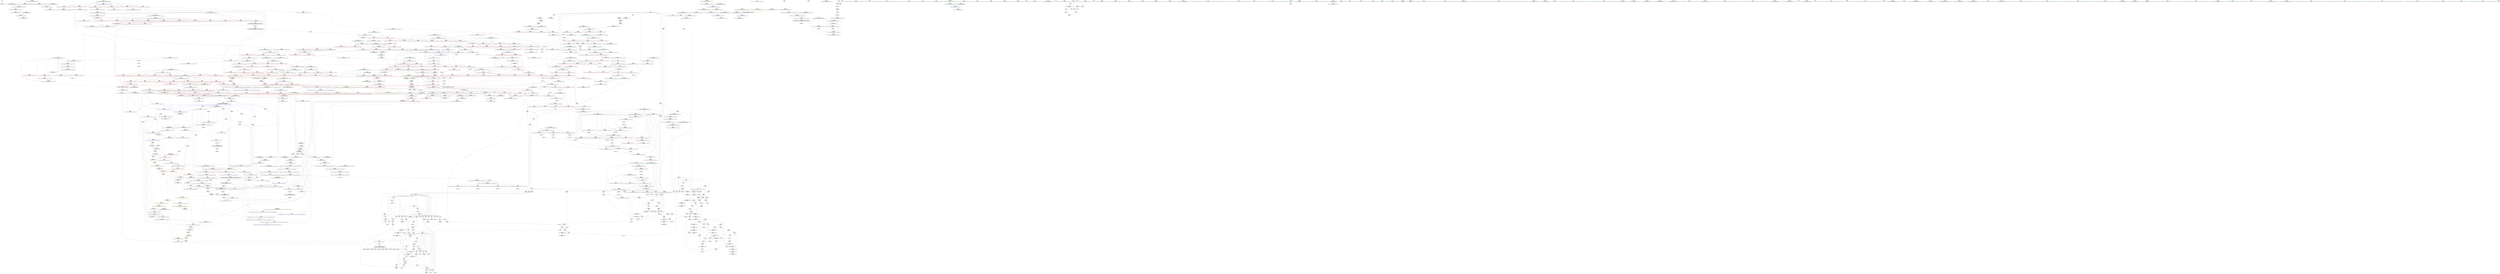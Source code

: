digraph "SVFG" {
	label="SVFG";

	Node0x5583a84cd350 [shape=record,color=grey,label="{NodeID: 0\nNullPtr}"];
	Node0x5583a84cd350 -> Node0x5583a85375b0[style=solid];
	Node0x5583a8660210 [shape=record,color=black,label="{NodeID: 1882\n1012 = PHI(978, )\n0th arg _ZNK9__gnu_cxx5__ops14_Iter_less_valclIPxxEEbT_RT0_ }"];
	Node0x5583a8660210 -> Node0x5583a855f530[style=solid];
	Node0x5583a8548350 [shape=record,color=blue,label="{NodeID: 775\n1109\<--1103\n__last.addr\<--__last\n_ZSt21__unguarded_partitionIPxN9__gnu_cxx5__ops15_Iter_less_iterEET_S4_S4_S4_T0_\n}"];
	Node0x5583a8548350 -> Node0x5583a8555c40[style=dashed];
	Node0x5583a8548350 -> Node0x5583a85485c0[style=dashed];
	Node0x5583a853efc0 [shape=record,color=red,label="{NodeID: 443\n595\<--564\n\<--__first.addr\n_ZSt27__unguarded_partition_pivotIPxN9__gnu_cxx5__ops15_Iter_less_iterEET_S4_S4_T0_\n}"];
	Node0x5583a853efc0 -> Node0x5583a8543890[style=solid];
	Node0x5583a8583af0 [shape=record,color=grey,label="{NodeID: 1218\n199 = Binary(198, 66, )\n}"];
	Node0x5583a8583af0 -> Node0x5583a855ab40[style=solid];
	Node0x5583a8532a20 [shape=record,color=green,label="{NodeID: 111\n691\<--692\n__comp.addr\<--__comp.addr_field_insensitive\n_ZSt11__make_heapIPxN9__gnu_cxx5__ops15_Iter_less_iterEEvT_S4_RT0_\n}"];
	Node0x5583a8532a20 -> Node0x5583a8550620[style=solid];
	Node0x5583a8532a20 -> Node0x5583a855d4b0[style=solid];
	Node0x5583a85547f0 [shape=record,color=red,label="{NodeID: 554\n1082\<--1038\n\<--__result.addr\n_ZSt22__move_median_to_firstIPxN9__gnu_cxx5__ops15_Iter_less_iterEEvT_S4_S4_S4_T0_\n|{<s0>52}}"];
	Node0x5583a85547f0:s0 -> Node0x5583a865e330[style=solid,color=red];
	Node0x5583a8537880 [shape=record,color=black,label="{NodeID: 222\n17\<--16\n\<--y\nCan only get source location for instruction, argument, global var or function.}"];
	Node0x5583a8537880 -> Node0x5583a8543140[style=solid];
	Node0x5583a864f120 [shape=record,color=black,label="{NodeID: 1772\n774 = PHI(640, 678, )\n2nd arg _ZSt10__pop_heapIPxN9__gnu_cxx5__ops15_Iter_less_iterEEvT_S4_S4_RT0_ }"];
	Node0x5583a864f120 -> Node0x5583a855dcd0[style=solid];
	Node0x5583a855a250 [shape=record,color=blue,label="{NodeID: 665\n48\<--60\ncur\<--\nmain\n}"];
	Node0x5583a855a250 -> Node0x5583a855b290[style=dashed];
	Node0x5583a855a250 -> Node0x5583a85b6320[style=dashed];
	Node0x5583a855a250 -> Node0x5583a85c1c40[style=dashed];
	Node0x5583a855a250 -> Node0x5583a85da240[style=dashed];
	Node0x5583a8545430 [shape=record,color=red,label="{NodeID: 333\n92\<--32\n\<--i\nmain\n}"];
	Node0x5583a8545430 -> Node0x5583a854e920[style=solid];
	Node0x5583a84f4ab0 [shape=record,color=green,label="{NodeID: 1\n5\<--1\n\<--dummyObj\nCan only get source location for instruction, argument, global var or function.}"];
	Node0x5583a86602e0 [shape=record,color=black,label="{NodeID: 1883\n1013 = PHI(981, )\n1st arg _ZNK9__gnu_cxx5__ops14_Iter_less_valclIPxxEEbT_RT0_ }"];
	Node0x5583a86602e0 -> Node0x5583a8547da0[style=solid];
	Node0x5583a8548420 [shape=record,color=blue,label="{NodeID: 776\n1111\<--1104\n__pivot.addr\<--__pivot\n_ZSt21__unguarded_partitionIPxN9__gnu_cxx5__ops15_Iter_less_iterEET_S4_S4_S4_T0_\n}"];
	Node0x5583a8548420 -> Node0x5583a8556050[style=dashed];
	Node0x5583a8548420 -> Node0x5583a8556120[style=dashed];
	Node0x5583a853f090 [shape=record,color=red,label="{NodeID: 444\n598\<--564\n\<--__first.addr\n_ZSt27__unguarded_partition_pivotIPxN9__gnu_cxx5__ops15_Iter_less_iterEET_S4_S4_T0_\n|{<s0>23}}"];
	Node0x5583a853f090:s0 -> Node0x5583a8660620[style=solid,color=red];
	Node0x5583a8583c70 [shape=record,color=grey,label="{NodeID: 1219\n193 = Binary(188, 192, )\n}"];
	Node0x5583a8583c70 -> Node0x5583a8583970[style=solid];
	Node0x5583a8532af0 [shape=record,color=green,label="{NodeID: 112\n693\<--694\n__len\<--__len_field_insensitive\n_ZSt11__make_heapIPxN9__gnu_cxx5__ops15_Iter_less_iterEEvT_S4_RT0_\n}"];
	Node0x5583a8532af0 -> Node0x5583a85506f0[style=solid];
	Node0x5583a8532af0 -> Node0x5583a85507c0[style=solid];
	Node0x5583a8532af0 -> Node0x5583a855d580[style=solid];
	Node0x5583a85548c0 [shape=record,color=red,label="{NodeID: 555\n1090\<--1038\n\<--__result.addr\n_ZSt22__move_median_to_firstIPxN9__gnu_cxx5__ops15_Iter_less_iterEEvT_S4_S4_S4_T0_\n|{<s0>54}}"];
	Node0x5583a85548c0:s0 -> Node0x5583a865e330[style=solid,color=red];
	Node0x5583a8537980 [shape=record,color=black,label="{NodeID: 223\n87\<--86\nidxprom\<--\nmain\n}"];
	Node0x5583a864f1f0 [shape=record,color=black,label="{NodeID: 1773\n775 = PHI(607, 679, )\n3rd arg _ZSt10__pop_heapIPxN9__gnu_cxx5__ops15_Iter_less_iterEEvT_S4_S4_RT0_ }"];
	Node0x5583a864f1f0 -> Node0x5583a855dda0[style=solid];
	Node0x5583a855a320 [shape=record,color=blue,label="{NodeID: 666\n40\<--8\nbet\<--\nmain\n}"];
	Node0x5583a855a320 -> Node0x5583a8547170[style=dashed];
	Node0x5583a855a320 -> Node0x5583a8547240[style=dashed];
	Node0x5583a855a320 -> Node0x5583a855a4c0[style=dashed];
	Node0x5583a855a320 -> Node0x5583a855a8d0[style=dashed];
	Node0x5583a855a320 -> Node0x5583a85b5920[style=dashed];
	Node0x5583a855a320 -> Node0x5583a85d9840[style=dashed];
	Node0x5583a8545500 [shape=record,color=red,label="{NodeID: 334\n107\<--32\n\<--i\nmain\n}"];
	Node0x5583a8545500 -> Node0x5583a85840f0[style=solid];
	Node0x5583a852f600 [shape=record,color=green,label="{NodeID: 2\n8\<--1\n\<--dummyObj\nCan only get source location for instruction, argument, global var or function.|{<s0>34}}"];
	Node0x5583a852f600:s0 -> Node0x5583a865e5a0[style=solid,color=red];
	Node0x5583a86603b0 [shape=record,color=black,label="{NodeID: 1884\n1014 = PHI(958, )\n2nd arg _ZNK9__gnu_cxx5__ops14_Iter_less_valclIPxxEEbT_RT0_ }"];
	Node0x5583a86603b0 -> Node0x5583a8547e70[style=solid];
	Node0x5583a85484f0 [shape=record,color=blue,label="{NodeID: 777\n1107\<--1123\n__first.addr\<--incdec.ptr\n_ZSt21__unguarded_partitionIPxN9__gnu_cxx5__ops15_Iter_less_iterEET_S4_S4_S4_T0_\n}"];
	Node0x5583a85484f0 -> Node0x5583a85b4c10[style=dashed];
	Node0x5583a853f160 [shape=record,color=red,label="{NodeID: 445\n577\<--566\n\<--__last.addr\n_ZSt27__unguarded_partition_pivotIPxN9__gnu_cxx5__ops15_Iter_less_iterEET_S4_S4_T0_\n}"];
	Node0x5583a853f160 -> Node0x5583a8540f20[style=solid];
	Node0x5583a8583df0 [shape=record,color=grey,label="{NodeID: 1220\n1286 = cmp(1284, 1285, )\n}"];
	Node0x5583a8532bc0 [shape=record,color=green,label="{NodeID: 113\n695\<--696\n__parent\<--__parent_field_insensitive\n_ZSt11__make_heapIPxN9__gnu_cxx5__ops15_Iter_less_iterEEvT_S4_RT0_\n}"];
	Node0x5583a8532bc0 -> Node0x5583a8550890[style=solid];
	Node0x5583a8532bc0 -> Node0x5583a8550960[style=solid];
	Node0x5583a8532bc0 -> Node0x5583a8550a30[style=solid];
	Node0x5583a8532bc0 -> Node0x5583a8550b00[style=solid];
	Node0x5583a8532bc0 -> Node0x5583a855d650[style=solid];
	Node0x5583a8532bc0 -> Node0x5583a855d7f0[style=solid];
	Node0x5583a8554990 [shape=record,color=red,label="{NodeID: 556\n1094\<--1038\n\<--__result.addr\n_ZSt22__move_median_to_firstIPxN9__gnu_cxx5__ops15_Iter_less_iterEEvT_S4_S4_S4_T0_\n|{<s0>55}}"];
	Node0x5583a8554990:s0 -> Node0x5583a865e330[style=solid,color=red];
	Node0x5583a8537a50 [shape=record,color=black,label="{NodeID: 224\n112\<--111\nidxprom9\<--\nmain\n}"];
	Node0x5583a86585b0 [shape=record,color=black,label="{NodeID: 1774\n412 = PHI(383, 464, )\n0th arg _ZSt16__introsort_loopIPxlN9__gnu_cxx5__ops15_Iter_less_iterEEvT_S4_T0_T1_ }"];
	Node0x5583a86585b0 -> Node0x5583a855bf90[style=solid];
	Node0x5583a855a3f0 [shape=record,color=blue,label="{NodeID: 667\n34\<--5\nj\<--\nmain\n}"];
	Node0x5583a855a3f0 -> Node0x5583a8545f90[style=dashed];
	Node0x5583a855a3f0 -> Node0x5583a8546060[style=dashed];
	Node0x5583a855a3f0 -> Node0x5583a8546130[style=dashed];
	Node0x5583a855a3f0 -> Node0x5583a855a590[style=dashed];
	Node0x5583a855a3f0 -> Node0x5583a855a9a0[style=dashed];
	Node0x5583a855a3f0 -> Node0x5583a85b5420[style=dashed];
	Node0x5583a855a3f0 -> Node0x5583a85d8940[style=dashed];
	Node0x5583a85455d0 [shape=record,color=red,label="{NodeID: 335\n111\<--32\n\<--i\nmain\n}"];
	Node0x5583a85455d0 -> Node0x5583a8537a50[style=solid];
	Node0x5583a852fd50 [shape=record,color=green,label="{NodeID: 3\n19\<--1\n.str\<--dummyObj\nGlob }"];
	Node0x5583a8660480 [shape=record,color=black,label="{NodeID: 1885\n1102 = PHI(596, )\n0th arg _ZSt21__unguarded_partitionIPxN9__gnu_cxx5__ops15_Iter_less_iterEET_S4_S4_S4_T0_ }"];
	Node0x5583a8660480 -> Node0x5583a8548280[style=solid];
	Node0x5583a85485c0 [shape=record,color=blue,label="{NodeID: 778\n1109\<--1127\n__last.addr\<--incdec.ptr3\n_ZSt21__unguarded_partitionIPxN9__gnu_cxx5__ops15_Iter_less_iterEET_S4_S4_S4_T0_\n}"];
	Node0x5583a85485c0 -> Node0x5583a85ca340[style=dashed];
	Node0x5583a853f230 [shape=record,color=red,label="{NodeID: 446\n590\<--566\n\<--__last.addr\n_ZSt27__unguarded_partition_pivotIPxN9__gnu_cxx5__ops15_Iter_less_iterEET_S4_S4_T0_\n}"];
	Node0x5583a853f230 -> Node0x5583a85437c0[style=solid];
	Node0x5583a8583f70 [shape=record,color=grey,label="{NodeID: 1221\n84 = cmp(82, 83, )\n}"];
	Node0x5583a8532c90 [shape=record,color=green,label="{NodeID: 114\n697\<--698\n__value\<--__value_field_insensitive\n_ZSt11__make_heapIPxN9__gnu_cxx5__ops15_Iter_less_iterEEvT_S4_RT0_\n|{|<s1>29}}"];
	Node0x5583a8532c90 -> Node0x5583a855d720[style=solid];
	Node0x5583a8532c90:s1 -> Node0x5583a865f5e0[style=solid,color=red];
	Node0x5583a8554a60 [shape=record,color=red,label="{NodeID: 557\n1050\<--1040\n\<--__a.addr\n_ZSt22__move_median_to_firstIPxN9__gnu_cxx5__ops15_Iter_less_iterEEvT_S4_S4_S4_T0_\n|{<s0>45}}"];
	Node0x5583a8554a60:s0 -> Node0x5583a8660ca0[style=solid,color=red];
	Node0x5583a8537b20 [shape=record,color=black,label="{NodeID: 225\n117\<--116\nidxprom11\<--add\nmain\n}"];
	Node0x5583a8658730 [shape=record,color=black,label="{NodeID: 1775\n413 = PHI(384, 465, )\n1st arg _ZSt16__introsort_loopIPxlN9__gnu_cxx5__ops15_Iter_less_iterEEvT_S4_T0_T1_ }"];
	Node0x5583a8658730 -> Node0x5583a855c060[style=solid];
	Node0x5583a855a4c0 [shape=record,color=blue,label="{NodeID: 668\n40\<--135\nbet\<--add19\nmain\n}"];
	Node0x5583a855a4c0 -> Node0x5583a8547170[style=dashed];
	Node0x5583a855a4c0 -> Node0x5583a8547240[style=dashed];
	Node0x5583a855a4c0 -> Node0x5583a855a4c0[style=dashed];
	Node0x5583a855a4c0 -> Node0x5583a855a8d0[style=dashed];
	Node0x5583a855a4c0 -> Node0x5583a85b5920[style=dashed];
	Node0x5583a855a4c0 -> Node0x5583a85d9840[style=dashed];
	Node0x5583a85456a0 [shape=record,color=red,label="{NodeID: 336\n115\<--32\n\<--i\nmain\n}"];
	Node0x5583a85456a0 -> Node0x5583a854e1a0[style=solid];
	Node0x5583a852fde0 [shape=record,color=green,label="{NodeID: 4\n21\<--1\n.str.1\<--dummyObj\nGlob }"];
	Node0x5583a8660550 [shape=record,color=black,label="{NodeID: 1886\n1103 = PHI(597, )\n1st arg _ZSt21__unguarded_partitionIPxN9__gnu_cxx5__ops15_Iter_less_iterEET_S4_S4_S4_T0_ }"];
	Node0x5583a8660550 -> Node0x5583a8548350[style=solid];
	Node0x5583a8548690 [shape=record,color=blue,label="{NodeID: 779\n1109\<--1135\n__last.addr\<--incdec.ptr7\n_ZSt21__unguarded_partitionIPxN9__gnu_cxx5__ops15_Iter_less_iterEET_S4_S4_S4_T0_\n}"];
	Node0x5583a8548690 -> Node0x5583a85ca340[style=dashed];
	Node0x5583a853f300 [shape=record,color=red,label="{NodeID: 447\n597\<--566\n\<--__last.addr\n_ZSt27__unguarded_partition_pivotIPxN9__gnu_cxx5__ops15_Iter_less_iterEET_S4_S4_T0_\n|{<s0>23}}"];
	Node0x5583a853f300:s0 -> Node0x5583a8660550[style=solid,color=red];
	Node0x5583a85840f0 [shape=record,color=grey,label="{NodeID: 1222\n108 = cmp(107, 109, )\n}"];
	Node0x5583a8537f00 [shape=record,color=green,label="{NodeID: 115\n699\<--700\nagg.tmp\<--agg.tmp_field_insensitive\n_ZSt11__make_heapIPxN9__gnu_cxx5__ops15_Iter_less_iterEEvT_S4_RT0_\n}"];
	Node0x5583a8554b30 [shape=record,color=red,label="{NodeID: 558\n1064\<--1040\n\<--__a.addr\n_ZSt22__move_median_to_firstIPxN9__gnu_cxx5__ops15_Iter_less_iterEEvT_S4_S4_S4_T0_\n|{<s0>48}}"];
	Node0x5583a8554b30:s0 -> Node0x5583a8660ca0[style=solid,color=red];
	Node0x5583a8537bf0 [shape=record,color=black,label="{NodeID: 226\n131\<--130\nidxprom17\<--\nmain\n}"];
	Node0x5583a86588b0 [shape=record,color=black,label="{NodeID: 1776\n414 = PHI(395, 466, )\n2nd arg _ZSt16__introsort_loopIPxlN9__gnu_cxx5__ops15_Iter_less_iterEEvT_S4_T0_T1_ }"];
	Node0x5583a86588b0 -> Node0x5583a855c130[style=solid];
	Node0x5583a855a590 [shape=record,color=blue,label="{NodeID: 669\n34\<--139\nj\<--inc21\nmain\n}"];
	Node0x5583a855a590 -> Node0x5583a8545f90[style=dashed];
	Node0x5583a855a590 -> Node0x5583a8546060[style=dashed];
	Node0x5583a855a590 -> Node0x5583a8546130[style=dashed];
	Node0x5583a855a590 -> Node0x5583a855a590[style=dashed];
	Node0x5583a855a590 -> Node0x5583a855a9a0[style=dashed];
	Node0x5583a855a590 -> Node0x5583a85b5420[style=dashed];
	Node0x5583a855a590 -> Node0x5583a85d8940[style=dashed];
	Node0x5583a8545770 [shape=record,color=red,label="{NodeID: 337\n127\<--32\n\<--i\nmain\n}"];
	Node0x5583a8545770 -> Node0x5583a8584270[style=solid];
	Node0x5583a852fe70 [shape=record,color=green,label="{NodeID: 5\n23\<--1\n.str.2\<--dummyObj\nGlob }"];
	Node0x5583a8660620 [shape=record,color=black,label="{NodeID: 1887\n1104 = PHI(598, )\n2nd arg _ZSt21__unguarded_partitionIPxN9__gnu_cxx5__ops15_Iter_less_iterEET_S4_S4_S4_T0_ }"];
	Node0x5583a8660620 -> Node0x5583a8548420[style=solid];
	Node0x5583a8548760 [shape=record,color=blue,label="{NodeID: 780\n1107\<--1148\n__first.addr\<--incdec.ptr9\n_ZSt21__unguarded_partitionIPxN9__gnu_cxx5__ops15_Iter_less_iterEET_S4_S4_S4_T0_\n}"];
	Node0x5583a8548760 -> Node0x5583a85b4c10[style=dashed];
	Node0x5583a853f3d0 [shape=record,color=red,label="{NodeID: 448\n589\<--568\n\<--__mid\n_ZSt27__unguarded_partition_pivotIPxN9__gnu_cxx5__ops15_Iter_less_iterEET_S4_S4_T0_\n|{<s0>22}}"];
	Node0x5583a853f3d0:s0 -> Node0x5583a865db20[style=solid,color=red];
	Node0x5583a8584270 [shape=record,color=grey,label="{NodeID: 1223\n128 = cmp(126, 127, )\n}"];
	Node0x5583a8537fd0 [shape=record,color=green,label="{NodeID: 116\n729\<--730\n_ZSt4moveIRxEONSt16remove_referenceIT_E4typeEOS2_\<--_ZSt4moveIRxEONSt16remove_referenceIT_E4typeEOS2__field_insensitive\n}"];
	Node0x5583a8554c00 [shape=record,color=red,label="{NodeID: 559\n1073\<--1040\n\<--__a.addr\n_ZSt22__move_median_to_firstIPxN9__gnu_cxx5__ops15_Iter_less_iterEEvT_S4_S4_S4_T0_\n|{<s0>50}}"];
	Node0x5583a8554c00:s0 -> Node0x5583a865e400[style=solid,color=red];
	Node0x5583a8537cc0 [shape=record,color=black,label="{NodeID: 227\n147\<--146\nconv\<--add24\nmain\n}"];
	Node0x5583a8537cc0 -> Node0x5583a8582470[style=solid];
	Node0x5583a8658a30 [shape=record,color=black,label="{NodeID: 1777\n1195 = PHI(512, 525, )\n0th arg _ZSt16__insertion_sortIPxN9__gnu_cxx5__ops15_Iter_less_iterEEvT_S4_T0_ }"];
	Node0x5583a8658a30 -> Node0x5583a8548de0[style=solid];
	Node0x5583a855a660 [shape=record,color=blue,label="{NodeID: 670\n38\<--148\nll\<--div\nmain\n}"];
	Node0x5583a855a660 -> Node0x5583a8546fd0[style=dashed];
	Node0x5583a855a660 -> Node0x5583a85470a0[style=dashed];
	Node0x5583a855a660 -> Node0x5583a855a730[style=dashed];
	Node0x5583a855a660 -> Node0x5583a85d9340[style=dashed];
	Node0x5583a8545840 [shape=record,color=red,label="{NodeID: 338\n145\<--32\n\<--i\nmain\n}"];
	Node0x5583a8545840 -> Node0x5583a85825f0[style=solid];
	Node0x5583a852ff00 [shape=record,color=green,label="{NodeID: 6\n25\<--1\n.str.3\<--dummyObj\nGlob }"];
	Node0x5583a86606f0 [shape=record,color=black,label="{NodeID: 1888\n1402 = PHI(1383, )\n0th arg _ZSt22__copy_move_backward_aILb1EPxS0_ET1_T0_S2_S1_ }"];
	Node0x5583a86606f0 -> Node0x5583a854a230[style=solid];
	Node0x5583a8548830 [shape=record,color=blue,label="{NodeID: 781\n1154\<--1152\n__a.addr\<--__a\n_ZSt9iter_swapIPxS0_EvT_T0_\n}"];
	Node0x5583a8548830 -> Node0x5583a85561f0[style=dashed];
	Node0x5583a853f4a0 [shape=record,color=red,label="{NodeID: 449\n620\<--609\n\<--__first.addr\n_ZSt13__heap_selectIPxN9__gnu_cxx5__ops15_Iter_less_iterEEvT_S4_S4_T0_\n|{<s0>24}}"];
	Node0x5583a853f4a0:s0 -> Node0x5583a865dda0[style=solid,color=red];
	Node0x5583a85843f0 [shape=record,color=grey,label="{NodeID: 1224\n120 = cmp(114, 119, )\n}"];
	Node0x5583a85380d0 [shape=record,color=green,label="{NodeID: 117\n740\<--741\n_ZSt13__adjust_heapIPxlxN9__gnu_cxx5__ops15_Iter_less_iterEEvT_T0_S5_T1_T2_\<--_ZSt13__adjust_heapIPxlxN9__gnu_cxx5__ops15_Iter_less_iterEEvT_T0_S5_T1_T2__field_insensitive\n}"];
	Node0x5583a8554cd0 [shape=record,color=red,label="{NodeID: 560\n1078\<--1040\n\<--__a.addr\n_ZSt22__move_median_to_firstIPxN9__gnu_cxx5__ops15_Iter_less_iterEEvT_S4_S4_S4_T0_\n|{<s0>51}}"];
	Node0x5583a8554cd0:s0 -> Node0x5583a8660ca0[style=solid,color=red];
	Node0x5583a8537d90 [shape=record,color=black,label="{NodeID: 228\n153\<--152\nidxprom26\<--add25\nmain\n}"];
	Node0x5583a8658bb0 [shape=record,color=black,label="{NodeID: 1778\n1196 = PHI(514, 526, )\n1st arg _ZSt16__insertion_sortIPxN9__gnu_cxx5__ops15_Iter_less_iterEEvT_S4_T0_ }"];
	Node0x5583a8658bb0 -> Node0x5583a8548eb0[style=solid];
	Node0x5583a855a730 [shape=record,color=blue,label="{NodeID: 671\n38\<--163\nll\<--sub\nmain\n}"];
	Node0x5583a855a730 -> Node0x5583a85470a0[style=dashed];
	Node0x5583a855a730 -> Node0x5583a85d9340[style=dashed];
	Node0x5583a8545910 [shape=record,color=red,label="{NodeID: 339\n151\<--32\n\<--i\nmain\n}"];
	Node0x5583a8545910 -> Node0x5583a85828f0[style=solid];
	Node0x5583a852ff90 [shape=record,color=green,label="{NodeID: 7\n60\<--1\n\<--dummyObj\nCan only get source location for instruction, argument, global var or function.}"];
	Node0x5583a86607c0 [shape=record,color=black,label="{NodeID: 1889\n1403 = PHI(1387, )\n1st arg _ZSt22__copy_move_backward_aILb1EPxS0_ET1_T0_S2_S1_ }"];
	Node0x5583a86607c0 -> Node0x5583a854a300[style=solid];
	Node0x5583a8548900 [shape=record,color=blue,label="{NodeID: 782\n1156\<--1153\n__b.addr\<--__b\n_ZSt9iter_swapIPxS0_EvT_T0_\n}"];
	Node0x5583a8548900 -> Node0x5583a85562c0[style=dashed];
	Node0x5583a853f570 [shape=record,color=red,label="{NodeID: 450\n633\<--609\n\<--__first.addr\n_ZSt13__heap_selectIPxN9__gnu_cxx5__ops15_Iter_less_iterEEvT_S4_S4_T0_\n|{<s0>25}}"];
	Node0x5583a853f570:s0 -> Node0x5583a8660d70[style=solid,color=red];
	Node0x5583a8584570 [shape=record,color=grey,label="{NodeID: 1225\n241 = cmp(239, 240, )\n}"];
	Node0x5583a85381d0 [shape=record,color=green,label="{NodeID: 118\n755\<--756\nthis.addr\<--this.addr_field_insensitive\n_ZNK9__gnu_cxx5__ops15_Iter_less_iterclIPxS3_EEbT_T0_\n}"];
	Node0x5583a85381d0 -> Node0x5583a8550d70[style=solid];
	Node0x5583a85381d0 -> Node0x5583a855d8c0[style=solid];
	Node0x5583a8554da0 [shape=record,color=red,label="{NodeID: 561\n1083\<--1040\n\<--__a.addr\n_ZSt22__move_median_to_firstIPxN9__gnu_cxx5__ops15_Iter_less_iterEEvT_S4_S4_S4_T0_\n|{<s0>52}}"];
	Node0x5583a8554da0:s0 -> Node0x5583a865e400[style=solid,color=red];
	Node0x5583a853fff0 [shape=record,color=black,label="{NodeID: 229\n160\<--159\nidxprom31\<--add30\nmain\n}"];
	Node0x5583a8658d30 [shape=record,color=black,label="{NodeID: 1779\n938 = PHI(839, )\n0th arg _ZN9__gnu_cxx5__ops14_Iter_less_valC2ENS0_15_Iter_less_iterE }"];
	Node0x5583a8658d30 -> Node0x5583a855ec40[style=solid];
	Node0x5583a855a800 [shape=record,color=blue,label="{NodeID: 672\n36\<--8\nl\<--\nmain\n}"];
	Node0x5583a855a800 -> Node0x5583a8546a20[style=dashed];
	Node0x5583a855a800 -> Node0x5583a8546af0[style=dashed];
	Node0x5583a855a800 -> Node0x5583a8546bc0[style=dashed];
	Node0x5583a855a800 -> Node0x5583a8546c90[style=dashed];
	Node0x5583a855a800 -> Node0x5583a8546d60[style=dashed];
	Node0x5583a855a800 -> Node0x5583a8546e30[style=dashed];
	Node0x5583a855a800 -> Node0x5583a8546f00[style=dashed];
	Node0x5583a855a800 -> Node0x5583a855b9e0[style=dashed];
	Node0x5583a855a800 -> Node0x5583a85d8e40[style=dashed];
	Node0x5583a85459e0 [shape=record,color=red,label="{NodeID: 340\n158\<--32\n\<--i\nmain\n}"];
	Node0x5583a85459e0 -> Node0x5583a857eff0[style=solid];
	Node0x5583a8530020 [shape=record,color=green,label="{NodeID: 8\n66\<--1\n\<--dummyObj\nCan only get source location for instruction, argument, global var or function.}"];
	Node0x5583a8660890 [shape=record,color=black,label="{NodeID: 1890\n1404 = PHI(1389, )\n2nd arg _ZSt22__copy_move_backward_aILb1EPxS0_ET1_T0_S2_S1_ }"];
	Node0x5583a8660890 -> Node0x5583a854a3d0[style=solid];
	Node0x5583a85489d0 [shape=record,color=blue,label="{NodeID: 783\n1169\<--1167\n__a.addr\<--__a\n_ZSt4swapIxENSt9enable_ifIXsr6__and_ISt6__not_ISt15__is_tuple_likeIT_EESt21is_move_constructibleIS3_ESt18is_move_assignableIS3_EEE5valueEvE4typeERS3_SC_\n}"];
	Node0x5583a85489d0 -> Node0x5583a8556390[style=dashed];
	Node0x5583a85489d0 -> Node0x5583a8556460[style=dashed];
	Node0x5583a853f640 [shape=record,color=red,label="{NodeID: 451\n638\<--609\n\<--__first.addr\n_ZSt13__heap_selectIPxN9__gnu_cxx5__ops15_Iter_less_iterEEvT_S4_S4_T0_\n|{<s0>26}}"];
	Node0x5583a853f640:s0 -> Node0x5583a8660e40[style=solid,color=red];
	Node0x5583a85846f0 [shape=record,color=grey,label="{NodeID: 1226\n769 = cmp(766, 768, )\n}"];
	Node0x5583a85846f0 -> Node0x5583a8541670[style=solid];
	Node0x5583a85382a0 [shape=record,color=green,label="{NodeID: 119\n757\<--758\n__it1.addr\<--__it1.addr_field_insensitive\n_ZNK9__gnu_cxx5__ops15_Iter_less_iterclIPxS3_EEbT_T0_\n}"];
	Node0x5583a85382a0 -> Node0x5583a8550e40[style=solid];
	Node0x5583a85382a0 -> Node0x5583a855d990[style=solid];
	Node0x5583a8554e70 [shape=record,color=red,label="{NodeID: 562\n1051\<--1042\n\<--__b.addr\n_ZSt22__move_median_to_firstIPxN9__gnu_cxx5__ops15_Iter_less_iterEEvT_S4_S4_S4_T0_\n|{<s0>45}}"];
	Node0x5583a8554e70:s0 -> Node0x5583a8660d70[style=solid,color=red];
	Node0x5583a8540080 [shape=record,color=black,label="{NodeID: 230\n175\<--174\nidxprom36\<--\nmain\n}"];
	Node0x5583a8658e40 [shape=record,color=black,label="{NodeID: 1780\n1322 = PHI(1248, 1288, )\n0th arg _ZSt25__unguarded_linear_insertIPxN9__gnu_cxx5__ops14_Val_less_iterEEvT_T0_ }"];
	Node0x5583a8658e40 -> Node0x5583a8549870[style=solid];
	Node0x5583a855a8d0 [shape=record,color=blue,label="{NodeID: 673\n40\<--8\nbet\<--\nmain\n}"];
	Node0x5583a855a8d0 -> Node0x5583a8547310[style=dashed];
	Node0x5583a855a8d0 -> Node0x5583a85473e0[style=dashed];
	Node0x5583a855a8d0 -> Node0x5583a85474b0[style=dashed];
	Node0x5583a855a8d0 -> Node0x5583a855aa70[style=dashed];
	Node0x5583a855a8d0 -> Node0x5583a85b5920[style=dashed];
	Node0x5583a8545ab0 [shape=record,color=red,label="{NodeID: 341\n174\<--32\n\<--i\nmain\n}"];
	Node0x5583a8545ab0 -> Node0x5583a8540080[style=solid];
	Node0x5583a85300e0 [shape=record,color=green,label="{NodeID: 9\n73\<--1\n\<--dummyObj\nCan only get source location for instruction, argument, global var or function.}"];
	Node0x5583a8660960 [shape=record,color=black,label="{NodeID: 1891\n1481 = PHI(1323, )\n0th arg _ZNK9__gnu_cxx5__ops14_Val_less_iterclIxPxEEbRT_T0_ }"];
	Node0x5583a8660960 -> Node0x5583a854aa50[style=solid];
	Node0x5583a8548aa0 [shape=record,color=blue,label="{NodeID: 784\n1171\<--1168\n__b.addr\<--__b\n_ZSt4swapIxENSt9enable_ifIXsr6__and_ISt6__not_ISt15__is_tuple_likeIT_EESt21is_move_constructibleIS3_ESt18is_move_assignableIS3_EEE5valueEvE4typeERS3_SC_\n}"];
	Node0x5583a8548aa0 -> Node0x5583a8556530[style=dashed];
	Node0x5583a8548aa0 -> Node0x5583a8556600[style=dashed];
	Node0x5583a853f710 [shape=record,color=red,label="{NodeID: 452\n621\<--611\n\<--__middle.addr\n_ZSt13__heap_selectIPxN9__gnu_cxx5__ops15_Iter_less_iterEEvT_S4_S4_T0_\n|{<s0>24}}"];
	Node0x5583a853f710:s0 -> Node0x5583a865dee0[style=solid,color=red];
	Node0x5583a8584870 [shape=record,color=grey,label="{NodeID: 1227\n510 = cmp(509, 442, )\n}"];
	Node0x5583a8538370 [shape=record,color=green,label="{NodeID: 120\n759\<--760\n__it2.addr\<--__it2.addr_field_insensitive\n_ZNK9__gnu_cxx5__ops15_Iter_less_iterclIPxS3_EEbT_T0_\n}"];
	Node0x5583a8538370 -> Node0x5583a8550f10[style=solid];
	Node0x5583a8538370 -> Node0x5583a855da60[style=solid];
	Node0x5583a8554f40 [shape=record,color=red,label="{NodeID: 563\n1054\<--1042\n\<--__b.addr\n_ZSt22__move_median_to_firstIPxN9__gnu_cxx5__ops15_Iter_less_iterEEvT_S4_S4_S4_T0_\n|{<s0>46}}"];
	Node0x5583a8554f40:s0 -> Node0x5583a8660ca0[style=solid,color=red];
	Node0x5583a8540150 [shape=record,color=black,label="{NodeID: 231\n190\<--189\nidxprom44\<--\nmain\n}"];
	Node0x5583a8658ff0 [shape=record,color=black,label="{NodeID: 1781\n473 = PHI(390, )\n0th arg _ZSt4__lgl }"];
	Node0x5583a8658ff0 -> Node0x5583a855c470[style=solid];
	Node0x5583a855a9a0 [shape=record,color=blue,label="{NodeID: 674\n34\<--5\nj\<--\nmain\n}"];
	Node0x5583a855a9a0 -> Node0x5583a8546200[style=dashed];
	Node0x5583a855a9a0 -> Node0x5583a85462d0[style=dashed];
	Node0x5583a855a9a0 -> Node0x5583a85463a0[style=dashed];
	Node0x5583a855a9a0 -> Node0x5583a855ab40[style=dashed];
	Node0x5583a855a9a0 -> Node0x5583a855af50[style=dashed];
	Node0x5583a855a9a0 -> Node0x5583a85b5420[style=dashed];
	Node0x5583a8545b80 [shape=record,color=red,label="{NodeID: 342\n185\<--32\n\<--i\nmain\n}"];
	Node0x5583a8545b80 -> Node0x5583a8586f70[style=solid];
	Node0x5583a85301e0 [shape=record,color=green,label="{NodeID: 10\n74\<--1\n\<--dummyObj\nCan only get source location for instruction, argument, global var or function.}"];
	Node0x5583a8660a30 [shape=record,color=black,label="{NodeID: 1892\n1482 = PHI(1327, )\n1st arg _ZNK9__gnu_cxx5__ops14_Val_less_iterclIxPxEEbRT_T0_ }"];
	Node0x5583a8660a30 -> Node0x5583a854ab20[style=solid];
	Node0x5583a8548b70 [shape=record,color=blue,label="{NodeID: 785\n1173\<--1179\n__tmp\<--\n_ZSt4swapIxENSt9enable_ifIXsr6__and_ISt6__not_ISt15__is_tuple_likeIT_EESt21is_move_constructibleIS3_ESt18is_move_assignableIS3_EEE5valueEvE4typeERS3_SC_\n}"];
	Node0x5583a8548b70 -> Node0x5583a85567a0[style=dashed];
	Node0x5583a8548b70 -> Node0x5583a8556870[style=dashed];
	Node0x5583a853f7e0 [shape=record,color=red,label="{NodeID: 453\n625\<--611\n\<--__middle.addr\n_ZSt13__heap_selectIPxN9__gnu_cxx5__ops15_Iter_less_iterEEvT_S4_S4_T0_\n}"];
	Node0x5583a853f7e0 -> Node0x5583a855ce30[style=solid];
	Node0x5583a85849f0 [shape=record,color=grey,label="{NodeID: 1228\n381 = cmp(379, 380, )\n}"];
	Node0x5583a8538440 [shape=record,color=green,label="{NodeID: 121\n776\<--777\n__first.addr\<--__first.addr_field_insensitive\n_ZSt10__pop_heapIPxN9__gnu_cxx5__ops15_Iter_less_iterEEvT_S4_S4_RT0_\n}"];
	Node0x5583a8538440 -> Node0x5583a8551180[style=solid];
	Node0x5583a8538440 -> Node0x5583a8551250[style=solid];
	Node0x5583a8538440 -> Node0x5583a8551320[style=solid];
	Node0x5583a8538440 -> Node0x5583a855db30[style=solid];
	Node0x5583a8555010 [shape=record,color=red,label="{NodeID: 564\n1059\<--1042\n\<--__b.addr\n_ZSt22__move_median_to_firstIPxN9__gnu_cxx5__ops15_Iter_less_iterEEvT_S4_S4_S4_T0_\n|{<s0>47}}"];
	Node0x5583a8555010:s0 -> Node0x5583a865e400[style=solid,color=red];
	Node0x5583a8540220 [shape=record,color=black,label="{NodeID: 232\n228\<--227\nidxprom60\<--\nmain\n}"];
	Node0x5583a8659100 [shape=record,color=black,label="{NodeID: 1782\n931 = PHI(825, )\n0th arg _ZSt4moveIRN9__gnu_cxx5__ops15_Iter_less_iterEEONSt16remove_referenceIT_E4typeEOS5_ }"];
	Node0x5583a8659100 -> Node0x5583a855eb70[style=solid];
	Node0x5583a855aa70 [shape=record,color=blue,label="{NodeID: 675\n40\<--195\nbet\<--add47\nmain\n}"];
	Node0x5583a855aa70 -> Node0x5583a8547310[style=dashed];
	Node0x5583a855aa70 -> Node0x5583a85473e0[style=dashed];
	Node0x5583a855aa70 -> Node0x5583a85474b0[style=dashed];
	Node0x5583a855aa70 -> Node0x5583a855aa70[style=dashed];
	Node0x5583a855aa70 -> Node0x5583a85b5920[style=dashed];
	Node0x5583a85e4c00 [shape=record,color=yellow,style=double,label="{NodeID: 1450\n6V_1 = ENCHI(MR_6V_0)\npts\{15 \}\nFun[_ZSt4sortIPxEvT_S1_]|{<s0>9}}"];
	Node0x5583a85e4c00:s0 -> Node0x5583a85e5170[style=dashed,color=red];
	Node0x5583a8545c50 [shape=record,color=red,label="{NodeID: 343\n206\<--32\n\<--i\nmain\n}"];
	Node0x5583a8545c50 -> Node0x5583a855ace0[style=solid];
	Node0x5583a85302e0 [shape=record,color=green,label="{NodeID: 11\n75\<--1\n\<--dummyObj\nCan only get source location for instruction, argument, global var or function.}"];
	Node0x5583a8660b00 [shape=record,color=black,label="{NodeID: 1893\n1483 = PHI(1342, )\n2nd arg _ZNK9__gnu_cxx5__ops14_Val_less_iterclIxPxEEbRT_T0_ }"];
	Node0x5583a8660b00 -> Node0x5583a854abf0[style=solid];
	Node0x5583a8548c40 [shape=record,color=blue,label="{NodeID: 786\n1184\<--1183\n\<--\n_ZSt4swapIxENSt9enable_ifIXsr6__and_ISt6__not_ISt15__is_tuple_likeIT_EESt21is_move_constructibleIS3_ESt18is_move_assignableIS3_EEE5valueEvE4typeERS3_SC_\n}"];
	Node0x5583a8548c40 -> Node0x5583a8556870[style=dashed];
	Node0x5583a8548c40 -> Node0x5583a8548d10[style=dashed];
	Node0x5583a853f8b0 [shape=record,color=red,label="{NodeID: 454\n639\<--611\n\<--__middle.addr\n_ZSt13__heap_selectIPxN9__gnu_cxx5__ops15_Iter_less_iterEEvT_S4_S4_T0_\n|{<s0>26}}"];
	Node0x5583a853f8b0:s0 -> Node0x5583a8660f10[style=solid,color=red];
	Node0x5583a8584b70 [shape=record,color=grey,label="{NodeID: 1229\n1226 = cmp(1224, 1225, )\n}"];
	Node0x5583a8538510 [shape=record,color=green,label="{NodeID: 122\n778\<--779\n__last.addr\<--__last.addr_field_insensitive\n_ZSt10__pop_heapIPxN9__gnu_cxx5__ops15_Iter_less_iterEEvT_S4_S4_RT0_\n}"];
	Node0x5583a8538510 -> Node0x5583a85513f0[style=solid];
	Node0x5583a8538510 -> Node0x5583a855dc00[style=solid];
	Node0x5583a85550e0 [shape=record,color=red,label="{NodeID: 565\n1086\<--1042\n\<--__b.addr\n_ZSt22__move_median_to_firstIPxN9__gnu_cxx5__ops15_Iter_less_iterEEvT_S4_S4_S4_T0_\n|{<s0>53}}"];
	Node0x5583a85550e0:s0 -> Node0x5583a8660ca0[style=solid,color=red];
	Node0x5583a85402f0 [shape=record,color=black,label="{NodeID: 233\n253\<--252\nidxprom72\<--\nmain\n}"];
	Node0x5583a8659210 [shape=record,color=black,label="{NodeID: 1783\n1433 = PHI(1418, )\n0th arg _ZNSt20__copy_move_backwardILb1ELb1ESt26random_access_iterator_tagE13__copy_move_bIxEEPT_PKS3_S6_S4_ }"];
	Node0x5583a8659210 -> Node0x5583a854a640[style=solid];
	Node0x5583a855ab40 [shape=record,color=blue,label="{NodeID: 676\n34\<--199\nj\<--inc49\nmain\n}"];
	Node0x5583a855ab40 -> Node0x5583a8546200[style=dashed];
	Node0x5583a855ab40 -> Node0x5583a85462d0[style=dashed];
	Node0x5583a855ab40 -> Node0x5583a85463a0[style=dashed];
	Node0x5583a855ab40 -> Node0x5583a855ab40[style=dashed];
	Node0x5583a855ab40 -> Node0x5583a855af50[style=dashed];
	Node0x5583a855ab40 -> Node0x5583a85b5420[style=dashed];
	Node0x5583a8545d20 [shape=record,color=red,label="{NodeID: 344\n222\<--32\n\<--i\nmain\n}"];
	Node0x5583a8545d20 -> Node0x5583a8585170[style=solid];
	Node0x5583a85303e0 [shape=record,color=green,label="{NodeID: 12\n103\<--1\n\<--dummyObj\nCan only get source location for instruction, argument, global var or function.}"];
	Node0x5583a8660bd0 [shape=record,color=black,label="{NodeID: 1894\n752 = PHI(607, 825, 1036, 1036, 1036, 1036, 1036, 1105, 1105, 1197, )\n0th arg _ZNK9__gnu_cxx5__ops15_Iter_less_iterclIPxS3_EEbT_T0_ }"];
	Node0x5583a8660bd0 -> Node0x5583a855d8c0[style=solid];
	Node0x5583a8548d10 [shape=record,color=blue,label="{NodeID: 787\n1188\<--1187\n\<--\n_ZSt4swapIxENSt9enable_ifIXsr6__and_ISt6__not_ISt15__is_tuple_likeIT_EESt21is_move_constructibleIS3_ESt18is_move_assignableIS3_EEE5valueEvE4typeERS3_SC_\n|{<s0>59}}"];
	Node0x5583a8548d10:s0 -> Node0x5583a8604110[style=dashed,color=blue];
	Node0x5583a853f980 [shape=record,color=red,label="{NodeID: 455\n629\<--613\n\<--__last.addr\n_ZSt13__heap_selectIPxN9__gnu_cxx5__ops15_Iter_less_iterEEvT_S4_S4_T0_\n}"];
	Node0x5583a853f980 -> Node0x5583a8586df0[style=solid];
	Node0x5583a8584cf0 [shape=record,color=grey,label="{NodeID: 1230\n976 = cmp(974, 975, )\n}"];
	Node0x5583a85385e0 [shape=record,color=green,label="{NodeID: 123\n780\<--781\n__result.addr\<--__result.addr_field_insensitive\n_ZSt10__pop_heapIPxN9__gnu_cxx5__ops15_Iter_less_iterEEvT_S4_S4_RT0_\n}"];
	Node0x5583a85385e0 -> Node0x5583a85514c0[style=solid];
	Node0x5583a85385e0 -> Node0x5583a8551590[style=solid];
	Node0x5583a85385e0 -> Node0x5583a855dcd0[style=solid];
	Node0x5583a85551b0 [shape=record,color=red,label="{NodeID: 566\n1095\<--1042\n\<--__b.addr\n_ZSt22__move_median_to_firstIPxN9__gnu_cxx5__ops15_Iter_less_iterEEvT_S4_S4_S4_T0_\n|{<s0>55}}"];
	Node0x5583a85551b0:s0 -> Node0x5583a865e400[style=solid,color=red];
	Node0x5583a85d1640 [shape=record,color=black,label="{NodeID: 1341\nMR_6V_2 = PHI(MR_6V_4, MR_6V_1, )\npts\{15 \}\n|{<s0>24}}"];
	Node0x5583a85d1640:s0 -> Node0x5583a85cc140[style=dashed,color=blue];
	Node0x5583a85403c0 [shape=record,color=black,label="{NodeID: 234\n262\<--261\nidxprom76\<--\nmain\n}"];
	Node0x5583a8659320 [shape=record,color=black,label="{NodeID: 1784\n1434 = PHI(1419, )\n1st arg _ZNSt20__copy_move_backwardILb1ELb1ESt26random_access_iterator_tagE13__copy_move_bIxEEPT_PKS3_S6_S4_ }"];
	Node0x5583a8659320 -> Node0x5583a854a710[style=solid];
	Node0x5583a855ac10 [shape=record,color=blue,label="{NodeID: 677\n50\<--204\nrest\<--sub51\nmain\n}"];
	Node0x5583a855ac10 -> Node0x5583a853bfd0[style=dashed];
	Node0x5583a855ac10 -> Node0x5583a85bef40[style=dashed];
	Node0x5583a85e4dc0 [shape=record,color=yellow,style=double,label="{NodeID: 1452\n6V_1 = ENCHI(MR_6V_0)\npts\{15 \}\nFun[_ZSt23__copy_move_backward_a2ILb1EPxS0_ET1_T0_S2_S1_]|{<s0>81}}"];
	Node0x5583a85e4dc0:s0 -> Node0x5583a85be280[style=dashed,color=red];
	Node0x5583a8545df0 [shape=record,color=red,label="{NodeID: 345\n249\<--32\n\<--i\nmain\n}"];
	Node0x5583a8545df0 -> Node0x5583a8585bf0[style=solid];
	Node0x5583a85304e0 [shape=record,color=green,label="{NodeID: 13\n109\<--1\n\<--dummyObj\nCan only get source location for instruction, argument, global var or function.}"];
	Node0x5583a8660ca0 [shape=record,color=black,label="{NodeID: 1895\n753 = PHI(632, 864, 1050, 1054, 1064, 1078, 1086, 1118, 1130, 1228, )\n1st arg _ZNK9__gnu_cxx5__ops15_Iter_less_iterclIPxS3_EEbT_T0_ }"];
	Node0x5583a8660ca0 -> Node0x5583a855d990[style=solid];
	Node0x5583a8548de0 [shape=record,color=blue,label="{NodeID: 788\n1199\<--1195\n__first.addr\<--__first\n_ZSt16__insertion_sortIPxN9__gnu_cxx5__ops15_Iter_less_iterEEvT_S4_T0_\n}"];
	Node0x5583a8548de0 -> Node0x5583a8556940[style=dashed];
	Node0x5583a8548de0 -> Node0x5583a8556a10[style=dashed];
	Node0x5583a8548de0 -> Node0x5583a8556ae0[style=dashed];
	Node0x5583a8548de0 -> Node0x5583a8556bb0[style=dashed];
	Node0x5583a8548de0 -> Node0x5583a8556c80[style=dashed];
	Node0x5583a853fa50 [shape=record,color=red,label="{NodeID: 456\n628\<--615\n\<--__i\n_ZSt13__heap_selectIPxN9__gnu_cxx5__ops15_Iter_less_iterEEvT_S4_S4_T0_\n}"];
	Node0x5583a853fa50 -> Node0x5583a8586df0[style=solid];
	Node0x5583a8584e70 [shape=record,color=grey,label="{NodeID: 1231\n895 = cmp(891, 894, )\n}"];
	Node0x5583a85386b0 [shape=record,color=green,label="{NodeID: 124\n782\<--783\n__comp.addr\<--__comp.addr_field_insensitive\n_ZSt10__pop_heapIPxN9__gnu_cxx5__ops15_Iter_less_iterEEvT_S4_S4_RT0_\n}"];
	Node0x5583a85386b0 -> Node0x5583a8551660[style=solid];
	Node0x5583a85386b0 -> Node0x5583a855dda0[style=solid];
	Node0x5583a8555280 [shape=record,color=red,label="{NodeID: 567\n1055\<--1044\n\<--__c.addr\n_ZSt22__move_median_to_firstIPxN9__gnu_cxx5__ops15_Iter_less_iterEEvT_S4_S4_S4_T0_\n|{<s0>46}}"];
	Node0x5583a8555280:s0 -> Node0x5583a8660d70[style=solid,color=red];
	Node0x5583a85d1b40 [shape=record,color=black,label="{NodeID: 1342\nMR_103V_2 = PHI(MR_103V_3, MR_103V_1, )\npts\{694 \}\n}"];
	Node0x5583a8540490 [shape=record,color=black,label="{NodeID: 235\n266\<--265\nconv79\<--sub78\nmain\n}"];
	Node0x5583a8540490 -> Node0x5583a857f5f0[style=solid];
	Node0x5583a8659460 [shape=record,color=black,label="{NodeID: 1785\n1435 = PHI(1420, )\n2nd arg _ZNSt20__copy_move_backwardILb1ELb1ESt26random_access_iterator_tagE13__copy_move_bIxEEPT_PKS3_S6_S4_ }"];
	Node0x5583a8659460 -> Node0x5583a854a7e0[style=solid];
	Node0x5583a855ace0 [shape=record,color=blue,label="{NodeID: 678\n52\<--206\nk\<--\nmain\n}"];
	Node0x5583a855ace0 -> Node0x5583a853c0a0[style=dashed];
	Node0x5583a855ace0 -> Node0x5583a853c170[style=dashed];
	Node0x5583a855ace0 -> Node0x5583a853c240[style=dashed];
	Node0x5583a855ace0 -> Node0x5583a855b910[style=dashed];
	Node0x5583a855ace0 -> Node0x5583a85bf440[style=dashed];
	Node0x5583a8545ec0 [shape=record,color=red,label="{NodeID: 346\n310\<--32\n\<--i\nmain\n}"];
	Node0x5583a8545ec0 -> Node0x5583a857f470[style=solid];
	Node0x5583a85305e0 [shape=record,color=green,label="{NodeID: 14\n164\<--1\n\<--dummyObj\nCan only get source location for instruction, argument, global var or function.}"];
	Node0x5583a8660d70 [shape=record,color=black,label="{NodeID: 1896\n754 = PHI(633, 868, 1051, 1055, 1065, 1079, 1087, 1119, 1131, 1229, )\n2nd arg _ZNK9__gnu_cxx5__ops15_Iter_less_iterclIPxS3_EEbT_T0_ }"];
	Node0x5583a8660d70 -> Node0x5583a855da60[style=solid];
	Node0x5583a8548eb0 [shape=record,color=blue,label="{NodeID: 789\n1201\<--1196\n__last.addr\<--__last\n_ZSt16__insertion_sortIPxN9__gnu_cxx5__ops15_Iter_less_iterEEvT_S4_T0_\n}"];
	Node0x5583a8548eb0 -> Node0x5583a8556d50[style=dashed];
	Node0x5583a8548eb0 -> Node0x5583a8556e20[style=dashed];
	Node0x5583a853fb20 [shape=record,color=red,label="{NodeID: 457\n632\<--615\n\<--__i\n_ZSt13__heap_selectIPxN9__gnu_cxx5__ops15_Iter_less_iterEEvT_S4_S4_T0_\n|{<s0>25}}"];
	Node0x5583a853fb20:s0 -> Node0x5583a8660ca0[style=solid,color=red];
	Node0x5583a8584ff0 [shape=record,color=grey,label="{NodeID: 1232\n1140 = cmp(1138, 1139, )\n}"];
	Node0x5583a8538780 [shape=record,color=green,label="{NodeID: 125\n784\<--785\n__value\<--__value_field_insensitive\n_ZSt10__pop_heapIPxN9__gnu_cxx5__ops15_Iter_less_iterEEvT_S4_S4_RT0_\n|{|<s1>33}}"];
	Node0x5583a8538780 -> Node0x5583a855de70[style=solid];
	Node0x5583a8538780:s1 -> Node0x5583a865f5e0[style=solid,color=red];
	Node0x5583a8555350 [shape=record,color=red,label="{NodeID: 568\n1065\<--1044\n\<--__c.addr\n_ZSt22__move_median_to_firstIPxN9__gnu_cxx5__ops15_Iter_less_iterEEvT_S4_S4_S4_T0_\n|{<s0>48}}"];
	Node0x5583a8555350:s0 -> Node0x5583a8660d70[style=solid,color=red];
	Node0x5583a85d2040 [shape=record,color=black,label="{NodeID: 1343\nMR_105V_2 = PHI(MR_105V_4, MR_105V_1, )\npts\{696 \}\n}"];
	Node0x5583a8540560 [shape=record,color=black,label="{NodeID: 236\n282\<--281\nconv86\<--\nmain\n}"];
	Node0x5583a8540560 -> Node0x5583a8580c70[style=solid];
	Node0x5583a8659cf0 [shape=record,color=black,label="{NodeID: 1786\n62 = PHI()\n}"];
	Node0x5583a855adb0 [shape=record,color=blue, style = dotted,label="{NodeID: 679\n1500\<--1502\noffset_0\<--dummyVal\nmain\n}"];
	Node0x5583a855adb0 -> Node0x5583a853ccd0[style=dashed];
	Node0x5583a855adb0 -> Node0x5583a853cda0[style=dashed];
	Node0x5583a855adb0 -> Node0x5583a855adb0[style=dashed];
	Node0x5583a855adb0 -> Node0x5583a855b020[style=dashed];
	Node0x5583a855adb0 -> Node0x5583a85c0340[style=dashed];
	Node0x5583a8545f90 [shape=record,color=red,label="{NodeID: 347\n126\<--34\n\<--j\nmain\n}"];
	Node0x5583a8545f90 -> Node0x5583a8584270[style=solid];
	Node0x5583a85306e0 [shape=record,color=green,label="{NodeID: 15\n211\<--1\n\<--dummyObj\nCan only get source location for instruction, argument, global var or function.}"];
	Node0x5583a8660e40 [shape=record,color=black,label="{NodeID: 1897\n772 = PHI(638, 676, )\n0th arg _ZSt10__pop_heapIPxN9__gnu_cxx5__ops15_Iter_less_iterEEvT_S4_S4_RT0_ }"];
	Node0x5583a8660e40 -> Node0x5583a855db30[style=solid];
	Node0x5583a8548f80 [shape=record,color=blue,label="{NodeID: 790\n1203\<--1221\n__i\<--add.ptr\n_ZSt16__insertion_sortIPxN9__gnu_cxx5__ops15_Iter_less_iterEEvT_S4_T0_\n}"];
	Node0x5583a8548f80 -> Node0x5583a8556ef0[style=dashed];
	Node0x5583a8548f80 -> Node0x5583a8556fc0[style=dashed];
	Node0x5583a8548f80 -> Node0x5583a8557090[style=dashed];
	Node0x5583a8548f80 -> Node0x5583a8557160[style=dashed];
	Node0x5583a8548f80 -> Node0x5583a8557230[style=dashed];
	Node0x5583a8548f80 -> Node0x5583a8557300[style=dashed];
	Node0x5583a8548f80 -> Node0x5583a85573d0[style=dashed];
	Node0x5583a8548f80 -> Node0x5583a85491f0[style=dashed];
	Node0x5583a8548f80 -> Node0x5583a85cad40[style=dashed];
	Node0x5583a853fbf0 [shape=record,color=red,label="{NodeID: 458\n640\<--615\n\<--__i\n_ZSt13__heap_selectIPxN9__gnu_cxx5__ops15_Iter_less_iterEEvT_S4_S4_T0_\n|{<s0>26}}"];
	Node0x5583a853fbf0:s0 -> Node0x5583a864f120[style=solid,color=red];
	Node0x5583a8585170 [shape=record,color=grey,label="{NodeID: 1233\n223 = cmp(221, 222, )\n}"];
	Node0x5583a8538850 [shape=record,color=green,label="{NodeID: 126\n786\<--787\nagg.tmp\<--agg.tmp_field_insensitive\n_ZSt10__pop_heapIPxN9__gnu_cxx5__ops15_Iter_less_iterEEvT_S4_S4_RT0_\n}"];
	Node0x5583a8555420 [shape=record,color=red,label="{NodeID: 569\n1069\<--1044\n\<--__c.addr\n_ZSt22__move_median_to_firstIPxN9__gnu_cxx5__ops15_Iter_less_iterEEvT_S4_S4_S4_T0_\n|{<s0>49}}"];
	Node0x5583a8555420:s0 -> Node0x5583a865e400[style=solid,color=red];
	Node0x5583a85d2540 [shape=record,color=black,label="{NodeID: 1344\nMR_107V_2 = PHI(MR_107V_4, MR_107V_1, )\npts\{698 \}\n}"];
	Node0x5583a8540630 [shape=record,color=black,label="{NodeID: 237\n285\<--284\nconv88\<--\nmain\n}"];
	Node0x5583a8540630 -> Node0x5583a8580df0[style=solid];
	Node0x5583a8659df0 [shape=record,color=black,label="{NodeID: 1787\n90 = PHI()\n}"];
	Node0x5583a855ae80 [shape=record,color=blue,label="{NodeID: 680\n54\<--8\nch\<--\nmain\n}"];
	Node0x5583a855ae80 -> Node0x5583a853c310[style=dashed];
	Node0x5583a855ae80 -> Node0x5583a853c3e0[style=dashed];
	Node0x5583a855ae80 -> Node0x5583a853c4b0[style=dashed];
	Node0x5583a855ae80 -> Node0x5583a855ae80[style=dashed];
	Node0x5583a855ae80 -> Node0x5583a855b0f0[style=dashed];
	Node0x5583a855ae80 -> Node0x5583a85bf940[style=dashed];
	Node0x5583a8546060 [shape=record,color=red,label="{NodeID: 348\n130\<--34\n\<--j\nmain\n}"];
	Node0x5583a8546060 -> Node0x5583a8537bf0[style=solid];
	Node0x5583a85307e0 [shape=record,color=green,label="{NodeID: 16\n268\<--1\n\<--dummyObj\nCan only get source location for instruction, argument, global var or function.}"];
	Node0x5583a8660f10 [shape=record,color=black,label="{NodeID: 1898\n773 = PHI(639, 677, )\n1st arg _ZSt10__pop_heapIPxN9__gnu_cxx5__ops15_Iter_less_iterEEvT_S4_S4_RT0_ }"];
	Node0x5583a8660f10 -> Node0x5583a855dc00[style=solid];
	Node0x5583a8549050 [shape=record,color=blue,label="{NodeID: 791\n1205\<--1234\n__val\<--\n_ZSt16__insertion_sortIPxN9__gnu_cxx5__ops15_Iter_less_iterEEvT_S4_T0_\n}"];
	Node0x5583a8549050 -> Node0x5583a8557570[style=dashed];
	Node0x5583a8549050 -> Node0x5583a85bb220[style=dashed];
	Node0x5583a853fcc0 [shape=record,color=red,label="{NodeID: 459\n646\<--615\n\<--__i\n_ZSt13__heap_selectIPxN9__gnu_cxx5__ops15_Iter_less_iterEEvT_S4_S4_T0_\n}"];
	Node0x5583a853fcc0 -> Node0x5583a8543960[style=solid];
	Node0x5583a85852f0 [shape=record,color=grey,label="{NodeID: 1234\n70 = cmp(68, 69, )\n}"];
	Node0x5583a8538920 [shape=record,color=green,label="{NodeID: 127\n815\<--816\n__t.addr\<--__t.addr_field_insensitive\n_ZSt4moveIRxEONSt16remove_referenceIT_E4typeEOS2_\n}"];
	Node0x5583a8538920 -> Node0x5583a85519a0[style=solid];
	Node0x5583a8538920 -> Node0x5583a855e010[style=solid];
	Node0x5583a85554f0 [shape=record,color=red,label="{NodeID: 570\n1079\<--1044\n\<--__c.addr\n_ZSt22__move_median_to_firstIPxN9__gnu_cxx5__ops15_Iter_less_iterEEvT_S4_S4_S4_T0_\n|{<s0>51}}"];
	Node0x5583a85554f0:s0 -> Node0x5583a8660d70[style=solid,color=red];
	Node0x5583a8540700 [shape=record,color=black,label="{NodeID: 238\n288\<--287\nconv90\<--\nmain\n}"];
	Node0x5583a8540700 -> Node0x5583a8580af0[style=solid];
	Node0x5583a8659ef0 [shape=record,color=black,label="{NodeID: 1788\n79 = PHI()\n}"];
	Node0x5583a855af50 [shape=record,color=blue,label="{NodeID: 681\n34\<--218\nj\<--add55\nmain\n}"];
	Node0x5583a855af50 -> Node0x5583a8546470[style=dashed];
	Node0x5583a855af50 -> Node0x5583a8546540[style=dashed];
	Node0x5583a855af50 -> Node0x5583a8546610[style=dashed];
	Node0x5583a855af50 -> Node0x5583a855af50[style=dashed];
	Node0x5583a855af50 -> Node0x5583a855b1c0[style=dashed];
	Node0x5583a855af50 -> Node0x5583a855b430[style=dashed];
	Node0x5583a855af50 -> Node0x5583a85b5420[style=dashed];
	Node0x5583a85e5170 [shape=record,color=yellow,style=double,label="{NodeID: 1456\n6V_1 = ENCHI(MR_6V_0)\npts\{15 \}\nFun[_ZSt6__sortIPxN9__gnu_cxx5__ops15_Iter_less_iterEEvT_S4_T0_]|{|<s1>11}}"];
	Node0x5583a85e5170 -> Node0x5583a85cd040[style=dashed];
	Node0x5583a85e5170:s1 -> Node0x5583a85dca40[style=dashed,color=red];
	Node0x5583a8546130 [shape=record,color=red,label="{NodeID: 349\n138\<--34\n\<--j\nmain\n}"];
	Node0x5583a8546130 -> Node0x5583a854f0a0[style=solid];
	Node0x5583a85308e0 [shape=record,color=green,label="{NodeID: 17\n391\<--1\n\<--dummyObj\nCan only get source location for instruction, argument, global var or function.}"];
	Node0x5583a8549120 [shape=record,color=blue,label="{NodeID: 792\n1245\<--1244\n\<--\n_ZSt16__insertion_sortIPxN9__gnu_cxx5__ops15_Iter_less_iterEEvT_S4_T0_\n}"];
	Node0x5583a8549120 -> Node0x5583a85ba820[style=dashed];
	Node0x5583a853fd90 [shape=record,color=red,label="{NodeID: 460\n666\<--655\n\<--__first.addr\n_ZSt11__sort_heapIPxN9__gnu_cxx5__ops15_Iter_less_iterEEvT_S4_RT0_\n}"];
	Node0x5583a853fd90 -> Node0x5583a8541260[style=solid];
	Node0x5583a8585470 [shape=record,color=grey,label="{NodeID: 1235\n156 = cmp(150, 155, )\n}"];
	Node0x5583a85389f0 [shape=record,color=green,label="{NodeID: 128\n825\<--826\n__comp\<--__comp_field_insensitive\n_ZSt13__adjust_heapIPxlxN9__gnu_cxx5__ops15_Iter_less_iterEEvT_T0_S5_T1_T2_\n|{<s0>35|<s1>38}}"];
	Node0x5583a85389f0:s0 -> Node0x5583a8660bd0[style=solid,color=red];
	Node0x5583a85389f0:s1 -> Node0x5583a8659100[style=solid,color=red];
	Node0x5583a85555c0 [shape=record,color=red,label="{NodeID: 571\n1087\<--1044\n\<--__c.addr\n_ZSt22__move_median_to_firstIPxN9__gnu_cxx5__ops15_Iter_less_iterEEvT_S4_S4_S4_T0_\n|{<s0>53}}"];
	Node0x5583a85555c0:s0 -> Node0x5583a8660d70[style=solid,color=red];
	Node0x5583a85407d0 [shape=record,color=black,label="{NodeID: 239\n387\<--385\nsub.ptr.lhs.cast\<--\n_ZSt6__sortIPxN9__gnu_cxx5__ops15_Iter_less_iterEEvT_S4_T0_\n}"];
	Node0x5583a85407d0 -> Node0x5583a854eda0[style=solid];
	Node0x5583a8659ff0 [shape=record,color=black,label="{NodeID: 1789\n317 = PHI()\n}"];
	Node0x5583a855b020 [shape=record,color=blue,label="{NodeID: 682\n229\<--226\narrayidx61\<--add59\nmain\n}"];
	Node0x5583a855b020 -> Node0x5583a853ccd0[style=dashed];
	Node0x5583a855b020 -> Node0x5583a853cda0[style=dashed];
	Node0x5583a855b020 -> Node0x5583a855adb0[style=dashed];
	Node0x5583a855b020 -> Node0x5583a855b020[style=dashed];
	Node0x5583a855b020 -> Node0x5583a85c0340[style=dashed];
	Node0x5583a8546200 [shape=record,color=red,label="{NodeID: 350\n184\<--34\n\<--j\nmain\n}"];
	Node0x5583a8546200 -> Node0x5583a8586f70[style=solid];
	Node0x5583a85309e0 [shape=record,color=green,label="{NodeID: 18\n396\<--1\n\<--dummyObj\nCan only get source location for instruction, argument, global var or function.}"];
	Node0x5583a85491f0 [shape=record,color=blue,label="{NodeID: 793\n1203\<--1258\n__i\<--incdec.ptr\n_ZSt16__insertion_sortIPxN9__gnu_cxx5__ops15_Iter_less_iterEEvT_S4_T0_\n}"];
	Node0x5583a85491f0 -> Node0x5583a8556ef0[style=dashed];
	Node0x5583a85491f0 -> Node0x5583a8556fc0[style=dashed];
	Node0x5583a85491f0 -> Node0x5583a8557090[style=dashed];
	Node0x5583a85491f0 -> Node0x5583a8557160[style=dashed];
	Node0x5583a85491f0 -> Node0x5583a8557230[style=dashed];
	Node0x5583a85491f0 -> Node0x5583a8557300[style=dashed];
	Node0x5583a85491f0 -> Node0x5583a85573d0[style=dashed];
	Node0x5583a85491f0 -> Node0x5583a85491f0[style=dashed];
	Node0x5583a85491f0 -> Node0x5583a85cad40[style=dashed];
	Node0x5583a853fe60 [shape=record,color=red,label="{NodeID: 461\n676\<--655\n\<--__first.addr\n_ZSt11__sort_heapIPxN9__gnu_cxx5__ops15_Iter_less_iterEEvT_S4_RT0_\n|{<s0>27}}"];
	Node0x5583a853fe60:s0 -> Node0x5583a8660e40[style=solid,color=red];
	Node0x5583a85855f0 [shape=record,color=grey,label="{NodeID: 1236\n171 = cmp(169, 170, )\n}"];
	Node0x5583a8538ac0 [shape=record,color=green,label="{NodeID: 129\n827\<--828\n__first.addr\<--__first.addr_field_insensitive\n_ZSt13__adjust_heapIPxlxN9__gnu_cxx5__ops15_Iter_less_iterEEvT_T0_S5_T1_T2_\n}"];
	Node0x5583a8538ac0 -> Node0x5583a8551a70[style=solid];
	Node0x5583a8538ac0 -> Node0x5583a8551b40[style=solid];
	Node0x5583a8538ac0 -> Node0x5583a8551c10[style=solid];
	Node0x5583a8538ac0 -> Node0x5583a8551ce0[style=solid];
	Node0x5583a8538ac0 -> Node0x5583a8551db0[style=solid];
	Node0x5583a8538ac0 -> Node0x5583a8551e80[style=solid];
	Node0x5583a8538ac0 -> Node0x5583a8551f50[style=solid];
	Node0x5583a8538ac0 -> Node0x5583a855e0e0[style=solid];
	Node0x5583a8555690 [shape=record,color=red,label="{NodeID: 572\n1091\<--1044\n\<--__c.addr\n_ZSt22__move_median_to_firstIPxN9__gnu_cxx5__ops15_Iter_less_iterEEvT_S4_S4_S4_T0_\n|{<s0>54}}"];
	Node0x5583a8555690:s0 -> Node0x5583a865e400[style=solid,color=red];
	Node0x5583a85408a0 [shape=record,color=black,label="{NodeID: 240\n388\<--386\nsub.ptr.rhs.cast\<--\n_ZSt6__sortIPxN9__gnu_cxx5__ops15_Iter_less_iterEEvT_S4_T0_\n}"];
	Node0x5583a85408a0 -> Node0x5583a854eda0[style=solid];
	Node0x5583a865a0f0 [shape=record,color=black,label="{NodeID: 1790\n392 = PHI(472, )\n}"];
	Node0x5583a865a0f0 -> Node0x5583a854e620[style=solid];
	Node0x5583a855b0f0 [shape=record,color=blue,label="{NodeID: 683\n54\<--232\nch\<--inc62\nmain\n}"];
	Node0x5583a855b0f0 -> Node0x5583a853c310[style=dashed];
	Node0x5583a855b0f0 -> Node0x5583a853c3e0[style=dashed];
	Node0x5583a855b0f0 -> Node0x5583a853c4b0[style=dashed];
	Node0x5583a855b0f0 -> Node0x5583a855ae80[style=dashed];
	Node0x5583a855b0f0 -> Node0x5583a855b0f0[style=dashed];
	Node0x5583a855b0f0 -> Node0x5583a85bf940[style=dashed];
	Node0x5583a85462d0 [shape=record,color=red,label="{NodeID: 351\n189\<--34\n\<--j\nmain\n}"];
	Node0x5583a85462d0 -> Node0x5583a8540150[style=solid];
	Node0x5583a8530ae0 [shape=record,color=green,label="{NodeID: 19\n442\<--1\n\<--dummyObj\nCan only get source location for instruction, argument, global var or function.}"];
	Node0x5583a85492c0 [shape=record,color=blue,label="{NodeID: 794\n1267\<--1263\n__first.addr\<--__first\n_ZSt26__unguarded_insertion_sortIPxN9__gnu_cxx5__ops15_Iter_less_iterEEvT_S4_T0_\n}"];
	Node0x5583a85492c0 -> Node0x5583a8557640[style=dashed];
	Node0x5583a853ff30 [shape=record,color=red,label="{NodeID: 462\n665\<--657\n\<--__last.addr\n_ZSt11__sort_heapIPxN9__gnu_cxx5__ops15_Iter_less_iterEEvT_S4_RT0_\n}"];
	Node0x5583a853ff30 -> Node0x5583a8541190[style=solid];
	Node0x5583a8585770 [shape=record,color=grey,label="{NodeID: 1237\n710 = cmp(709, 396, )\n}"];
	Node0x5583a8538b90 [shape=record,color=green,label="{NodeID: 130\n829\<--830\n__holeIndex.addr\<--__holeIndex.addr_field_insensitive\n_ZSt13__adjust_heapIPxlxN9__gnu_cxx5__ops15_Iter_less_iterEEvT_T0_S5_T1_T2_\n}"];
	Node0x5583a8538b90 -> Node0x5583a8552020[style=solid];
	Node0x5583a8538b90 -> Node0x5583a85520f0[style=solid];
	Node0x5583a8538b90 -> Node0x5583a85521c0[style=solid];
	Node0x5583a8538b90 -> Node0x5583a8552290[style=solid];
	Node0x5583a8538b90 -> Node0x5583a8552360[style=solid];
	Node0x5583a8538b90 -> Node0x5583a855e1b0[style=solid];
	Node0x5583a8538b90 -> Node0x5583a855e830[style=solid];
	Node0x5583a8538b90 -> Node0x5583a855eaa0[style=solid];
	Node0x5583a8555760 [shape=record,color=red,label="{NodeID: 573\n1118\<--1107\n\<--__first.addr\n_ZSt21__unguarded_partitionIPxN9__gnu_cxx5__ops15_Iter_less_iterEET_S4_S4_S4_T0_\n|{<s0>56}}"];
	Node0x5583a8555760:s0 -> Node0x5583a8660ca0[style=solid,color=red];
	Node0x5583a85d3940 [shape=record,color=black,label="{NodeID: 1348\nMR_6V_2 = PHI(MR_6V_1, MR_6V_3, )\npts\{15 \}\n|{<s0>23|<s1>56|<s2>57|<s3>58}}"];
	Node0x5583a85d3940:s0 -> Node0x5583a8602f30[style=dashed,color=blue];
	Node0x5583a85d3940:s1 -> Node0x5583a85ea020[style=dashed,color=red];
	Node0x5583a85d3940:s2 -> Node0x5583a85ea020[style=dashed,color=red];
	Node0x5583a85d3940:s3 -> Node0x5583a85e3630[style=dashed,color=red];
	Node0x5583a8540970 [shape=record,color=black,label="{NodeID: 241\n437\<--435\nsub.ptr.lhs.cast\<--\n_ZSt16__introsort_loopIPxlN9__gnu_cxx5__ops15_Iter_less_iterEEvT_S4_T0_T1_\n}"];
	Node0x5583a8540970 -> Node0x5583a85801f0[style=solid];
	Node0x5583a865a320 [shape=record,color=black,label="{NodeID: 1791\n869 = PHI(751, )\n}"];
	Node0x5583a855b1c0 [shape=record,color=blue,label="{NodeID: 684\n34\<--236\nj\<--inc64\nmain\n}"];
	Node0x5583a855b1c0 -> Node0x5583a8546470[style=dashed];
	Node0x5583a855b1c0 -> Node0x5583a8546540[style=dashed];
	Node0x5583a855b1c0 -> Node0x5583a8546610[style=dashed];
	Node0x5583a855b1c0 -> Node0x5583a855af50[style=dashed];
	Node0x5583a855b1c0 -> Node0x5583a855b1c0[style=dashed];
	Node0x5583a855b1c0 -> Node0x5583a855b430[style=dashed];
	Node0x5583a855b1c0 -> Node0x5583a85b5420[style=dashed];
	Node0x5583a85463a0 [shape=record,color=red,label="{NodeID: 352\n198\<--34\n\<--j\nmain\n}"];
	Node0x5583a85463a0 -> Node0x5583a8583af0[style=solid];
	Node0x5583a8530be0 [shape=record,color=green,label="{NodeID: 20\n456\<--1\n\<--dummyObj\nCan only get source location for instruction, argument, global var or function.}"];
	Node0x5583a8549390 [shape=record,color=blue,label="{NodeID: 795\n1269\<--1264\n__last.addr\<--__last\n_ZSt26__unguarded_insertion_sortIPxN9__gnu_cxx5__ops15_Iter_less_iterEEvT_S4_T0_\n}"];
	Node0x5583a8549390 -> Node0x5583a8557710[style=dashed];
	Node0x5583a854fe00 [shape=record,color=red,label="{NodeID: 463\n673\<--657\n\<--__last.addr\n_ZSt11__sort_heapIPxN9__gnu_cxx5__ops15_Iter_less_iterEEvT_S4_RT0_\n}"];
	Node0x5583a854fe00 -> Node0x5583a8543a30[style=solid];
	Node0x5583a85858f0 [shape=record,color=grey,label="{NodeID: 1238\n441 = cmp(440, 442, )\n}"];
	Node0x5583a8538c60 [shape=record,color=green,label="{NodeID: 131\n831\<--832\n__len.addr\<--__len.addr_field_insensitive\n_ZSt13__adjust_heapIPxlxN9__gnu_cxx5__ops15_Iter_less_iterEEvT_T0_S5_T1_T2_\n}"];
	Node0x5583a8538c60 -> Node0x5583a8552430[style=solid];
	Node0x5583a8538c60 -> Node0x5583a8552500[style=solid];
	Node0x5583a8538c60 -> Node0x5583a85525d0[style=solid];
	Node0x5583a8538c60 -> Node0x5583a855e280[style=solid];
	Node0x5583a8555830 [shape=record,color=red,label="{NodeID: 574\n1122\<--1107\n\<--__first.addr\n_ZSt21__unguarded_partitionIPxN9__gnu_cxx5__ops15_Iter_less_iterEET_S4_S4_S4_T0_\n}"];
	Node0x5583a8555830 -> Node0x5583a8543b00[style=solid];
	Node0x5583a8540a40 [shape=record,color=black,label="{NodeID: 242\n438\<--436\nsub.ptr.rhs.cast\<--\n_ZSt16__introsort_loopIPxlN9__gnu_cxx5__ops15_Iter_less_iterEEvT_S4_T0_T1_\n}"];
	Node0x5583a8540a40 -> Node0x5583a85801f0[style=solid];
	Node0x5583a865a430 [shape=record,color=black,label="{NodeID: 1792\n878 = PHI(813, )\n}"];
	Node0x5583a865a430 -> Node0x5583a8553060[style=solid];
	Node0x5583a855b290 [shape=record,color=blue,label="{NodeID: 685\n48\<--60\ncur\<--\nmain\n}"];
	Node0x5583a855b290 -> Node0x5583a8547a60[style=dashed];
	Node0x5583a855b290 -> Node0x5583a8547b30[style=dashed];
	Node0x5583a855b290 -> Node0x5583a855b500[style=dashed];
	Node0x5583a855b290 -> Node0x5583a855b770[style=dashed];
	Node0x5583a855b290 -> Node0x5583a85c9940[style=dashed];
	Node0x5583a8546470 [shape=record,color=red,label="{NodeID: 353\n221\<--34\n\<--j\nmain\n}"];
	Node0x5583a8546470 -> Node0x5583a8585170[style=solid];
	Node0x5583a8530ce0 [shape=record,color=green,label="{NodeID: 21\n479\<--1\n\<--dummyObj\nCan only get source location for instruction, argument, global var or function.}"];
	Node0x5583a8549460 [shape=record,color=blue,label="{NodeID: 796\n1271\<--1281\n__i\<--\n_ZSt26__unguarded_insertion_sortIPxN9__gnu_cxx5__ops15_Iter_less_iterEEvT_S4_T0_\n}"];
	Node0x5583a8549460 -> Node0x5583a85c8a40[style=dashed];
	Node0x5583a854fed0 [shape=record,color=red,label="{NodeID: 464\n677\<--657\n\<--__last.addr\n_ZSt11__sort_heapIPxN9__gnu_cxx5__ops15_Iter_less_iterEEvT_S4_RT0_\n|{<s0>27}}"];
	Node0x5583a854fed0:s0 -> Node0x5583a8660f10[style=solid,color=red];
	Node0x5583a8585a70 [shape=record,color=grey,label="{NodeID: 1239\n293 = cmp(291, 292, )\n}"];
	Node0x5583a8538d30 [shape=record,color=green,label="{NodeID: 132\n833\<--834\n__value.addr\<--__value.addr_field_insensitive\n_ZSt13__adjust_heapIPxlxN9__gnu_cxx5__ops15_Iter_less_iterEEvT_T0_S5_T1_T2_\n|{|<s1>40}}"];
	Node0x5583a8538d30 -> Node0x5583a855e350[style=solid];
	Node0x5583a8538d30:s1 -> Node0x5583a865f5e0[style=solid,color=red];
	Node0x5583a8555900 [shape=record,color=red,label="{NodeID: 575\n1138\<--1107\n\<--__first.addr\n_ZSt21__unguarded_partitionIPxN9__gnu_cxx5__ops15_Iter_less_iterEET_S4_S4_S4_T0_\n}"];
	Node0x5583a8555900 -> Node0x5583a8584ff0[style=solid];
	Node0x5583a8540b10 [shape=record,color=black,label="{NodeID: 243\n482\<--478\ncast\<--\n_ZSt4__lgl\n}"];
	Node0x5583a865a5a0 [shape=record,color=black,label="{NodeID: 1793\n460 = PHI(559, )\n}"];
	Node0x5583a865a5a0 -> Node0x5583a855c2d0[style=solid];
	Node0x5583a855b360 [shape=record,color=blue,label="{NodeID: 686\n56\<--5\ncnt\<--\nmain\n}"];
	Node0x5583a855b360 -> Node0x5583a853c580[style=dashed];
	Node0x5583a855b360 -> Node0x5583a853c650[style=dashed];
	Node0x5583a855b360 -> Node0x5583a855b5d0[style=dashed];
	Node0x5583a855b360 -> Node0x5583a85c2140[style=dashed];
	Node0x5583a855b360 -> Node0x5583a85c9e40[style=dashed];
	Node0x5583a8546540 [shape=record,color=red,label="{NodeID: 354\n227\<--34\n\<--j\nmain\n}"];
	Node0x5583a8546540 -> Node0x5583a8540220[style=solid];
	Node0x5583a8530de0 [shape=record,color=green,label="{NodeID: 22\n485\<--1\n\<--dummyObj\nCan only get source location for instruction, argument, global var or function.}"];
	Node0x5583a8549530 [shape=record,color=blue,label="{NodeID: 797\n1271\<--1293\n__i\<--incdec.ptr\n_ZSt26__unguarded_insertion_sortIPxN9__gnu_cxx5__ops15_Iter_less_iterEEvT_S4_T0_\n}"];
	Node0x5583a8549530 -> Node0x5583a85c8a40[style=dashed];
	Node0x5583a854ffa0 [shape=record,color=red,label="{NodeID: 465\n678\<--657\n\<--__last.addr\n_ZSt11__sort_heapIPxN9__gnu_cxx5__ops15_Iter_less_iterEEvT_S4_RT0_\n|{<s0>27}}"];
	Node0x5583a854ffa0:s0 -> Node0x5583a864f120[style=solid,color=red];
	Node0x5583a8585bf0 [shape=record,color=grey,label="{NodeID: 1240\n250 = cmp(248, 249, )\n}"];
	Node0x5583a8538e00 [shape=record,color=green,label="{NodeID: 133\n835\<--836\n__topIndex\<--__topIndex_field_insensitive\n_ZSt13__adjust_heapIPxlxN9__gnu_cxx5__ops15_Iter_less_iterEEvT_T0_S5_T1_T2_\n}"];
	Node0x5583a8538e00 -> Node0x5583a85526a0[style=solid];
	Node0x5583a8538e00 -> Node0x5583a855e420[style=solid];
	Node0x5583a85559d0 [shape=record,color=red,label="{NodeID: 576\n1142\<--1107\n\<--__first.addr\n_ZSt21__unguarded_partitionIPxN9__gnu_cxx5__ops15_Iter_less_iterEET_S4_S4_S4_T0_\n}"];
	Node0x5583a85559d0 -> Node0x5583a8541b50[style=solid];
	Node0x5583a8540be0 [shape=record,color=black,label="{NodeID: 244\n483\<--478\nconv\<--\n_ZSt4__lgl\n}"];
	Node0x5583a8540be0 -> Node0x5583a854eaa0[style=solid];
	Node0x5583a865a6e0 [shape=record,color=black,label="{NodeID: 1794\n478 = PHI()\n}"];
	Node0x5583a865a6e0 -> Node0x5583a8540b10[style=solid];
	Node0x5583a865a6e0 -> Node0x5583a8540be0[style=solid];
	Node0x5583a855b430 [shape=record,color=blue,label="{NodeID: 687\n34\<--5\nj\<--\nmain\n}"];
	Node0x5583a855b430 -> Node0x5583a85466e0[style=dashed];
	Node0x5583a855b430 -> Node0x5583a85467b0[style=dashed];
	Node0x5583a855b430 -> Node0x5583a8546880[style=dashed];
	Node0x5583a855b430 -> Node0x5583a8546950[style=dashed];
	Node0x5583a855b430 -> Node0x5583a855af50[style=dashed];
	Node0x5583a855b430 -> Node0x5583a855b6a0[style=dashed];
	Node0x5583a855b430 -> Node0x5583a85b5420[style=dashed];
	Node0x5583a8546610 [shape=record,color=red,label="{NodeID: 355\n235\<--34\n\<--j\nmain\n}"];
	Node0x5583a8546610 -> Node0x5583a854fca0[style=solid];
	Node0x5583a8530ee0 [shape=record,color=green,label="{NodeID: 23\n1417\<--1\n\<--dummyObj\nCan only get source location for instruction, argument, global var or function.}"];
	Node0x5583a8549600 [shape=record,color=blue,label="{NodeID: 798\n1301\<--1298\n__first.addr\<--__first\n_ZSt13move_backwardIPxS0_ET0_T_S2_S1_\n}"];
	Node0x5583a8549600 -> Node0x5583a8557a50[style=dashed];
	Node0x5583a8550070 [shape=record,color=red,label="{NodeID: 466\n679\<--659\n\<--__comp.addr\n_ZSt11__sort_heapIPxN9__gnu_cxx5__ops15_Iter_less_iterEEvT_S4_RT0_\n|{<s0>27}}"];
	Node0x5583a8550070:s0 -> Node0x5583a864f1f0[style=solid,color=red];
	Node0x5583a8585d70 [shape=record,color=grey,label="{NodeID: 1241\n743 = cmp(742, 8, )\n}"];
	Node0x5583a8538ed0 [shape=record,color=green,label="{NodeID: 134\n837\<--838\n__secondChild\<--__secondChild_field_insensitive\n_ZSt13__adjust_heapIPxlxN9__gnu_cxx5__ops15_Iter_less_iterEEvT_T0_S5_T1_T2_\n}"];
	Node0x5583a8538ed0 -> Node0x5583a8552770[style=solid];
	Node0x5583a8538ed0 -> Node0x5583a8552840[style=solid];
	Node0x5583a8538ed0 -> Node0x5583a8552910[style=solid];
	Node0x5583a8538ed0 -> Node0x5583a85529e0[style=solid];
	Node0x5583a8538ed0 -> Node0x5583a8552ab0[style=solid];
	Node0x5583a8538ed0 -> Node0x5583a8552b80[style=solid];
	Node0x5583a8538ed0 -> Node0x5583a8552c50[style=solid];
	Node0x5583a8538ed0 -> Node0x5583a8552d20[style=solid];
	Node0x5583a8538ed0 -> Node0x5583a8552df0[style=solid];
	Node0x5583a8538ed0 -> Node0x5583a8552ec0[style=solid];
	Node0x5583a8538ed0 -> Node0x5583a8552f90[style=solid];
	Node0x5583a8538ed0 -> Node0x5583a855e4f0[style=solid];
	Node0x5583a8538ed0 -> Node0x5583a855e5c0[style=solid];
	Node0x5583a8538ed0 -> Node0x5583a855e690[style=solid];
	Node0x5583a8538ed0 -> Node0x5583a855e900[style=solid];
	Node0x5583a8555aa0 [shape=record,color=red,label="{NodeID: 577\n1144\<--1107\n\<--__first.addr\n_ZSt21__unguarded_partitionIPxN9__gnu_cxx5__ops15_Iter_less_iterEET_S4_S4_S4_T0_\n|{<s0>58}}"];
	Node0x5583a8555aa0:s0 -> Node0x5583a865e330[style=solid,color=red];
	Node0x5583a8540cb0 [shape=record,color=black,label="{NodeID: 245\n472\<--484\n_ZSt4__lgl_ret\<--sub\n_ZSt4__lgl\n|{<s0>10}}"];
	Node0x5583a8540cb0:s0 -> Node0x5583a865a0f0[style=solid,color=blue];
	Node0x5583a865a7e0 [shape=record,color=black,label="{NodeID: 1795\n599 = PHI(1101, )\n}"];
	Node0x5583a865a7e0 -> Node0x5583a85410c0[style=solid];
	Node0x5583a855b500 [shape=record,color=blue,label="{NodeID: 688\n48\<--269\ncur\<--add80\nmain\n}"];
	Node0x5583a855b500 -> Node0x5583a85c9940[style=dashed];
	Node0x5583a85e57f0 [shape=record,color=yellow,style=double,label="{NodeID: 1463\n201V_1 = ENCHI(MR_201V_0)\npts\{698 785 834 959 1206 1328 \}\nFun[_ZSt4swapIxENSt9enable_ifIXsr6__and_ISt6__not_ISt15__is_tuple_likeIT_EESt21is_move_constructibleIS3_ESt18is_move_assignableIS3_EEE5valueEvE4typeERS3_SC_]}"];
	Node0x5583a85e57f0 -> Node0x5583a85566d0[style=dashed];
	Node0x5583a85e57f0 -> Node0x5583a85567a0[style=dashed];
	Node0x5583a85e57f0 -> Node0x5583a8556870[style=dashed];
	Node0x5583a85466e0 [shape=record,color=red,label="{NodeID: 356\n248\<--34\n\<--j\nmain\n}"];
	Node0x5583a85466e0 -> Node0x5583a8585bf0[style=solid];
	Node0x5583a8530fe0 [shape=record,color=green,label="{NodeID: 24\n4\<--6\nn\<--n_field_insensitive\nGlob }"];
	Node0x5583a8530fe0 -> Node0x5583a8545020[style=solid];
	Node0x5583a8530fe0 -> Node0x5583a8559a00[style=solid];
	Node0x5583a85496d0 [shape=record,color=blue,label="{NodeID: 799\n1303\<--1299\n__last.addr\<--__last\n_ZSt13move_backwardIPxS0_ET0_T_S2_S1_\n}"];
	Node0x5583a85496d0 -> Node0x5583a8557b20[style=dashed];
	Node0x5583a8550140 [shape=record,color=red,label="{NodeID: 467\n705\<--687\n\<--__first.addr\n_ZSt11__make_heapIPxN9__gnu_cxx5__ops15_Iter_less_iterEEvT_S4_RT0_\n}"];
	Node0x5583a8550140 -> Node0x5583a8541400[style=solid];
	Node0x5583a8585ef0 [shape=record,color=grey,label="{NodeID: 1242\n445 = cmp(444, 8, )\n}"];
	Node0x5583a8538fa0 [shape=record,color=green,label="{NodeID: 135\n839\<--840\n__cmp\<--__cmp_field_insensitive\n_ZSt13__adjust_heapIPxlxN9__gnu_cxx5__ops15_Iter_less_iterEEvT_T0_S5_T1_T2_\n|{<s0>39|<s1>41}}"];
	Node0x5583a8538fa0:s0 -> Node0x5583a8658d30[style=solid,color=red];
	Node0x5583a8538fa0:s1 -> Node0x5583a865fb90[style=solid,color=red];
	Node0x5583a8555b70 [shape=record,color=red,label="{NodeID: 578\n1147\<--1107\n\<--__first.addr\n_ZSt21__unguarded_partitionIPxN9__gnu_cxx5__ops15_Iter_less_iterEET_S4_S4_S4_T0_\n}"];
	Node0x5583a8555b70 -> Node0x5583a8543d70[style=solid];
	Node0x5583a8540d80 [shape=record,color=black,label="{NodeID: 246\n506\<--504\nsub.ptr.lhs.cast\<--\n_ZSt22__final_insertion_sortIPxN9__gnu_cxx5__ops15_Iter_less_iterEEvT_S4_T0_\n}"];
	Node0x5583a8540d80 -> Node0x5583a854f3a0[style=solid];
	Node0x5583a865a920 [shape=record,color=black,label="{NodeID: 1796\n634 = PHI(751, )\n}"];
	Node0x5583a855b5d0 [shape=record,color=blue,label="{NodeID: 689\n56\<--272\ncnt\<--inc81\nmain\n}"];
	Node0x5583a855b5d0 -> Node0x5583a85c9e40[style=dashed];
	Node0x5583a85467b0 [shape=record,color=red,label="{NodeID: 357\n252\<--34\n\<--j\nmain\n}"];
	Node0x5583a85467b0 -> Node0x5583a85402f0[style=solid];
	Node0x5583a85310e0 [shape=record,color=green,label="{NodeID: 25\n7\<--9\nb\<--b_field_insensitive\nGlob }"];
	Node0x5583a85310e0 -> Node0x5583a85450f0[style=solid];
	Node0x5583a85310e0 -> Node0x5583a85451c0[style=solid];
	Node0x5583a85310e0 -> Node0x5583a8559ad0[style=solid];
	Node0x5583a85497a0 [shape=record,color=blue,label="{NodeID: 800\n1305\<--1300\n__result.addr\<--__result\n_ZSt13move_backwardIPxS0_ET0_T_S2_S1_\n}"];
	Node0x5583a85497a0 -> Node0x5583a8557bf0[style=dashed];
	Node0x5583a8550210 [shape=record,color=red,label="{NodeID: 468\n714\<--687\n\<--__first.addr\n_ZSt11__make_heapIPxN9__gnu_cxx5__ops15_Iter_less_iterEEvT_S4_RT0_\n}"];
	Node0x5583a8550210 -> Node0x5583a85415a0[style=solid];
	Node0x5583a8586070 [shape=record,color=grey,label="{NodeID: 1243\n257 = cmp(255, 256, )\n}"];
	Node0x5583a8539070 [shape=record,color=green,label="{NodeID: 136\n841\<--842\nagg.tmp\<--agg.tmp_field_insensitive\n_ZSt13__adjust_heapIPxlxN9__gnu_cxx5__ops15_Iter_less_iterEEvT_T0_S5_T1_T2_\n}"];
	Node0x5583a8555c40 [shape=record,color=red,label="{NodeID: 579\n1126\<--1109\n\<--__last.addr\n_ZSt21__unguarded_partitionIPxN9__gnu_cxx5__ops15_Iter_less_iterEET_S4_S4_S4_T0_\n}"];
	Node0x5583a8555c40 -> Node0x5583a8543bd0[style=solid];
	Node0x5583a8540e50 [shape=record,color=black,label="{NodeID: 247\n507\<--505\nsub.ptr.rhs.cast\<--\n_ZSt22__final_insertion_sortIPxN9__gnu_cxx5__ops15_Iter_less_iterEEvT_S4_T0_\n}"];
	Node0x5583a8540e50 -> Node0x5583a854f3a0[style=solid];
	Node0x5583a865aa30 [shape=record,color=black,label="{NodeID: 1797\n728 = PHI(813, )\n}"];
	Node0x5583a865aa30 -> Node0x5583a8550bd0[style=solid];
	Node0x5583a855b6a0 [shape=record,color=blue,label="{NodeID: 690\n34\<--277\nj\<--inc84\nmain\n}"];
	Node0x5583a855b6a0 -> Node0x5583a85466e0[style=dashed];
	Node0x5583a855b6a0 -> Node0x5583a85467b0[style=dashed];
	Node0x5583a855b6a0 -> Node0x5583a8546880[style=dashed];
	Node0x5583a855b6a0 -> Node0x5583a8546950[style=dashed];
	Node0x5583a855b6a0 -> Node0x5583a855af50[style=dashed];
	Node0x5583a855b6a0 -> Node0x5583a855b6a0[style=dashed];
	Node0x5583a855b6a0 -> Node0x5583a85b5420[style=dashed];
	Node0x5583a85e5aa0 [shape=record,color=yellow,style=double,label="{NodeID: 1465\n6V_1 = ENCHI(MR_6V_0)\npts\{15 \}\nFun[_ZSt22__final_insertion_sortIPxN9__gnu_cxx5__ops15_Iter_less_iterEEvT_S4_T0_]|{<s0>17|<s1>17|<s2>19|<s3>19}}"];
	Node0x5583a85e5aa0:s0 -> Node0x5583a85ba820[style=dashed,color=red];
	Node0x5583a85e5aa0:s1 -> Node0x5583a85ca840[style=dashed,color=red];
	Node0x5583a85e5aa0:s2 -> Node0x5583a85ba820[style=dashed,color=red];
	Node0x5583a85e5aa0:s3 -> Node0x5583a85ca840[style=dashed,color=red];
	Node0x5583a8546880 [shape=record,color=red,label="{NodeID: 358\n261\<--34\n\<--j\nmain\n}"];
	Node0x5583a8546880 -> Node0x5583a85403c0[style=solid];
	Node0x5583a85311e0 [shape=record,color=green,label="{NodeID: 26\n10\<--15\nx\<--x_field_insensitive\nGlob }"];
	Node0x5583a85311e0 -> Node0x5583a8537780[style=solid];
	Node0x5583a85311e0 -> Node0x5583a8542510[style=solid];
	Node0x5583a85311e0 -> Node0x5583a85425e0[style=solid];
	Node0x5583a85311e0 -> Node0x5583a85426b0[style=solid];
	Node0x5583a85311e0 -> Node0x5583a8542780[style=solid];
	Node0x5583a85311e0 -> Node0x5583a8542850[style=solid];
	Node0x5583a85311e0 -> Node0x5583a8542920[style=solid];
	Node0x5583a85311e0 -> Node0x5583a85429f0[style=solid];
	Node0x5583a85311e0 -> Node0x5583a8542ac0[style=solid];
	Node0x5583a85311e0 -> Node0x5583a8542b90[style=solid];
	Node0x5583a85311e0 -> Node0x5583a8542c60[style=solid];
	Node0x5583a85311e0 -> Node0x5583a8542d30[style=solid];
	Node0x5583a8549870 [shape=record,color=blue,label="{NodeID: 801\n1325\<--1322\n__last.addr\<--__last\n_ZSt25__unguarded_linear_insertIPxN9__gnu_cxx5__ops14_Val_less_iterEEvT_T0_\n}"];
	Node0x5583a8549870 -> Node0x5583a8557cc0[style=dashed];
	Node0x5583a8549870 -> Node0x5583a8557d90[style=dashed];
	Node0x5583a8549870 -> Node0x5583a85df240[style=dashed];
	Node0x5583a85502e0 [shape=record,color=red,label="{NodeID: 469\n725\<--687\n\<--__first.addr\n_ZSt11__make_heapIPxN9__gnu_cxx5__ops15_Iter_less_iterEEvT_S4_RT0_\n}"];
	Node0x5583a85502e0 -> Node0x5583a8544590[style=solid];
	Node0x5583a85861f0 [shape=record,color=grey,label="{NodeID: 1244\n210 = cmp(209, 211, )\n}"];
	Node0x5583a8539140 [shape=record,color=green,label="{NodeID: 137\n916\<--917\n_ZSt4moveIRN9__gnu_cxx5__ops15_Iter_less_iterEEONSt16remove_referenceIT_E4typeEOS5_\<--_ZSt4moveIRN9__gnu_cxx5__ops15_Iter_less_iterEEONSt16remove_referenceIT_E4typeEOS5__field_insensitive\n}"];
	Node0x5583a8555d10 [shape=record,color=red,label="{NodeID: 580\n1131\<--1109\n\<--__last.addr\n_ZSt21__unguarded_partitionIPxN9__gnu_cxx5__ops15_Iter_less_iterEET_S4_S4_S4_T0_\n|{<s0>57}}"];
	Node0x5583a8555d10:s0 -> Node0x5583a8660d70[style=solid,color=red];
	Node0x5583a8540f20 [shape=record,color=black,label="{NodeID: 248\n579\<--577\nsub.ptr.lhs.cast\<--\n_ZSt27__unguarded_partition_pivotIPxN9__gnu_cxx5__ops15_Iter_less_iterEET_S4_S4_T0_\n}"];
	Node0x5583a8540f20 -> Node0x5583a85834f0[style=solid];
	Node0x5583a865aba0 [shape=record,color=black,label="{NodeID: 1798\n736 = PHI(813, )\n}"];
	Node0x5583a865aba0 -> Node0x5583a8550ca0[style=solid];
	Node0x5583a855b770 [shape=record,color=blue,label="{NodeID: 691\n48\<--289\ncur\<--sub91\nmain\n}"];
	Node0x5583a855b770 -> Node0x5583a8547c00[style=dashed];
	Node0x5583a855b770 -> Node0x5583a8547cd0[style=dashed];
	Node0x5583a855b770 -> Node0x5583a85c1c40[style=dashed];
	Node0x5583a8546950 [shape=record,color=red,label="{NodeID: 359\n276\<--34\n\<--j\nmain\n}"];
	Node0x5583a8546950 -> Node0x5583a8580070[style=solid];
	Node0x5583a85312e0 [shape=record,color=green,label="{NodeID: 27\n16\<--18\ny\<--y_field_insensitive\nGlob }"];
	Node0x5583a85312e0 -> Node0x5583a8537880[style=solid];
	Node0x5583a85312e0 -> Node0x5583a8542ed0[style=solid];
	Node0x5583a85312e0 -> Node0x5583a8542fa0[style=solid];
	Node0x5583a85312e0 -> Node0x5583a8543070[style=solid];
	Node0x5583a8549940 [shape=record,color=blue,label="{NodeID: 802\n1327\<--1334\n__val\<--\n_ZSt25__unguarded_linear_insertIPxN9__gnu_cxx5__ops14_Val_less_iterEEvT_T0_\n|{|<s2>75}}"];
	Node0x5583a8549940 -> Node0x5583a85584e0[style=dashed];
	Node0x5583a8549940 -> Node0x5583a85585b0[style=dashed];
	Node0x5583a8549940:s2 -> Node0x5583a85be820[style=dashed,color=red];
	Node0x5583a85503b0 [shape=record,color=red,label="{NodeID: 470\n733\<--687\n\<--__first.addr\n_ZSt11__make_heapIPxN9__gnu_cxx5__ops15_Iter_less_iterEEvT_S4_RT0_\n|{<s0>30}}"];
	Node0x5583a85503b0:s0 -> Node0x5583a865e4d0[style=solid,color=red];
	Node0x5583a8586370 [shape=record,color=grey,label="{NodeID: 1245\n1455 = cmp(1454, 8, )\n}"];
	Node0x5583a8539240 [shape=record,color=green,label="{NodeID: 138\n919\<--920\n_ZN9__gnu_cxx5__ops14_Iter_less_valC2ENS0_15_Iter_less_iterE\<--_ZN9__gnu_cxx5__ops14_Iter_less_valC2ENS0_15_Iter_less_iterE_field_insensitive\n}"];
	Node0x5583a8555de0 [shape=record,color=red,label="{NodeID: 581\n1134\<--1109\n\<--__last.addr\n_ZSt21__unguarded_partitionIPxN9__gnu_cxx5__ops15_Iter_less_iterEET_S4_S4_S4_T0_\n}"];
	Node0x5583a8555de0 -> Node0x5583a8543ca0[style=solid];
	Node0x5583a8540ff0 [shape=record,color=black,label="{NodeID: 249\n580\<--578\nsub.ptr.rhs.cast\<--\n_ZSt27__unguarded_partition_pivotIPxN9__gnu_cxx5__ops15_Iter_less_iterEET_S4_S4_T0_\n}"];
	Node0x5583a8540ff0 -> Node0x5583a85834f0[style=solid];
	Node0x5583a865ace0 [shape=record,color=black,label="{NodeID: 1799\n793 = PHI(813, )\n}"];
	Node0x5583a865ace0 -> Node0x5583a8551730[style=solid];
	Node0x5583a855b840 [shape=record,color=blue,label="{NodeID: 692\n46\<--295\nans\<--\nmain\n}"];
	Node0x5583a855b840 -> Node0x5583a85c1740[style=dashed];
	Node0x5583a8546a20 [shape=record,color=red,label="{NodeID: 360\n169\<--36\n\<--l\nmain\n}"];
	Node0x5583a8546a20 -> Node0x5583a85855f0[style=solid];
	Node0x5583a85313e0 [shape=record,color=green,label="{NodeID: 28\n27\<--28\nmain\<--main_field_insensitive\n}"];
	Node0x5583a8549a10 [shape=record,color=blue,label="{NodeID: 803\n1329\<--1336\n__next\<--\n_ZSt25__unguarded_linear_insertIPxN9__gnu_cxx5__ops14_Val_less_iterEEvT_T0_\n}"];
	Node0x5583a8549a10 -> Node0x5583a8558000[style=dashed];
	Node0x5583a8549a10 -> Node0x5583a8549ae0[style=dashed];
	Node0x5583a8550480 [shape=record,color=red,label="{NodeID: 471\n704\<--689\n\<--__last.addr\n_ZSt11__make_heapIPxN9__gnu_cxx5__ops15_Iter_less_iterEEvT_S4_RT0_\n}"];
	Node0x5583a8550480 -> Node0x5583a8541330[style=solid];
	Node0x5583a85864f0 [shape=record,color=grey,label="{NodeID: 1246\n889 = cmp(888, 8, )\n}"];
	Node0x5583a8539340 [shape=record,color=green,label="{NodeID: 139\n927\<--928\n_ZSt11__push_heapIPxlxN9__gnu_cxx5__ops14_Iter_less_valEEvT_T0_S5_T1_RT2_\<--_ZSt11__push_heapIPxlxN9__gnu_cxx5__ops14_Iter_less_valEEvT_T0_S5_T1_RT2__field_insensitive\n}"];
	Node0x5583a8555eb0 [shape=record,color=red,label="{NodeID: 582\n1139\<--1109\n\<--__last.addr\n_ZSt21__unguarded_partitionIPxN9__gnu_cxx5__ops15_Iter_less_iterEET_S4_S4_S4_T0_\n}"];
	Node0x5583a8555eb0 -> Node0x5583a8584ff0[style=solid];
	Node0x5583a85410c0 [shape=record,color=black,label="{NodeID: 250\n559\<--599\n_ZSt27__unguarded_partition_pivotIPxN9__gnu_cxx5__ops15_Iter_less_iterEET_S4_S4_T0__ret\<--call\n_ZSt27__unguarded_partition_pivotIPxN9__gnu_cxx5__ops15_Iter_less_iterEET_S4_S4_T0_\n|{<s0>14}}"];
	Node0x5583a85410c0:s0 -> Node0x5583a865a5a0[style=solid,color=blue];
	Node0x5583a865ae20 [shape=record,color=black,label="{NodeID: 1800\n797 = PHI(813, )\n}"];
	Node0x5583a865ae20 -> Node0x5583a8551800[style=solid];
	Node0x5583a855b910 [shape=record,color=blue,label="{NodeID: 693\n52\<--300\nk\<--dec\nmain\n}"];
	Node0x5583a855b910 -> Node0x5583a853c0a0[style=dashed];
	Node0x5583a855b910 -> Node0x5583a853c170[style=dashed];
	Node0x5583a855b910 -> Node0x5583a853c240[style=dashed];
	Node0x5583a855b910 -> Node0x5583a855b910[style=dashed];
	Node0x5583a855b910 -> Node0x5583a85bf440[style=dashed];
	Node0x5583a8546af0 [shape=record,color=red,label="{NodeID: 361\n173\<--36\n\<--l\nmain\n}"];
	Node0x5583a8546af0 -> Node0x5583a8586c70[style=solid];
	Node0x5583a85314e0 [shape=record,color=green,label="{NodeID: 29\n30\<--31\nretval\<--retval_field_insensitive\nmain\n}"];
	Node0x5583a85314e0 -> Node0x5583a8559bd0[style=solid];
	Node0x5583a8549ae0 [shape=record,color=blue,label="{NodeID: 804\n1329\<--1339\n__next\<--incdec.ptr\n_ZSt25__unguarded_linear_insertIPxN9__gnu_cxx5__ops14_Val_less_iterEEvT_T0_\n}"];
	Node0x5583a8549ae0 -> Node0x5583a85df740[style=dashed];
	Node0x5583a8550550 [shape=record,color=red,label="{NodeID: 472\n713\<--689\n\<--__last.addr\n_ZSt11__make_heapIPxN9__gnu_cxx5__ops15_Iter_less_iterEEvT_S4_RT0_\n}"];
	Node0x5583a8550550 -> Node0x5583a85414d0[style=solid];
	Node0x5583a8586670 [shape=record,color=grey,label="{NodeID: 1247\n1217 = cmp(1215, 1216, )\n}"];
	Node0x5583a8539440 [shape=record,color=green,label="{NodeID: 140\n932\<--933\n__t.addr\<--__t.addr_field_insensitive\n_ZSt4moveIRN9__gnu_cxx5__ops15_Iter_less_iterEEONSt16remove_referenceIT_E4typeEOS5_\n}"];
	Node0x5583a8539440 -> Node0x5583a85532d0[style=solid];
	Node0x5583a8539440 -> Node0x5583a855eb70[style=solid];
	Node0x5583a8555f80 [shape=record,color=red,label="{NodeID: 583\n1145\<--1109\n\<--__last.addr\n_ZSt21__unguarded_partitionIPxN9__gnu_cxx5__ops15_Iter_less_iterEET_S4_S4_S4_T0_\n|{<s0>58}}"];
	Node0x5583a8555f80:s0 -> Node0x5583a865e400[style=solid,color=red];
	Node0x5583a8541190 [shape=record,color=black,label="{NodeID: 251\n667\<--665\nsub.ptr.lhs.cast\<--\n_ZSt11__sort_heapIPxN9__gnu_cxx5__ops15_Iter_less_iterEEvT_S4_RT0_\n}"];
	Node0x5583a8541190 -> Node0x5583a8582ef0[style=solid];
	Node0x5583a865af60 [shape=record,color=black,label="{NodeID: 1801\n808 = PHI(813, )\n}"];
	Node0x5583a865af60 -> Node0x5583a85518d0[style=solid];
	Node0x5583a855b9e0 [shape=record,color=blue,label="{NodeID: 694\n36\<--305\nl\<--inc98\nmain\n}"];
	Node0x5583a855b9e0 -> Node0x5583a8546a20[style=dashed];
	Node0x5583a855b9e0 -> Node0x5583a8546af0[style=dashed];
	Node0x5583a855b9e0 -> Node0x5583a8546bc0[style=dashed];
	Node0x5583a855b9e0 -> Node0x5583a8546c90[style=dashed];
	Node0x5583a855b9e0 -> Node0x5583a8546d60[style=dashed];
	Node0x5583a855b9e0 -> Node0x5583a8546e30[style=dashed];
	Node0x5583a855b9e0 -> Node0x5583a8546f00[style=dashed];
	Node0x5583a855b9e0 -> Node0x5583a855b9e0[style=dashed];
	Node0x5583a855b9e0 -> Node0x5583a85d8e40[style=dashed];
	Node0x5583a8546bc0 [shape=record,color=red,label="{NodeID: 362\n188\<--36\n\<--l\nmain\n}"];
	Node0x5583a8546bc0 -> Node0x5583a8583c70[style=solid];
	Node0x5583a85315b0 [shape=record,color=green,label="{NodeID: 30\n32\<--33\ni\<--i_field_insensitive\nmain\n}"];
	Node0x5583a85315b0 -> Node0x5583a8545290[style=solid];
	Node0x5583a85315b0 -> Node0x5583a8545360[style=solid];
	Node0x5583a85315b0 -> Node0x5583a8545430[style=solid];
	Node0x5583a85315b0 -> Node0x5583a8545500[style=solid];
	Node0x5583a85315b0 -> Node0x5583a85455d0[style=solid];
	Node0x5583a85315b0 -> Node0x5583a85456a0[style=solid];
	Node0x5583a85315b0 -> Node0x5583a8545770[style=solid];
	Node0x5583a85315b0 -> Node0x5583a8545840[style=solid];
	Node0x5583a85315b0 -> Node0x5583a8545910[style=solid];
	Node0x5583a85315b0 -> Node0x5583a85459e0[style=solid];
	Node0x5583a85315b0 -> Node0x5583a8545ab0[style=solid];
	Node0x5583a85315b0 -> Node0x5583a8545b80[style=solid];
	Node0x5583a85315b0 -> Node0x5583a8545c50[style=solid];
	Node0x5583a85315b0 -> Node0x5583a8545d20[style=solid];
	Node0x5583a85315b0 -> Node0x5583a8545df0[style=solid];
	Node0x5583a85315b0 -> Node0x5583a8545ec0[style=solid];
	Node0x5583a85315b0 -> Node0x5583a8559e40[style=solid];
	Node0x5583a85315b0 -> Node0x5583a8559f10[style=solid];
	Node0x5583a85315b0 -> Node0x5583a855a180[style=solid];
	Node0x5583a85315b0 -> Node0x5583a855bab0[style=solid];
	Node0x5583a8549bb0 [shape=record,color=blue,label="{NodeID: 805\n1350\<--1349\n\<--\n_ZSt25__unguarded_linear_insertIPxN9__gnu_cxx5__ops14_Val_less_iterEEvT_T0_\n}"];
	Node0x5583a8549bb0 -> Node0x5583a85ded40[style=dashed];
	Node0x5583a8550620 [shape=record,color=red,label="{NodeID: 473\n738\<--691\n\<--__comp.addr\n_ZSt11__make_heapIPxN9__gnu_cxx5__ops15_Iter_less_iterEEvT_S4_RT0_\n}"];
	Node0x5583a85867f0 [shape=record,color=grey,label="{NodeID: 1248\n856 = cmp(852, 855, )\n}"];
	Node0x5583a8539510 [shape=record,color=green,label="{NodeID: 141\n939\<--940\n\<--field_insensitive\n_ZN9__gnu_cxx5__ops14_Iter_less_valC2ENS0_15_Iter_less_iterE\n}"];
	Node0x5583a8556050 [shape=record,color=red,label="{NodeID: 584\n1119\<--1111\n\<--__pivot.addr\n_ZSt21__unguarded_partitionIPxN9__gnu_cxx5__ops15_Iter_less_iterEET_S4_S4_S4_T0_\n|{<s0>56}}"];
	Node0x5583a8556050:s0 -> Node0x5583a8660d70[style=solid,color=red];
	Node0x5583a8541260 [shape=record,color=black,label="{NodeID: 252\n668\<--666\nsub.ptr.rhs.cast\<--\n_ZSt11__sort_heapIPxN9__gnu_cxx5__ops15_Iter_less_iterEEvT_S4_RT0_\n}"];
	Node0x5583a8541260 -> Node0x5583a8582ef0[style=solid];
	Node0x5583a865b0a0 [shape=record,color=black,label="{NodeID: 1802\n905 = PHI(813, )\n}"];
	Node0x5583a865b0a0 -> Node0x5583a8553130[style=solid];
	Node0x5583a855bab0 [shape=record,color=blue,label="{NodeID: 695\n32\<--311\ni\<--inc102\nmain\n}"];
	Node0x5583a855bab0 -> Node0x5583a8545500[style=dashed];
	Node0x5583a855bab0 -> Node0x5583a85455d0[style=dashed];
	Node0x5583a855bab0 -> Node0x5583a85456a0[style=dashed];
	Node0x5583a855bab0 -> Node0x5583a8545770[style=dashed];
	Node0x5583a855bab0 -> Node0x5583a8545840[style=dashed];
	Node0x5583a855bab0 -> Node0x5583a8545910[style=dashed];
	Node0x5583a855bab0 -> Node0x5583a85459e0[style=dashed];
	Node0x5583a855bab0 -> Node0x5583a8545ab0[style=dashed];
	Node0x5583a855bab0 -> Node0x5583a8545b80[style=dashed];
	Node0x5583a855bab0 -> Node0x5583a8545c50[style=dashed];
	Node0x5583a855bab0 -> Node0x5583a8545d20[style=dashed];
	Node0x5583a855bab0 -> Node0x5583a8545df0[style=dashed];
	Node0x5583a855bab0 -> Node0x5583a8545ec0[style=dashed];
	Node0x5583a855bab0 -> Node0x5583a855bab0[style=dashed];
	Node0x5583a855bab0 -> Node0x5583a85c3a40[style=dashed];
	Node0x5583a8546c90 [shape=record,color=red,label="{NodeID: 363\n225\<--36\n\<--l\nmain\n}"];
	Node0x5583a8546c90 -> Node0x5583a857ecf0[style=solid];
	Node0x5583a8531680 [shape=record,color=green,label="{NodeID: 31\n34\<--35\nj\<--j_field_insensitive\nmain\n}"];
	Node0x5583a8531680 -> Node0x5583a8545f90[style=solid];
	Node0x5583a8531680 -> Node0x5583a8546060[style=solid];
	Node0x5583a8531680 -> Node0x5583a8546130[style=solid];
	Node0x5583a8531680 -> Node0x5583a8546200[style=solid];
	Node0x5583a8531680 -> Node0x5583a85462d0[style=solid];
	Node0x5583a8531680 -> Node0x5583a85463a0[style=solid];
	Node0x5583a8531680 -> Node0x5583a8546470[style=solid];
	Node0x5583a8531680 -> Node0x5583a8546540[style=solid];
	Node0x5583a8531680 -> Node0x5583a8546610[style=solid];
	Node0x5583a8531680 -> Node0x5583a85466e0[style=solid];
	Node0x5583a8531680 -> Node0x5583a85467b0[style=solid];
	Node0x5583a8531680 -> Node0x5583a8546880[style=solid];
	Node0x5583a8531680 -> Node0x5583a8546950[style=solid];
	Node0x5583a8531680 -> Node0x5583a855a3f0[style=solid];
	Node0x5583a8531680 -> Node0x5583a855a590[style=solid];
	Node0x5583a8531680 -> Node0x5583a855a9a0[style=solid];
	Node0x5583a8531680 -> Node0x5583a855ab40[style=solid];
	Node0x5583a8531680 -> Node0x5583a855af50[style=solid];
	Node0x5583a8531680 -> Node0x5583a855b1c0[style=solid];
	Node0x5583a8531680 -> Node0x5583a855b430[style=solid];
	Node0x5583a8531680 -> Node0x5583a855b6a0[style=solid];
	Node0x5583a8549c80 [shape=record,color=blue,label="{NodeID: 806\n1325\<--1352\n__last.addr\<--\n_ZSt25__unguarded_linear_insertIPxN9__gnu_cxx5__ops14_Val_less_iterEEvT_T0_\n}"];
	Node0x5583a8549c80 -> Node0x5583a85df240[style=dashed];
	Node0x5583a85506f0 [shape=record,color=red,label="{NodeID: 474\n720\<--693\n\<--__len\n_ZSt11__make_heapIPxN9__gnu_cxx5__ops15_Iter_less_iterEEvT_S4_RT0_\n}"];
	Node0x5583a85506f0 -> Node0x5583a857f770[style=solid];
	Node0x5583a8586970 [shape=record,color=grey,label="{NodeID: 1249\n671 = cmp(670, 164, )\n}"];
	Node0x5583a85395e0 [shape=record,color=green,label="{NodeID: 142\n941\<--942\nthis.addr\<--this.addr_field_insensitive\n_ZN9__gnu_cxx5__ops14_Iter_less_valC2ENS0_15_Iter_less_iterE\n}"];
	Node0x5583a85395e0 -> Node0x5583a85533a0[style=solid];
	Node0x5583a85395e0 -> Node0x5583a855ec40[style=solid];
	Node0x5583a8556120 [shape=record,color=red,label="{NodeID: 585\n1130\<--1111\n\<--__pivot.addr\n_ZSt21__unguarded_partitionIPxN9__gnu_cxx5__ops15_Iter_less_iterEET_S4_S4_S4_T0_\n|{<s0>57}}"];
	Node0x5583a8556120:s0 -> Node0x5583a8660ca0[style=solid,color=red];
	Node0x5583a8541330 [shape=record,color=black,label="{NodeID: 253\n706\<--704\nsub.ptr.lhs.cast\<--\n_ZSt11__make_heapIPxN9__gnu_cxx5__ops15_Iter_less_iterEEvT_S4_RT0_\n}"];
	Node0x5583a8541330 -> Node0x5583a8580670[style=solid];
	Node0x5583a865b1e0 [shape=record,color=black,label="{NodeID: 1803\n915 = PHI(930, )\n}"];
	Node0x5583a855bb80 [shape=record,color=blue,label="{NodeID: 696\n42\<--322\nt\<--inc106\nmain\n}"];
	Node0x5583a855bb80 -> Node0x5583a85c5340[style=dashed];
	Node0x5583a8546d60 [shape=record,color=red,label="{NodeID: 364\n256\<--36\n\<--l\nmain\n}"];
	Node0x5583a8546d60 -> Node0x5583a8586070[style=solid];
	Node0x5583a8531750 [shape=record,color=green,label="{NodeID: 32\n36\<--37\nl\<--l_field_insensitive\nmain\n}"];
	Node0x5583a8531750 -> Node0x5583a8546a20[style=solid];
	Node0x5583a8531750 -> Node0x5583a8546af0[style=solid];
	Node0x5583a8531750 -> Node0x5583a8546bc0[style=solid];
	Node0x5583a8531750 -> Node0x5583a8546c90[style=solid];
	Node0x5583a8531750 -> Node0x5583a8546d60[style=solid];
	Node0x5583a8531750 -> Node0x5583a8546e30[style=solid];
	Node0x5583a8531750 -> Node0x5583a8546f00[style=solid];
	Node0x5583a8531750 -> Node0x5583a855a800[style=solid];
	Node0x5583a8531750 -> Node0x5583a855b9e0[style=solid];
	Node0x5583a8549d50 [shape=record,color=blue,label="{NodeID: 807\n1329\<--1355\n__next\<--incdec.ptr3\n_ZSt25__unguarded_linear_insertIPxN9__gnu_cxx5__ops14_Val_less_iterEEvT_T0_\n}"];
	Node0x5583a8549d50 -> Node0x5583a85df740[style=dashed];
	Node0x5583a85507c0 [shape=record,color=red,label="{NodeID: 475\n735\<--693\n\<--__len\n_ZSt11__make_heapIPxN9__gnu_cxx5__ops15_Iter_less_iterEEvT_S4_RT0_\n|{<s0>30}}"];
	Node0x5583a85507c0:s0 -> Node0x5583a865e670[style=solid,color=red];
	Node0x5583a8586af0 [shape=record,color=grey,label="{NodeID: 1250\n1498 = cmp(1495, 1497, )\n}"];
	Node0x5583a8586af0 -> Node0x5583a8542440[style=solid];
	Node0x5583a85396b0 [shape=record,color=green,label="{NodeID: 143\n952\<--953\n__first.addr\<--__first.addr_field_insensitive\n_ZSt11__push_heapIPxlxN9__gnu_cxx5__ops14_Iter_less_valEEvT_T0_S5_T1_RT2_\n}"];
	Node0x5583a85396b0 -> Node0x5583a8553470[style=solid];
	Node0x5583a85396b0 -> Node0x5583a8553540[style=solid];
	Node0x5583a85396b0 -> Node0x5583a8553610[style=solid];
	Node0x5583a85396b0 -> Node0x5583a85536e0[style=solid];
	Node0x5583a85396b0 -> Node0x5583a855ed10[style=solid];
	Node0x5583a85561f0 [shape=record,color=red,label="{NodeID: 586\n1160\<--1154\n\<--__a.addr\n_ZSt9iter_swapIPxS0_EvT_T0_\n|{<s0>59}}"];
	Node0x5583a85561f0:s0 -> Node0x5583a865f440[style=solid,color=red];
	Node0x5583a8541400 [shape=record,color=black,label="{NodeID: 254\n707\<--705\nsub.ptr.rhs.cast\<--\n_ZSt11__make_heapIPxN9__gnu_cxx5__ops15_Iter_less_iterEEvT_S4_RT0_\n}"];
	Node0x5583a8541400 -> Node0x5583a8580670[style=solid];
	Node0x5583a865b2f0 [shape=record,color=black,label="{NodeID: 1804\n924 = PHI(813, )\n}"];
	Node0x5583a865b2f0 -> Node0x5583a8553200[style=solid];
	Node0x5583a855bc50 [shape=record,color=blue,label="{NodeID: 697\n337\<--335\n__first.addr\<--__first\n_ZSt4sortIPxEvT_S1_\n}"];
	Node0x5583a855bc50 -> Node0x5583a853ce70[style=dashed];
	Node0x5583a8546e30 [shape=record,color=red,label="{NodeID: 365\n260\<--36\n\<--l\nmain\n}"];
	Node0x5583a8546e30 -> Node0x5583a857fef0[style=solid];
	Node0x5583a8531820 [shape=record,color=green,label="{NodeID: 33\n38\<--39\nll\<--ll_field_insensitive\nmain\n}"];
	Node0x5583a8531820 -> Node0x5583a8546fd0[style=solid];
	Node0x5583a8531820 -> Node0x5583a85470a0[style=solid];
	Node0x5583a8531820 -> Node0x5583a855a660[style=solid];
	Node0x5583a8531820 -> Node0x5583a855a730[style=solid];
	Node0x5583a8549e20 [shape=record,color=blue,label="{NodeID: 808\n1360\<--1359\n\<--\n_ZSt25__unguarded_linear_insertIPxN9__gnu_cxx5__ops14_Val_less_iterEEvT_T0_\n|{<s0>68|<s1>70}}"];
	Node0x5583a8549e20:s0 -> Node0x5583a85ba820[style=dashed,color=blue];
	Node0x5583a8549e20:s1 -> Node0x5583a85c8f40[style=dashed,color=blue];
	Node0x5583a8550890 [shape=record,color=red,label="{NodeID: 476\n726\<--695\n\<--__parent\n_ZSt11__make_heapIPxN9__gnu_cxx5__ops15_Iter_less_iterEEvT_S4_RT0_\n}"];
	Node0x5583a8586c70 [shape=record,color=grey,label="{NodeID: 1251\n178 = cmp(173, 177, )\n}"];
	Node0x5583a8539780 [shape=record,color=green,label="{NodeID: 144\n954\<--955\n__holeIndex.addr\<--__holeIndex.addr_field_insensitive\n_ZSt11__push_heapIPxlxN9__gnu_cxx5__ops14_Iter_less_valEEvT_T0_S5_T1_RT2_\n}"];
	Node0x5583a8539780 -> Node0x5583a85537b0[style=solid];
	Node0x5583a8539780 -> Node0x5583a8553880[style=solid];
	Node0x5583a8539780 -> Node0x5583a8553950[style=solid];
	Node0x5583a8539780 -> Node0x5583a8553a20[style=solid];
	Node0x5583a8539780 -> Node0x5583a8553af0[style=solid];
	Node0x5583a8539780 -> Node0x5583a855ede0[style=solid];
	Node0x5583a8539780 -> Node0x5583a855f2c0[style=solid];
	Node0x5583a85562c0 [shape=record,color=red,label="{NodeID: 587\n1161\<--1156\n\<--__b.addr\n_ZSt9iter_swapIPxS0_EvT_T0_\n|{<s0>59}}"];
	Node0x5583a85562c0:s0 -> Node0x5583a865f510[style=solid,color=red];
	Node0x5583a85414d0 [shape=record,color=black,label="{NodeID: 255\n715\<--713\nsub.ptr.lhs.cast1\<--\n_ZSt11__make_heapIPxN9__gnu_cxx5__ops15_Iter_less_iterEEvT_S4_RT0_\n}"];
	Node0x5583a85414d0 -> Node0x5583a857fbf0[style=solid];
	Node0x5583a865b460 [shape=record,color=black,label="{NodeID: 1805\n982 = PHI(1011, )\n}"];
	Node0x5583a865b460 -> Node0x5583a854e010[style=solid];
	Node0x5583a855bd20 [shape=record,color=blue,label="{NodeID: 698\n339\<--336\n__last.addr\<--__last\n_ZSt4sortIPxEvT_S1_\n}"];
	Node0x5583a855bd20 -> Node0x5583a853cf40[style=dashed];
	Node0x5583a8546f00 [shape=record,color=red,label="{NodeID: 366\n304\<--36\n\<--l\nmain\n}"];
	Node0x5583a8546f00 -> Node0x5583a8580370[style=solid];
	Node0x5583a85318f0 [shape=record,color=green,label="{NodeID: 34\n40\<--41\nbet\<--bet_field_insensitive\nmain\n}"];
	Node0x5583a85318f0 -> Node0x5583a8547170[style=solid];
	Node0x5583a85318f0 -> Node0x5583a8547240[style=solid];
	Node0x5583a85318f0 -> Node0x5583a8547310[style=solid];
	Node0x5583a85318f0 -> Node0x5583a85473e0[style=solid];
	Node0x5583a85318f0 -> Node0x5583a85474b0[style=solid];
	Node0x5583a85318f0 -> Node0x5583a855a320[style=solid];
	Node0x5583a85318f0 -> Node0x5583a855a4c0[style=solid];
	Node0x5583a85318f0 -> Node0x5583a855a8d0[style=solid];
	Node0x5583a85318f0 -> Node0x5583a855aa70[style=solid];
	Node0x5583a8549ef0 [shape=record,color=blue,label="{NodeID: 809\n1373\<--1370\n__first.addr\<--__first\n_ZSt23__copy_move_backward_a2ILb1EPxS0_ET1_T0_S2_S1_\n}"];
	Node0x5583a8549ef0 -> Node0x5583a8558680[style=dashed];
	Node0x5583a8550960 [shape=record,color=red,label="{NodeID: 477\n734\<--695\n\<--__parent\n_ZSt11__make_heapIPxN9__gnu_cxx5__ops15_Iter_less_iterEEvT_S4_RT0_\n|{<s0>30}}"];
	Node0x5583a8550960:s0 -> Node0x5583a865e5a0[style=solid,color=red];
	Node0x5583a8586df0 [shape=record,color=grey,label="{NodeID: 1252\n630 = cmp(628, 629, )\n}"];
	Node0x5583a8539850 [shape=record,color=green,label="{NodeID: 145\n956\<--957\n__topIndex.addr\<--__topIndex.addr_field_insensitive\n_ZSt11__push_heapIPxlxN9__gnu_cxx5__ops14_Iter_less_valEEvT_T0_S5_T1_RT2_\n}"];
	Node0x5583a8539850 -> Node0x5583a8553bc0[style=solid];
	Node0x5583a8539850 -> Node0x5583a855eeb0[style=solid];
	Node0x5583a8556390 [shape=record,color=red,label="{NodeID: 588\n1177\<--1169\n\<--__a.addr\n_ZSt4swapIxENSt9enable_ifIXsr6__and_ISt6__not_ISt15__is_tuple_likeIT_EESt21is_move_constructibleIS3_ESt18is_move_assignableIS3_EEE5valueEvE4typeERS3_SC_\n|{<s0>60}}"];
	Node0x5583a8556390:s0 -> Node0x5583a865f5e0[style=solid,color=red];
	Node0x5583a85415a0 [shape=record,color=black,label="{NodeID: 256\n716\<--714\nsub.ptr.rhs.cast2\<--\n_ZSt11__make_heapIPxN9__gnu_cxx5__ops15_Iter_less_iterEEvT_S4_RT0_\n}"];
	Node0x5583a85415a0 -> Node0x5583a857fbf0[style=solid];
	Node0x5583a865b5a0 [shape=record,color=black,label="{NodeID: 1806\n991 = PHI(813, )\n}"];
	Node0x5583a865b5a0 -> Node0x5583a8553fd0[style=solid];
	Node0x5583a855bdf0 [shape=record,color=blue,label="{NodeID: 699\n369\<--365\n__first.addr\<--__first\n_ZSt6__sortIPxN9__gnu_cxx5__ops15_Iter_less_iterEEvT_S4_T0_\n}"];
	Node0x5583a855bdf0 -> Node0x5583a853d010[style=dashed];
	Node0x5583a855bdf0 -> Node0x5583a853d0e0[style=dashed];
	Node0x5583a855bdf0 -> Node0x5583a853d1b0[style=dashed];
	Node0x5583a855bdf0 -> Node0x5583a853d280[style=dashed];
	Node0x5583a8546fd0 [shape=record,color=red,label="{NodeID: 367\n150\<--38\n\<--ll\nmain\n}"];
	Node0x5583a8546fd0 -> Node0x5583a8585470[style=solid];
	Node0x5583a85319c0 [shape=record,color=green,label="{NodeID: 35\n42\<--43\nt\<--t_field_insensitive\nmain\n}"];
	Node0x5583a85319c0 -> Node0x5583a8547580[style=solid];
	Node0x5583a85319c0 -> Node0x5583a8547650[style=solid];
	Node0x5583a85319c0 -> Node0x5583a8547720[style=solid];
	Node0x5583a85319c0 -> Node0x5583a8559d70[style=solid];
	Node0x5583a85319c0 -> Node0x5583a855bb80[style=solid];
	Node0x5583a8549fc0 [shape=record,color=blue,label="{NodeID: 810\n1375\<--1371\n__last.addr\<--__last\n_ZSt23__copy_move_backward_a2ILb1EPxS0_ET1_T0_S2_S1_\n}"];
	Node0x5583a8549fc0 -> Node0x5583a8558750[style=dashed];
	Node0x5583a8550a30 [shape=record,color=red,label="{NodeID: 478\n742\<--695\n\<--__parent\n_ZSt11__make_heapIPxN9__gnu_cxx5__ops15_Iter_less_iterEEvT_S4_RT0_\n}"];
	Node0x5583a8550a30 -> Node0x5583a8585d70[style=solid];
	Node0x5583a8586f70 [shape=record,color=grey,label="{NodeID: 1253\n186 = cmp(184, 185, )\n}"];
	Node0x5583a8539920 [shape=record,color=green,label="{NodeID: 146\n958\<--959\n__value.addr\<--__value.addr_field_insensitive\n_ZSt11__push_heapIPxlxN9__gnu_cxx5__ops14_Iter_less_valEEvT_T0_S5_T1_RT2_\n|{|<s1>42|<s2>44}}"];
	Node0x5583a8539920 -> Node0x5583a855ef80[style=solid];
	Node0x5583a8539920:s1 -> Node0x5583a86603b0[style=solid,color=red];
	Node0x5583a8539920:s2 -> Node0x5583a865f5e0[style=solid,color=red];
	Node0x5583a8556460 [shape=record,color=red,label="{NodeID: 589\n1184\<--1169\n\<--__a.addr\n_ZSt4swapIxENSt9enable_ifIXsr6__and_ISt6__not_ISt15__is_tuple_likeIT_EESt21is_move_constructibleIS3_ESt18is_move_assignableIS3_EEE5valueEvE4typeERS3_SC_\n}"];
	Node0x5583a8556460 -> Node0x5583a8548c40[style=solid];
	Node0x5583a85d8940 [shape=record,color=black,label="{NodeID: 1364\nMR_12V_3 = PHI(MR_12V_20, MR_12V_2, )\npts\{35 \}\n}"];
	Node0x5583a85d8940 -> Node0x5583a855a3f0[style=dashed];
	Node0x5583a85d8940 -> Node0x5583a85c3f40[style=dashed];
	Node0x5583a85d8940 -> Node0x5583a85d8940[style=dashed];
	Node0x5583a8541670 [shape=record,color=black,label="{NodeID: 257\n751\<--769\n_ZNK9__gnu_cxx5__ops15_Iter_less_iterclIPxS3_EEbT_T0__ret\<--cmp\n_ZNK9__gnu_cxx5__ops15_Iter_less_iterclIPxS3_EEbT_T0_\n|{<s0>25|<s1>35|<s2>45|<s3>46|<s4>48|<s5>51|<s6>53|<s7>56|<s8>57|<s9>63}}"];
	Node0x5583a8541670:s0 -> Node0x5583a865a920[style=solid,color=blue];
	Node0x5583a8541670:s1 -> Node0x5583a865a320[style=solid,color=blue];
	Node0x5583a8541670:s2 -> Node0x5583a865b820[style=solid,color=blue];
	Node0x5583a8541670:s3 -> Node0x5583a865b930[style=solid,color=blue];
	Node0x5583a8541670:s4 -> Node0x5583a865ba40[style=solid,color=blue];
	Node0x5583a8541670:s5 -> Node0x5583a865bb50[style=solid,color=blue];
	Node0x5583a8541670:s6 -> Node0x5583a865bc90[style=solid,color=blue];
	Node0x5583a8541670:s7 -> Node0x5583a865bdd0[style=solid,color=blue];
	Node0x5583a8541670:s8 -> Node0x5583a865bf10[style=solid,color=blue];
	Node0x5583a8541670:s9 -> Node0x5583a865c4a0[style=solid,color=blue];
	Node0x5583a865b6e0 [shape=record,color=black,label="{NodeID: 1807\n1004 = PHI(813, )\n}"];
	Node0x5583a865b6e0 -> Node0x5583a85540a0[style=solid];
	Node0x5583a855bec0 [shape=record,color=blue,label="{NodeID: 700\n371\<--366\n__last.addr\<--__last\n_ZSt6__sortIPxN9__gnu_cxx5__ops15_Iter_less_iterEEvT_S4_T0_\n}"];
	Node0x5583a855bec0 -> Node0x5583a853d350[style=dashed];
	Node0x5583a855bec0 -> Node0x5583a853d420[style=dashed];
	Node0x5583a855bec0 -> Node0x5583a853d4f0[style=dashed];
	Node0x5583a855bec0 -> Node0x5583a853d5c0[style=dashed];
	Node0x5583a85bcf80 [shape=record,color=yellow,style=double,label="{NodeID: 1475\n163V_1 = ENCHI(MR_163V_0)\npts\{698 785 834 1174 1206 1328 \}\nFun[_ZSt11__push_heapIPxlxN9__gnu_cxx5__ops14_Iter_less_valEEvT_T0_S5_T1_RT2_]}"];
	Node0x5583a85bcf80 -> Node0x5583a8553fd0[style=dashed];
	Node0x5583a85bcf80 -> Node0x5583a85540a0[style=dashed];
	Node0x5583a85470a0 [shape=record,color=red,label="{NodeID: 368\n170\<--38\n\<--ll\nmain\n}"];
	Node0x5583a85470a0 -> Node0x5583a85855f0[style=solid];
	Node0x5583a8531a90 [shape=record,color=green,label="{NodeID: 36\n44\<--45\nT\<--T_field_insensitive\nmain\n}"];
	Node0x5583a8531a90 -> Node0x5583a85477f0[style=solid];
	Node0x5583a854a090 [shape=record,color=blue,label="{NodeID: 811\n1377\<--1372\n__result.addr\<--__result\n_ZSt23__copy_move_backward_a2ILb1EPxS0_ET1_T0_S2_S1_\n}"];
	Node0x5583a854a090 -> Node0x5583a8558820[style=dashed];
	Node0x5583a8550b00 [shape=record,color=red,label="{NodeID: 479\n746\<--695\n\<--__parent\n_ZSt11__make_heapIPxN9__gnu_cxx5__ops15_Iter_less_iterEEvT_S4_RT0_\n}"];
	Node0x5583a8550b00 -> Node0x5583a857ee70[style=solid];
	Node0x5583a85870f0 [shape=record,color=grey,label="{NodeID: 1254\n1029 = cmp(1026, 1028, )\n}"];
	Node0x5583a85870f0 -> Node0x5583a8541a80[style=solid];
	Node0x5583a85399f0 [shape=record,color=green,label="{NodeID: 147\n960\<--961\n__comp.addr\<--__comp.addr_field_insensitive\n_ZSt11__push_heapIPxlxN9__gnu_cxx5__ops14_Iter_less_valEEvT_T0_S5_T1_RT2_\n}"];
	Node0x5583a85399f0 -> Node0x5583a8553c90[style=solid];
	Node0x5583a85399f0 -> Node0x5583a855f050[style=solid];
	Node0x5583a8556530 [shape=record,color=red,label="{NodeID: 590\n1181\<--1171\n\<--__b.addr\n_ZSt4swapIxENSt9enable_ifIXsr6__and_ISt6__not_ISt15__is_tuple_likeIT_EESt21is_move_constructibleIS3_ESt18is_move_assignableIS3_EEE5valueEvE4typeERS3_SC_\n|{<s0>61}}"];
	Node0x5583a8556530:s0 -> Node0x5583a865f5e0[style=solid,color=red];
	Node0x5583a85d8e40 [shape=record,color=black,label="{NodeID: 1365\nMR_14V_3 = PHI(MR_14V_7, MR_14V_2, )\npts\{37 \}\n}"];
	Node0x5583a85d8e40 -> Node0x5583a855a800[style=dashed];
	Node0x5583a85d8e40 -> Node0x5583a85c4440[style=dashed];
	Node0x5583a85d8e40 -> Node0x5583a85d8e40[style=dashed];
	Node0x5583a8541740 [shape=record,color=black,label="{NodeID: 258\n804\<--802\nsub.ptr.lhs.cast\<--\n_ZSt10__pop_heapIPxN9__gnu_cxx5__ops15_Iter_less_iterEEvT_S4_S4_RT0_\n}"];
	Node0x5583a8541740 -> Node0x5583a854f220[style=solid];
	Node0x5583a865b820 [shape=record,color=black,label="{NodeID: 1808\n1052 = PHI(751, )\n}"];
	Node0x5583a855bf90 [shape=record,color=blue,label="{NodeID: 701\n417\<--412\n__first.addr\<--__first\n_ZSt16__introsort_loopIPxlN9__gnu_cxx5__ops15_Iter_less_iterEEvT_S4_T0_T1_\n}"];
	Node0x5583a855bf90 -> Node0x5583a853d690[style=dashed];
	Node0x5583a855bf90 -> Node0x5583a853d760[style=dashed];
	Node0x5583a855bf90 -> Node0x5583a853d830[style=dashed];
	Node0x5583a8547170 [shape=record,color=red,label="{NodeID: 369\n134\<--40\n\<--bet\nmain\n}"];
	Node0x5583a8547170 -> Node0x5583a854f6a0[style=solid];
	Node0x5583a854e010 [shape=record,color=black,label="{NodeID: 1144\n986 = PHI(75, 982, )\n}"];
	Node0x5583a8531b60 [shape=record,color=green,label="{NodeID: 37\n46\<--47\nans\<--ans_field_insensitive\nmain\n}"];
	Node0x5583a8531b60 -> Node0x5583a85478c0[style=solid];
	Node0x5583a8531b60 -> Node0x5583a8547990[style=solid];
	Node0x5583a8531b60 -> Node0x5583a8559ca0[style=solid];
	Node0x5583a8531b60 -> Node0x5583a855a0b0[style=solid];
	Node0x5583a8531b60 -> Node0x5583a855b840[style=solid];
	Node0x5583a854a160 [shape=record,color=blue,label="{NodeID: 812\n1396\<--1395\n__it.addr\<--__it\n_ZSt12__miter_baseIPxET_S1_\n}"];
	Node0x5583a854a160 -> Node0x5583a85588f0[style=dashed];
	Node0x5583a8550bd0 [shape=record,color=red,label="{NodeID: 480\n731\<--728\n\<--call\n_ZSt11__make_heapIPxN9__gnu_cxx5__ops15_Iter_less_iterEEvT_S4_RT0_\n}"];
	Node0x5583a8550bd0 -> Node0x5583a855d720[style=solid];
	Node0x5583a85b4c10 [shape=record,color=black,label="{NodeID: 1255\nMR_183V_4 = PHI(MR_183V_5, MR_183V_3, )\npts\{1108 \}\n}"];
	Node0x5583a85b4c10 -> Node0x5583a8555760[style=dashed];
	Node0x5583a85b4c10 -> Node0x5583a8555830[style=dashed];
	Node0x5583a85b4c10 -> Node0x5583a8555900[style=dashed];
	Node0x5583a85b4c10 -> Node0x5583a85559d0[style=dashed];
	Node0x5583a85b4c10 -> Node0x5583a8555aa0[style=dashed];
	Node0x5583a85b4c10 -> Node0x5583a8555b70[style=dashed];
	Node0x5583a85b4c10 -> Node0x5583a85484f0[style=dashed];
	Node0x5583a85b4c10 -> Node0x5583a8548760[style=dashed];
	Node0x5583a8539ac0 [shape=record,color=green,label="{NodeID: 148\n962\<--963\n__parent\<--__parent_field_insensitive\n_ZSt11__push_heapIPxlxN9__gnu_cxx5__ops14_Iter_less_valEEvT_T0_S5_T1_RT2_\n}"];
	Node0x5583a8539ac0 -> Node0x5583a8553d60[style=solid];
	Node0x5583a8539ac0 -> Node0x5583a8553e30[style=solid];
	Node0x5583a8539ac0 -> Node0x5583a8553f00[style=solid];
	Node0x5583a8539ac0 -> Node0x5583a855f120[style=solid];
	Node0x5583a8539ac0 -> Node0x5583a855f390[style=solid];
	Node0x5583a8556600 [shape=record,color=red,label="{NodeID: 591\n1188\<--1171\n\<--__b.addr\n_ZSt4swapIxENSt9enable_ifIXsr6__and_ISt6__not_ISt15__is_tuple_likeIT_EESt21is_move_constructibleIS3_ESt18is_move_assignableIS3_EEE5valueEvE4typeERS3_SC_\n}"];
	Node0x5583a8556600 -> Node0x5583a8548d10[style=solid];
	Node0x5583a85d9340 [shape=record,color=black,label="{NodeID: 1366\nMR_16V_3 = PHI(MR_16V_7, MR_16V_2, )\npts\{39 \}\n}"];
	Node0x5583a85d9340 -> Node0x5583a855a660[style=dashed];
	Node0x5583a85d9340 -> Node0x5583a85c4940[style=dashed];
	Node0x5583a85d9340 -> Node0x5583a85d9340[style=dashed];
	Node0x5583a8541810 [shape=record,color=black,label="{NodeID: 259\n805\<--803\nsub.ptr.rhs.cast\<--\n_ZSt10__pop_heapIPxN9__gnu_cxx5__ops15_Iter_less_iterEEvT_S4_S4_RT0_\n}"];
	Node0x5583a8541810 -> Node0x5583a854f220[style=solid];
	Node0x5583a865b930 [shape=record,color=black,label="{NodeID: 1809\n1056 = PHI(751, )\n}"];
	Node0x5583a855c060 [shape=record,color=blue,label="{NodeID: 702\n419\<--413\n__last.addr\<--__last\n_ZSt16__introsort_loopIPxlN9__gnu_cxx5__ops15_Iter_less_iterEEvT_S4_T0_T1_\n}"];
	Node0x5583a855c060 -> Node0x5583a85dcf40[style=dashed];
	Node0x5583a85bd200 [shape=record,color=yellow,style=double,label="{NodeID: 1477\n6V_1 = ENCHI(MR_6V_0)\npts\{15 \}\nFun[_ZSt13move_backwardIPxS0_ET0_T_S2_S1_]|{<s0>73}}"];
	Node0x5583a85bd200:s0 -> Node0x5583a85e4dc0[style=dashed,color=red];
	Node0x5583a8547240 [shape=record,color=red,label="{NodeID: 370\n143\<--40\n\<--bet\nmain\n}"];
	Node0x5583a8547240 -> Node0x5583a8582770[style=solid];
	Node0x5583a854e1a0 [shape=record,color=grey,label="{NodeID: 1145\n116 = Binary(115, 66, )\n}"];
	Node0x5583a854e1a0 -> Node0x5583a8537b20[style=solid];
	Node0x5583a8531c30 [shape=record,color=green,label="{NodeID: 38\n48\<--49\ncur\<--cur_field_insensitive\nmain\n}"];
	Node0x5583a8531c30 -> Node0x5583a8547a60[style=solid];
	Node0x5583a8531c30 -> Node0x5583a8547b30[style=solid];
	Node0x5583a8531c30 -> Node0x5583a8547c00[style=solid];
	Node0x5583a8531c30 -> Node0x5583a8547cd0[style=solid];
	Node0x5583a8531c30 -> Node0x5583a855a250[style=solid];
	Node0x5583a8531c30 -> Node0x5583a855b290[style=solid];
	Node0x5583a8531c30 -> Node0x5583a855b500[style=solid];
	Node0x5583a8531c30 -> Node0x5583a855b770[style=solid];
	Node0x5583a854a230 [shape=record,color=blue,label="{NodeID: 813\n1405\<--1402\n__first.addr\<--__first\n_ZSt22__copy_move_backward_aILb1EPxS0_ET1_T0_S2_S1_\n}"];
	Node0x5583a854a230 -> Node0x5583a85589c0[style=dashed];
	Node0x5583a8550ca0 [shape=record,color=red,label="{NodeID: 481\n737\<--736\n\<--call5\n_ZSt11__make_heapIPxN9__gnu_cxx5__ops15_Iter_less_iterEEvT_S4_RT0_\n|{<s0>30}}"];
	Node0x5583a8550ca0:s0 -> Node0x5583a865e740[style=solid,color=red];
	Node0x5583a8539b90 [shape=record,color=green,label="{NodeID: 149\n983\<--984\n_ZNK9__gnu_cxx5__ops14_Iter_less_valclIPxxEEbT_RT0_\<--_ZNK9__gnu_cxx5__ops14_Iter_less_valclIPxxEEbT_RT0__field_insensitive\n}"];
	Node0x5583a85566d0 [shape=record,color=red,label="{NodeID: 592\n1179\<--1178\n\<--call\n_ZSt4swapIxENSt9enable_ifIXsr6__and_ISt6__not_ISt15__is_tuple_likeIT_EESt21is_move_constructibleIS3_ESt18is_move_assignableIS3_EEE5valueEvE4typeERS3_SC_\n}"];
	Node0x5583a85566d0 -> Node0x5583a8548b70[style=solid];
	Node0x5583a85d9840 [shape=record,color=black,label="{NodeID: 1367\nMR_18V_3 = PHI(MR_18V_12, MR_18V_2, )\npts\{41 \}\n}"];
	Node0x5583a85d9840 -> Node0x5583a855a320[style=dashed];
	Node0x5583a85d9840 -> Node0x5583a85c4e40[style=dashed];
	Node0x5583a85d9840 -> Node0x5583a85d9840[style=dashed];
	Node0x5583a85418e0 [shape=record,color=black,label="{NodeID: 260\n813\<--818\n_ZSt4moveIRxEONSt16remove_referenceIT_E4typeEOS2__ret\<--\n_ZSt4moveIRxEONSt16remove_referenceIT_E4typeEOS2_\n|{<s0>28|<s1>29|<s2>31|<s3>32|<s4>33|<s5>36|<s6>37|<s7>40|<s8>43|<s9>44|<s10>60|<s11>61|<s12>62|<s13>64|<s14>66|<s15>74|<s16>76|<s17>77}}"];
	Node0x5583a85418e0:s0 -> Node0x5583a865aa30[style=solid,color=blue];
	Node0x5583a85418e0:s1 -> Node0x5583a865aba0[style=solid,color=blue];
	Node0x5583a85418e0:s2 -> Node0x5583a865ace0[style=solid,color=blue];
	Node0x5583a85418e0:s3 -> Node0x5583a865ae20[style=solid,color=blue];
	Node0x5583a85418e0:s4 -> Node0x5583a865af60[style=solid,color=blue];
	Node0x5583a85418e0:s5 -> Node0x5583a865a430[style=solid,color=blue];
	Node0x5583a85418e0:s6 -> Node0x5583a865b0a0[style=solid,color=blue];
	Node0x5583a85418e0:s7 -> Node0x5583a865b2f0[style=solid,color=blue];
	Node0x5583a85418e0:s8 -> Node0x5583a865b5a0[style=solid,color=blue];
	Node0x5583a85418e0:s9 -> Node0x5583a865b6e0[style=solid,color=blue];
	Node0x5583a85418e0:s10 -> Node0x5583a865c050[style=solid,color=blue];
	Node0x5583a85418e0:s11 -> Node0x5583a865c220[style=solid,color=blue];
	Node0x5583a85418e0:s12 -> Node0x5583a865c360[style=solid,color=blue];
	Node0x5583a85418e0:s13 -> Node0x5583a865c5b0[style=solid,color=blue];
	Node0x5583a85418e0:s14 -> Node0x5583a865c830[style=solid,color=blue];
	Node0x5583a85418e0:s15 -> Node0x5583a865cd60[style=solid,color=blue];
	Node0x5583a85418e0:s16 -> Node0x5583a865cfb0[style=solid,color=blue];
	Node0x5583a85418e0:s17 -> Node0x5583a865d120[style=solid,color=blue];
	Node0x5583a865ba40 [shape=record,color=black,label="{NodeID: 1810\n1066 = PHI(751, )\n}"];
	Node0x5583a855c130 [shape=record,color=blue,label="{NodeID: 703\n421\<--414\n__depth_limit.addr\<--__depth_limit\n_ZSt16__introsort_loopIPxlN9__gnu_cxx5__ops15_Iter_less_iterEEvT_S4_T0_T1_\n}"];
	Node0x5583a855c130 -> Node0x5583a85dd440[style=dashed];
	Node0x5583a8547310 [shape=record,color=red,label="{NodeID: 371\n194\<--40\n\<--bet\nmain\n}"];
	Node0x5583a8547310 -> Node0x5583a8583970[style=solid];
	Node0x5583a854e320 [shape=record,color=grey,label="{NodeID: 1146\n1001 = Binary(1000, 396, )\n}"];
	Node0x5583a854e320 -> Node0x5583a855f390[style=solid];
	Node0x5583a8531d00 [shape=record,color=green,label="{NodeID: 39\n50\<--51\nrest\<--rest_field_insensitive\nmain\n}"];
	Node0x5583a8531d00 -> Node0x5583a853bfd0[style=solid];
	Node0x5583a8531d00 -> Node0x5583a855ac10[style=solid];
	Node0x5583a854a300 [shape=record,color=blue,label="{NodeID: 814\n1407\<--1403\n__last.addr\<--__last\n_ZSt22__copy_move_backward_aILb1EPxS0_ET1_T0_S2_S1_\n}"];
	Node0x5583a854a300 -> Node0x5583a8558a90[style=dashed];
	Node0x5583a8550d70 [shape=record,color=red,label="{NodeID: 482\n764\<--755\nthis1\<--this.addr\n_ZNK9__gnu_cxx5__ops15_Iter_less_iterclIPxS3_EEbT_T0_\n}"];
	Node0x5583a8539c90 [shape=record,color=green,label="{NodeID: 150\n1015\<--1016\nthis.addr\<--this.addr_field_insensitive\n_ZNK9__gnu_cxx5__ops14_Iter_less_valclIPxxEEbT_RT0_\n}"];
	Node0x5583a8539c90 -> Node0x5583a8554170[style=solid];
	Node0x5583a8539c90 -> Node0x5583a855f530[style=solid];
	Node0x5583a85567a0 [shape=record,color=red,label="{NodeID: 593\n1183\<--1182\n\<--call1\n_ZSt4swapIxENSt9enable_ifIXsr6__and_ISt6__not_ISt15__is_tuple_likeIT_EESt21is_move_constructibleIS3_ESt18is_move_assignableIS3_EEE5valueEvE4typeERS3_SC_\n}"];
	Node0x5583a85567a0 -> Node0x5583a8548c40[style=solid];
	Node0x5583a85d9d40 [shape=record,color=black,label="{NodeID: 1368\nMR_24V_5 = PHI(MR_24V_12, MR_24V_4, )\npts\{47 \}\n}"];
	Node0x5583a85d9d40 -> Node0x5583a85478c0[style=dashed];
	Node0x5583a85d9d40 -> Node0x5583a8547990[style=dashed];
	Node0x5583a85d9d40 -> Node0x5583a855b840[style=dashed];
	Node0x5583a85d9d40 -> Node0x5583a85b5e20[style=dashed];
	Node0x5583a85d9d40 -> Node0x5583a85c1740[style=dashed];
	Node0x5583a85d9d40 -> Node0x5583a85c5840[style=dashed];
	Node0x5583a85d9d40 -> Node0x5583a85d9d40[style=dashed];
	Node0x5583a85419b0 [shape=record,color=black,label="{NodeID: 261\n930\<--935\n_ZSt4moveIRN9__gnu_cxx5__ops15_Iter_less_iterEEONSt16remove_referenceIT_E4typeEOS5__ret\<--\n_ZSt4moveIRN9__gnu_cxx5__ops15_Iter_less_iterEEONSt16remove_referenceIT_E4typeEOS5_\n|{<s0>38}}"];
	Node0x5583a85419b0:s0 -> Node0x5583a865b1e0[style=solid,color=blue];
	Node0x5583a865bb50 [shape=record,color=black,label="{NodeID: 1811\n1080 = PHI(751, )\n}"];
	Node0x5583a855c200 [shape=record,color=blue,label="{NodeID: 704\n421\<--455\n__depth_limit.addr\<--dec\n_ZSt16__introsort_loopIPxlN9__gnu_cxx5__ops15_Iter_less_iterEEvT_S4_T0_T1_\n}"];
	Node0x5583a855c200 -> Node0x5583a853deb0[style=dashed];
	Node0x5583a855c200 -> Node0x5583a85dd440[style=dashed];
	Node0x5583a85473e0 [shape=record,color=red,label="{NodeID: 372\n203\<--40\n\<--bet\nmain\n}"];
	Node0x5583a85473e0 -> Node0x5583a8581b70[style=solid];
	Node0x5583a854e4a0 [shape=record,color=grey,label="{NodeID: 1147\n1000 = Binary(999, 164, )\n}"];
	Node0x5583a854e4a0 -> Node0x5583a854e320[style=solid];
	Node0x5583a8531dd0 [shape=record,color=green,label="{NodeID: 40\n52\<--53\nk\<--k_field_insensitive\nmain\n}"];
	Node0x5583a8531dd0 -> Node0x5583a853c0a0[style=solid];
	Node0x5583a8531dd0 -> Node0x5583a853c170[style=solid];
	Node0x5583a8531dd0 -> Node0x5583a853c240[style=solid];
	Node0x5583a8531dd0 -> Node0x5583a855ace0[style=solid];
	Node0x5583a8531dd0 -> Node0x5583a855b910[style=solid];
	Node0x5583a854a3d0 [shape=record,color=blue,label="{NodeID: 815\n1409\<--1404\n__result.addr\<--__result\n_ZSt22__copy_move_backward_aILb1EPxS0_ET1_T0_S2_S1_\n}"];
	Node0x5583a854a3d0 -> Node0x5583a8558b60[style=dashed];
	Node0x5583a8550e40 [shape=record,color=red,label="{NodeID: 483\n765\<--757\n\<--__it1.addr\n_ZNK9__gnu_cxx5__ops15_Iter_less_iterclIPxS3_EEbT_T0_\n}"];
	Node0x5583a8550e40 -> Node0x5583a8550fe0[style=solid];
	Node0x5583a85b52f0 [shape=record,color=black,label="{NodeID: 1258\nMR_6V_3 = PHI(MR_6V_1, MR_6V_4, )\npts\{15 \}\n|{|<s2>30}}"];
	Node0x5583a85b52f0 -> Node0x5583a8550bd0[style=dashed];
	Node0x5583a85b52f0 -> Node0x5583a8550ca0[style=dashed];
	Node0x5583a85b52f0:s2 -> Node0x5583a85c2640[style=dashed,color=red];
	Node0x5583a8539d60 [shape=record,color=green,label="{NodeID: 151\n1017\<--1018\n__it.addr\<--__it.addr_field_insensitive\n_ZNK9__gnu_cxx5__ops14_Iter_less_valclIPxxEEbT_RT0_\n}"];
	Node0x5583a8539d60 -> Node0x5583a8554240[style=solid];
	Node0x5583a8539d60 -> Node0x5583a8547da0[style=solid];
	Node0x5583a8556870 [shape=record,color=red,label="{NodeID: 594\n1187\<--1186\n\<--call2\n_ZSt4swapIxENSt9enable_ifIXsr6__and_ISt6__not_ISt15__is_tuple_likeIT_EESt21is_move_constructibleIS3_ESt18is_move_assignableIS3_EEE5valueEvE4typeERS3_SC_\n}"];
	Node0x5583a8556870 -> Node0x5583a8548d10[style=solid];
	Node0x5583a85da240 [shape=record,color=black,label="{NodeID: 1369\nMR_26V_3 = PHI(MR_26V_14, MR_26V_2, )\npts\{49 \}\n}"];
	Node0x5583a85da240 -> Node0x5583a855a250[style=dashed];
	Node0x5583a85da240 -> Node0x5583a85c5d40[style=dashed];
	Node0x5583a85da240 -> Node0x5583a85da240[style=dashed];
	Node0x5583a8541a80 [shape=record,color=black,label="{NodeID: 262\n1011\<--1029\n_ZNK9__gnu_cxx5__ops14_Iter_less_valclIPxxEEbT_RT0__ret\<--cmp\n_ZNK9__gnu_cxx5__ops14_Iter_less_valclIPxxEEbT_RT0_\n|{<s0>42}}"];
	Node0x5583a8541a80:s0 -> Node0x5583a865b460[style=solid,color=blue];
	Node0x5583a865bc90 [shape=record,color=black,label="{NodeID: 1812\n1088 = PHI(751, )\n}"];
	Node0x5583a855c2d0 [shape=record,color=blue,label="{NodeID: 705\n425\<--460\n__cut\<--call\n_ZSt16__introsort_loopIPxlN9__gnu_cxx5__ops15_Iter_less_iterEEvT_S4_T0_T1_\n}"];
	Node0x5583a855c2d0 -> Node0x5583a853df80[style=dashed];
	Node0x5583a855c2d0 -> Node0x5583a853e050[style=dashed];
	Node0x5583a855c2d0 -> Node0x5583a85dd940[style=dashed];
	Node0x5583a85474b0 [shape=record,color=red,label="{NodeID: 373\n284\<--40\n\<--bet\nmain\n}"];
	Node0x5583a85474b0 -> Node0x5583a8540630[style=solid];
	Node0x5583a854e620 [shape=record,color=grey,label="{NodeID: 1148\n395 = Binary(392, 396, )\n|{<s0>11}}"];
	Node0x5583a854e620:s0 -> Node0x5583a86588b0[style=solid,color=red];
	Node0x5583a8531ea0 [shape=record,color=green,label="{NodeID: 41\n54\<--55\nch\<--ch_field_insensitive\nmain\n}"];
	Node0x5583a8531ea0 -> Node0x5583a853c310[style=solid];
	Node0x5583a8531ea0 -> Node0x5583a853c3e0[style=solid];
	Node0x5583a8531ea0 -> Node0x5583a853c4b0[style=solid];
	Node0x5583a8531ea0 -> Node0x5583a855ae80[style=solid];
	Node0x5583a8531ea0 -> Node0x5583a855b0f0[style=solid];
	Node0x5583a854a4a0 [shape=record,color=blue,label="{NodeID: 816\n1411\<--1417\n__simple\<--\n_ZSt22__copy_move_backward_aILb1EPxS0_ET1_T0_S2_S1_\n}"];
	Node0x5583a8550f10 [shape=record,color=red,label="{NodeID: 484\n767\<--759\n\<--__it2.addr\n_ZNK9__gnu_cxx5__ops15_Iter_less_iterclIPxS3_EEbT_T0_\n}"];
	Node0x5583a8550f10 -> Node0x5583a85510b0[style=solid];
	Node0x5583a8539e30 [shape=record,color=green,label="{NodeID: 152\n1019\<--1020\n__val.addr\<--__val.addr_field_insensitive\n_ZNK9__gnu_cxx5__ops14_Iter_less_valclIPxxEEbT_RT0_\n}"];
	Node0x5583a8539e30 -> Node0x5583a8554310[style=solid];
	Node0x5583a8539e30 -> Node0x5583a8547e70[style=solid];
	Node0x5583a8556940 [shape=record,color=red,label="{NodeID: 595\n1215\<--1199\n\<--__first.addr\n_ZSt16__insertion_sortIPxN9__gnu_cxx5__ops15_Iter_less_iterEEvT_S4_T0_\n}"];
	Node0x5583a8556940 -> Node0x5583a8586670[style=solid];
	Node0x5583a85da740 [shape=record,color=black,label="{NodeID: 1370\nMR_28V_3 = PHI(MR_28V_7, MR_28V_2, )\npts\{51 \}\n}"];
	Node0x5583a85da740 -> Node0x5583a855ac10[style=dashed];
	Node0x5583a85da740 -> Node0x5583a85bef40[style=dashed];
	Node0x5583a85da740 -> Node0x5583a85c6240[style=dashed];
	Node0x5583a85da740 -> Node0x5583a85da740[style=dashed];
	Node0x5583a8541b50 [shape=record,color=black,label="{NodeID: 263\n1101\<--1142\n_ZSt21__unguarded_partitionIPxN9__gnu_cxx5__ops15_Iter_less_iterEET_S4_S4_S4_T0__ret\<--\n_ZSt21__unguarded_partitionIPxN9__gnu_cxx5__ops15_Iter_less_iterEET_S4_S4_S4_T0_\n|{<s0>23}}"];
	Node0x5583a8541b50:s0 -> Node0x5583a865a7e0[style=solid,color=blue];
	Node0x5583a865bdd0 [shape=record,color=black,label="{NodeID: 1813\n1120 = PHI(751, )\n}"];
	Node0x5583a855c3a0 [shape=record,color=blue,label="{NodeID: 706\n419\<--468\n__last.addr\<--\n_ZSt16__introsort_loopIPxlN9__gnu_cxx5__ops15_Iter_less_iterEEvT_S4_T0_T1_\n}"];
	Node0x5583a855c3a0 -> Node0x5583a85dcf40[style=dashed];
	Node0x5583a85bd5b0 [shape=record,color=yellow,style=double,label="{NodeID: 1481\n6V_1 = ENCHI(MR_6V_0)\npts\{15 \}\nFun[_ZSt13__heap_selectIPxN9__gnu_cxx5__ops15_Iter_less_iterEEvT_S4_S4_T0_]|{<s0>24|<s1>24}}"];
	Node0x5583a85bd5b0:s0 -> Node0x5583a85b52f0[style=dashed,color=red];
	Node0x5583a85bd5b0:s1 -> Node0x5583a85d1640[style=dashed,color=red];
	Node0x5583a8547580 [shape=record,color=red,label="{NodeID: 374\n68\<--42\n\<--t\nmain\n}"];
	Node0x5583a8547580 -> Node0x5583a85852f0[style=solid];
	Node0x5583a854e7a0 [shape=record,color=grey,label="{NodeID: 1149\n322 = Binary(321, 66, )\n}"];
	Node0x5583a854e7a0 -> Node0x5583a855bb80[style=solid];
	Node0x5583a8531f70 [shape=record,color=green,label="{NodeID: 42\n56\<--57\ncnt\<--cnt_field_insensitive\nmain\n}"];
	Node0x5583a8531f70 -> Node0x5583a853c580[style=solid];
	Node0x5583a8531f70 -> Node0x5583a853c650[style=solid];
	Node0x5583a8531f70 -> Node0x5583a855b360[style=solid];
	Node0x5583a8531f70 -> Node0x5583a855b5d0[style=solid];
	Node0x5583a854a570 [shape=record,color=blue,label="{NodeID: 817\n1427\<--1426\n__it.addr\<--__it\n_ZSt12__niter_baseIPxET_S1_\n}"];
	Node0x5583a854a570 -> Node0x5583a8558c30[style=dashed];
	Node0x5583a8550fe0 [shape=record,color=red,label="{NodeID: 485\n766\<--765\n\<--\n_ZNK9__gnu_cxx5__ops15_Iter_less_iterclIPxS3_EEbT_T0_\n}"];
	Node0x5583a8550fe0 -> Node0x5583a85846f0[style=solid];
	Node0x5583a8539f00 [shape=record,color=green,label="{NodeID: 153\n1036\<--1037\n__comp\<--__comp_field_insensitive\n_ZSt22__move_median_to_firstIPxN9__gnu_cxx5__ops15_Iter_less_iterEEvT_S4_S4_S4_T0_\n|{<s0>45|<s1>46|<s2>48|<s3>51|<s4>53}}"];
	Node0x5583a8539f00:s0 -> Node0x5583a8660bd0[style=solid,color=red];
	Node0x5583a8539f00:s1 -> Node0x5583a8660bd0[style=solid,color=red];
	Node0x5583a8539f00:s2 -> Node0x5583a8660bd0[style=solid,color=red];
	Node0x5583a8539f00:s3 -> Node0x5583a8660bd0[style=solid,color=red];
	Node0x5583a8539f00:s4 -> Node0x5583a8660bd0[style=solid,color=red];
	Node0x5583a8556a10 [shape=record,color=red,label="{NodeID: 596\n1220\<--1199\n\<--__first.addr\n_ZSt16__insertion_sortIPxN9__gnu_cxx5__ops15_Iter_less_iterEEvT_S4_T0_\n}"];
	Node0x5583a8556a10 -> Node0x5583a8543e40[style=solid];
	Node0x5583a85dac40 [shape=record,color=black,label="{NodeID: 1371\nMR_30V_3 = PHI(MR_30V_9, MR_30V_2, )\npts\{53 \}\n}"];
	Node0x5583a85dac40 -> Node0x5583a855ace0[style=dashed];
	Node0x5583a85dac40 -> Node0x5583a85bf440[style=dashed];
	Node0x5583a85dac40 -> Node0x5583a85c6740[style=dashed];
	Node0x5583a85dac40 -> Node0x5583a85dac40[style=dashed];
	Node0x5583a8541c20 [shape=record,color=black,label="{NodeID: 264\n1297\<--1317\n_ZSt13move_backwardIPxS0_ET0_T_S2_S1__ret\<--call2\n_ZSt13move_backwardIPxS0_ET0_T_S2_S1_\n|{<s0>65}}"];
	Node0x5583a8541c20:s0 -> Node0x5583a865c720[style=solid,color=blue];
	Node0x5583a865bf10 [shape=record,color=black,label="{NodeID: 1814\n1132 = PHI(751, )\n}"];
	Node0x5583a855c470 [shape=record,color=blue,label="{NodeID: 707\n474\<--473\n__n.addr\<--__n\n_ZSt4__lgl\n}"];
	Node0x5583a855c470 -> Node0x5583a853e120[style=dashed];
	Node0x5583a8547650 [shape=record,color=red,label="{NodeID: 375\n314\<--42\n\<--t\nmain\n}"];
	Node0x5583a854e920 [shape=record,color=grey,label="{NodeID: 1150\n93 = Binary(92, 66, )\n}"];
	Node0x5583a854e920 -> Node0x5583a8559f10[style=solid];
	Node0x5583a8532040 [shape=record,color=green,label="{NodeID: 43\n63\<--64\nscanf\<--scanf_field_insensitive\n}"];
	Node0x5583a854a640 [shape=record,color=blue,label="{NodeID: 818\n1436\<--1433\n__first.addr\<--__first\n_ZNSt20__copy_move_backwardILb1ELb1ESt26random_access_iterator_tagE13__copy_move_bIxEEPT_PKS3_S6_S4_\n}"];
	Node0x5583a854a640 -> Node0x5583a8558d00[style=dashed];
	Node0x5583a854a640 -> Node0x5583a8558dd0[style=dashed];
	Node0x5583a85510b0 [shape=record,color=red,label="{NodeID: 486\n768\<--767\n\<--\n_ZNK9__gnu_cxx5__ops15_Iter_less_iterclIPxS3_EEbT_T0_\n}"];
	Node0x5583a85510b0 -> Node0x5583a85846f0[style=solid];
	Node0x5583a8539fd0 [shape=record,color=green,label="{NodeID: 154\n1038\<--1039\n__result.addr\<--__result.addr_field_insensitive\n_ZSt22__move_median_to_firstIPxN9__gnu_cxx5__ops15_Iter_less_iterEEvT_S4_S4_S4_T0_\n}"];
	Node0x5583a8539fd0 -> Node0x5583a8554580[style=solid];
	Node0x5583a8539fd0 -> Node0x5583a8554650[style=solid];
	Node0x5583a8539fd0 -> Node0x5583a8554720[style=solid];
	Node0x5583a8539fd0 -> Node0x5583a85547f0[style=solid];
	Node0x5583a8539fd0 -> Node0x5583a85548c0[style=solid];
	Node0x5583a8539fd0 -> Node0x5583a8554990[style=solid];
	Node0x5583a8539fd0 -> Node0x5583a8547f40[style=solid];
	Node0x5583a8556ae0 [shape=record,color=red,label="{NodeID: 597\n1229\<--1199\n\<--__first.addr\n_ZSt16__insertion_sortIPxN9__gnu_cxx5__ops15_Iter_less_iterEEvT_S4_T0_\n|{<s0>63}}"];
	Node0x5583a8556ae0:s0 -> Node0x5583a8660d70[style=solid,color=red];
	Node0x5583a85db140 [shape=record,color=black,label="{NodeID: 1372\nMR_32V_3 = PHI(MR_32V_10, MR_32V_2, )\npts\{55 \}\n}"];
	Node0x5583a85db140 -> Node0x5583a855ae80[style=dashed];
	Node0x5583a85db140 -> Node0x5583a85bf940[style=dashed];
	Node0x5583a85db140 -> Node0x5583a85c6c40[style=dashed];
	Node0x5583a85db140 -> Node0x5583a85db140[style=dashed];
	Node0x5583a8541cf0 [shape=record,color=black,label="{NodeID: 265\n1369\<--1390\n_ZSt23__copy_move_backward_a2ILb1EPxS0_ET1_T0_S2_S1__ret\<--call3\n_ZSt23__copy_move_backward_a2ILb1EPxS0_ET1_T0_S2_S1_\n|{<s0>73}}"];
	Node0x5583a8541cf0:s0 -> Node0x5583a865cc20[style=solid,color=blue];
	Node0x5583a865c050 [shape=record,color=black,label="{NodeID: 1815\n1178 = PHI(813, )\n}"];
	Node0x5583a865c050 -> Node0x5583a85566d0[style=solid];
	Node0x5583a855c540 [shape=record,color=blue,label="{NodeID: 708\n492\<--488\n__first.addr\<--__first\n_ZSt22__final_insertion_sortIPxN9__gnu_cxx5__ops15_Iter_less_iterEEvT_S4_T0_\n}"];
	Node0x5583a855c540 -> Node0x5583a853e1f0[style=dashed];
	Node0x5583a855c540 -> Node0x5583a853e2c0[style=dashed];
	Node0x5583a855c540 -> Node0x5583a853e390[style=dashed];
	Node0x5583a855c540 -> Node0x5583a853e460[style=dashed];
	Node0x5583a855c540 -> Node0x5583a853e530[style=dashed];
	Node0x5583a8547720 [shape=record,color=red,label="{NodeID: 376\n321\<--42\n\<--t\nmain\n}"];
	Node0x5583a8547720 -> Node0x5583a854e7a0[style=solid];
	Node0x5583a854eaa0 [shape=record,color=grey,label="{NodeID: 1151\n484 = Binary(485, 483, )\n}"];
	Node0x5583a854eaa0 -> Node0x5583a8540cb0[style=solid];
	Node0x5583a8532140 [shape=record,color=green,label="{NodeID: 44\n76\<--77\nllvm.memset.p0i8.i64\<--llvm.memset.p0i8.i64_field_insensitive\n}"];
	Node0x5583a854a710 [shape=record,color=blue,label="{NodeID: 819\n1438\<--1434\n__last.addr\<--__last\n_ZNSt20__copy_move_backwardILb1ELb1ESt26random_access_iterator_tagE13__copy_move_bIxEEPT_PKS3_S6_S4_\n}"];
	Node0x5583a854a710 -> Node0x5583a8558ea0[style=dashed];
	Node0x5583a8551180 [shape=record,color=red,label="{NodeID: 487\n796\<--776\n\<--__first.addr\n_ZSt10__pop_heapIPxN9__gnu_cxx5__ops15_Iter_less_iterEEvT_S4_S4_RT0_\n|{<s0>32}}"];
	Node0x5583a8551180:s0 -> Node0x5583a865f5e0[style=solid,color=red];
	Node0x5583a853a0a0 [shape=record,color=green,label="{NodeID: 155\n1040\<--1041\n__a.addr\<--__a.addr_field_insensitive\n_ZSt22__move_median_to_firstIPxN9__gnu_cxx5__ops15_Iter_less_iterEEvT_S4_S4_S4_T0_\n}"];
	Node0x5583a853a0a0 -> Node0x5583a8554a60[style=solid];
	Node0x5583a853a0a0 -> Node0x5583a8554b30[style=solid];
	Node0x5583a853a0a0 -> Node0x5583a8554c00[style=solid];
	Node0x5583a853a0a0 -> Node0x5583a8554cd0[style=solid];
	Node0x5583a853a0a0 -> Node0x5583a8554da0[style=solid];
	Node0x5583a853a0a0 -> Node0x5583a8548010[style=solid];
	Node0x5583a8556bb0 [shape=record,color=red,label="{NodeID: 598\n1236\<--1199\n\<--__first.addr\n_ZSt16__insertion_sortIPxN9__gnu_cxx5__ops15_Iter_less_iterEEvT_S4_T0_\n|{<s0>65}}"];
	Node0x5583a8556bb0:s0 -> Node0x5583a865fd30[style=solid,color=red];
	Node0x5583a85db640 [shape=record,color=black,label="{NodeID: 1373\nMR_34V_3 = PHI(MR_34V_12, MR_34V_2, )\npts\{57 \}\n}"];
	Node0x5583a85db640 -> Node0x5583a855b360[style=dashed];
	Node0x5583a85db640 -> Node0x5583a85bfe40[style=dashed];
	Node0x5583a85db640 -> Node0x5583a85c2140[style=dashed];
	Node0x5583a85db640 -> Node0x5583a85c7140[style=dashed];
	Node0x5583a85db640 -> Node0x5583a85db640[style=dashed];
	Node0x5583a8541dc0 [shape=record,color=black,label="{NodeID: 266\n1394\<--1399\n_ZSt12__miter_baseIPxET_S1__ret\<--\n_ZSt12__miter_baseIPxET_S1_\n|{<s0>71|<s1>72}}"];
	Node0x5583a8541dc0:s0 -> Node0x5583a865c9a0[style=solid,color=blue];
	Node0x5583a8541dc0:s1 -> Node0x5583a865cae0[style=solid,color=blue];
	Node0x5583a865c220 [shape=record,color=black,label="{NodeID: 1816\n1182 = PHI(813, )\n}"];
	Node0x5583a865c220 -> Node0x5583a85567a0[style=solid];
	Node0x5583a855c610 [shape=record,color=blue,label="{NodeID: 709\n494\<--489\n__last.addr\<--__last\n_ZSt22__final_insertion_sortIPxN9__gnu_cxx5__ops15_Iter_less_iterEEvT_S4_T0_\n}"];
	Node0x5583a855c610 -> Node0x5583a853e600[style=dashed];
	Node0x5583a855c610 -> Node0x5583a853e6d0[style=dashed];
	Node0x5583a855c610 -> Node0x5583a853e7a0[style=dashed];
	Node0x5583a85477f0 [shape=record,color=red,label="{NodeID: 377\n69\<--44\n\<--T\nmain\n}"];
	Node0x5583a85477f0 -> Node0x5583a85852f0[style=solid];
	Node0x5583a854ec20 [shape=record,color=grey,label="{NodeID: 1152\n390 = Binary(389, 391, )\n|{<s0>10}}"];
	Node0x5583a854ec20:s0 -> Node0x5583a8658ff0[style=solid,color=red];
	Node0x5583a8532240 [shape=record,color=green,label="{NodeID: 45\n99\<--100\n_ZSt4sortIPxEvT_S1_\<--_ZSt4sortIPxEvT_S1__field_insensitive\n}"];
	Node0x5583a854a7e0 [shape=record,color=blue,label="{NodeID: 820\n1440\<--1435\n__result.addr\<--__result\n_ZNSt20__copy_move_backwardILb1ELb1ESt26random_access_iterator_tagE13__copy_move_bIxEEPT_PKS3_S6_S4_\n}"];
	Node0x5583a854a7e0 -> Node0x5583a8558f70[style=dashed];
	Node0x5583a854a7e0 -> Node0x5583a8559040[style=dashed];
	Node0x5583a8551250 [shape=record,color=red,label="{NodeID: 488\n801\<--776\n\<--__first.addr\n_ZSt10__pop_heapIPxN9__gnu_cxx5__ops15_Iter_less_iterEEvT_S4_S4_RT0_\n|{<s0>34}}"];
	Node0x5583a8551250:s0 -> Node0x5583a865e4d0[style=solid,color=red];
	Node0x5583a853a170 [shape=record,color=green,label="{NodeID: 156\n1042\<--1043\n__b.addr\<--__b.addr_field_insensitive\n_ZSt22__move_median_to_firstIPxN9__gnu_cxx5__ops15_Iter_less_iterEEvT_S4_S4_S4_T0_\n}"];
	Node0x5583a853a170 -> Node0x5583a8554e70[style=solid];
	Node0x5583a853a170 -> Node0x5583a8554f40[style=solid];
	Node0x5583a853a170 -> Node0x5583a8555010[style=solid];
	Node0x5583a853a170 -> Node0x5583a85550e0[style=solid];
	Node0x5583a853a170 -> Node0x5583a85551b0[style=solid];
	Node0x5583a853a170 -> Node0x5583a85480e0[style=solid];
	Node0x5583a8556c80 [shape=record,color=red,label="{NodeID: 599\n1245\<--1199\n\<--__first.addr\n_ZSt16__insertion_sortIPxN9__gnu_cxx5__ops15_Iter_less_iterEEvT_S4_T0_\n}"];
	Node0x5583a8556c80 -> Node0x5583a8549120[style=solid];
	Node0x5583a85dbb40 [shape=record,color=black,label="{NodeID: 1374\nMR_36V_3 = PHI(MR_36V_10, MR_36V_2, )\npts\{180000 \}\n}"];
	Node0x5583a85dbb40 -> Node0x5583a855adb0[style=dashed];
	Node0x5583a85dbb40 -> Node0x5583a85c0340[style=dashed];
	Node0x5583a85dbb40 -> Node0x5583a85c7640[style=dashed];
	Node0x5583a85dbb40 -> Node0x5583a85dbb40[style=dashed];
	Node0x5583a8541e90 [shape=record,color=black,label="{NodeID: 267\n1401\<--1421\n_ZSt22__copy_move_backward_aILb1EPxS0_ET1_T0_S2_S1__ret\<--call\n_ZSt22__copy_move_backward_aILb1EPxS0_ET1_T0_S2_S1_\n|{<s0>81}}"];
	Node0x5583a8541e90:s0 -> Node0x5583a865d620[style=solid,color=blue];
	Node0x5583a865c360 [shape=record,color=black,label="{NodeID: 1817\n1186 = PHI(813, )\n}"];
	Node0x5583a865c360 -> Node0x5583a8556870[style=solid];
	Node0x5583a855c6e0 [shape=record,color=blue,label="{NodeID: 710\n536\<--531\n__first.addr\<--__first\n_ZSt14__partial_sortIPxN9__gnu_cxx5__ops15_Iter_less_iterEEvT_S4_S4_T0_\n}"];
	Node0x5583a855c6e0 -> Node0x5583a853e870[style=dashed];
	Node0x5583a855c6e0 -> Node0x5583a853e940[style=dashed];
	Node0x5583a85478c0 [shape=record,color=red,label="{NodeID: 378\n292\<--46\n\<--ans\nmain\n}"];
	Node0x5583a85478c0 -> Node0x5583a8585a70[style=solid];
	Node0x5583a854eda0 [shape=record,color=grey,label="{NodeID: 1153\n389 = Binary(387, 388, )\n}"];
	Node0x5583a854eda0 -> Node0x5583a854ec20[style=solid];
	Node0x5583a8532340 [shape=record,color=green,label="{NodeID: 46\n214\<--215\nllvm.memcpy.p0i8.p0i8.i64\<--llvm.memcpy.p0i8.p0i8.i64_field_insensitive\n}"];
	Node0x5583a854a8b0 [shape=record,color=blue,label="{NodeID: 821\n1442\<--1452\n_Num\<--sub.ptr.div\n_ZNSt20__copy_move_backwardILb1ELb1ESt26random_access_iterator_tagE13__copy_move_bIxEEPT_PKS3_S6_S4_\n}"];
	Node0x5583a854a8b0 -> Node0x5583a8559110[style=dashed];
	Node0x5583a854a8b0 -> Node0x5583a85591e0[style=dashed];
	Node0x5583a854a8b0 -> Node0x5583a85592b0[style=dashed];
	Node0x5583a854a8b0 -> Node0x5583a8559380[style=dashed];
	Node0x5583a8551320 [shape=record,color=red,label="{NodeID: 489\n803\<--776\n\<--__first.addr\n_ZSt10__pop_heapIPxN9__gnu_cxx5__ops15_Iter_less_iterEEvT_S4_S4_RT0_\n}"];
	Node0x5583a8551320 -> Node0x5583a8541810[style=solid];
	Node0x5583a853a240 [shape=record,color=green,label="{NodeID: 157\n1044\<--1045\n__c.addr\<--__c.addr_field_insensitive\n_ZSt22__move_median_to_firstIPxN9__gnu_cxx5__ops15_Iter_less_iterEEvT_S4_S4_S4_T0_\n}"];
	Node0x5583a853a240 -> Node0x5583a8555280[style=solid];
	Node0x5583a853a240 -> Node0x5583a8555350[style=solid];
	Node0x5583a853a240 -> Node0x5583a8555420[style=solid];
	Node0x5583a853a240 -> Node0x5583a85554f0[style=solid];
	Node0x5583a853a240 -> Node0x5583a85555c0[style=solid];
	Node0x5583a853a240 -> Node0x5583a8555690[style=solid];
	Node0x5583a853a240 -> Node0x5583a85481b0[style=solid];
	Node0x5583a8556d50 [shape=record,color=red,label="{NodeID: 600\n1216\<--1201\n\<--__last.addr\n_ZSt16__insertion_sortIPxN9__gnu_cxx5__ops15_Iter_less_iterEEvT_S4_T0_\n}"];
	Node0x5583a8556d50 -> Node0x5583a8586670[style=solid];
	Node0x5583a8541f60 [shape=record,color=black,label="{NodeID: 268\n1425\<--1430\n_ZSt12__niter_baseIPxET_S1__ret\<--\n_ZSt12__niter_baseIPxET_S1_\n|{<s0>78|<s1>79|<s2>80}}"];
	Node0x5583a8541f60:s0 -> Node0x5583a865d260[style=solid,color=blue];
	Node0x5583a8541f60:s1 -> Node0x5583a865d3a0[style=solid,color=blue];
	Node0x5583a8541f60:s2 -> Node0x5583a865d4e0[style=solid,color=blue];
	Node0x5583a865c4a0 [shape=record,color=black,label="{NodeID: 1818\n1230 = PHI(751, )\n}"];
	Node0x5583a855c7b0 [shape=record,color=blue,label="{NodeID: 711\n538\<--532\n__middle.addr\<--__middle\n_ZSt14__partial_sortIPxN9__gnu_cxx5__ops15_Iter_less_iterEEvT_S4_S4_T0_\n}"];
	Node0x5583a855c7b0 -> Node0x5583a853ea10[style=dashed];
	Node0x5583a855c7b0 -> Node0x5583a853eae0[style=dashed];
	Node0x5583a85bda40 [shape=record,color=yellow,style=double,label="{NodeID: 1486\n6V_1 = ENCHI(MR_6V_0)\npts\{15 \}\nFun[_ZNK9__gnu_cxx5__ops14_Iter_less_valclIPxxEEbT_RT0_]}"];
	Node0x5583a85bda40 -> Node0x5583a85543e0[style=dashed];
	Node0x5583a8547990 [shape=record,color=red,label="{NodeID: 379\n315\<--46\n\<--ans\nmain\n}"];
	Node0x5583a854ef20 [shape=record,color=grey,label="{NodeID: 1154\n807 = Binary(806, 391, )\n|{<s0>34}}"];
	Node0x5583a854ef20:s0 -> Node0x5583a865e670[style=solid,color=red];
	Node0x5583a8532440 [shape=record,color=green,label="{NodeID: 47\n318\<--319\nprintf\<--printf_field_insensitive\n}"];
	Node0x5583a854a980 [shape=record,color=blue, style = dotted,label="{NodeID: 822\n1503\<--1505\noffset_0\<--dummyVal\n_ZNSt20__copy_move_backwardILb1ELb1ESt26random_access_iterator_tagE13__copy_move_bIxEEPT_PKS3_S6_S4_\n}"];
	Node0x5583a854a980 -> Node0x5583a85ccb40[style=dashed];
	Node0x5583a85513f0 [shape=record,color=red,label="{NodeID: 490\n802\<--778\n\<--__last.addr\n_ZSt10__pop_heapIPxN9__gnu_cxx5__ops15_Iter_less_iterEEvT_S4_S4_RT0_\n}"];
	Node0x5583a85513f0 -> Node0x5583a8541740[style=solid];
	Node0x5583a853a310 [shape=record,color=green,label="{NodeID: 158\n1061\<--1062\n_ZSt9iter_swapIPxS0_EvT_T0_\<--_ZSt9iter_swapIPxS0_EvT_T0__field_insensitive\n}"];
	Node0x5583a8556e20 [shape=record,color=red,label="{NodeID: 601\n1225\<--1201\n\<--__last.addr\n_ZSt16__insertion_sortIPxN9__gnu_cxx5__ops15_Iter_less_iterEEvT_S4_T0_\n}"];
	Node0x5583a8556e20 -> Node0x5583a8584b70[style=solid];
	Node0x5583a8542030 [shape=record,color=black,label="{NodeID: 269\n1449\<--1447\nsub.ptr.lhs.cast\<--\n_ZNSt20__copy_move_backwardILb1ELb1ESt26random_access_iterator_tagE13__copy_move_bIxEEPT_PKS3_S6_S4_\n}"];
	Node0x5583a8542030 -> Node0x5583a8581870[style=solid];
	Node0x5583a865c5b0 [shape=record,color=black,label="{NodeID: 1819\n1233 = PHI(813, )\n}"];
	Node0x5583a865c5b0 -> Node0x5583a85574a0[style=solid];
	Node0x5583a855c880 [shape=record,color=blue,label="{NodeID: 712\n540\<--533\n__last.addr\<--__last\n_ZSt14__partial_sortIPxN9__gnu_cxx5__ops15_Iter_less_iterEEvT_S4_S4_T0_\n}"];
	Node0x5583a855c880 -> Node0x5583a853ebb0[style=dashed];
	Node0x5583a85bdb50 [shape=record,color=yellow,style=double,label="{NodeID: 1487\n157V_1 = ENCHI(MR_157V_0)\npts\{959 \}\nFun[_ZNK9__gnu_cxx5__ops14_Iter_less_valclIPxxEEbT_RT0_]}"];
	Node0x5583a85bdb50 -> Node0x5583a85544b0[style=dashed];
	Node0x5583a8547a60 [shape=record,color=red,label="{NodeID: 380\n259\<--48\n\<--cur\nmain\n}"];
	Node0x5583a8547a60 -> Node0x5583a857f2f0[style=solid];
	Node0x5583a854f0a0 [shape=record,color=grey,label="{NodeID: 1155\n139 = Binary(138, 66, )\n}"];
	Node0x5583a854f0a0 -> Node0x5583a855a590[style=solid];
	Node0x5583a8533560 [shape=record,color=green,label="{NodeID: 48\n337\<--338\n__first.addr\<--__first.addr_field_insensitive\n_ZSt4sortIPxEvT_S1_\n}"];
	Node0x5583a8533560 -> Node0x5583a853ce70[style=solid];
	Node0x5583a8533560 -> Node0x5583a855bc50[style=solid];
	Node0x5583a854aa50 [shape=record,color=blue,label="{NodeID: 823\n1484\<--1481\nthis.addr\<--this\n_ZNK9__gnu_cxx5__ops14_Val_less_iterclIxPxEEbRT_T0_\n}"];
	Node0x5583a854aa50 -> Node0x5583a8559450[style=dashed];
	Node0x5583a85514c0 [shape=record,color=red,label="{NodeID: 491\n792\<--780\n\<--__result.addr\n_ZSt10__pop_heapIPxN9__gnu_cxx5__ops15_Iter_less_iterEEvT_S4_S4_RT0_\n|{<s0>31}}"];
	Node0x5583a85514c0:s0 -> Node0x5583a865f5e0[style=solid,color=red];
	Node0x5583a853a410 [shape=record,color=green,label="{NodeID: 159\n1105\<--1106\n__comp\<--__comp_field_insensitive\n_ZSt21__unguarded_partitionIPxN9__gnu_cxx5__ops15_Iter_less_iterEET_S4_S4_S4_T0_\n|{<s0>56|<s1>57}}"];
	Node0x5583a853a410:s0 -> Node0x5583a8660bd0[style=solid,color=red];
	Node0x5583a853a410:s1 -> Node0x5583a8660bd0[style=solid,color=red];
	Node0x5583a8556ef0 [shape=record,color=red,label="{NodeID: 602\n1224\<--1203\n\<--__i\n_ZSt16__insertion_sortIPxN9__gnu_cxx5__ops15_Iter_less_iterEEvT_S4_T0_\n}"];
	Node0x5583a8556ef0 -> Node0x5583a8584b70[style=solid];
	Node0x5583a85dca40 [shape=record,color=black,label="{NodeID: 1377\nMR_6V_2 = PHI(MR_6V_5, MR_6V_1, )\npts\{15 \}\n|{|<s1>13|<s2>14}}"];
	Node0x5583a85dca40 -> Node0x5583a85cbc40[style=dashed];
	Node0x5583a85dca40:s1 -> Node0x5583a85e3fe0[style=dashed,color=red];
	Node0x5583a85dca40:s2 -> Node0x5583a85e2040[style=dashed,color=red];
	Node0x5583a8542100 [shape=record,color=black,label="{NodeID: 270\n1450\<--1448\nsub.ptr.rhs.cast\<--\n_ZNSt20__copy_move_backwardILb1ELb1ESt26random_access_iterator_tagE13__copy_move_bIxEEPT_PKS3_S6_S4_\n}"];
	Node0x5583a8542100 -> Node0x5583a8581870[style=solid];
	Node0x5583a865c720 [shape=record,color=black,label="{NodeID: 1820\n1240 = PHI(1297, )\n}"];
	Node0x5583a855c950 [shape=record,color=blue,label="{NodeID: 713\n564\<--560\n__first.addr\<--__first\n_ZSt27__unguarded_partition_pivotIPxN9__gnu_cxx5__ops15_Iter_less_iterEET_S4_S4_T0_\n}"];
	Node0x5583a855c950 -> Node0x5583a853ec80[style=dashed];
	Node0x5583a855c950 -> Node0x5583a853ed50[style=dashed];
	Node0x5583a855c950 -> Node0x5583a853ee20[style=dashed];
	Node0x5583a855c950 -> Node0x5583a853eef0[style=dashed];
	Node0x5583a855c950 -> Node0x5583a853efc0[style=dashed];
	Node0x5583a855c950 -> Node0x5583a853f090[style=dashed];
	Node0x5583a8547b30 [shape=record,color=red,label="{NodeID: 381\n280\<--48\n\<--cur\nmain\n}"];
	Node0x5583a8547b30 -> Node0x5583a8580c70[style=solid];
	Node0x5583a854f220 [shape=record,color=grey,label="{NodeID: 1156\n806 = Binary(804, 805, )\n}"];
	Node0x5583a854f220 -> Node0x5583a854ef20[style=solid];
	Node0x5583a8533630 [shape=record,color=green,label="{NodeID: 49\n339\<--340\n__last.addr\<--__last.addr_field_insensitive\n_ZSt4sortIPxEvT_S1_\n}"];
	Node0x5583a8533630 -> Node0x5583a853cf40[style=solid];
	Node0x5583a8533630 -> Node0x5583a855bd20[style=solid];
	Node0x5583a854ab20 [shape=record,color=blue,label="{NodeID: 824\n1486\<--1482\n__val.addr\<--__val\n_ZNK9__gnu_cxx5__ops14_Val_less_iterclIxPxEEbRT_T0_\n}"];
	Node0x5583a854ab20 -> Node0x5583a8559520[style=dashed];
	Node0x5583a8551590 [shape=record,color=red,label="{NodeID: 492\n799\<--780\n\<--__result.addr\n_ZSt10__pop_heapIPxN9__gnu_cxx5__ops15_Iter_less_iterEEvT_S4_S4_RT0_\n}"];
	Node0x5583a8551590 -> Node0x5583a855df40[style=solid];
	Node0x5583a853a4e0 [shape=record,color=green,label="{NodeID: 160\n1107\<--1108\n__first.addr\<--__first.addr_field_insensitive\n_ZSt21__unguarded_partitionIPxN9__gnu_cxx5__ops15_Iter_less_iterEET_S4_S4_S4_T0_\n}"];
	Node0x5583a853a4e0 -> Node0x5583a8555760[style=solid];
	Node0x5583a853a4e0 -> Node0x5583a8555830[style=solid];
	Node0x5583a853a4e0 -> Node0x5583a8555900[style=solid];
	Node0x5583a853a4e0 -> Node0x5583a85559d0[style=solid];
	Node0x5583a853a4e0 -> Node0x5583a8555aa0[style=solid];
	Node0x5583a853a4e0 -> Node0x5583a8555b70[style=solid];
	Node0x5583a853a4e0 -> Node0x5583a8548280[style=solid];
	Node0x5583a853a4e0 -> Node0x5583a85484f0[style=solid];
	Node0x5583a853a4e0 -> Node0x5583a8548760[style=solid];
	Node0x5583a8556fc0 [shape=record,color=red,label="{NodeID: 603\n1228\<--1203\n\<--__i\n_ZSt16__insertion_sortIPxN9__gnu_cxx5__ops15_Iter_less_iterEEvT_S4_T0_\n|{<s0>63}}"];
	Node0x5583a8556fc0:s0 -> Node0x5583a8660ca0[style=solid,color=red];
	Node0x5583a85dcf40 [shape=record,color=black,label="{NodeID: 1378\nMR_51V_3 = PHI(MR_51V_4, MR_51V_2, )\npts\{420 \}\n}"];
	Node0x5583a85dcf40 -> Node0x5583a853d900[style=dashed];
	Node0x5583a85dcf40 -> Node0x5583a853d9d0[style=dashed];
	Node0x5583a85dcf40 -> Node0x5583a853daa0[style=dashed];
	Node0x5583a85dcf40 -> Node0x5583a853db70[style=dashed];
	Node0x5583a85dcf40 -> Node0x5583a853dc40[style=dashed];
	Node0x5583a85dcf40 -> Node0x5583a855c3a0[style=dashed];
	Node0x5583a85421d0 [shape=record,color=black,label="{NodeID: 271\n1461\<--1460\n\<--add.ptr\n_ZNSt20__copy_move_backwardILb1ELb1ESt26random_access_iterator_tagE13__copy_move_bIxEEPT_PKS3_S6_S4_\n}"];
	Node0x5583a85421d0 -> Node0x5583a8544320[style=solid];
	Node0x5583a865c830 [shape=record,color=black,label="{NodeID: 1821\n1243 = PHI(813, )\n}"];
	Node0x5583a865c830 -> Node0x5583a8557570[style=solid];
	Node0x5583a855ca20 [shape=record,color=blue,label="{NodeID: 714\n566\<--561\n__last.addr\<--__last\n_ZSt27__unguarded_partition_pivotIPxN9__gnu_cxx5__ops15_Iter_less_iterEET_S4_S4_T0_\n}"];
	Node0x5583a855ca20 -> Node0x5583a853f160[style=dashed];
	Node0x5583a855ca20 -> Node0x5583a853f230[style=dashed];
	Node0x5583a855ca20 -> Node0x5583a853f300[style=dashed];
	Node0x5583a8547c00 [shape=record,color=red,label="{NodeID: 382\n291\<--48\n\<--cur\nmain\n}"];
	Node0x5583a8547c00 -> Node0x5583a8585a70[style=solid];
	Node0x5583a854f3a0 [shape=record,color=grey,label="{NodeID: 1157\n508 = Binary(506, 507, )\n}"];
	Node0x5583a854f3a0 -> Node0x5583a854f520[style=solid];
	Node0x5583a8533700 [shape=record,color=green,label="{NodeID: 50\n341\<--342\nagg.tmp\<--agg.tmp_field_insensitive\n_ZSt4sortIPxEvT_S1_\n}"];
	Node0x5583a854abf0 [shape=record,color=blue,label="{NodeID: 825\n1488\<--1483\n__it.addr\<--__it\n_ZNK9__gnu_cxx5__ops14_Val_less_iterclIxPxEEbRT_T0_\n}"];
	Node0x5583a854abf0 -> Node0x5583a85595f0[style=dashed];
	Node0x5583a8551660 [shape=record,color=red,label="{NodeID: 493\n810\<--782\n\<--__comp.addr\n_ZSt10__pop_heapIPxN9__gnu_cxx5__ops15_Iter_less_iterEEvT_S4_S4_RT0_\n}"];
	Node0x5583a853a5b0 [shape=record,color=green,label="{NodeID: 161\n1109\<--1110\n__last.addr\<--__last.addr_field_insensitive\n_ZSt21__unguarded_partitionIPxN9__gnu_cxx5__ops15_Iter_less_iterEET_S4_S4_S4_T0_\n}"];
	Node0x5583a853a5b0 -> Node0x5583a8555c40[style=solid];
	Node0x5583a853a5b0 -> Node0x5583a8555d10[style=solid];
	Node0x5583a853a5b0 -> Node0x5583a8555de0[style=solid];
	Node0x5583a853a5b0 -> Node0x5583a8555eb0[style=solid];
	Node0x5583a853a5b0 -> Node0x5583a8555f80[style=solid];
	Node0x5583a853a5b0 -> Node0x5583a8548350[style=solid];
	Node0x5583a853a5b0 -> Node0x5583a85485c0[style=solid];
	Node0x5583a853a5b0 -> Node0x5583a8548690[style=solid];
	Node0x5583a8557090 [shape=record,color=red,label="{NodeID: 604\n1232\<--1203\n\<--__i\n_ZSt16__insertion_sortIPxN9__gnu_cxx5__ops15_Iter_less_iterEEvT_S4_T0_\n|{<s0>64}}"];
	Node0x5583a8557090:s0 -> Node0x5583a865f5e0[style=solid,color=red];
	Node0x5583a85dd440 [shape=record,color=black,label="{NodeID: 1379\nMR_53V_3 = PHI(MR_53V_4, MR_53V_2, )\npts\{422 \}\n}"];
	Node0x5583a85dd440 -> Node0x5583a853dd10[style=dashed];
	Node0x5583a85dd440 -> Node0x5583a853dde0[style=dashed];
	Node0x5583a85dd440 -> Node0x5583a855c200[style=dashed];
	Node0x5583a85422a0 [shape=record,color=black,label="{NodeID: 272\n1463\<--1462\n\<--\n_ZNSt20__copy_move_backwardILb1ELb1ESt26random_access_iterator_tagE13__copy_move_bIxEEPT_PKS3_S6_S4_\n}"];
	Node0x5583a85422a0 -> Node0x5583a85443f0[style=solid];
	Node0x5583a865c9a0 [shape=record,color=black,label="{NodeID: 1822\n1311 = PHI(1394, )\n|{<s0>73}}"];
	Node0x5583a865c9a0:s0 -> Node0x5583a865f030[style=solid,color=red];
	Node0x5583a855caf0 [shape=record,color=blue,label="{NodeID: 715\n568\<--584\n__mid\<--add.ptr\n_ZSt27__unguarded_partition_pivotIPxN9__gnu_cxx5__ops15_Iter_less_iterEET_S4_S4_T0_\n}"];
	Node0x5583a855caf0 -> Node0x5583a853f3d0[style=dashed];
	Node0x5583a8547cd0 [shape=record,color=red,label="{NodeID: 383\n295\<--48\n\<--cur\nmain\n}"];
	Node0x5583a8547cd0 -> Node0x5583a855b840[style=solid];
	Node0x5583a854f520 [shape=record,color=grey,label="{NodeID: 1158\n509 = Binary(508, 391, )\n}"];
	Node0x5583a854f520 -> Node0x5583a8584870[style=solid];
	Node0x5583a85337d0 [shape=record,color=green,label="{NodeID: 51\n343\<--344\nundef.agg.tmp\<--undef.agg.tmp_field_insensitive\n_ZSt4sortIPxEvT_S1_\n}"];
	Node0x5583a8551730 [shape=record,color=red,label="{NodeID: 494\n794\<--793\n\<--call\n_ZSt10__pop_heapIPxN9__gnu_cxx5__ops15_Iter_less_iterEEvT_S4_S4_RT0_\n}"];
	Node0x5583a8551730 -> Node0x5583a855de70[style=solid];
	Node0x5583a853a680 [shape=record,color=green,label="{NodeID: 162\n1111\<--1112\n__pivot.addr\<--__pivot.addr_field_insensitive\n_ZSt21__unguarded_partitionIPxN9__gnu_cxx5__ops15_Iter_less_iterEET_S4_S4_S4_T0_\n}"];
	Node0x5583a853a680 -> Node0x5583a8556050[style=solid];
	Node0x5583a853a680 -> Node0x5583a8556120[style=solid];
	Node0x5583a853a680 -> Node0x5583a8548420[style=solid];
	Node0x5583a8557160 [shape=record,color=red,label="{NodeID: 605\n1237\<--1203\n\<--__i\n_ZSt16__insertion_sortIPxN9__gnu_cxx5__ops15_Iter_less_iterEEvT_S4_T0_\n|{<s0>65}}"];
	Node0x5583a8557160:s0 -> Node0x5583a865fe00[style=solid,color=red];
	Node0x5583a85dd940 [shape=record,color=black,label="{NodeID: 1380\nMR_55V_2 = PHI(MR_55V_3, MR_55V_1, )\npts\{426 \}\n}"];
	Node0x5583a85dd940 -> Node0x5583a855c2d0[style=dashed];
	Node0x5583a8542370 [shape=record,color=black,label="{NodeID: 273\n1432\<--1473\n_ZNSt20__copy_move_backwardILb1ELb1ESt26random_access_iterator_tagE13__copy_move_bIxEEPT_PKS3_S6_S4__ret\<--add.ptr2\n_ZNSt20__copy_move_backwardILb1ELb1ESt26random_access_iterator_tagE13__copy_move_bIxEEPT_PKS3_S6_S4_\n|{<s0>82}}"];
	Node0x5583a8542370:s0 -> Node0x5583a865d760[style=solid,color=blue];
	Node0x5583a865cae0 [shape=record,color=black,label="{NodeID: 1823\n1315 = PHI(1394, )\n|{<s0>73}}"];
	Node0x5583a865cae0:s0 -> Node0x5583a865f100[style=solid,color=red];
	Node0x5583a855cbc0 [shape=record,color=blue,label="{NodeID: 716\n609\<--604\n__first.addr\<--__first\n_ZSt13__heap_selectIPxN9__gnu_cxx5__ops15_Iter_less_iterEEvT_S4_S4_T0_\n}"];
	Node0x5583a855cbc0 -> Node0x5583a853f4a0[style=dashed];
	Node0x5583a855cbc0 -> Node0x5583a853f570[style=dashed];
	Node0x5583a855cbc0 -> Node0x5583a853f640[style=dashed];
	Node0x5583a853bfd0 [shape=record,color=red,label="{NodeID: 384\n240\<--50\n\<--rest\nmain\n}"];
	Node0x5583a853bfd0 -> Node0x5583a8584570[style=solid];
	Node0x5583a854f6a0 [shape=record,color=grey,label="{NodeID: 1159\n135 = Binary(134, 133, )\n}"];
	Node0x5583a854f6a0 -> Node0x5583a855a4c0[style=solid];
	Node0x5583a85338a0 [shape=record,color=green,label="{NodeID: 52\n350\<--351\n_ZN9__gnu_cxx5__ops16__iter_less_iterEv\<--_ZN9__gnu_cxx5__ops16__iter_less_iterEv_field_insensitive\n}"];
	Node0x5583a8551800 [shape=record,color=red,label="{NodeID: 495\n798\<--797\n\<--call1\n_ZSt10__pop_heapIPxN9__gnu_cxx5__ops15_Iter_less_iterEEvT_S4_S4_RT0_\n}"];
	Node0x5583a8551800 -> Node0x5583a855df40[style=solid];
	Node0x5583a853a750 [shape=record,color=green,label="{NodeID: 163\n1154\<--1155\n__a.addr\<--__a.addr_field_insensitive\n_ZSt9iter_swapIPxS0_EvT_T0_\n}"];
	Node0x5583a853a750 -> Node0x5583a85561f0[style=solid];
	Node0x5583a853a750 -> Node0x5583a8548830[style=solid];
	Node0x5583a8557230 [shape=record,color=red,label="{NodeID: 606\n1238\<--1203\n\<--__i\n_ZSt16__insertion_sortIPxN9__gnu_cxx5__ops15_Iter_less_iterEEvT_S4_T0_\n}"];
	Node0x5583a8557230 -> Node0x5583a8543f10[style=solid];
	Node0x5583a85dde40 [shape=record,color=black,label="{NodeID: 1381\nMR_161V_3 = PHI(MR_161V_4, MR_161V_2, )\npts\{963 \}\n}"];
	Node0x5583a85dde40 -> Node0x5583a8553d60[style=dashed];
	Node0x5583a85dde40 -> Node0x5583a8553e30[style=dashed];
	Node0x5583a85dde40 -> Node0x5583a8553f00[style=dashed];
	Node0x5583a85dde40 -> Node0x5583a855f390[style=dashed];
	Node0x5583a8542440 [shape=record,color=black,label="{NodeID: 274\n1480\<--1498\n_ZNK9__gnu_cxx5__ops14_Val_less_iterclIxPxEEbRT_T0__ret\<--cmp\n_ZNK9__gnu_cxx5__ops14_Val_less_iterclIxPxEEbRT_T0_\n|{<s0>75}}"];
	Node0x5583a8542440:s0 -> Node0x5583a865cea0[style=solid,color=blue];
	Node0x5583a865cc20 [shape=record,color=black,label="{NodeID: 1824\n1317 = PHI(1369, )\n}"];
	Node0x5583a865cc20 -> Node0x5583a8541c20[style=solid];
	Node0x5583a855cc90 [shape=record,color=blue,label="{NodeID: 717\n611\<--605\n__middle.addr\<--__middle\n_ZSt13__heap_selectIPxN9__gnu_cxx5__ops15_Iter_less_iterEEvT_S4_S4_T0_\n}"];
	Node0x5583a855cc90 -> Node0x5583a853f710[style=dashed];
	Node0x5583a855cc90 -> Node0x5583a853f7e0[style=dashed];
	Node0x5583a855cc90 -> Node0x5583a853f8b0[style=dashed];
	Node0x5583a853c0a0 [shape=record,color=red,label="{NodeID: 385\n209\<--52\n\<--k\nmain\n}"];
	Node0x5583a853c0a0 -> Node0x5583a85861f0[style=solid];
	Node0x5583a854f820 [shape=record,color=grey,label="{NodeID: 1160\n970 = Binary(969, 164, )\n}"];
	Node0x5583a854f820 -> Node0x5583a854f9a0[style=solid];
	Node0x5583a85339a0 [shape=record,color=green,label="{NodeID: 53\n353\<--354\n_ZSt6__sortIPxN9__gnu_cxx5__ops15_Iter_less_iterEEvT_S4_T0_\<--_ZSt6__sortIPxN9__gnu_cxx5__ops15_Iter_less_iterEEvT_S4_T0__field_insensitive\n}"];
	Node0x5583a85518d0 [shape=record,color=red,label="{NodeID: 496\n809\<--808\n\<--call2\n_ZSt10__pop_heapIPxN9__gnu_cxx5__ops15_Iter_less_iterEEvT_S4_S4_RT0_\n|{<s0>34}}"];
	Node0x5583a85518d0:s0 -> Node0x5583a865e740[style=solid,color=red];
	Node0x5583a85ba820 [shape=record,color=black,label="{NodeID: 1271\nMR_6V_3 = PHI(MR_6V_6, MR_6V_1, )\npts\{15 \}\n|{|<s2>63|<s3>65|<s4>68|<s5>68}}"];
	Node0x5583a85ba820 -> Node0x5583a85574a0[style=dashed];
	Node0x5583a85ba820 -> Node0x5583a85ca840[style=dashed];
	Node0x5583a85ba820:s2 -> Node0x5583a85ea020[style=dashed,color=red];
	Node0x5583a85ba820:s3 -> Node0x5583a85bd200[style=dashed,color=red];
	Node0x5583a85ba820:s4 -> Node0x5583a8558410[style=dashed,color=red];
	Node0x5583a85ba820:s5 -> Node0x5583a85ded40[style=dashed,color=red];
	Node0x5583a853a820 [shape=record,color=green,label="{NodeID: 164\n1156\<--1157\n__b.addr\<--__b.addr_field_insensitive\n_ZSt9iter_swapIPxS0_EvT_T0_\n}"];
	Node0x5583a853a820 -> Node0x5583a85562c0[style=solid];
	Node0x5583a853a820 -> Node0x5583a8548900[style=solid];
	Node0x5583a8557300 [shape=record,color=red,label="{NodeID: 607\n1248\<--1203\n\<--__i\n_ZSt16__insertion_sortIPxN9__gnu_cxx5__ops15_Iter_less_iterEEvT_S4_T0_\n|{<s0>68}}"];
	Node0x5583a8557300:s0 -> Node0x5583a8658e40[style=solid,color=red];
	Node0x5583a85de340 [shape=record,color=black,label="{NodeID: 1382\nMR_6V_2 = PHI(MR_6V_3, MR_6V_1, )\npts\{15 \}\n|{|<s4>42}}"];
	Node0x5583a85de340 -> Node0x5583a8553fd0[style=dashed];
	Node0x5583a85de340 -> Node0x5583a85540a0[style=dashed];
	Node0x5583a85de340 -> Node0x5583a855f1f0[style=dashed];
	Node0x5583a85de340 -> Node0x5583a855f460[style=dashed];
	Node0x5583a85de340:s4 -> Node0x5583a85bda40[style=dashed,color=red];
	Node0x5583a8542510 [shape=record,color=purple,label="{NodeID: 275\n88\<--10\narrayidx\<--x\nmain\n}"];
	Node0x5583a865cd60 [shape=record,color=black,label="{NodeID: 1825\n1333 = PHI(813, )\n}"];
	Node0x5583a865cd60 -> Node0x5583a8558410[style=solid];
	Node0x5583a855cd60 [shape=record,color=blue,label="{NodeID: 718\n613\<--606\n__last.addr\<--__last\n_ZSt13__heap_selectIPxN9__gnu_cxx5__ops15_Iter_less_iterEEvT_S4_S4_T0_\n}"];
	Node0x5583a855cd60 -> Node0x5583a853f980[style=dashed];
	Node0x5583a853c170 [shape=record,color=red,label="{NodeID: 386\n217\<--52\n\<--k\nmain\n}"];
	Node0x5583a853c170 -> Node0x5583a85816f0[style=solid];
	Node0x5583a854f9a0 [shape=record,color=grey,label="{NodeID: 1161\n971 = Binary(970, 396, )\n}"];
	Node0x5583a854f9a0 -> Node0x5583a855f120[style=solid];
	Node0x5583a8533aa0 [shape=record,color=green,label="{NodeID: 54\n367\<--368\n__comp\<--__comp_field_insensitive\n_ZSt6__sortIPxN9__gnu_cxx5__ops15_Iter_less_iterEEvT_S4_T0_\n}"];
	Node0x5583a85519a0 [shape=record,color=red,label="{NodeID: 497\n818\<--815\n\<--__t.addr\n_ZSt4moveIRxEONSt16remove_referenceIT_E4typeEOS2_\n}"];
	Node0x5583a85519a0 -> Node0x5583a85418e0[style=solid];
	Node0x5583a853a8f0 [shape=record,color=green,label="{NodeID: 165\n1163\<--1164\n_ZSt4swapIxENSt9enable_ifIXsr6__and_ISt6__not_ISt15__is_tuple_likeIT_EESt21is_move_constructibleIS3_ESt18is_move_assignableIS3_EEE5valueEvE4typeERS3_SC_\<--_ZSt4swapIxENSt9enable_ifIXsr6__and_ISt6__not_ISt15__is_tuple_likeIT_EESt21is_move_constructibleIS3_ESt18is_move_assignableIS3_EEE5valueEvE4typeERS3_SC__field_insensitive\n}"];
	Node0x5583a85573d0 [shape=record,color=red,label="{NodeID: 608\n1257\<--1203\n\<--__i\n_ZSt16__insertion_sortIPxN9__gnu_cxx5__ops15_Iter_less_iterEEvT_S4_T0_\n}"];
	Node0x5583a85573d0 -> Node0x5583a8543fe0[style=solid];
	Node0x5583a85de840 [shape=record,color=black,label="{NodeID: 1383\nMR_153V_3 = PHI(MR_153V_4, MR_153V_2, )\npts\{955 \}\n}"];
	Node0x5583a85de840 -> Node0x5583a8553880[style=dashed];
	Node0x5583a85de840 -> Node0x5583a8553950[style=dashed];
	Node0x5583a85de840 -> Node0x5583a8553af0[style=dashed];
	Node0x5583a85de840 -> Node0x5583a855f2c0[style=dashed];
	Node0x5583a85425e0 [shape=record,color=purple,label="{NodeID: 276\n96\<--10\n\<--x\nmain\n|{<s0>5}}"];
	Node0x5583a85425e0:s0 -> Node0x5583a865ee90[style=solid,color=red];
	Node0x5583a865cea0 [shape=record,color=black,label="{NodeID: 1826\n1343 = PHI(1480, )\n}"];
	Node0x5583a855ce30 [shape=record,color=blue,label="{NodeID: 719\n615\<--625\n__i\<--\n_ZSt13__heap_selectIPxN9__gnu_cxx5__ops15_Iter_less_iterEEvT_S4_S4_T0_\n}"];
	Node0x5583a855ce30 -> Node0x5583a85cc640[style=dashed];
	Node0x5583a853c240 [shape=record,color=red,label="{NodeID: 387\n299\<--52\n\<--k\nmain\n}"];
	Node0x5583a853c240 -> Node0x5583a85807f0[style=solid];
	Node0x5583a854fb20 [shape=record,color=grey,label="{NodeID: 1162\n903 = Binary(902, 164, )\n}"];
	Node0x5583a8533b70 [shape=record,color=green,label="{NodeID: 55\n369\<--370\n__first.addr\<--__first.addr_field_insensitive\n_ZSt6__sortIPxN9__gnu_cxx5__ops15_Iter_less_iterEEvT_S4_T0_\n}"];
	Node0x5583a8533b70 -> Node0x5583a853d010[style=solid];
	Node0x5583a8533b70 -> Node0x5583a853d0e0[style=solid];
	Node0x5583a8533b70 -> Node0x5583a853d1b0[style=solid];
	Node0x5583a8533b70 -> Node0x5583a853d280[style=solid];
	Node0x5583a8533b70 -> Node0x5583a855bdf0[style=solid];
	Node0x5583a8551a70 [shape=record,color=red,label="{NodeID: 498\n862\<--827\n\<--__first.addr\n_ZSt13__adjust_heapIPxlxN9__gnu_cxx5__ops15_Iter_less_iterEEvT_T0_S5_T1_T2_\n}"];
	Node0x5583a8551a70 -> Node0x5583a8544660[style=solid];
	Node0x5583a85bb220 [shape=record,color=black,label="{NodeID: 1273\nMR_210V_3 = PHI(MR_210V_5, MR_210V_1, )\npts\{1206 \}\n}"];
	Node0x5583a85bb220 -> Node0x5583a85574a0[style=dashed];
	Node0x5583a85bb220 -> Node0x5583a8549050[style=dashed];
	Node0x5583a85bb220 -> Node0x5583a85bb220[style=dashed];
	Node0x5583a85bb220 -> Node0x5583a85cb240[style=dashed];
	Node0x5583a853a9f0 [shape=record,color=green,label="{NodeID: 166\n1169\<--1170\n__a.addr\<--__a.addr_field_insensitive\n_ZSt4swapIxENSt9enable_ifIXsr6__and_ISt6__not_ISt15__is_tuple_likeIT_EESt21is_move_constructibleIS3_ESt18is_move_assignableIS3_EEE5valueEvE4typeERS3_SC_\n}"];
	Node0x5583a853a9f0 -> Node0x5583a8556390[style=solid];
	Node0x5583a853a9f0 -> Node0x5583a8556460[style=solid];
	Node0x5583a853a9f0 -> Node0x5583a85489d0[style=solid];
	Node0x5583a85574a0 [shape=record,color=red,label="{NodeID: 609\n1234\<--1233\n\<--call3\n_ZSt16__insertion_sortIPxN9__gnu_cxx5__ops15_Iter_less_iterEEvT_S4_T0_\n}"];
	Node0x5583a85574a0 -> Node0x5583a8549050[style=solid];
	Node0x5583a85ded40 [shape=record,color=black,label="{NodeID: 1384\nMR_6V_2 = PHI(MR_6V_3, MR_6V_1, )\npts\{15 \}\n|{|<s4>75}}"];
	Node0x5583a85ded40 -> Node0x5583a85584e0[style=dashed];
	Node0x5583a85ded40 -> Node0x5583a85585b0[style=dashed];
	Node0x5583a85ded40 -> Node0x5583a8549bb0[style=dashed];
	Node0x5583a85ded40 -> Node0x5583a8549e20[style=dashed];
	Node0x5583a85ded40:s4 -> Node0x5583a85be710[style=dashed,color=red];
	Node0x5583a85426b0 [shape=record,color=purple,label="{NodeID: 277\n97\<--10\n\<--x\nmain\n|{<s0>5}}"];
	Node0x5583a85426b0:s0 -> Node0x5583a865ef60[style=solid,color=red];
	Node0x5583a865cfb0 [shape=record,color=black,label="{NodeID: 1827\n1348 = PHI(813, )\n}"];
	Node0x5583a865cfb0 -> Node0x5583a85584e0[style=solid];
	Node0x5583a855cf00 [shape=record,color=blue,label="{NodeID: 720\n615\<--647\n__i\<--incdec.ptr\n_ZSt13__heap_selectIPxN9__gnu_cxx5__ops15_Iter_less_iterEEvT_S4_S4_T0_\n}"];
	Node0x5583a855cf00 -> Node0x5583a85cc640[style=dashed];
	Node0x5583a85be280 [shape=record,color=yellow,style=double,label="{NodeID: 1495\n6V_1 = ENCHI(MR_6V_0)\npts\{15 \}\nFun[_ZSt22__copy_move_backward_aILb1EPxS0_ET1_T0_S2_S1_]|{<s0>82|<s1>82|<s2>82}}"];
	Node0x5583a85be280:s0 -> Node0x5583a8559930[style=dashed,color=red];
	Node0x5583a85be280:s1 -> Node0x5583a854a980[style=dashed,color=red];
	Node0x5583a85be280:s2 -> Node0x5583a85ccb40[style=dashed,color=red];
	Node0x5583a853c310 [shape=record,color=red,label="{NodeID: 388\n231\<--54\n\<--ch\nmain\n}"];
	Node0x5583a853c310 -> Node0x5583a85810f0[style=solid];
	Node0x5583a854fca0 [shape=record,color=grey,label="{NodeID: 1163\n236 = Binary(235, 66, )\n}"];
	Node0x5583a854fca0 -> Node0x5583a855b1c0[style=solid];
	Node0x5583a8533c40 [shape=record,color=green,label="{NodeID: 56\n371\<--372\n__last.addr\<--__last.addr_field_insensitive\n_ZSt6__sortIPxN9__gnu_cxx5__ops15_Iter_less_iterEEvT_S4_T0_\n}"];
	Node0x5583a8533c40 -> Node0x5583a853d350[style=solid];
	Node0x5583a8533c40 -> Node0x5583a853d420[style=solid];
	Node0x5583a8533c40 -> Node0x5583a853d4f0[style=solid];
	Node0x5583a8533c40 -> Node0x5583a853d5c0[style=solid];
	Node0x5583a8533c40 -> Node0x5583a855bec0[style=solid];
	Node0x5583a8551b40 [shape=record,color=red,label="{NodeID: 499\n865\<--827\n\<--__first.addr\n_ZSt13__adjust_heapIPxlxN9__gnu_cxx5__ops15_Iter_less_iterEEvT_T0_S5_T1_T2_\n}"];
	Node0x5583a8551b40 -> Node0x5583a8544730[style=solid];
	Node0x5583a853aac0 [shape=record,color=green,label="{NodeID: 167\n1171\<--1172\n__b.addr\<--__b.addr_field_insensitive\n_ZSt4swapIxENSt9enable_ifIXsr6__and_ISt6__not_ISt15__is_tuple_likeIT_EESt21is_move_constructibleIS3_ESt18is_move_assignableIS3_EEE5valueEvE4typeERS3_SC_\n}"];
	Node0x5583a853aac0 -> Node0x5583a8556530[style=solid];
	Node0x5583a853aac0 -> Node0x5583a8556600[style=solid];
	Node0x5583a853aac0 -> Node0x5583a8548aa0[style=solid];
	Node0x5583a8557570 [shape=record,color=red,label="{NodeID: 610\n1244\<--1243\n\<--call6\n_ZSt16__insertion_sortIPxN9__gnu_cxx5__ops15_Iter_less_iterEEvT_S4_T0_\n}"];
	Node0x5583a8557570 -> Node0x5583a8549120[style=solid];
	Node0x5583a85df240 [shape=record,color=black,label="{NodeID: 1385\nMR_229V_3 = PHI(MR_229V_4, MR_229V_2, )\npts\{1326 \}\n}"];
	Node0x5583a85df240 -> Node0x5583a8557e60[style=dashed];
	Node0x5583a85df240 -> Node0x5583a8557f30[style=dashed];
	Node0x5583a85df240 -> Node0x5583a8549c80[style=dashed];
	Node0x5583a8542780 [shape=record,color=purple,label="{NodeID: 278\n101\<--10\n\<--x\nmain\n}"];
	Node0x5583a8542780 -> Node0x5583a8559fe0[style=solid];
	Node0x5583a865d120 [shape=record,color=black,label="{NodeID: 1828\n1358 = PHI(813, )\n}"];
	Node0x5583a865d120 -> Node0x5583a85585b0[style=solid];
	Node0x5583a855cfd0 [shape=record,color=blue,label="{NodeID: 721\n655\<--652\n__first.addr\<--__first\n_ZSt11__sort_heapIPxN9__gnu_cxx5__ops15_Iter_less_iterEEvT_S4_RT0_\n}"];
	Node0x5583a855cfd0 -> Node0x5583a853fd90[style=dashed];
	Node0x5583a855cfd0 -> Node0x5583a853fe60[style=dashed];
	Node0x5583a853c3e0 [shape=record,color=red,label="{NodeID: 389\n239\<--54\n\<--ch\nmain\n}"];
	Node0x5583a853c3e0 -> Node0x5583a8584570[style=solid];
	Node0x5583a857e9f0 [shape=record,color=grey,label="{NodeID: 1164\n888 = Binary(887, 164, )\n}"];
	Node0x5583a857e9f0 -> Node0x5583a85864f0[style=solid];
	Node0x5583a8533d10 [shape=record,color=green,label="{NodeID: 57\n373\<--374\nagg.tmp\<--agg.tmp_field_insensitive\n_ZSt6__sortIPxN9__gnu_cxx5__ops15_Iter_less_iterEEvT_S4_T0_\n}"];
	Node0x5583a8551c10 [shape=record,color=red,label="{NodeID: 500\n875\<--827\n\<--__first.addr\n_ZSt13__adjust_heapIPxlxN9__gnu_cxx5__ops15_Iter_less_iterEEvT_T0_S5_T1_T2_\n}"];
	Node0x5583a8551c10 -> Node0x5583a8544800[style=solid];
	Node0x5583a85bbc20 [shape=record,color=black,label="{NodeID: 1275\nMR_6V_4 = PHI(MR_6V_5, MR_6V_3, )\npts\{15 \}\n|{<s0>12}}"];
	Node0x5583a85bbc20:s0 -> Node0x5583a85cd040[style=dashed,color=blue];
	Node0x5583a853ab90 [shape=record,color=green,label="{NodeID: 168\n1173\<--1174\n__tmp\<--__tmp_field_insensitive\n_ZSt4swapIxENSt9enable_ifIXsr6__and_ISt6__not_ISt15__is_tuple_likeIT_EESt21is_move_constructibleIS3_ESt18is_move_assignableIS3_EEE5valueEvE4typeERS3_SC_\n|{|<s1>62}}"];
	Node0x5583a853ab90 -> Node0x5583a8548b70[style=solid];
	Node0x5583a853ab90:s1 -> Node0x5583a865f5e0[style=solid,color=red];
	Node0x5583a8557640 [shape=record,color=red,label="{NodeID: 611\n1281\<--1267\n\<--__first.addr\n_ZSt26__unguarded_insertion_sortIPxN9__gnu_cxx5__ops15_Iter_less_iterEEvT_S4_T0_\n}"];
	Node0x5583a8557640 -> Node0x5583a8549460[style=solid];
	Node0x5583a85df740 [shape=record,color=black,label="{NodeID: 1386\nMR_233V_4 = PHI(MR_233V_5, MR_233V_3, )\npts\{1330 \}\n}"];
	Node0x5583a85df740 -> Node0x5583a85580d0[style=dashed];
	Node0x5583a85df740 -> Node0x5583a85581a0[style=dashed];
	Node0x5583a85df740 -> Node0x5583a8558270[style=dashed];
	Node0x5583a85df740 -> Node0x5583a8558340[style=dashed];
	Node0x5583a85df740 -> Node0x5583a8549d50[style=dashed];
	Node0x5583a8542850 [shape=record,color=purple,label="{NodeID: 279\n113\<--10\narrayidx10\<--x\nmain\n}"];
	Node0x5583a8542850 -> Node0x5583a853c720[style=solid];
	Node0x5583a865d260 [shape=record,color=black,label="{NodeID: 1829\n1383 = PHI(1425, )\n|{<s0>81}}"];
	Node0x5583a865d260:s0 -> Node0x5583a86606f0[style=solid,color=red];
	Node0x5583a855d0a0 [shape=record,color=blue,label="{NodeID: 722\n657\<--653\n__last.addr\<--__last\n_ZSt11__sort_heapIPxN9__gnu_cxx5__ops15_Iter_less_iterEEvT_S4_RT0_\n}"];
	Node0x5583a855d0a0 -> Node0x5583a85c0d40[style=dashed];
	Node0x5583a853c4b0 [shape=record,color=red,label="{NodeID: 390\n287\<--54\n\<--ch\nmain\n}"];
	Node0x5583a853c4b0 -> Node0x5583a8540700[style=solid];
	Node0x5583a857eb70 [shape=record,color=grey,label="{NodeID: 1165\n912 = Binary(911, 164, )\n}"];
	Node0x5583a857eb70 -> Node0x5583a855eaa0[style=solid];
	Node0x5583a8533de0 [shape=record,color=green,label="{NodeID: 58\n375\<--376\nagg.tmp1\<--agg.tmp1_field_insensitive\n_ZSt6__sortIPxN9__gnu_cxx5__ops15_Iter_less_iterEEvT_S4_T0_\n}"];
	Node0x5583a8551ce0 [shape=record,color=red,label="{NodeID: 501\n880\<--827\n\<--__first.addr\n_ZSt13__adjust_heapIPxlxN9__gnu_cxx5__ops15_Iter_less_iterEEvT_T0_S5_T1_T2_\n}"];
	Node0x5583a8551ce0 -> Node0x5583a85448d0[style=solid];
	Node0x5583a85bc120 [shape=record,color=black,label="{NodeID: 1276\nMR_6V_7 = PHI(MR_6V_9, MR_6V_3, )\npts\{15 \}\n|{<s0>22}}"];
	Node0x5583a85bc120:s0 -> Node0x5583a8602dd0[style=dashed,color=blue];
	Node0x5583a853ac60 [shape=record,color=green,label="{NodeID: 169\n1197\<--1198\n__comp\<--__comp_field_insensitive\n_ZSt16__insertion_sortIPxN9__gnu_cxx5__ops15_Iter_less_iterEEvT_S4_T0_\n|{<s0>63}}"];
	Node0x5583a853ac60:s0 -> Node0x5583a8660bd0[style=solid,color=red];
	Node0x5583a8557710 [shape=record,color=red,label="{NodeID: 612\n1285\<--1269\n\<--__last.addr\n_ZSt26__unguarded_insertion_sortIPxN9__gnu_cxx5__ops15_Iter_less_iterEEvT_S4_T0_\n}"];
	Node0x5583a8557710 -> Node0x5583a8583df0[style=solid];
	Node0x5583a85dfc40 [shape=record,color=black,label="{NodeID: 1387\nMR_6V_5 = PHI(MR_6V_4, MR_6V_2, MR_6V_2, )\npts\{15 \}\n|{|<s1>41}}"];
	Node0x5583a85dfc40 -> Node0x5583a8553200[style=dashed];
	Node0x5583a85dfc40:s1 -> Node0x5583a85de340[style=dashed,color=red];
	Node0x5583a8542920 [shape=record,color=purple,label="{NodeID: 280\n118\<--10\narrayidx12\<--x\nmain\n}"];
	Node0x5583a8542920 -> Node0x5583a853c7f0[style=solid];
	Node0x5583a865d3a0 [shape=record,color=black,label="{NodeID: 1830\n1387 = PHI(1425, )\n|{<s0>81}}"];
	Node0x5583a865d3a0:s0 -> Node0x5583a86607c0[style=solid,color=red];
	Node0x5583a855d170 [shape=record,color=blue,label="{NodeID: 723\n659\<--654\n__comp.addr\<--__comp\n_ZSt11__sort_heapIPxN9__gnu_cxx5__ops15_Iter_less_iterEEvT_S4_RT0_\n}"];
	Node0x5583a855d170 -> Node0x5583a8550070[style=dashed];
	Node0x5583a853c580 [shape=record,color=red,label="{NodeID: 391\n271\<--56\n\<--cnt\nmain\n}"];
	Node0x5583a853c580 -> Node0x5583a857fa70[style=solid];
	Node0x5583a857ecf0 [shape=record,color=grey,label="{NodeID: 1166\n226 = Binary(225, 164, )\n}"];
	Node0x5583a857ecf0 -> Node0x5583a855b020[style=solid];
	Node0x5583a8533eb0 [shape=record,color=green,label="{NodeID: 59\n393\<--394\n_ZSt4__lgl\<--_ZSt4__lgl_field_insensitive\n}"];
	Node0x5583a8551db0 [shape=record,color=red,label="{NodeID: 502\n901\<--827\n\<--__first.addr\n_ZSt13__adjust_heapIPxlxN9__gnu_cxx5__ops15_Iter_less_iterEEvT_T0_S5_T1_T2_\n}"];
	Node0x5583a8551db0 -> Node0x5583a85449a0[style=solid];
	Node0x5583a853ad30 [shape=record,color=green,label="{NodeID: 170\n1199\<--1200\n__first.addr\<--__first.addr_field_insensitive\n_ZSt16__insertion_sortIPxN9__gnu_cxx5__ops15_Iter_less_iterEEvT_S4_T0_\n}"];
	Node0x5583a853ad30 -> Node0x5583a8556940[style=solid];
	Node0x5583a853ad30 -> Node0x5583a8556a10[style=solid];
	Node0x5583a853ad30 -> Node0x5583a8556ae0[style=solid];
	Node0x5583a853ad30 -> Node0x5583a8556bb0[style=solid];
	Node0x5583a853ad30 -> Node0x5583a8556c80[style=solid];
	Node0x5583a853ad30 -> Node0x5583a8548de0[style=solid];
	Node0x5583a85577e0 [shape=record,color=red,label="{NodeID: 613\n1284\<--1271\n\<--__i\n_ZSt26__unguarded_insertion_sortIPxN9__gnu_cxx5__ops15_Iter_less_iterEEvT_S4_T0_\n}"];
	Node0x5583a85577e0 -> Node0x5583a8583df0[style=solid];
	Node0x5583a85e0140 [shape=record,color=black,label="{NodeID: 1388\nMR_136V_6 = PHI(MR_136V_5, MR_136V_3, MR_136V_3, )\npts\{830 \}\n}"];
	Node0x5583a85e0140 -> Node0x5583a8552360[style=dashed];
	Node0x5583a85429f0 [shape=record,color=purple,label="{NodeID: 281\n132\<--10\narrayidx18\<--x\nmain\n}"];
	Node0x5583a85429f0 -> Node0x5583a853c8c0[style=solid];
	Node0x5583a865d4e0 [shape=record,color=black,label="{NodeID: 1831\n1389 = PHI(1425, )\n|{<s0>81}}"];
	Node0x5583a865d4e0:s0 -> Node0x5583a8660890[style=solid,color=red];
	Node0x5583a855d240 [shape=record,color=blue,label="{NodeID: 724\n657\<--674\n__last.addr\<--incdec.ptr\n_ZSt11__sort_heapIPxN9__gnu_cxx5__ops15_Iter_less_iterEEvT_S4_RT0_\n}"];
	Node0x5583a855d240 -> Node0x5583a854fed0[style=dashed];
	Node0x5583a855d240 -> Node0x5583a854ffa0[style=dashed];
	Node0x5583a855d240 -> Node0x5583a85c0d40[style=dashed];
	Node0x5583a853c650 [shape=record,color=red,label="{NodeID: 392\n281\<--56\n\<--cnt\nmain\n}"];
	Node0x5583a853c650 -> Node0x5583a8540560[style=solid];
	Node0x5583a857ee70 [shape=record,color=grey,label="{NodeID: 1167\n747 = Binary(746, 456, )\n}"];
	Node0x5583a857ee70 -> Node0x5583a855d7f0[style=solid];
	Node0x5583a8533fb0 [shape=record,color=green,label="{NodeID: 60\n398\<--399\n_ZSt16__introsort_loopIPxlN9__gnu_cxx5__ops15_Iter_less_iterEEvT_S4_T0_T1_\<--_ZSt16__introsort_loopIPxlN9__gnu_cxx5__ops15_Iter_less_iterEEvT_S4_T0_T1__field_insensitive\n}"];
	Node0x5583a8551e80 [shape=record,color=red,label="{NodeID: 503\n907\<--827\n\<--__first.addr\n_ZSt13__adjust_heapIPxlxN9__gnu_cxx5__ops15_Iter_less_iterEEvT_T0_S5_T1_T2_\n}"];
	Node0x5583a8551e80 -> Node0x5583a8544a70[style=solid];
	Node0x5583a85b5420 [shape=record,color=black,label="{NodeID: 1278\nMR_12V_8 = PHI(MR_12V_12, MR_12V_7, )\npts\{35 \}\n}"];
	Node0x5583a85b5420 -> Node0x5583a855a9a0[style=dashed];
	Node0x5583a85b5420 -> Node0x5583a85b5420[style=dashed];
	Node0x5583a85b5420 -> Node0x5583a85d8940[style=dashed];
	Node0x5583a853ae00 [shape=record,color=green,label="{NodeID: 171\n1201\<--1202\n__last.addr\<--__last.addr_field_insensitive\n_ZSt16__insertion_sortIPxN9__gnu_cxx5__ops15_Iter_less_iterEEvT_S4_T0_\n}"];
	Node0x5583a853ae00 -> Node0x5583a8556d50[style=solid];
	Node0x5583a853ae00 -> Node0x5583a8556e20[style=solid];
	Node0x5583a853ae00 -> Node0x5583a8548eb0[style=solid];
	Node0x5583a85578b0 [shape=record,color=red,label="{NodeID: 614\n1288\<--1271\n\<--__i\n_ZSt26__unguarded_insertion_sortIPxN9__gnu_cxx5__ops15_Iter_less_iterEEvT_S4_T0_\n|{<s0>70}}"];
	Node0x5583a85578b0:s0 -> Node0x5583a8658e40[style=solid,color=red];
	Node0x5583a85e0640 [shape=record,color=black,label="{NodeID: 1389\nMR_144V_8 = PHI(MR_144V_7, MR_144V_3, MR_144V_3, )\npts\{838 \}\n}"];
	Node0x5583a8542ac0 [shape=record,color=purple,label="{NodeID: 282\n154\<--10\narrayidx27\<--x\nmain\n}"];
	Node0x5583a8542ac0 -> Node0x5583a853c990[style=solid];
	Node0x5583a865d620 [shape=record,color=black,label="{NodeID: 1832\n1390 = PHI(1401, )\n}"];
	Node0x5583a865d620 -> Node0x5583a8541cf0[style=solid];
	Node0x5583a855d310 [shape=record,color=blue,label="{NodeID: 725\n687\<--684\n__first.addr\<--__first\n_ZSt11__make_heapIPxN9__gnu_cxx5__ops15_Iter_less_iterEEvT_S4_RT0_\n}"];
	Node0x5583a855d310 -> Node0x5583a8550140[style=dashed];
	Node0x5583a855d310 -> Node0x5583a8550210[style=dashed];
	Node0x5583a855d310 -> Node0x5583a85502e0[style=dashed];
	Node0x5583a855d310 -> Node0x5583a85503b0[style=dashed];
	Node0x5583a85be710 [shape=record,color=yellow,style=double,label="{NodeID: 1500\n6V_1 = ENCHI(MR_6V_0)\npts\{15 \}\nFun[_ZNK9__gnu_cxx5__ops14_Val_less_iterclIxPxEEbRT_T0_]}"];
	Node0x5583a85be710 -> Node0x5583a8559790[style=dashed];
	Node0x5583a853c720 [shape=record,color=red,label="{NodeID: 393\n114\<--113\n\<--arrayidx10\nmain\n}"];
	Node0x5583a853c720 -> Node0x5583a85843f0[style=solid];
	Node0x5583a857eff0 [shape=record,color=grey,label="{NodeID: 1168\n159 = Binary(158, 66, )\n}"];
	Node0x5583a857eff0 -> Node0x5583a853fff0[style=solid];
	Node0x5583a85340b0 [shape=record,color=green,label="{NodeID: 61\n403\<--404\n_ZSt22__final_insertion_sortIPxN9__gnu_cxx5__ops15_Iter_less_iterEEvT_S4_T0_\<--_ZSt22__final_insertion_sortIPxN9__gnu_cxx5__ops15_Iter_less_iterEEvT_S4_T0__field_insensitive\n}"];
	Node0x5583a8551f50 [shape=record,color=red,label="{NodeID: 504\n921\<--827\n\<--__first.addr\n_ZSt13__adjust_heapIPxlxN9__gnu_cxx5__ops15_Iter_less_iterEEvT_T0_S5_T1_T2_\n|{<s0>41}}"];
	Node0x5583a8551f50:s0 -> Node0x5583a865f850[style=solid,color=red];
	Node0x5583a85b5920 [shape=record,color=black,label="{NodeID: 1279\nMR_18V_8 = PHI(MR_18V_10, MR_18V_7, )\npts\{41 \}\n}"];
	Node0x5583a85b5920 -> Node0x5583a855a8d0[style=dashed];
	Node0x5583a85b5920 -> Node0x5583a85b5920[style=dashed];
	Node0x5583a85b5920 -> Node0x5583a85d9840[style=dashed];
	Node0x5583a853aed0 [shape=record,color=green,label="{NodeID: 172\n1203\<--1204\n__i\<--__i_field_insensitive\n_ZSt16__insertion_sortIPxN9__gnu_cxx5__ops15_Iter_less_iterEEvT_S4_T0_\n}"];
	Node0x5583a853aed0 -> Node0x5583a8556ef0[style=solid];
	Node0x5583a853aed0 -> Node0x5583a8556fc0[style=solid];
	Node0x5583a853aed0 -> Node0x5583a8557090[style=solid];
	Node0x5583a853aed0 -> Node0x5583a8557160[style=solid];
	Node0x5583a853aed0 -> Node0x5583a8557230[style=solid];
	Node0x5583a853aed0 -> Node0x5583a8557300[style=solid];
	Node0x5583a853aed0 -> Node0x5583a85573d0[style=solid];
	Node0x5583a853aed0 -> Node0x5583a8548f80[style=solid];
	Node0x5583a853aed0 -> Node0x5583a85491f0[style=solid];
	Node0x5583a8557980 [shape=record,color=red,label="{NodeID: 615\n1292\<--1271\n\<--__i\n_ZSt26__unguarded_insertion_sortIPxN9__gnu_cxx5__ops15_Iter_less_iterEEvT_S4_T0_\n}"];
	Node0x5583a8557980 -> Node0x5583a85440b0[style=solid];
	Node0x5583a7ec8190 [shape=record,color=yellow,style=double,label="{NodeID: 1390\n6V_1 = ENCHI(MR_6V_0)\npts\{15 \}\nFun[_ZSt22__move_median_to_firstIPxN9__gnu_cxx5__ops15_Iter_less_iterEEvT_S4_S4_S4_T0_]|{<s0>45|<s1>46|<s2>47|<s3>48|<s4>49|<s5>50|<s6>51|<s7>52|<s8>53|<s9>54|<s10>55}}"];
	Node0x5583a7ec8190:s0 -> Node0x5583a85ea020[style=dashed,color=red];
	Node0x5583a7ec8190:s1 -> Node0x5583a85ea020[style=dashed,color=red];
	Node0x5583a7ec8190:s2 -> Node0x5583a85e3630[style=dashed,color=red];
	Node0x5583a7ec8190:s3 -> Node0x5583a85ea020[style=dashed,color=red];
	Node0x5583a7ec8190:s4 -> Node0x5583a85e3630[style=dashed,color=red];
	Node0x5583a7ec8190:s5 -> Node0x5583a85e3630[style=dashed,color=red];
	Node0x5583a7ec8190:s6 -> Node0x5583a85ea020[style=dashed,color=red];
	Node0x5583a7ec8190:s7 -> Node0x5583a85e3630[style=dashed,color=red];
	Node0x5583a7ec8190:s8 -> Node0x5583a85ea020[style=dashed,color=red];
	Node0x5583a7ec8190:s9 -> Node0x5583a85e3630[style=dashed,color=red];
	Node0x5583a7ec8190:s10 -> Node0x5583a85e3630[style=dashed,color=red];
	Node0x5583a8542b90 [shape=record,color=purple,label="{NodeID: 283\n161\<--10\narrayidx32\<--x\nmain\n}"];
	Node0x5583a8542b90 -> Node0x5583a853ca60[style=solid];
	Node0x5583a865d760 [shape=record,color=black,label="{NodeID: 1833\n1421 = PHI(1432, )\n}"];
	Node0x5583a865d760 -> Node0x5583a8541e90[style=solid];
	Node0x5583a855d3e0 [shape=record,color=blue,label="{NodeID: 726\n689\<--685\n__last.addr\<--__last\n_ZSt11__make_heapIPxN9__gnu_cxx5__ops15_Iter_less_iterEEvT_S4_RT0_\n}"];
	Node0x5583a855d3e0 -> Node0x5583a8550480[style=dashed];
	Node0x5583a855d3e0 -> Node0x5583a8550550[style=dashed];
	Node0x5583a85be820 [shape=record,color=yellow,style=double,label="{NodeID: 1501\n231V_1 = ENCHI(MR_231V_0)\npts\{1328 \}\nFun[_ZNK9__gnu_cxx5__ops14_Val_less_iterclIxPxEEbRT_T0_]}"];
	Node0x5583a85be820 -> Node0x5583a85596c0[style=dashed];
	Node0x5583a853c7f0 [shape=record,color=red,label="{NodeID: 394\n119\<--118\n\<--arrayidx12\nmain\n}"];
	Node0x5583a853c7f0 -> Node0x5583a85843f0[style=solid];
	Node0x5583a857f170 [shape=record,color=grey,label="{NodeID: 1169\n163 = Binary(162, 164, )\n}"];
	Node0x5583a857f170 -> Node0x5583a855a730[style=solid];
	Node0x5583a85341b0 [shape=record,color=green,label="{NodeID: 62\n408\<--409\nretval\<--retval_field_insensitive\n_ZN9__gnu_cxx5__ops16__iter_less_iterEv\n}"];
	Node0x5583a8552020 [shape=record,color=red,label="{NodeID: 505\n847\<--829\n\<--__holeIndex.addr\n_ZSt13__adjust_heapIPxlxN9__gnu_cxx5__ops15_Iter_less_iterEEvT_T0_S5_T1_T2_\n}"];
	Node0x5583a8552020 -> Node0x5583a855e420[style=solid];
	Node0x5583a85b5e20 [shape=record,color=black,label="{NodeID: 1280\nMR_24V_7 = PHI(MR_24V_8, MR_24V_6, )\npts\{47 \}\n}"];
	Node0x5583a85b5e20 -> Node0x5583a85478c0[style=dashed];
	Node0x5583a85b5e20 -> Node0x5583a855b840[style=dashed];
	Node0x5583a85b5e20 -> Node0x5583a85b5e20[style=dashed];
	Node0x5583a85b5e20 -> Node0x5583a85c1740[style=dashed];
	Node0x5583a85b5e20 -> Node0x5583a85d9d40[style=dashed];
	Node0x5583a853afa0 [shape=record,color=green,label="{NodeID: 173\n1205\<--1206\n__val\<--__val_field_insensitive\n_ZSt16__insertion_sortIPxN9__gnu_cxx5__ops15_Iter_less_iterEEvT_S4_T0_\n|{|<s1>66}}"];
	Node0x5583a853afa0 -> Node0x5583a8549050[style=solid];
	Node0x5583a853afa0:s1 -> Node0x5583a865f5e0[style=solid,color=red];
	Node0x5583a8557a50 [shape=record,color=red,label="{NodeID: 616\n1310\<--1301\n\<--__first.addr\n_ZSt13move_backwardIPxS0_ET0_T_S2_S1_\n|{<s0>71}}"];
	Node0x5583a8557a50:s0 -> Node0x5583a865fc60[style=solid,color=red];
	Node0x5583a8542c60 [shape=record,color=purple,label="{NodeID: 284\n176\<--10\narrayidx37\<--x\nmain\n}"];
	Node0x5583a8542c60 -> Node0x5583a853cb30[style=solid];
	Node0x5583a865d8a0 [shape=record,color=black,label="{NodeID: 1834\n1032 = PHI(586, )\n0th arg _ZSt22__move_median_to_firstIPxN9__gnu_cxx5__ops15_Iter_less_iterEEvT_S4_S4_S4_T0_ }"];
	Node0x5583a865d8a0 -> Node0x5583a8547f40[style=solid];
	Node0x5583a855d4b0 [shape=record,color=blue,label="{NodeID: 727\n691\<--686\n__comp.addr\<--__comp\n_ZSt11__make_heapIPxN9__gnu_cxx5__ops15_Iter_less_iterEEvT_S4_RT0_\n}"];
	Node0x5583a855d4b0 -> Node0x5583a8550620[style=dashed];
	Node0x5583a853c8c0 [shape=record,color=red,label="{NodeID: 395\n133\<--132\n\<--arrayidx18\nmain\n}"];
	Node0x5583a853c8c0 -> Node0x5583a854f6a0[style=solid];
	Node0x5583a857f2f0 [shape=record,color=grey,label="{NodeID: 1170\n269 = Binary(259, 267, )\n}"];
	Node0x5583a857f2f0 -> Node0x5583a855b500[style=solid];
	Node0x5583a8534280 [shape=record,color=green,label="{NodeID: 63\n415\<--416\n__comp\<--__comp_field_insensitive\n_ZSt16__introsort_loopIPxlN9__gnu_cxx5__ops15_Iter_less_iterEEvT_S4_T0_T1_\n}"];
	Node0x5583a85520f0 [shape=record,color=red,label="{NodeID: 506\n849\<--829\n\<--__holeIndex.addr\n_ZSt13__adjust_heapIPxlxN9__gnu_cxx5__ops15_Iter_less_iterEEvT_T0_S5_T1_T2_\n}"];
	Node0x5583a85520f0 -> Node0x5583a855e4f0[style=solid];
	Node0x5583a85b6320 [shape=record,color=black,label="{NodeID: 1281\nMR_26V_6 = PHI(MR_26V_7, MR_26V_5, )\npts\{49 \}\n}"];
	Node0x5583a85b6320 -> Node0x5583a855b290[style=dashed];
	Node0x5583a85b6320 -> Node0x5583a85b6320[style=dashed];
	Node0x5583a85b6320 -> Node0x5583a85c1c40[style=dashed];
	Node0x5583a85b6320 -> Node0x5583a85da240[style=dashed];
	Node0x5583a853b070 [shape=record,color=green,label="{NodeID: 174\n1207\<--1208\nagg.tmp\<--agg.tmp_field_insensitive\n_ZSt16__insertion_sortIPxN9__gnu_cxx5__ops15_Iter_less_iterEEvT_S4_T0_\n}"];
	Node0x5583a8557b20 [shape=record,color=red,label="{NodeID: 617\n1314\<--1303\n\<--__last.addr\n_ZSt13move_backwardIPxS0_ET0_T_S2_S1_\n|{<s0>72}}"];
	Node0x5583a8557b20:s0 -> Node0x5583a865fc60[style=solid,color=red];
	Node0x5583a8542d30 [shape=record,color=purple,label="{NodeID: 285\n191\<--10\narrayidx45\<--x\nmain\n}"];
	Node0x5583a8542d30 -> Node0x5583a853cc00[style=solid];
	Node0x5583a865d9e0 [shape=record,color=black,label="{NodeID: 1835\n1033 = PHI(588, )\n1st arg _ZSt22__move_median_to_firstIPxN9__gnu_cxx5__ops15_Iter_less_iterEEvT_S4_S4_S4_T0_ }"];
	Node0x5583a865d9e0 -> Node0x5583a8548010[style=solid];
	Node0x5583a855d580 [shape=record,color=blue,label="{NodeID: 728\n693\<--718\n__len\<--sub.ptr.div4\n_ZSt11__make_heapIPxN9__gnu_cxx5__ops15_Iter_less_iterEEvT_S4_RT0_\n}"];
	Node0x5583a855d580 -> Node0x5583a85506f0[style=dashed];
	Node0x5583a855d580 -> Node0x5583a85507c0[style=dashed];
	Node0x5583a855d580 -> Node0x5583a85d1b40[style=dashed];
	Node0x5583a853c990 [shape=record,color=red,label="{NodeID: 396\n155\<--154\n\<--arrayidx27\nmain\n}"];
	Node0x5583a853c990 -> Node0x5583a8585470[style=solid];
	Node0x5583a857f470 [shape=record,color=grey,label="{NodeID: 1171\n311 = Binary(310, 66, )\n}"];
	Node0x5583a857f470 -> Node0x5583a855bab0[style=solid];
	Node0x5583a8534350 [shape=record,color=green,label="{NodeID: 64\n417\<--418\n__first.addr\<--__first.addr_field_insensitive\n_ZSt16__introsort_loopIPxlN9__gnu_cxx5__ops15_Iter_less_iterEEvT_S4_T0_T1_\n}"];
	Node0x5583a8534350 -> Node0x5583a853d690[style=solid];
	Node0x5583a8534350 -> Node0x5583a853d760[style=solid];
	Node0x5583a8534350 -> Node0x5583a853d830[style=solid];
	Node0x5583a8534350 -> Node0x5583a855bf90[style=solid];
	Node0x5583a85521c0 [shape=record,color=red,label="{NodeID: 507\n881\<--829\n\<--__holeIndex.addr\n_ZSt13__adjust_heapIPxlxN9__gnu_cxx5__ops15_Iter_less_iterEEvT_T0_S5_T1_T2_\n}"];
	Node0x5583a85bef40 [shape=record,color=black,label="{NodeID: 1282\nMR_28V_5 = PHI(MR_28V_6, MR_28V_4, )\npts\{51 \}\n}"];
	Node0x5583a85bef40 -> Node0x5583a855ac10[style=dashed];
	Node0x5583a85bef40 -> Node0x5583a85bef40[style=dashed];
	Node0x5583a85bef40 -> Node0x5583a85da740[style=dashed];
	Node0x5583a853b140 [shape=record,color=green,label="{NodeID: 175\n1209\<--1210\nagg.tmp7\<--agg.tmp7_field_insensitive\n_ZSt16__insertion_sortIPxN9__gnu_cxx5__ops15_Iter_less_iterEEvT_S4_T0_\n}"];
	Node0x5583a8557bf0 [shape=record,color=red,label="{NodeID: 618\n1316\<--1305\n\<--__result.addr\n_ZSt13move_backwardIPxS0_ET0_T_S2_S1_\n|{<s0>73}}"];
	Node0x5583a8557bf0:s0 -> Node0x5583a865f1d0[style=solid,color=red];
	Node0x5583a8542e00 [shape=record,color=purple,label="{NodeID: 286\n1501\<--13\noffset_0\<--\n}"];
	Node0x5583a8542e00 -> Node0x5583a8559860[style=solid];
	Node0x5583a865db20 [shape=record,color=black,label="{NodeID: 1836\n1034 = PHI(589, )\n2nd arg _ZSt22__move_median_to_firstIPxN9__gnu_cxx5__ops15_Iter_less_iterEEvT_S4_S4_S4_T0_ }"];
	Node0x5583a865db20 -> Node0x5583a85480e0[style=solid];
	Node0x5583a855d650 [shape=record,color=blue,label="{NodeID: 729\n695\<--722\n__parent\<--div\n_ZSt11__make_heapIPxN9__gnu_cxx5__ops15_Iter_less_iterEEvT_S4_RT0_\n}"];
	Node0x5583a855d650 -> Node0x5583a8550890[style=dashed];
	Node0x5583a855d650 -> Node0x5583a8550960[style=dashed];
	Node0x5583a855d650 -> Node0x5583a8550a30[style=dashed];
	Node0x5583a855d650 -> Node0x5583a8550b00[style=dashed];
	Node0x5583a855d650 -> Node0x5583a855d7f0[style=dashed];
	Node0x5583a855d650 -> Node0x5583a85d2040[style=dashed];
	Node0x5583a853ca60 [shape=record,color=red,label="{NodeID: 397\n162\<--161\n\<--arrayidx32\nmain\n}"];
	Node0x5583a853ca60 -> Node0x5583a857f170[style=solid];
	Node0x5583a857f5f0 [shape=record,color=grey,label="{NodeID: 1172\n267 = Binary(266, 268, )\n}"];
	Node0x5583a857f5f0 -> Node0x5583a857f2f0[style=solid];
	Node0x5583a8534420 [shape=record,color=green,label="{NodeID: 65\n419\<--420\n__last.addr\<--__last.addr_field_insensitive\n_ZSt16__introsort_loopIPxlN9__gnu_cxx5__ops15_Iter_less_iterEEvT_S4_T0_T1_\n}"];
	Node0x5583a8534420 -> Node0x5583a853d900[style=solid];
	Node0x5583a8534420 -> Node0x5583a853d9d0[style=solid];
	Node0x5583a8534420 -> Node0x5583a853daa0[style=solid];
	Node0x5583a8534420 -> Node0x5583a853db70[style=solid];
	Node0x5583a8534420 -> Node0x5583a853dc40[style=solid];
	Node0x5583a8534420 -> Node0x5583a855c060[style=solid];
	Node0x5583a8534420 -> Node0x5583a855c3a0[style=solid];
	Node0x5583a8552290 [shape=record,color=red,label="{NodeID: 508\n908\<--829\n\<--__holeIndex.addr\n_ZSt13__adjust_heapIPxlxN9__gnu_cxx5__ops15_Iter_less_iterEEvT_T0_S5_T1_T2_\n}"];
	Node0x5583a85bf440 [shape=record,color=black,label="{NodeID: 1283\nMR_30V_5 = PHI(MR_30V_7, MR_30V_4, )\npts\{53 \}\n}"];
	Node0x5583a85bf440 -> Node0x5583a855ace0[style=dashed];
	Node0x5583a85bf440 -> Node0x5583a85bf440[style=dashed];
	Node0x5583a85bf440 -> Node0x5583a85dac40[style=dashed];
	Node0x5583a853b210 [shape=record,color=green,label="{NodeID: 176\n1211\<--1212\nundef.agg.tmp\<--undef.agg.tmp_field_insensitive\n_ZSt16__insertion_sortIPxN9__gnu_cxx5__ops15_Iter_less_iterEEvT_S4_T0_\n}"];
	Node0x5583a8557cc0 [shape=record,color=red,label="{NodeID: 619\n1332\<--1325\n\<--__last.addr\n_ZSt25__unguarded_linear_insertIPxN9__gnu_cxx5__ops14_Val_less_iterEEvT_T0_\n|{<s0>74}}"];
	Node0x5583a8557cc0:s0 -> Node0x5583a865f5e0[style=solid,color=red];
	Node0x5583a8542ed0 [shape=record,color=purple,label="{NodeID: 287\n229\<--16\narrayidx61\<--y\nmain\n}"];
	Node0x5583a8542ed0 -> Node0x5583a855b020[style=solid];
	Node0x5583a865dc60 [shape=record,color=black,label="{NodeID: 1837\n1035 = PHI(591, )\n3rd arg _ZSt22__move_median_to_firstIPxN9__gnu_cxx5__ops15_Iter_less_iterEEvT_S4_S4_S4_T0_ }"];
	Node0x5583a865dc60 -> Node0x5583a85481b0[style=solid];
	Node0x5583a855d720 [shape=record,color=blue,label="{NodeID: 730\n697\<--731\n__value\<--\n_ZSt11__make_heapIPxN9__gnu_cxx5__ops15_Iter_less_iterEEvT_S4_RT0_\n}"];
	Node0x5583a855d720 -> Node0x5583a8550bd0[style=dashed];
	Node0x5583a855d720 -> Node0x5583a8550ca0[style=dashed];
	Node0x5583a855d720 -> Node0x5583a855d720[style=dashed];
	Node0x5583a855d720 -> Node0x5583a85d2540[style=dashed];
	Node0x5583a85ea020 [shape=record,color=yellow,style=double,label="{NodeID: 1505\n6V_1 = ENCHI(MR_6V_0)\npts\{15 \}\nFun[_ZNK9__gnu_cxx5__ops15_Iter_less_iterclIPxS3_EEbT_T0_]}"];
	Node0x5583a85ea020 -> Node0x5583a8550fe0[style=dashed];
	Node0x5583a85ea020 -> Node0x5583a85510b0[style=dashed];
	Node0x5583a853cb30 [shape=record,color=red,label="{NodeID: 398\n177\<--176\n\<--arrayidx37\nmain\n}"];
	Node0x5583a853cb30 -> Node0x5583a8586c70[style=solid];
	Node0x5583a857f770 [shape=record,color=grey,label="{NodeID: 1173\n721 = Binary(720, 396, )\n}"];
	Node0x5583a857f770 -> Node0x5583a857f8f0[style=solid];
	Node0x5583a85344f0 [shape=record,color=green,label="{NodeID: 66\n421\<--422\n__depth_limit.addr\<--__depth_limit.addr_field_insensitive\n_ZSt16__introsort_loopIPxlN9__gnu_cxx5__ops15_Iter_less_iterEEvT_S4_T0_T1_\n}"];
	Node0x5583a85344f0 -> Node0x5583a853dd10[style=solid];
	Node0x5583a85344f0 -> Node0x5583a853dde0[style=solid];
	Node0x5583a85344f0 -> Node0x5583a853deb0[style=solid];
	Node0x5583a85344f0 -> Node0x5583a855c130[style=solid];
	Node0x5583a85344f0 -> Node0x5583a855c200[style=solid];
	Node0x5583a8552360 [shape=record,color=red,label="{NodeID: 509\n922\<--829\n\<--__holeIndex.addr\n_ZSt13__adjust_heapIPxlxN9__gnu_cxx5__ops15_Iter_less_iterEEvT_T0_S5_T1_T2_\n|{<s0>41}}"];
	Node0x5583a8552360:s0 -> Node0x5583a865f920[style=solid,color=red];
	Node0x5583a85bf940 [shape=record,color=black,label="{NodeID: 1284\nMR_32V_5 = PHI(MR_32V_6, MR_32V_4, )\npts\{55 \}\n}"];
	Node0x5583a85bf940 -> Node0x5583a855ae80[style=dashed];
	Node0x5583a85bf940 -> Node0x5583a85bf940[style=dashed];
	Node0x5583a85bf940 -> Node0x5583a85db140[style=dashed];
	Node0x5583a853b2e0 [shape=record,color=green,label="{NodeID: 177\n1241\<--1242\n_ZSt13move_backwardIPxS0_ET0_T_S2_S1_\<--_ZSt13move_backwardIPxS0_ET0_T_S2_S1__field_insensitive\n}"];
	Node0x5583a8557d90 [shape=record,color=red,label="{NodeID: 620\n1336\<--1325\n\<--__last.addr\n_ZSt25__unguarded_linear_insertIPxN9__gnu_cxx5__ops14_Val_less_iterEEvT_T0_\n}"];
	Node0x5583a8557d90 -> Node0x5583a8549a10[style=solid];
	Node0x5583a8542fa0 [shape=record,color=purple,label="{NodeID: 288\n254\<--16\narrayidx73\<--y\nmain\n}"];
	Node0x5583a8542fa0 -> Node0x5583a853ccd0[style=solid];
	Node0x5583a865dda0 [shape=record,color=black,label="{NodeID: 1838\n684 = PHI(620, )\n0th arg _ZSt11__make_heapIPxN9__gnu_cxx5__ops15_Iter_less_iterEEvT_S4_RT0_ }"];
	Node0x5583a865dda0 -> Node0x5583a855d310[style=solid];
	Node0x5583a855d7f0 [shape=record,color=blue,label="{NodeID: 731\n695\<--747\n__parent\<--dec\n_ZSt11__make_heapIPxN9__gnu_cxx5__ops15_Iter_less_iterEEvT_S4_RT0_\n}"];
	Node0x5583a855d7f0 -> Node0x5583a8550890[style=dashed];
	Node0x5583a855d7f0 -> Node0x5583a8550960[style=dashed];
	Node0x5583a855d7f0 -> Node0x5583a8550a30[style=dashed];
	Node0x5583a855d7f0 -> Node0x5583a8550b00[style=dashed];
	Node0x5583a855d7f0 -> Node0x5583a855d7f0[style=dashed];
	Node0x5583a855d7f0 -> Node0x5583a85d2040[style=dashed];
	Node0x5583a853cc00 [shape=record,color=red,label="{NodeID: 399\n192\<--191\n\<--arrayidx45\nmain\n}"];
	Node0x5583a853cc00 -> Node0x5583a8583c70[style=solid];
	Node0x5583a857f8f0 [shape=record,color=grey,label="{NodeID: 1174\n722 = Binary(721, 396, )\n}"];
	Node0x5583a857f8f0 -> Node0x5583a855d650[style=solid];
	Node0x5583a85345c0 [shape=record,color=green,label="{NodeID: 67\n423\<--424\nagg.tmp\<--agg.tmp_field_insensitive\n_ZSt16__introsort_loopIPxlN9__gnu_cxx5__ops15_Iter_less_iterEEvT_S4_T0_T1_\n}"];
	Node0x5583a8552430 [shape=record,color=red,label="{NodeID: 510\n853\<--831\n\<--__len.addr\n_ZSt13__adjust_heapIPxlxN9__gnu_cxx5__ops15_Iter_less_iterEEvT_T0_S5_T1_T2_\n}"];
	Node0x5583a8552430 -> Node0x5583a8582bf0[style=solid];
	Node0x5583a85bfe40 [shape=record,color=black,label="{NodeID: 1285\nMR_34V_5 = PHI(MR_34V_6, MR_34V_4, )\npts\{57 \}\n}"];
	Node0x5583a85bfe40 -> Node0x5583a855b360[style=dashed];
	Node0x5583a85bfe40 -> Node0x5583a85bfe40[style=dashed];
	Node0x5583a85bfe40 -> Node0x5583a85c2140[style=dashed];
	Node0x5583a85bfe40 -> Node0x5583a85db640[style=dashed];
	Node0x5583a853b3e0 [shape=record,color=green,label="{NodeID: 178\n1250\<--1251\n_ZN9__gnu_cxx5__ops15__val_comp_iterENS0_15_Iter_less_iterE\<--_ZN9__gnu_cxx5__ops15__val_comp_iterENS0_15_Iter_less_iterE_field_insensitive\n}"];
	Node0x5583a8557e60 [shape=record,color=red,label="{NodeID: 621\n1350\<--1325\n\<--__last.addr\n_ZSt25__unguarded_linear_insertIPxN9__gnu_cxx5__ops14_Val_less_iterEEvT_T0_\n}"];
	Node0x5583a8557e60 -> Node0x5583a8549bb0[style=solid];
	Node0x5583a85e1990 [shape=record,color=yellow,style=double,label="{NodeID: 1396\n109V_1 = ENCHI(MR_109V_0)\npts\{785 834 959 1174 1206 1328 \}\nFun[_ZSt11__make_heapIPxN9__gnu_cxx5__ops15_Iter_less_iterEEvT_S4_RT0_]}"];
	Node0x5583a85e1990 -> Node0x5583a8550bd0[style=dashed];
	Node0x5583a85e1990 -> Node0x5583a8550ca0[style=dashed];
	Node0x5583a8543070 [shape=record,color=purple,label="{NodeID: 289\n263\<--16\narrayidx77\<--y\nmain\n}"];
	Node0x5583a8543070 -> Node0x5583a853cda0[style=solid];
	Node0x5583a865dee0 [shape=record,color=black,label="{NodeID: 1839\n685 = PHI(621, )\n1st arg _ZSt11__make_heapIPxN9__gnu_cxx5__ops15_Iter_less_iterEEvT_S4_RT0_ }"];
	Node0x5583a865dee0 -> Node0x5583a855d3e0[style=solid];
	Node0x5583a855d8c0 [shape=record,color=blue,label="{NodeID: 732\n755\<--752\nthis.addr\<--this\n_ZNK9__gnu_cxx5__ops15_Iter_less_iterclIPxS3_EEbT_T0_\n}"];
	Node0x5583a855d8c0 -> Node0x5583a8550d70[style=dashed];
	Node0x5583a853ccd0 [shape=record,color=red,label="{NodeID: 400\n255\<--254\n\<--arrayidx73\nmain\n}"];
	Node0x5583a853ccd0 -> Node0x5583a8586070[style=solid];
	Node0x5583a857fa70 [shape=record,color=grey,label="{NodeID: 1175\n272 = Binary(271, 66, )\n}"];
	Node0x5583a857fa70 -> Node0x5583a855b5d0[style=solid];
	Node0x5583a8534690 [shape=record,color=green,label="{NodeID: 68\n425\<--426\n__cut\<--__cut_field_insensitive\n_ZSt16__introsort_loopIPxlN9__gnu_cxx5__ops15_Iter_less_iterEEvT_S4_T0_T1_\n}"];
	Node0x5583a8534690 -> Node0x5583a853df80[style=solid];
	Node0x5583a8534690 -> Node0x5583a853e050[style=solid];
	Node0x5583a8534690 -> Node0x5583a855c2d0[style=solid];
	Node0x5583a8552500 [shape=record,color=red,label="{NodeID: 511\n887\<--831\n\<--__len.addr\n_ZSt13__adjust_heapIPxlxN9__gnu_cxx5__ops15_Iter_less_iterEEvT_T0_S5_T1_T2_\n}"];
	Node0x5583a8552500 -> Node0x5583a857e9f0[style=solid];
	Node0x5583a85c0340 [shape=record,color=black,label="{NodeID: 1286\nMR_36V_5 = PHI(MR_36V_6, MR_36V_4, )\npts\{180000 \}\n}"];
	Node0x5583a85c0340 -> Node0x5583a855adb0[style=dashed];
	Node0x5583a85c0340 -> Node0x5583a85c0340[style=dashed];
	Node0x5583a85c0340 -> Node0x5583a85dbb40[style=dashed];
	Node0x5583a853b4e0 [shape=record,color=green,label="{NodeID: 179\n1253\<--1254\n_ZSt25__unguarded_linear_insertIPxN9__gnu_cxx5__ops14_Val_less_iterEEvT_T0_\<--_ZSt25__unguarded_linear_insertIPxN9__gnu_cxx5__ops14_Val_less_iterEEvT_T0__field_insensitive\n}"];
	Node0x5583a8557f30 [shape=record,color=red,label="{NodeID: 622\n1360\<--1325\n\<--__last.addr\n_ZSt25__unguarded_linear_insertIPxN9__gnu_cxx5__ops14_Val_less_iterEEvT_T0_\n}"];
	Node0x5583a8557f30 -> Node0x5583a8549e20[style=solid];
	Node0x5583a8543140 [shape=record,color=purple,label="{NodeID: 290\n1500\<--17\noffset_0\<--\n}"];
	Node0x5583a8543140 -> Node0x5583a855adb0[style=solid];
	Node0x5583a865dff0 [shape=record,color=black,label="{NodeID: 1840\n686 = PHI(607, )\n2nd arg _ZSt11__make_heapIPxN9__gnu_cxx5__ops15_Iter_less_iterEEvT_S4_RT0_ }"];
	Node0x5583a865dff0 -> Node0x5583a855d4b0[style=solid];
	Node0x5583a855d990 [shape=record,color=blue,label="{NodeID: 733\n757\<--753\n__it1.addr\<--__it1\n_ZNK9__gnu_cxx5__ops15_Iter_less_iterclIPxS3_EEbT_T0_\n}"];
	Node0x5583a855d990 -> Node0x5583a8550e40[style=dashed];
	Node0x5583a853cda0 [shape=record,color=red,label="{NodeID: 401\n264\<--263\n\<--arrayidx77\nmain\n}"];
	Node0x5583a853cda0 -> Node0x5583a857fef0[style=solid];
	Node0x5583a857fbf0 [shape=record,color=grey,label="{NodeID: 1176\n717 = Binary(715, 716, )\n}"];
	Node0x5583a857fbf0 -> Node0x5583a857fd70[style=solid];
	Node0x5583a8534760 [shape=record,color=green,label="{NodeID: 69\n427\<--428\nagg.tmp2\<--agg.tmp2_field_insensitive\n_ZSt16__introsort_loopIPxlN9__gnu_cxx5__ops15_Iter_less_iterEEvT_S4_T0_T1_\n}"];
	Node0x5583a85525d0 [shape=record,color=red,label="{NodeID: 512\n892\<--831\n\<--__len.addr\n_ZSt13__adjust_heapIPxlxN9__gnu_cxx5__ops15_Iter_less_iterEEvT_T0_S5_T1_T2_\n}"];
	Node0x5583a85525d0 -> Node0x5583a8582170[style=solid];
	Node0x5583a85c0840 [shape=record,color=black,label="{NodeID: 1287\nMR_6V_2 = PHI(MR_6V_3, MR_6V_1, )\npts\{15 \}\n|{<s0>21|<s1>27|<s2>27|<s3>27}}"];
	Node0x5583a85c0840:s0 -> Node0x5583a8602c70[style=dashed,color=blue];
	Node0x5583a85c0840:s1 -> Node0x5583a8551730[style=dashed,color=red];
	Node0x5583a85c0840:s2 -> Node0x5583a8551800[style=dashed,color=red];
	Node0x5583a85c0840:s3 -> Node0x5583a855df40[style=dashed,color=red];
	Node0x5583a853b5e0 [shape=record,color=green,label="{NodeID: 180\n1265\<--1266\n__comp\<--__comp_field_insensitive\n_ZSt26__unguarded_insertion_sortIPxN9__gnu_cxx5__ops15_Iter_less_iterEEvT_S4_T0_\n}"];
	Node0x5583a8558000 [shape=record,color=red,label="{NodeID: 623\n1338\<--1329\n\<--__next\n_ZSt25__unguarded_linear_insertIPxN9__gnu_cxx5__ops14_Val_less_iterEEvT_T0_\n}"];
	Node0x5583a8558000 -> Node0x5583a8544180[style=solid];
	Node0x5583a8543210 [shape=record,color=purple,label="{NodeID: 291\n61\<--19\n\<--.str\nmain\n}"];
	Node0x5583a865e0c0 [shape=record,color=black,label="{NodeID: 1841\n560 = PHI(458, )\n0th arg _ZSt27__unguarded_partition_pivotIPxN9__gnu_cxx5__ops15_Iter_less_iterEET_S4_S4_T0_ }"];
	Node0x5583a865e0c0 -> Node0x5583a855c950[style=solid];
	Node0x5583a855da60 [shape=record,color=blue,label="{NodeID: 734\n759\<--754\n__it2.addr\<--__it2\n_ZNK9__gnu_cxx5__ops15_Iter_less_iterclIPxS3_EEbT_T0_\n}"];
	Node0x5583a855da60 -> Node0x5583a8550f10[style=dashed];
	Node0x5583a853ce70 [shape=record,color=red,label="{NodeID: 402\n347\<--337\n\<--__first.addr\n_ZSt4sortIPxEvT_S1_\n|{<s0>9}}"];
	Node0x5583a853ce70:s0 -> Node0x5583a865f2a0[style=solid,color=red];
	Node0x5583a857fd70 [shape=record,color=grey,label="{NodeID: 1177\n718 = Binary(717, 391, )\n}"];
	Node0x5583a857fd70 -> Node0x5583a855d580[style=solid];
	Node0x5583a8534830 [shape=record,color=green,label="{NodeID: 70\n429\<--430\nagg.tmp3\<--agg.tmp3_field_insensitive\n_ZSt16__introsort_loopIPxlN9__gnu_cxx5__ops15_Iter_less_iterEEvT_S4_T0_T1_\n}"];
	Node0x5583a85526a0 [shape=record,color=red,label="{NodeID: 513\n923\<--835\n\<--__topIndex\n_ZSt13__adjust_heapIPxlxN9__gnu_cxx5__ops15_Iter_less_iterEEvT_T0_S5_T1_T2_\n|{<s0>41}}"];
	Node0x5583a85526a0:s0 -> Node0x5583a865f9f0[style=solid,color=red];
	Node0x5583a85c0d40 [shape=record,color=black,label="{NodeID: 1288\nMR_92V_3 = PHI(MR_92V_4, MR_92V_2, )\npts\{658 \}\n}"];
	Node0x5583a85c0d40 -> Node0x5583a853ff30[style=dashed];
	Node0x5583a85c0d40 -> Node0x5583a854fe00[style=dashed];
	Node0x5583a85c0d40 -> Node0x5583a855d240[style=dashed];
	Node0x5583a853b6b0 [shape=record,color=green,label="{NodeID: 181\n1267\<--1268\n__first.addr\<--__first.addr_field_insensitive\n_ZSt26__unguarded_insertion_sortIPxN9__gnu_cxx5__ops15_Iter_less_iterEEvT_S4_T0_\n}"];
	Node0x5583a853b6b0 -> Node0x5583a8557640[style=solid];
	Node0x5583a853b6b0 -> Node0x5583a85492c0[style=solid];
	Node0x5583a85580d0 [shape=record,color=red,label="{NodeID: 624\n1342\<--1329\n\<--__next\n_ZSt25__unguarded_linear_insertIPxN9__gnu_cxx5__ops14_Val_less_iterEEvT_T0_\n|{<s0>75}}"];
	Node0x5583a85580d0:s0 -> Node0x5583a8660b00[style=solid,color=red];
	Node0x5583a85432e0 [shape=record,color=purple,label="{NodeID: 292\n78\<--21\n\<--.str.1\nmain\n}"];
	Node0x5583a865e190 [shape=record,color=black,label="{NodeID: 1842\n561 = PHI(459, )\n1st arg _ZSt27__unguarded_partition_pivotIPxN9__gnu_cxx5__ops15_Iter_less_iterEET_S4_S4_T0_ }"];
	Node0x5583a865e190 -> Node0x5583a855ca20[style=solid];
	Node0x5583a855db30 [shape=record,color=blue,label="{NodeID: 735\n776\<--772\n__first.addr\<--__first\n_ZSt10__pop_heapIPxN9__gnu_cxx5__ops15_Iter_less_iterEEvT_S4_S4_RT0_\n}"];
	Node0x5583a855db30 -> Node0x5583a8551180[style=dashed];
	Node0x5583a855db30 -> Node0x5583a8551250[style=dashed];
	Node0x5583a855db30 -> Node0x5583a8551320[style=dashed];
	Node0x5583a853cf40 [shape=record,color=red,label="{NodeID: 403\n348\<--339\n\<--__last.addr\n_ZSt4sortIPxEvT_S1_\n|{<s0>9}}"];
	Node0x5583a853cf40:s0 -> Node0x5583a865f370[style=solid,color=red];
	Node0x5583a857fef0 [shape=record,color=grey,label="{NodeID: 1178\n265 = Binary(260, 264, )\n}"];
	Node0x5583a857fef0 -> Node0x5583a8540490[style=solid];
	Node0x5583a8534900 [shape=record,color=green,label="{NodeID: 71\n451\<--452\n_ZSt14__partial_sortIPxN9__gnu_cxx5__ops15_Iter_less_iterEEvT_S4_S4_T0_\<--_ZSt14__partial_sortIPxN9__gnu_cxx5__ops15_Iter_less_iterEEvT_S4_S4_T0__field_insensitive\n}"];
	Node0x5583a8552770 [shape=record,color=red,label="{NodeID: 514\n852\<--837\n\<--__secondChild\n_ZSt13__adjust_heapIPxlxN9__gnu_cxx5__ops15_Iter_less_iterEEvT_T0_S5_T1_T2_\n}"];
	Node0x5583a8552770 -> Node0x5583a85867f0[style=solid];
	Node0x5583a853b780 [shape=record,color=green,label="{NodeID: 182\n1269\<--1270\n__last.addr\<--__last.addr_field_insensitive\n_ZSt26__unguarded_insertion_sortIPxN9__gnu_cxx5__ops15_Iter_less_iterEEvT_S4_T0_\n}"];
	Node0x5583a853b780 -> Node0x5583a8557710[style=solid];
	Node0x5583a853b780 -> Node0x5583a8549390[style=solid];
	Node0x5583a85581a0 [shape=record,color=red,label="{NodeID: 625\n1347\<--1329\n\<--__next\n_ZSt25__unguarded_linear_insertIPxN9__gnu_cxx5__ops14_Val_less_iterEEvT_T0_\n|{<s0>76}}"];
	Node0x5583a85581a0:s0 -> Node0x5583a865f5e0[style=solid,color=red];
	Node0x5583a85433b0 [shape=record,color=purple,label="{NodeID: 293\n89\<--23\n\<--.str.2\nmain\n}"];
	Node0x5583a865e260 [shape=record,color=black,label="{NodeID: 1843\n1426 = PHI(1382, 1386, 1388, )\n0th arg _ZSt12__niter_baseIPxET_S1_ }"];
	Node0x5583a865e260 -> Node0x5583a854a570[style=solid];
	Node0x5583a855dc00 [shape=record,color=blue,label="{NodeID: 736\n778\<--773\n__last.addr\<--__last\n_ZSt10__pop_heapIPxN9__gnu_cxx5__ops15_Iter_less_iterEEvT_S4_S4_RT0_\n}"];
	Node0x5583a855dc00 -> Node0x5583a85513f0[style=dashed];
	Node0x5583a853d010 [shape=record,color=red,label="{NodeID: 404\n379\<--369\n\<--__first.addr\n_ZSt6__sortIPxN9__gnu_cxx5__ops15_Iter_less_iterEEvT_S4_T0_\n}"];
	Node0x5583a853d010 -> Node0x5583a85849f0[style=solid];
	Node0x5583a8580070 [shape=record,color=grey,label="{NodeID: 1179\n277 = Binary(276, 66, )\n}"];
	Node0x5583a8580070 -> Node0x5583a855b6a0[style=solid];
	Node0x5583a8534a00 [shape=record,color=green,label="{NodeID: 72\n461\<--462\n_ZSt27__unguarded_partition_pivotIPxN9__gnu_cxx5__ops15_Iter_less_iterEET_S4_S4_T0_\<--_ZSt27__unguarded_partition_pivotIPxN9__gnu_cxx5__ops15_Iter_less_iterEET_S4_S4_T0__field_insensitive\n}"];
	Node0x5583a8552840 [shape=record,color=red,label="{NodeID: 515\n858\<--837\n\<--__secondChild\n_ZSt13__adjust_heapIPxlxN9__gnu_cxx5__ops15_Iter_less_iterEEvT_T0_S5_T1_T2_\n}"];
	Node0x5583a8552840 -> Node0x5583a8583070[style=solid];
	Node0x5583a85c1740 [shape=record,color=black,label="{NodeID: 1290\nMR_24V_9 = PHI(MR_24V_11, MR_24V_8, )\npts\{47 \}\n}"];
	Node0x5583a85c1740 -> Node0x5583a85478c0[style=dashed];
	Node0x5583a85c1740 -> Node0x5583a855b840[style=dashed];
	Node0x5583a85c1740 -> Node0x5583a85b5e20[style=dashed];
	Node0x5583a85c1740 -> Node0x5583a85c1740[style=dashed];
	Node0x5583a853b850 [shape=record,color=green,label="{NodeID: 183\n1271\<--1272\n__i\<--__i_field_insensitive\n_ZSt26__unguarded_insertion_sortIPxN9__gnu_cxx5__ops15_Iter_less_iterEEvT_S4_T0_\n}"];
	Node0x5583a853b850 -> Node0x5583a85577e0[style=solid];
	Node0x5583a853b850 -> Node0x5583a85578b0[style=solid];
	Node0x5583a853b850 -> Node0x5583a8557980[style=solid];
	Node0x5583a853b850 -> Node0x5583a8549460[style=solid];
	Node0x5583a853b850 -> Node0x5583a8549530[style=solid];
	Node0x5583a8558270 [shape=record,color=red,label="{NodeID: 626\n1352\<--1329\n\<--__next\n_ZSt25__unguarded_linear_insertIPxN9__gnu_cxx5__ops14_Val_less_iterEEvT_T0_\n}"];
	Node0x5583a8558270 -> Node0x5583a8549c80[style=solid];
	Node0x5583a8543480 [shape=record,color=purple,label="{NodeID: 294\n316\<--25\n\<--.str.3\nmain\n}"];
	Node0x5583a865e330 [shape=record,color=black,label="{NodeID: 1844\n1152 = PHI(1058, 1068, 1072, 1082, 1090, 1094, 1144, )\n0th arg _ZSt9iter_swapIPxS0_EvT_T0_ }"];
	Node0x5583a865e330 -> Node0x5583a8548830[style=solid];
	Node0x5583a855dcd0 [shape=record,color=blue,label="{NodeID: 737\n780\<--774\n__result.addr\<--__result\n_ZSt10__pop_heapIPxN9__gnu_cxx5__ops15_Iter_less_iterEEvT_S4_S4_RT0_\n}"];
	Node0x5583a855dcd0 -> Node0x5583a85514c0[style=dashed];
	Node0x5583a855dcd0 -> Node0x5583a8551590[style=dashed];
	Node0x5583a853d0e0 [shape=record,color=red,label="{NodeID: 405\n383\<--369\n\<--__first.addr\n_ZSt6__sortIPxN9__gnu_cxx5__ops15_Iter_less_iterEEvT_S4_T0_\n|{<s0>11}}"];
	Node0x5583a853d0e0:s0 -> Node0x5583a86585b0[style=solid,color=red];
	Node0x5583a85801f0 [shape=record,color=grey,label="{NodeID: 1180\n439 = Binary(437, 438, )\n}"];
	Node0x5583a85801f0 -> Node0x5583a85804f0[style=solid];
	Node0x5583a8534b00 [shape=record,color=green,label="{NodeID: 73\n474\<--475\n__n.addr\<--__n.addr_field_insensitive\n_ZSt4__lgl\n}"];
	Node0x5583a8534b00 -> Node0x5583a853e120[style=solid];
	Node0x5583a8534b00 -> Node0x5583a855c470[style=solid];
	Node0x5583a8552910 [shape=record,color=red,label="{NodeID: 516\n863\<--837\n\<--__secondChild\n_ZSt13__adjust_heapIPxlxN9__gnu_cxx5__ops15_Iter_less_iterEEvT_T0_S5_T1_T2_\n}"];
	Node0x5583a85c1c40 [shape=record,color=black,label="{NodeID: 1291\nMR_26V_8 = PHI(MR_26V_13, MR_26V_7, )\npts\{49 \}\n}"];
	Node0x5583a85c1c40 -> Node0x5583a855b290[style=dashed];
	Node0x5583a85c1c40 -> Node0x5583a85b6320[style=dashed];
	Node0x5583a85c1c40 -> Node0x5583a85c1c40[style=dashed];
	Node0x5583a853b920 [shape=record,color=green,label="{NodeID: 184\n1273\<--1274\nagg.tmp\<--agg.tmp_field_insensitive\n_ZSt26__unguarded_insertion_sortIPxN9__gnu_cxx5__ops15_Iter_less_iterEEvT_S4_T0_\n}"];
	Node0x5583a8558340 [shape=record,color=red,label="{NodeID: 627\n1354\<--1329\n\<--__next\n_ZSt25__unguarded_linear_insertIPxN9__gnu_cxx5__ops14_Val_less_iterEEvT_T0_\n}"];
	Node0x5583a8558340 -> Node0x5583a8544250[style=solid];
	Node0x5583a8543550 [shape=record,color=purple,label="{NodeID: 295\n514\<--513\nadd.ptr\<--\n_ZSt22__final_insertion_sortIPxN9__gnu_cxx5__ops15_Iter_less_iterEEvT_S4_T0_\n|{<s0>17}}"];
	Node0x5583a8543550:s0 -> Node0x5583a8658bb0[style=solid,color=red];
	Node0x5583a865e400 [shape=record,color=black,label="{NodeID: 1845\n1153 = PHI(1059, 1069, 1073, 1083, 1091, 1095, 1145, )\n1st arg _ZSt9iter_swapIPxS0_EvT_T0_ }"];
	Node0x5583a865e400 -> Node0x5583a8548900[style=solid];
	Node0x5583a855dda0 [shape=record,color=blue,label="{NodeID: 738\n782\<--775\n__comp.addr\<--__comp\n_ZSt10__pop_heapIPxN9__gnu_cxx5__ops15_Iter_less_iterEEvT_S4_S4_RT0_\n}"];
	Node0x5583a855dda0 -> Node0x5583a8551660[style=dashed];
	Node0x5583a853d1b0 [shape=record,color=red,label="{NodeID: 406\n386\<--369\n\<--__first.addr\n_ZSt6__sortIPxN9__gnu_cxx5__ops15_Iter_less_iterEEvT_S4_T0_\n}"];
	Node0x5583a853d1b0 -> Node0x5583a85408a0[style=solid];
	Node0x5583a8580370 [shape=record,color=grey,label="{NodeID: 1181\n305 = Binary(304, 164, )\n}"];
	Node0x5583a8580370 -> Node0x5583a855b9e0[style=solid];
	Node0x5583a8534bd0 [shape=record,color=green,label="{NodeID: 74\n480\<--481\nllvm.ctlz.i64\<--llvm.ctlz.i64_field_insensitive\n}"];
	Node0x5583a85529e0 [shape=record,color=red,label="{NodeID: 517\n866\<--837\n\<--__secondChild\n_ZSt13__adjust_heapIPxlxN9__gnu_cxx5__ops15_Iter_less_iterEEvT_T0_S5_T1_T2_\n}"];
	Node0x5583a85529e0 -> Node0x5583a8583370[style=solid];
	Node0x5583a85c2140 [shape=record,color=black,label="{NodeID: 1292\nMR_34V_7 = PHI(MR_34V_9, MR_34V_6, )\npts\{57 \}\n}"];
	Node0x5583a85c2140 -> Node0x5583a855b360[style=dashed];
	Node0x5583a85c2140 -> Node0x5583a85bfe40[style=dashed];
	Node0x5583a85c2140 -> Node0x5583a85c2140[style=dashed];
	Node0x5583a853b9f0 [shape=record,color=green,label="{NodeID: 185\n1275\<--1276\nagg.tmp1\<--agg.tmp1_field_insensitive\n_ZSt26__unguarded_insertion_sortIPxN9__gnu_cxx5__ops15_Iter_less_iterEEvT_S4_T0_\n}"];
	Node0x5583a8558410 [shape=record,color=red,label="{NodeID: 628\n1334\<--1333\n\<--call\n_ZSt25__unguarded_linear_insertIPxN9__gnu_cxx5__ops14_Val_less_iterEEvT_T0_\n}"];
	Node0x5583a8558410 -> Node0x5583a8549940[style=solid];
	Node0x5583a85e2040 [shape=record,color=yellow,style=double,label="{NodeID: 1403\n6V_1 = ENCHI(MR_6V_0)\npts\{15 \}\nFun[_ZSt27__unguarded_partition_pivotIPxN9__gnu_cxx5__ops15_Iter_less_iterEET_S4_S4_T0_]|{<s0>22}}"];
	Node0x5583a85e2040:s0 -> Node0x5583a7ec8190[style=dashed,color=red];
	Node0x5583a8543620 [shape=record,color=purple,label="{NodeID: 296\n519\<--518\nadd.ptr1\<--\n_ZSt22__final_insertion_sortIPxN9__gnu_cxx5__ops15_Iter_less_iterEEvT_S4_T0_\n|{<s0>18}}"];
	Node0x5583a8543620:s0 -> Node0x5583a865ecf0[style=solid,color=red];
	Node0x5583a865e4d0 [shape=record,color=black,label="{NodeID: 1846\n821 = PHI(733, 801, )\n0th arg _ZSt13__adjust_heapIPxlxN9__gnu_cxx5__ops15_Iter_less_iterEEvT_T0_S5_T1_T2_ }"];
	Node0x5583a865e4d0 -> Node0x5583a855e0e0[style=solid];
	Node0x5583a855de70 [shape=record,color=blue,label="{NodeID: 739\n784\<--794\n__value\<--\n_ZSt10__pop_heapIPxN9__gnu_cxx5__ops15_Iter_less_iterEEvT_S4_S4_RT0_\n}"];
	Node0x5583a855de70 -> Node0x5583a8551800[style=dashed];
	Node0x5583a855de70 -> Node0x5583a85518d0[style=dashed];
	Node0x5583a853d280 [shape=record,color=red,label="{NodeID: 407\n400\<--369\n\<--__first.addr\n_ZSt6__sortIPxN9__gnu_cxx5__ops15_Iter_less_iterEEvT_S4_T0_\n|{<s0>12}}"];
	Node0x5583a853d280:s0 -> Node0x5583a865f6b0[style=solid,color=red];
	Node0x5583a85804f0 [shape=record,color=grey,label="{NodeID: 1182\n440 = Binary(439, 391, )\n}"];
	Node0x5583a85804f0 -> Node0x5583a85858f0[style=solid];
	Node0x5583a8534cd0 [shape=record,color=green,label="{NodeID: 75\n490\<--491\n__comp\<--__comp_field_insensitive\n_ZSt22__final_insertion_sortIPxN9__gnu_cxx5__ops15_Iter_less_iterEEvT_S4_T0_\n}"];
	Node0x5583a8552ab0 [shape=record,color=red,label="{NodeID: 518\n871\<--837\n\<--__secondChild\n_ZSt13__adjust_heapIPxlxN9__gnu_cxx5__ops15_Iter_less_iterEEvT_T0_S5_T1_T2_\n}"];
	Node0x5583a8552ab0 -> Node0x5583a8581570[style=solid];
	Node0x5583a85c2640 [shape=record,color=black,label="{NodeID: 1293\nMR_6V_2 = PHI(MR_6V_3, MR_6V_1, )\npts\{15 \}\n|{|<s5>35}}"];
	Node0x5583a85c2640 -> Node0x5583a8553060[style=dashed];
	Node0x5583a85c2640 -> Node0x5583a8553130[style=dashed];
	Node0x5583a85c2640 -> Node0x5583a855e760[style=dashed];
	Node0x5583a85c2640 -> Node0x5583a855e9d0[style=dashed];
	Node0x5583a85c2640 -> Node0x5583a85dfc40[style=dashed];
	Node0x5583a85c2640:s5 -> Node0x5583a85ea020[style=dashed,color=red];
	Node0x5583a853bac0 [shape=record,color=green,label="{NodeID: 186\n1277\<--1278\nundef.agg.tmp\<--undef.agg.tmp_field_insensitive\n_ZSt26__unguarded_insertion_sortIPxN9__gnu_cxx5__ops15_Iter_less_iterEEvT_S4_T0_\n}"];
	Node0x5583a85584e0 [shape=record,color=red,label="{NodeID: 629\n1349\<--1348\n\<--call2\n_ZSt25__unguarded_linear_insertIPxN9__gnu_cxx5__ops14_Val_less_iterEEvT_T0_\n}"];
	Node0x5583a85584e0 -> Node0x5583a8549bb0[style=solid];
	Node0x5583a85436f0 [shape=record,color=purple,label="{NodeID: 297\n588\<--587\nadd.ptr1\<--\n_ZSt27__unguarded_partition_pivotIPxN9__gnu_cxx5__ops15_Iter_less_iterEET_S4_S4_T0_\n|{<s0>22}}"];
	Node0x5583a85436f0:s0 -> Node0x5583a865d9e0[style=solid,color=red];
	Node0x5583a865e5a0 [shape=record,color=black,label="{NodeID: 1847\n822 = PHI(734, 8, )\n1st arg _ZSt13__adjust_heapIPxlxN9__gnu_cxx5__ops15_Iter_less_iterEEvT_T0_S5_T1_T2_ }"];
	Node0x5583a865e5a0 -> Node0x5583a855e1b0[style=solid];
	Node0x5583a855df40 [shape=record,color=blue,label="{NodeID: 740\n799\<--798\n\<--\n_ZSt10__pop_heapIPxN9__gnu_cxx5__ops15_Iter_less_iterEEvT_S4_S4_RT0_\n|{|<s1>34}}"];
	Node0x5583a855df40 -> Node0x5583a85518d0[style=dashed];
	Node0x5583a855df40:s1 -> Node0x5583a85c2640[style=dashed,color=red];
	Node0x5583a85ea910 [shape=record,color=yellow,style=double,label="{NodeID: 1515\n129V_1 = ENCHI(MR_129V_0)\npts\{698 834 959 1174 1206 1328 \}\nFun[_ZSt10__pop_heapIPxN9__gnu_cxx5__ops15_Iter_less_iterEEvT_S4_S4_RT0_]}"];
	Node0x5583a85ea910 -> Node0x5583a8551730[style=dashed];
	Node0x5583a85ea910 -> Node0x5583a8551800[style=dashed];
	Node0x5583a85ea910 -> Node0x5583a85518d0[style=dashed];
	Node0x5583a853d350 [shape=record,color=red,label="{NodeID: 408\n380\<--371\n\<--__last.addr\n_ZSt6__sortIPxN9__gnu_cxx5__ops15_Iter_less_iterEEvT_S4_T0_\n}"];
	Node0x5583a853d350 -> Node0x5583a85849f0[style=solid];
	Node0x5583a8580670 [shape=record,color=grey,label="{NodeID: 1183\n708 = Binary(706, 707, )\n}"];
	Node0x5583a8580670 -> Node0x5583a8580970[style=solid];
	Node0x5583a8534da0 [shape=record,color=green,label="{NodeID: 76\n492\<--493\n__first.addr\<--__first.addr_field_insensitive\n_ZSt22__final_insertion_sortIPxN9__gnu_cxx5__ops15_Iter_less_iterEEvT_S4_T0_\n}"];
	Node0x5583a8534da0 -> Node0x5583a853e1f0[style=solid];
	Node0x5583a8534da0 -> Node0x5583a853e2c0[style=solid];
	Node0x5583a8534da0 -> Node0x5583a853e390[style=solid];
	Node0x5583a8534da0 -> Node0x5583a853e460[style=solid];
	Node0x5583a8534da0 -> Node0x5583a853e530[style=solid];
	Node0x5583a8534da0 -> Node0x5583a855c540[style=solid];
	Node0x5583a8552b80 [shape=record,color=red,label="{NodeID: 519\n876\<--837\n\<--__secondChild\n_ZSt13__adjust_heapIPxlxN9__gnu_cxx5__ops15_Iter_less_iterEEvT_T0_S5_T1_T2_\n}"];
	Node0x5583a853bb90 [shape=record,color=green,label="{NodeID: 187\n1301\<--1302\n__first.addr\<--__first.addr_field_insensitive\n_ZSt13move_backwardIPxS0_ET0_T_S2_S1_\n}"];
	Node0x5583a853bb90 -> Node0x5583a8557a50[style=solid];
	Node0x5583a853bb90 -> Node0x5583a8549600[style=solid];
	Node0x5583a85585b0 [shape=record,color=red,label="{NodeID: 630\n1359\<--1358\n\<--call4\n_ZSt25__unguarded_linear_insertIPxN9__gnu_cxx5__ops14_Val_less_iterEEvT_T0_\n}"];
	Node0x5583a85585b0 -> Node0x5583a8549e20[style=solid];
	Node0x5583a85437c0 [shape=record,color=purple,label="{NodeID: 298\n591\<--590\nadd.ptr2\<--\n_ZSt27__unguarded_partition_pivotIPxN9__gnu_cxx5__ops15_Iter_less_iterEET_S4_S4_T0_\n|{<s0>22}}"];
	Node0x5583a85437c0:s0 -> Node0x5583a865dc60[style=solid,color=red];
	Node0x5583a865e670 [shape=record,color=black,label="{NodeID: 1848\n823 = PHI(735, 807, )\n2nd arg _ZSt13__adjust_heapIPxlxN9__gnu_cxx5__ops15_Iter_less_iterEEvT_T0_S5_T1_T2_ }"];
	Node0x5583a865e670 -> Node0x5583a855e280[style=solid];
	Node0x5583a855e010 [shape=record,color=blue,label="{NodeID: 741\n815\<--814\n__t.addr\<--__t\n_ZSt4moveIRxEONSt16remove_referenceIT_E4typeEOS2_\n}"];
	Node0x5583a855e010 -> Node0x5583a85519a0[style=dashed];
	Node0x5583a853d420 [shape=record,color=red,label="{NodeID: 409\n384\<--371\n\<--__last.addr\n_ZSt6__sortIPxN9__gnu_cxx5__ops15_Iter_less_iterEEvT_S4_T0_\n|{<s0>11}}"];
	Node0x5583a853d420:s0 -> Node0x5583a8658730[style=solid,color=red];
	Node0x5583a85807f0 [shape=record,color=grey,label="{NodeID: 1184\n300 = Binary(299, 211, )\n}"];
	Node0x5583a85807f0 -> Node0x5583a855b910[style=solid];
	Node0x5583a8534e70 [shape=record,color=green,label="{NodeID: 77\n494\<--495\n__last.addr\<--__last.addr_field_insensitive\n_ZSt22__final_insertion_sortIPxN9__gnu_cxx5__ops15_Iter_less_iterEEvT_S4_T0_\n}"];
	Node0x5583a8534e70 -> Node0x5583a853e600[style=solid];
	Node0x5583a8534e70 -> Node0x5583a853e6d0[style=solid];
	Node0x5583a8534e70 -> Node0x5583a853e7a0[style=solid];
	Node0x5583a8534e70 -> Node0x5583a855c610[style=solid];
	Node0x5583a8552c50 [shape=record,color=red,label="{NodeID: 520\n884\<--837\n\<--__secondChild\n_ZSt13__adjust_heapIPxlxN9__gnu_cxx5__ops15_Iter_less_iterEEvT_T0_S5_T1_T2_\n}"];
	Node0x5583a8552c50 -> Node0x5583a855e830[style=solid];
	Node0x5583a853bc60 [shape=record,color=green,label="{NodeID: 188\n1303\<--1304\n__last.addr\<--__last.addr_field_insensitive\n_ZSt13move_backwardIPxS0_ET0_T_S2_S1_\n}"];
	Node0x5583a853bc60 -> Node0x5583a8557b20[style=solid];
	Node0x5583a853bc60 -> Node0x5583a85496d0[style=solid];
	Node0x5583a8558680 [shape=record,color=red,label="{NodeID: 631\n1382\<--1373\n\<--__first.addr\n_ZSt23__copy_move_backward_a2ILb1EPxS0_ET1_T0_S2_S1_\n|{<s0>78}}"];
	Node0x5583a8558680:s0 -> Node0x5583a865e260[style=solid,color=red];
	Node0x5583a8543890 [shape=record,color=purple,label="{NodeID: 299\n596\<--595\nadd.ptr3\<--\n_ZSt27__unguarded_partition_pivotIPxN9__gnu_cxx5__ops15_Iter_less_iterEET_S4_S4_T0_\n|{<s0>23}}"];
	Node0x5583a8543890:s0 -> Node0x5583a8660480[style=solid,color=red];
	Node0x5583a865e740 [shape=record,color=black,label="{NodeID: 1849\n824 = PHI(737, 809, )\n3rd arg _ZSt13__adjust_heapIPxlxN9__gnu_cxx5__ops15_Iter_less_iterEEvT_T0_S5_T1_T2_ }"];
	Node0x5583a865e740 -> Node0x5583a855e350[style=solid];
	Node0x5583a855e0e0 [shape=record,color=blue,label="{NodeID: 742\n827\<--821\n__first.addr\<--__first\n_ZSt13__adjust_heapIPxlxN9__gnu_cxx5__ops15_Iter_less_iterEEvT_T0_S5_T1_T2_\n}"];
	Node0x5583a855e0e0 -> Node0x5583a8551a70[style=dashed];
	Node0x5583a855e0e0 -> Node0x5583a8551b40[style=dashed];
	Node0x5583a855e0e0 -> Node0x5583a8551c10[style=dashed];
	Node0x5583a855e0e0 -> Node0x5583a8551ce0[style=dashed];
	Node0x5583a855e0e0 -> Node0x5583a8551db0[style=dashed];
	Node0x5583a855e0e0 -> Node0x5583a8551e80[style=dashed];
	Node0x5583a855e0e0 -> Node0x5583a8551f50[style=dashed];
	Node0x5583a853d4f0 [shape=record,color=red,label="{NodeID: 410\n385\<--371\n\<--__last.addr\n_ZSt6__sortIPxN9__gnu_cxx5__ops15_Iter_less_iterEEvT_S4_T0_\n}"];
	Node0x5583a853d4f0 -> Node0x5583a85407d0[style=solid];
	Node0x5583a8580970 [shape=record,color=grey,label="{NodeID: 1185\n709 = Binary(708, 391, )\n}"];
	Node0x5583a8580970 -> Node0x5583a8585770[style=solid];
	Node0x5583a8534f40 [shape=record,color=green,label="{NodeID: 78\n496\<--497\nagg.tmp\<--agg.tmp_field_insensitive\n_ZSt22__final_insertion_sortIPxN9__gnu_cxx5__ops15_Iter_less_iterEEvT_S4_T0_\n}"];
	Node0x5583a8552d20 [shape=record,color=red,label="{NodeID: 521\n891\<--837\n\<--__secondChild\n_ZSt13__adjust_heapIPxlxN9__gnu_cxx5__ops15_Iter_less_iterEEvT_T0_S5_T1_T2_\n}"];
	Node0x5583a8552d20 -> Node0x5583a8584e70[style=solid];
	Node0x5583a85c3540 [shape=record,color=black,label="{NodeID: 1296\nMR_6V_2 = PHI(MR_6V_4, MR_6V_1, )\npts\{15 \}\n|{<s0>5}}"];
	Node0x5583a85c3540:s0 -> Node0x5583a85e4c00[style=dashed,color=red];
	Node0x5583a853bd30 [shape=record,color=green,label="{NodeID: 189\n1305\<--1306\n__result.addr\<--__result.addr_field_insensitive\n_ZSt13move_backwardIPxS0_ET0_T_S2_S1_\n}"];
	Node0x5583a853bd30 -> Node0x5583a8557bf0[style=solid];
	Node0x5583a853bd30 -> Node0x5583a85497a0[style=solid];
	Node0x5583a8601d50 [shape=record,color=yellow,style=double,label="{NodeID: 1739\n6V_2 = CSCHI(MR_6V_1)\npts\{15 \}\nCS[]|{<s0>12}}"];
	Node0x5583a8601d50:s0 -> Node0x5583a85e5aa0[style=dashed,color=red];
	Node0x5583a8558750 [shape=record,color=red,label="{NodeID: 632\n1386\<--1375\n\<--__last.addr\n_ZSt23__copy_move_backward_a2ILb1EPxS0_ET1_T0_S2_S1_\n|{<s0>79}}"];
	Node0x5583a8558750:s0 -> Node0x5583a865e260[style=solid,color=red];
	Node0x5583a85e23f0 [shape=record,color=yellow,style=double,label="{NodeID: 1407\n2V_1 = ENCHI(MR_2V_0)\npts\{6 \}\nFun[main]}"];
	Node0x5583a85e23f0 -> Node0x5583a8545020[style=dashed];
	Node0x5583a8543960 [shape=record,color=purple,label="{NodeID: 300\n647\<--646\nincdec.ptr\<--\n_ZSt13__heap_selectIPxN9__gnu_cxx5__ops15_Iter_less_iterEEvT_S4_S4_T0_\n}"];
	Node0x5583a8543960 -> Node0x5583a855cf00[style=solid];
	Node0x5583a865e810 [shape=record,color=black,label="{NodeID: 1850\n531 = PHI(447, )\n0th arg _ZSt14__partial_sortIPxN9__gnu_cxx5__ops15_Iter_less_iterEEvT_S4_S4_T0_ }"];
	Node0x5583a865e810 -> Node0x5583a855c6e0[style=solid];
	Node0x5583a855e1b0 [shape=record,color=blue,label="{NodeID: 743\n829\<--822\n__holeIndex.addr\<--__holeIndex\n_ZSt13__adjust_heapIPxlxN9__gnu_cxx5__ops15_Iter_less_iterEEvT_T0_S5_T1_T2_\n}"];
	Node0x5583a855e1b0 -> Node0x5583a8552020[style=dashed];
	Node0x5583a855e1b0 -> Node0x5583a85520f0[style=dashed];
	Node0x5583a855e1b0 -> Node0x5583a85521c0[style=dashed];
	Node0x5583a855e1b0 -> Node0x5583a8552290[style=dashed];
	Node0x5583a855e1b0 -> Node0x5583a855e830[style=dashed];
	Node0x5583a855e1b0 -> Node0x5583a855eaa0[style=dashed];
	Node0x5583a855e1b0 -> Node0x5583a85e0140[style=dashed];
	Node0x5583a853d5c0 [shape=record,color=red,label="{NodeID: 411\n401\<--371\n\<--__last.addr\n_ZSt6__sortIPxN9__gnu_cxx5__ops15_Iter_less_iterEEvT_S4_T0_\n|{<s0>12}}"];
	Node0x5583a853d5c0:s0 -> Node0x5583a865f780[style=solid,color=red];
	Node0x5583a8580af0 [shape=record,color=grey,label="{NodeID: 1186\n289 = Binary(286, 288, )\n}"];
	Node0x5583a8580af0 -> Node0x5583a855b770[style=solid];
	Node0x5583a8535010 [shape=record,color=green,label="{NodeID: 79\n498\<--499\nagg.tmp2\<--agg.tmp2_field_insensitive\n_ZSt22__final_insertion_sortIPxN9__gnu_cxx5__ops15_Iter_less_iterEEvT_S4_T0_\n}"];
	Node0x5583a8552df0 [shape=record,color=red,label="{NodeID: 522\n897\<--837\n\<--__secondChild\n_ZSt13__adjust_heapIPxlxN9__gnu_cxx5__ops15_Iter_less_iterEEvT_T0_S5_T1_T2_\n}"];
	Node0x5583a8552df0 -> Node0x5583a85813f0[style=solid];
	Node0x5583a85c3a40 [shape=record,color=black,label="{NodeID: 1297\nMR_10V_2 = PHI(MR_10V_7, MR_10V_1, )\npts\{33 \}\n}"];
	Node0x5583a85c3a40 -> Node0x5583a8559e40[style=dashed];
	Node0x5583a853be00 [shape=record,color=green,label="{NodeID: 190\n1312\<--1313\n_ZSt12__miter_baseIPxET_S1_\<--_ZSt12__miter_baseIPxET_S1__field_insensitive\n}"];
	Node0x5583a8558820 [shape=record,color=red,label="{NodeID: 633\n1388\<--1377\n\<--__result.addr\n_ZSt23__copy_move_backward_a2ILb1EPxS0_ET1_T0_S2_S1_\n|{<s0>80}}"];
	Node0x5583a8558820:s0 -> Node0x5583a865e260[style=solid,color=red];
	Node0x5583a85e2500 [shape=record,color=yellow,style=double,label="{NodeID: 1408\n4V_1 = ENCHI(MR_4V_0)\npts\{9 \}\nFun[main]}"];
	Node0x5583a85e2500 -> Node0x5583a85450f0[style=dashed];
	Node0x5583a85e2500 -> Node0x5583a85451c0[style=dashed];
	Node0x5583a8543a30 [shape=record,color=purple,label="{NodeID: 301\n674\<--673\nincdec.ptr\<--\n_ZSt11__sort_heapIPxN9__gnu_cxx5__ops15_Iter_less_iterEEvT_S4_RT0_\n}"];
	Node0x5583a8543a30 -> Node0x5583a855d240[style=solid];
	Node0x5583a865e8e0 [shape=record,color=black,label="{NodeID: 1851\n532 = PHI(448, )\n1st arg _ZSt14__partial_sortIPxN9__gnu_cxx5__ops15_Iter_less_iterEEvT_S4_S4_T0_ }"];
	Node0x5583a865e8e0 -> Node0x5583a855c7b0[style=solid];
	Node0x5583a855e280 [shape=record,color=blue,label="{NodeID: 744\n831\<--823\n__len.addr\<--__len\n_ZSt13__adjust_heapIPxlxN9__gnu_cxx5__ops15_Iter_less_iterEEvT_T0_S5_T1_T2_\n}"];
	Node0x5583a855e280 -> Node0x5583a8552430[style=dashed];
	Node0x5583a855e280 -> Node0x5583a8552500[style=dashed];
	Node0x5583a855e280 -> Node0x5583a85525d0[style=dashed];
	Node0x5583a853d690 [shape=record,color=red,label="{NodeID: 412\n436\<--417\n\<--__first.addr\n_ZSt16__introsort_loopIPxlN9__gnu_cxx5__ops15_Iter_less_iterEEvT_S4_T0_T1_\n}"];
	Node0x5583a853d690 -> Node0x5583a8540a40[style=solid];
	Node0x5583a8580c70 [shape=record,color=grey,label="{NodeID: 1187\n283 = Binary(280, 282, )\n}"];
	Node0x5583a8580c70 -> Node0x5583a8580df0[style=solid];
	Node0x5583a85350e0 [shape=record,color=green,label="{NodeID: 80\n500\<--501\nagg.tmp3\<--agg.tmp3_field_insensitive\n_ZSt22__final_insertion_sortIPxN9__gnu_cxx5__ops15_Iter_less_iterEEvT_S4_T0_\n}"];
	Node0x5583a8552ec0 [shape=record,color=red,label="{NodeID: 523\n902\<--837\n\<--__secondChild\n_ZSt13__adjust_heapIPxlxN9__gnu_cxx5__ops15_Iter_less_iterEEvT_T0_S5_T1_T2_\n}"];
	Node0x5583a8552ec0 -> Node0x5583a854fb20[style=solid];
	Node0x5583a85c3f40 [shape=record,color=black,label="{NodeID: 1298\nMR_12V_2 = PHI(MR_12V_3, MR_12V_1, )\npts\{35 \}\n}"];
	Node0x5583a85c3f40 -> Node0x5583a85d8940[style=dashed];
	Node0x5583a853bf00 [shape=record,color=green,label="{NodeID: 191\n1318\<--1319\n_ZSt23__copy_move_backward_a2ILb1EPxS0_ET1_T0_S2_S1_\<--_ZSt23__copy_move_backward_a2ILb1EPxS0_ET1_T0_S2_S1__field_insensitive\n}"];
	Node0x5583a8602010 [shape=record,color=yellow,style=double,label="{NodeID: 1741\n6V_2 = CSCHI(MR_6V_1)\npts\{15 \}\nCS[]|{<s0>5}}"];
	Node0x5583a8602010:s0 -> Node0x5583a8559fe0[style=dashed,color=blue];
	Node0x5583a85588f0 [shape=record,color=red,label="{NodeID: 634\n1399\<--1396\n\<--__it.addr\n_ZSt12__miter_baseIPxET_S1_\n}"];
	Node0x5583a85588f0 -> Node0x5583a8541dc0[style=solid];
	Node0x5583a8543b00 [shape=record,color=purple,label="{NodeID: 302\n1123\<--1122\nincdec.ptr\<--\n_ZSt21__unguarded_partitionIPxN9__gnu_cxx5__ops15_Iter_less_iterEET_S4_S4_S4_T0_\n}"];
	Node0x5583a8543b00 -> Node0x5583a85484f0[style=solid];
	Node0x5583a865e9b0 [shape=record,color=black,label="{NodeID: 1852\n533 = PHI(449, )\n2nd arg _ZSt14__partial_sortIPxN9__gnu_cxx5__ops15_Iter_less_iterEEvT_S4_S4_T0_ }"];
	Node0x5583a865e9b0 -> Node0x5583a855c880[style=solid];
	Node0x5583a855e350 [shape=record,color=blue,label="{NodeID: 745\n833\<--824\n__value.addr\<--__value\n_ZSt13__adjust_heapIPxlxN9__gnu_cxx5__ops15_Iter_less_iterEEvT_T0_S5_T1_T2_\n}"];
	Node0x5583a855e350 -> Node0x5583a8553060[style=dashed];
	Node0x5583a855e350 -> Node0x5583a8553130[style=dashed];
	Node0x5583a855e350 -> Node0x5583a8553200[style=dashed];
	Node0x5583a853d760 [shape=record,color=red,label="{NodeID: 413\n447\<--417\n\<--__first.addr\n_ZSt16__introsort_loopIPxlN9__gnu_cxx5__ops15_Iter_less_iterEEvT_S4_T0_T1_\n|{<s0>13}}"];
	Node0x5583a853d760:s0 -> Node0x5583a865e810[style=solid,color=red];
	Node0x5583a8580df0 [shape=record,color=grey,label="{NodeID: 1188\n286 = Binary(283, 285, )\n}"];
	Node0x5583a8580df0 -> Node0x5583a8580af0[style=solid];
	Node0x5583a85351b0 [shape=record,color=green,label="{NodeID: 81\n516\<--517\n_ZSt16__insertion_sortIPxN9__gnu_cxx5__ops15_Iter_less_iterEEvT_S4_T0_\<--_ZSt16__insertion_sortIPxN9__gnu_cxx5__ops15_Iter_less_iterEEvT_S4_T0__field_insensitive\n}"];
	Node0x5583a8552f90 [shape=record,color=red,label="{NodeID: 524\n911\<--837\n\<--__secondChild\n_ZSt13__adjust_heapIPxlxN9__gnu_cxx5__ops15_Iter_less_iterEEvT_T0_S5_T1_T2_\n}"];
	Node0x5583a8552f90 -> Node0x5583a857eb70[style=solid];
	Node0x5583a85c4440 [shape=record,color=black,label="{NodeID: 1299\nMR_14V_2 = PHI(MR_14V_3, MR_14V_1, )\npts\{37 \}\n}"];
	Node0x5583a85c4440 -> Node0x5583a85d8e40[style=dashed];
	Node0x5583a8535ed0 [shape=record,color=green,label="{NodeID: 192\n1323\<--1324\n__comp\<--__comp_field_insensitive\n_ZSt25__unguarded_linear_insertIPxN9__gnu_cxx5__ops14_Val_less_iterEEvT_T0_\n|{<s0>75}}"];
	Node0x5583a8535ed0:s0 -> Node0x5583a8660960[style=solid,color=red];
	Node0x5583a85589c0 [shape=record,color=red,label="{NodeID: 635\n1418\<--1405\n\<--__first.addr\n_ZSt22__copy_move_backward_aILb1EPxS0_ET1_T0_S2_S1_\n|{<s0>82}}"];
	Node0x5583a85589c0:s0 -> Node0x5583a8659210[style=solid,color=red];
	Node0x5583a8543bd0 [shape=record,color=purple,label="{NodeID: 303\n1127\<--1126\nincdec.ptr3\<--\n_ZSt21__unguarded_partitionIPxN9__gnu_cxx5__ops15_Iter_less_iterEET_S4_S4_S4_T0_\n}"];
	Node0x5583a8543bd0 -> Node0x5583a85485c0[style=solid];
	Node0x5583a865ea80 [shape=record,color=black,label="{NodeID: 1853\n652 = PHI(553, )\n0th arg _ZSt11__sort_heapIPxN9__gnu_cxx5__ops15_Iter_less_iterEEvT_S4_RT0_ }"];
	Node0x5583a865ea80 -> Node0x5583a855cfd0[style=solid];
	Node0x5583a855e420 [shape=record,color=blue,label="{NodeID: 746\n835\<--847\n__topIndex\<--\n_ZSt13__adjust_heapIPxlxN9__gnu_cxx5__ops15_Iter_less_iterEEvT_T0_S5_T1_T2_\n}"];
	Node0x5583a855e420 -> Node0x5583a85526a0[style=dashed];
	Node0x5583a85eaf40 [shape=record,color=yellow,style=double,label="{NodeID: 1521\n212V_1 = ENCHI(MR_212V_0)\npts\{698 785 834 959 1174 1328 \}\nFun[_ZSt16__insertion_sortIPxN9__gnu_cxx5__ops15_Iter_less_iterEEvT_S4_T0_]}"];
	Node0x5583a85eaf40 -> Node0x5583a85574a0[style=dashed];
	Node0x5583a85eaf40 -> Node0x5583a8557570[style=dashed];
	Node0x5583a853d830 [shape=record,color=red,label="{NodeID: 414\n458\<--417\n\<--__first.addr\n_ZSt16__introsort_loopIPxlN9__gnu_cxx5__ops15_Iter_less_iterEEvT_S4_T0_T1_\n|{<s0>14}}"];
	Node0x5583a853d830:s0 -> Node0x5583a865e0c0[style=solid,color=red];
	Node0x5583a8580f70 [shape=record,color=grey,label="{NodeID: 1189\n455 = Binary(454, 456, )\n}"];
	Node0x5583a8580f70 -> Node0x5583a855c200[style=solid];
	Node0x5583a85352b0 [shape=record,color=green,label="{NodeID: 82\n522\<--523\n_ZSt26__unguarded_insertion_sortIPxN9__gnu_cxx5__ops15_Iter_less_iterEEvT_S4_T0_\<--_ZSt26__unguarded_insertion_sortIPxN9__gnu_cxx5__ops15_Iter_less_iterEEvT_S4_T0__field_insensitive\n}"];
	Node0x5583a8553060 [shape=record,color=red,label="{NodeID: 525\n879\<--878\n\<--call4\n_ZSt13__adjust_heapIPxlxN9__gnu_cxx5__ops15_Iter_less_iterEEvT_T0_S5_T1_T2_\n}"];
	Node0x5583a8553060 -> Node0x5583a855e760[style=solid];
	Node0x5583a85c4940 [shape=record,color=black,label="{NodeID: 1300\nMR_16V_2 = PHI(MR_16V_3, MR_16V_1, )\npts\{39 \}\n}"];
	Node0x5583a85c4940 -> Node0x5583a85d9340[style=dashed];
	Node0x5583a8535fa0 [shape=record,color=green,label="{NodeID: 193\n1325\<--1326\n__last.addr\<--__last.addr_field_insensitive\n_ZSt25__unguarded_linear_insertIPxN9__gnu_cxx5__ops14_Val_less_iterEEvT_T0_\n}"];
	Node0x5583a8535fa0 -> Node0x5583a8557cc0[style=solid];
	Node0x5583a8535fa0 -> Node0x5583a8557d90[style=solid];
	Node0x5583a8535fa0 -> Node0x5583a8557e60[style=solid];
	Node0x5583a8535fa0 -> Node0x5583a8557f30[style=solid];
	Node0x5583a8535fa0 -> Node0x5583a8549870[style=solid];
	Node0x5583a8535fa0 -> Node0x5583a8549c80[style=solid];
	Node0x5583a86022d0 [shape=record,color=yellow,style=double,label="{NodeID: 1743\n6V_4 = CSCHI(MR_6V_2)\npts\{15 \}\nCS[]|{<s0>15}}"];
	Node0x5583a86022d0:s0 -> Node0x5583a85dca40[style=dashed,color=red];
	Node0x5583a8558a90 [shape=record,color=red,label="{NodeID: 636\n1419\<--1407\n\<--__last.addr\n_ZSt22__copy_move_backward_aILb1EPxS0_ET1_T0_S2_S1_\n|{<s0>82}}"];
	Node0x5583a8558a90:s0 -> Node0x5583a8659320[style=solid,color=red];
	Node0x5583a8543ca0 [shape=record,color=purple,label="{NodeID: 304\n1135\<--1134\nincdec.ptr7\<--\n_ZSt21__unguarded_partitionIPxN9__gnu_cxx5__ops15_Iter_less_iterEET_S4_S4_S4_T0_\n}"];
	Node0x5583a8543ca0 -> Node0x5583a8548690[style=solid];
	Node0x5583a865eb50 [shape=record,color=black,label="{NodeID: 1854\n653 = PHI(554, )\n1st arg _ZSt11__sort_heapIPxN9__gnu_cxx5__ops15_Iter_less_iterEEvT_S4_RT0_ }"];
	Node0x5583a865eb50 -> Node0x5583a855d0a0[style=solid];
	Node0x5583a855e4f0 [shape=record,color=blue,label="{NodeID: 747\n837\<--849\n__secondChild\<--\n_ZSt13__adjust_heapIPxlxN9__gnu_cxx5__ops15_Iter_less_iterEEvT_T0_S5_T1_T2_\n}"];
	Node0x5583a855e4f0 -> Node0x5583a8552770[style=dashed];
	Node0x5583a855e4f0 -> Node0x5583a8552840[style=dashed];
	Node0x5583a855e4f0 -> Node0x5583a8552d20[style=dashed];
	Node0x5583a855e4f0 -> Node0x5583a8552df0[style=dashed];
	Node0x5583a855e4f0 -> Node0x5583a855e5c0[style=dashed];
	Node0x5583a855e4f0 -> Node0x5583a855e900[style=dashed];
	Node0x5583a855e4f0 -> Node0x5583a85e0640[style=dashed];
	Node0x5583a853d900 [shape=record,color=red,label="{NodeID: 415\n435\<--419\n\<--__last.addr\n_ZSt16__introsort_loopIPxlN9__gnu_cxx5__ops15_Iter_less_iterEEvT_S4_T0_T1_\n}"];
	Node0x5583a853d900 -> Node0x5583a8540970[style=solid];
	Node0x5583a85810f0 [shape=record,color=grey,label="{NodeID: 1190\n232 = Binary(231, 164, )\n}"];
	Node0x5583a85810f0 -> Node0x5583a855b0f0[style=solid];
	Node0x5583a85353b0 [shape=record,color=green,label="{NodeID: 83\n534\<--535\n__comp\<--__comp_field_insensitive\n_ZSt14__partial_sortIPxN9__gnu_cxx5__ops15_Iter_less_iterEEvT_S4_S4_T0_\n|{<s0>21}}"];
	Node0x5583a85353b0:s0 -> Node0x5583a865ec20[style=solid,color=red];
	Node0x5583a8553130 [shape=record,color=red,label="{NodeID: 526\n906\<--905\n\<--call15\n_ZSt13__adjust_heapIPxlxN9__gnu_cxx5__ops15_Iter_less_iterEEvT_T0_S5_T1_T2_\n}"];
	Node0x5583a8553130 -> Node0x5583a855e9d0[style=solid];
	Node0x5583a85c4e40 [shape=record,color=black,label="{NodeID: 1301\nMR_18V_2 = PHI(MR_18V_3, MR_18V_1, )\npts\{41 \}\n}"];
	Node0x5583a85c4e40 -> Node0x5583a85d9840[style=dashed];
	Node0x5583a8536070 [shape=record,color=green,label="{NodeID: 194\n1327\<--1328\n__val\<--__val_field_insensitive\n_ZSt25__unguarded_linear_insertIPxN9__gnu_cxx5__ops14_Val_less_iterEEvT_T0_\n|{|<s1>75|<s2>77}}"];
	Node0x5583a8536070 -> Node0x5583a8549940[style=solid];
	Node0x5583a8536070:s1 -> Node0x5583a8660a30[style=solid,color=red];
	Node0x5583a8536070:s2 -> Node0x5583a865f5e0[style=solid,color=red];
	Node0x5583a8558b60 [shape=record,color=red,label="{NodeID: 637\n1420\<--1409\n\<--__result.addr\n_ZSt22__copy_move_backward_aILb1EPxS0_ET1_T0_S2_S1_\n|{<s0>82}}"];
	Node0x5583a8558b60:s0 -> Node0x5583a8659460[style=solid,color=red];
	Node0x5583a8543d70 [shape=record,color=purple,label="{NodeID: 305\n1148\<--1147\nincdec.ptr9\<--\n_ZSt21__unguarded_partitionIPxN9__gnu_cxx5__ops15_Iter_less_iterEET_S4_S4_S4_T0_\n}"];
	Node0x5583a8543d70 -> Node0x5583a8548760[style=solid];
	Node0x5583a865ec20 [shape=record,color=black,label="{NodeID: 1855\n654 = PHI(534, )\n2nd arg _ZSt11__sort_heapIPxN9__gnu_cxx5__ops15_Iter_less_iterEEvT_S4_RT0_ }"];
	Node0x5583a865ec20 -> Node0x5583a855d170[style=solid];
	Node0x5583a855e5c0 [shape=record,color=blue,label="{NodeID: 748\n837\<--860\n__secondChild\<--mul\n_ZSt13__adjust_heapIPxlxN9__gnu_cxx5__ops15_Iter_less_iterEEvT_T0_S5_T1_T2_\n}"];
	Node0x5583a855e5c0 -> Node0x5583a8552770[style=dashed];
	Node0x5583a855e5c0 -> Node0x5583a8552840[style=dashed];
	Node0x5583a855e5c0 -> Node0x5583a8552910[style=dashed];
	Node0x5583a855e5c0 -> Node0x5583a85529e0[style=dashed];
	Node0x5583a855e5c0 -> Node0x5583a8552ab0[style=dashed];
	Node0x5583a855e5c0 -> Node0x5583a8552b80[style=dashed];
	Node0x5583a855e5c0 -> Node0x5583a8552c50[style=dashed];
	Node0x5583a855e5c0 -> Node0x5583a8552d20[style=dashed];
	Node0x5583a855e5c0 -> Node0x5583a8552df0[style=dashed];
	Node0x5583a855e5c0 -> Node0x5583a855e5c0[style=dashed];
	Node0x5583a855e5c0 -> Node0x5583a855e690[style=dashed];
	Node0x5583a855e5c0 -> Node0x5583a855e900[style=dashed];
	Node0x5583a855e5c0 -> Node0x5583a85e0640[style=dashed];
	Node0x5583a853d9d0 [shape=record,color=red,label="{NodeID: 416\n448\<--419\n\<--__last.addr\n_ZSt16__introsort_loopIPxlN9__gnu_cxx5__ops15_Iter_less_iterEEvT_S4_T0_T1_\n|{<s0>13}}"];
	Node0x5583a853d9d0:s0 -> Node0x5583a865e8e0[style=solid,color=red];
	Node0x5583a8581270 [shape=record,color=grey,label="{NodeID: 1191\n899 = Binary(396, 898, )\n}"];
	Node0x5583a8581270 -> Node0x5583a855e900[style=solid];
	Node0x5583a8535480 [shape=record,color=green,label="{NodeID: 84\n536\<--537\n__first.addr\<--__first.addr_field_insensitive\n_ZSt14__partial_sortIPxN9__gnu_cxx5__ops15_Iter_less_iterEEvT_S4_S4_T0_\n}"];
	Node0x5583a8535480 -> Node0x5583a853e870[style=solid];
	Node0x5583a8535480 -> Node0x5583a853e940[style=solid];
	Node0x5583a8535480 -> Node0x5583a855c6e0[style=solid];
	Node0x5583a8553200 [shape=record,color=red,label="{NodeID: 527\n925\<--924\n\<--call20\n_ZSt13__adjust_heapIPxlxN9__gnu_cxx5__ops15_Iter_less_iterEEvT_T0_S5_T1_T2_\n|{<s0>41}}"];
	Node0x5583a8553200:s0 -> Node0x5583a865fac0[style=solid,color=red];
	Node0x5583a85c5340 [shape=record,color=black,label="{NodeID: 1302\nMR_20V_3 = PHI(MR_20V_4, MR_20V_2, )\npts\{43 \}\n}"];
	Node0x5583a85c5340 -> Node0x5583a8547580[style=dashed];
	Node0x5583a85c5340 -> Node0x5583a8547650[style=dashed];
	Node0x5583a85c5340 -> Node0x5583a8547720[style=dashed];
	Node0x5583a85c5340 -> Node0x5583a855bb80[style=dashed];
	Node0x5583a8536140 [shape=record,color=green,label="{NodeID: 195\n1329\<--1330\n__next\<--__next_field_insensitive\n_ZSt25__unguarded_linear_insertIPxN9__gnu_cxx5__ops14_Val_less_iterEEvT_T0_\n}"];
	Node0x5583a8536140 -> Node0x5583a8558000[style=solid];
	Node0x5583a8536140 -> Node0x5583a85580d0[style=solid];
	Node0x5583a8536140 -> Node0x5583a85581a0[style=solid];
	Node0x5583a8536140 -> Node0x5583a8558270[style=solid];
	Node0x5583a8536140 -> Node0x5583a8558340[style=solid];
	Node0x5583a8536140 -> Node0x5583a8549a10[style=solid];
	Node0x5583a8536140 -> Node0x5583a8549ae0[style=solid];
	Node0x5583a8536140 -> Node0x5583a8549d50[style=solid];
	Node0x5583a8602590 [shape=record,color=yellow,style=double,label="{NodeID: 1745\n6V_6 = CSCHI(MR_6V_5)\npts\{15 \}\nCS[]|{<s0>30|<s1>30|<s2>34}}"];
	Node0x5583a8602590:s0 -> Node0x5583a85b52f0[style=dashed,color=blue];
	Node0x5583a8602590:s1 -> Node0x5583a85d1640[style=dashed,color=blue];
	Node0x5583a8602590:s2 -> Node0x5583a8603610[style=dashed,color=blue];
	Node0x5583a8558c30 [shape=record,color=red,label="{NodeID: 638\n1430\<--1427\n\<--__it.addr\n_ZSt12__niter_baseIPxET_S1_\n}"];
	Node0x5583a8558c30 -> Node0x5583a8541f60[style=solid];
	Node0x5583a8543e40 [shape=record,color=purple,label="{NodeID: 306\n1221\<--1220\nadd.ptr\<--\n_ZSt16__insertion_sortIPxN9__gnu_cxx5__ops15_Iter_less_iterEEvT_S4_T0_\n}"];
	Node0x5583a8543e40 -> Node0x5583a8548f80[style=solid];
	Node0x5583a865ecf0 [shape=record,color=black,label="{NodeID: 1856\n1263 = PHI(519, )\n0th arg _ZSt26__unguarded_insertion_sortIPxN9__gnu_cxx5__ops15_Iter_less_iterEEvT_S4_T0_ }"];
	Node0x5583a865ecf0 -> Node0x5583a85492c0[style=solid];
	Node0x5583a855e690 [shape=record,color=blue,label="{NodeID: 749\n837\<--872\n__secondChild\<--dec\n_ZSt13__adjust_heapIPxlxN9__gnu_cxx5__ops15_Iter_less_iterEEvT_T0_S5_T1_T2_\n}"];
	Node0x5583a855e690 -> Node0x5583a8552770[style=dashed];
	Node0x5583a855e690 -> Node0x5583a8552840[style=dashed];
	Node0x5583a855e690 -> Node0x5583a8552b80[style=dashed];
	Node0x5583a855e690 -> Node0x5583a8552c50[style=dashed];
	Node0x5583a855e690 -> Node0x5583a8552d20[style=dashed];
	Node0x5583a855e690 -> Node0x5583a8552df0[style=dashed];
	Node0x5583a855e690 -> Node0x5583a855e5c0[style=dashed];
	Node0x5583a855e690 -> Node0x5583a855e900[style=dashed];
	Node0x5583a855e690 -> Node0x5583a85e0640[style=dashed];
	Node0x5583a853daa0 [shape=record,color=red,label="{NodeID: 417\n449\<--419\n\<--__last.addr\n_ZSt16__introsort_loopIPxlN9__gnu_cxx5__ops15_Iter_less_iterEEvT_S4_T0_T1_\n|{<s0>13}}"];
	Node0x5583a853daa0:s0 -> Node0x5583a865e9b0[style=solid,color=red];
	Node0x5583a85813f0 [shape=record,color=grey,label="{NodeID: 1192\n898 = Binary(897, 164, )\n}"];
	Node0x5583a85813f0 -> Node0x5583a8581270[style=solid];
	Node0x5583a8535550 [shape=record,color=green,label="{NodeID: 85\n538\<--539\n__middle.addr\<--__middle.addr_field_insensitive\n_ZSt14__partial_sortIPxN9__gnu_cxx5__ops15_Iter_less_iterEEvT_S4_S4_T0_\n}"];
	Node0x5583a8535550 -> Node0x5583a853ea10[style=solid];
	Node0x5583a8535550 -> Node0x5583a853eae0[style=solid];
	Node0x5583a8535550 -> Node0x5583a855c7b0[style=solid];
	Node0x5583a85532d0 [shape=record,color=red,label="{NodeID: 528\n935\<--932\n\<--__t.addr\n_ZSt4moveIRN9__gnu_cxx5__ops15_Iter_less_iterEEONSt16remove_referenceIT_E4typeEOS5_\n}"];
	Node0x5583a85532d0 -> Node0x5583a85419b0[style=solid];
	Node0x5583a85c5840 [shape=record,color=black,label="{NodeID: 1303\nMR_24V_3 = PHI(MR_24V_5, MR_24V_2, )\npts\{47 \}\n}"];
	Node0x5583a85c5840 -> Node0x5583a855a0b0[style=dashed];
	Node0x5583a8536210 [shape=record,color=green,label="{NodeID: 196\n1344\<--1345\n_ZNK9__gnu_cxx5__ops14_Val_less_iterclIxPxEEbRT_T0_\<--_ZNK9__gnu_cxx5__ops14_Val_less_iterclIxPxEEbRT_T0__field_insensitive\n}"];
	Node0x5583a86026f0 [shape=record,color=yellow,style=double,label="{NodeID: 1746\n6V_2 = CSCHI(MR_6V_1)\npts\{15 \}\nCS[]|{<s0>18}}"];
	Node0x5583a86026f0:s0 -> Node0x5583a85c8f40[style=dashed,color=red];
	Node0x5583a8558d00 [shape=record,color=red,label="{NodeID: 639\n1448\<--1436\n\<--__first.addr\n_ZNSt20__copy_move_backwardILb1ELb1ESt26random_access_iterator_tagE13__copy_move_bIxEEPT_PKS3_S6_S4_\n}"];
	Node0x5583a8558d00 -> Node0x5583a8542100[style=solid];
	Node0x5583a8543f10 [shape=record,color=purple,label="{NodeID: 307\n1239\<--1238\nadd.ptr4\<--\n_ZSt16__insertion_sortIPxN9__gnu_cxx5__ops15_Iter_less_iterEEvT_S4_T0_\n|{<s0>65}}"];
	Node0x5583a8543f10:s0 -> Node0x5583a865fed0[style=solid,color=red];
	Node0x5583a865edc0 [shape=record,color=black,label="{NodeID: 1857\n1264 = PHI(520, )\n1st arg _ZSt26__unguarded_insertion_sortIPxN9__gnu_cxx5__ops15_Iter_less_iterEEvT_S4_T0_ }"];
	Node0x5583a865edc0 -> Node0x5583a8549390[style=solid];
	Node0x5583a855e760 [shape=record,color=blue,label="{NodeID: 750\n882\<--879\nadd.ptr5\<--\n_ZSt13__adjust_heapIPxlxN9__gnu_cxx5__ops15_Iter_less_iterEEvT_T0_S5_T1_T2_\n}"];
	Node0x5583a855e760 -> Node0x5583a85c2640[style=dashed];
	Node0x5583a853db70 [shape=record,color=red,label="{NodeID: 418\n459\<--419\n\<--__last.addr\n_ZSt16__introsort_loopIPxlN9__gnu_cxx5__ops15_Iter_less_iterEEvT_S4_T0_T1_\n|{<s0>14}}"];
	Node0x5583a853db70:s0 -> Node0x5583a865e190[style=solid,color=red];
	Node0x5583a8581570 [shape=record,color=grey,label="{NodeID: 1193\n872 = Binary(871, 456, )\n}"];
	Node0x5583a8581570 -> Node0x5583a855e690[style=solid];
	Node0x5583a8535620 [shape=record,color=green,label="{NodeID: 86\n540\<--541\n__last.addr\<--__last.addr_field_insensitive\n_ZSt14__partial_sortIPxN9__gnu_cxx5__ops15_Iter_less_iterEEvT_S4_S4_T0_\n}"];
	Node0x5583a8535620 -> Node0x5583a853ebb0[style=solid];
	Node0x5583a8535620 -> Node0x5583a855c880[style=solid];
	Node0x5583a85533a0 [shape=record,color=red,label="{NodeID: 529\n944\<--941\nthis1\<--this.addr\n_ZN9__gnu_cxx5__ops14_Iter_less_valC2ENS0_15_Iter_less_iterE\n}"];
	Node0x5583a85c5d40 [shape=record,color=black,label="{NodeID: 1304\nMR_26V_2 = PHI(MR_26V_3, MR_26V_1, )\npts\{49 \}\n}"];
	Node0x5583a85c5d40 -> Node0x5583a85da240[style=dashed];
	Node0x5583a8536310 [shape=record,color=green,label="{NodeID: 197\n1364\<--1365\nretval\<--retval_field_insensitive\n_ZN9__gnu_cxx5__ops15__val_comp_iterENS0_15_Iter_less_iterE\n}"];
	Node0x5583a8558dd0 [shape=record,color=red,label="{NodeID: 640\n1462\<--1436\n\<--__first.addr\n_ZNSt20__copy_move_backwardILb1ELb1ESt26random_access_iterator_tagE13__copy_move_bIxEEPT_PKS3_S6_S4_\n}"];
	Node0x5583a8558dd0 -> Node0x5583a85422a0[style=solid];
	Node0x5583a8543fe0 [shape=record,color=purple,label="{NodeID: 308\n1258\<--1257\nincdec.ptr\<--\n_ZSt16__insertion_sortIPxN9__gnu_cxx5__ops15_Iter_less_iterEEvT_S4_T0_\n}"];
	Node0x5583a8543fe0 -> Node0x5583a85491f0[style=solid];
	Node0x5583a865ee90 [shape=record,color=black,label="{NodeID: 1858\n335 = PHI(96, )\n0th arg _ZSt4sortIPxEvT_S1_ }"];
	Node0x5583a865ee90 -> Node0x5583a855bc50[style=solid];
	Node0x5583a855e830 [shape=record,color=blue,label="{NodeID: 751\n829\<--884\n__holeIndex.addr\<--\n_ZSt13__adjust_heapIPxlxN9__gnu_cxx5__ops15_Iter_less_iterEEvT_T0_S5_T1_T2_\n}"];
	Node0x5583a855e830 -> Node0x5583a85521c0[style=dashed];
	Node0x5583a855e830 -> Node0x5583a8552290[style=dashed];
	Node0x5583a855e830 -> Node0x5583a855e830[style=dashed];
	Node0x5583a855e830 -> Node0x5583a855eaa0[style=dashed];
	Node0x5583a855e830 -> Node0x5583a85e0140[style=dashed];
	Node0x5583a853dc40 [shape=record,color=red,label="{NodeID: 419\n465\<--419\n\<--__last.addr\n_ZSt16__introsort_loopIPxlN9__gnu_cxx5__ops15_Iter_less_iterEEvT_S4_T0_T1_\n|{<s0>15}}"];
	Node0x5583a853dc40:s0 -> Node0x5583a8658730[style=solid,color=red];
	Node0x5583a85816f0 [shape=record,color=grey,label="{NodeID: 1194\n218 = Binary(217, 66, )\n}"];
	Node0x5583a85816f0 -> Node0x5583a855af50[style=solid];
	Node0x5583a85356f0 [shape=record,color=green,label="{NodeID: 87\n542\<--543\nagg.tmp\<--agg.tmp_field_insensitive\n_ZSt14__partial_sortIPxN9__gnu_cxx5__ops15_Iter_less_iterEEvT_S4_S4_T0_\n}"];
	Node0x5583a8553470 [shape=record,color=red,label="{NodeID: 530\n979\<--952\n\<--__first.addr\n_ZSt11__push_heapIPxlxN9__gnu_cxx5__ops14_Iter_less_valEEvT_T0_S5_T1_RT2_\n}"];
	Node0x5583a8553470 -> Node0x5583a8544b40[style=solid];
	Node0x5583a85c6240 [shape=record,color=black,label="{NodeID: 1305\nMR_28V_2 = PHI(MR_28V_3, MR_28V_1, )\npts\{51 \}\n}"];
	Node0x5583a85c6240 -> Node0x5583a85da740[style=dashed];
	Node0x5583a85363e0 [shape=record,color=green,label="{NodeID: 198\n1366\<--1367\n\<--field_insensitive\n_ZN9__gnu_cxx5__ops15__val_comp_iterENS0_15_Iter_less_iterE\n}"];
	Node0x5583a8558ea0 [shape=record,color=red,label="{NodeID: 641\n1447\<--1438\n\<--__last.addr\n_ZNSt20__copy_move_backwardILb1ELb1ESt26random_access_iterator_tagE13__copy_move_bIxEEPT_PKS3_S6_S4_\n}"];
	Node0x5583a8558ea0 -> Node0x5583a8542030[style=solid];
	Node0x5583a85440b0 [shape=record,color=purple,label="{NodeID: 309\n1293\<--1292\nincdec.ptr\<--\n_ZSt26__unguarded_insertion_sortIPxN9__gnu_cxx5__ops15_Iter_less_iterEEvT_S4_T0_\n}"];
	Node0x5583a85440b0 -> Node0x5583a8549530[style=solid];
	Node0x5583a865ef60 [shape=record,color=black,label="{NodeID: 1859\n336 = PHI(97, )\n1st arg _ZSt4sortIPxEvT_S1_ }"];
	Node0x5583a865ef60 -> Node0x5583a855bd20[style=solid];
	Node0x5583a855e900 [shape=record,color=blue,label="{NodeID: 752\n837\<--899\n__secondChild\<--mul12\n_ZSt13__adjust_heapIPxlxN9__gnu_cxx5__ops15_Iter_less_iterEEvT_T0_S5_T1_T2_\n}"];
	Node0x5583a855e900 -> Node0x5583a8552ec0[style=dashed];
	Node0x5583a855e900 -> Node0x5583a8552f90[style=dashed];
	Node0x5583a855e900 -> Node0x5583a85e0640[style=dashed];
	Node0x5583a853dd10 [shape=record,color=red,label="{NodeID: 420\n444\<--421\n\<--__depth_limit.addr\n_ZSt16__introsort_loopIPxlN9__gnu_cxx5__ops15_Iter_less_iterEEvT_S4_T0_T1_\n}"];
	Node0x5583a853dd10 -> Node0x5583a8585ef0[style=solid];
	Node0x5583a8581870 [shape=record,color=grey,label="{NodeID: 1195\n1451 = Binary(1449, 1450, )\n}"];
	Node0x5583a8581870 -> Node0x5583a85819f0[style=solid];
	Node0x5583a85357c0 [shape=record,color=green,label="{NodeID: 88\n551\<--552\n_ZSt13__heap_selectIPxN9__gnu_cxx5__ops15_Iter_less_iterEEvT_S4_S4_T0_\<--_ZSt13__heap_selectIPxN9__gnu_cxx5__ops15_Iter_less_iterEEvT_S4_S4_T0__field_insensitive\n}"];
	Node0x5583a8553540 [shape=record,color=red,label="{NodeID: 531\n988\<--952\n\<--__first.addr\n_ZSt11__push_heapIPxlxN9__gnu_cxx5__ops14_Iter_less_valEEvT_T0_S5_T1_RT2_\n}"];
	Node0x5583a8553540 -> Node0x5583a8544c10[style=solid];
	Node0x5583a85c6740 [shape=record,color=black,label="{NodeID: 1306\nMR_30V_2 = PHI(MR_30V_3, MR_30V_1, )\npts\{53 \}\n}"];
	Node0x5583a85c6740 -> Node0x5583a85dac40[style=dashed];
	Node0x5583a85364b0 [shape=record,color=green,label="{NodeID: 199\n1373\<--1374\n__first.addr\<--__first.addr_field_insensitive\n_ZSt23__copy_move_backward_a2ILb1EPxS0_ET1_T0_S2_S1_\n}"];
	Node0x5583a85364b0 -> Node0x5583a8558680[style=solid];
	Node0x5583a85364b0 -> Node0x5583a8549ef0[style=solid];
	Node0x5583a8602b10 [shape=record,color=yellow,style=double,label="{NodeID: 1749\n6V_2 = CSCHI(MR_6V_1)\npts\{15 \}\nCS[]|{<s0>21}}"];
	Node0x5583a8602b10:s0 -> Node0x5583a85c0840[style=dashed,color=red];
	Node0x5583a8558f70 [shape=record,color=red,label="{NodeID: 642\n1457\<--1440\n\<--__result.addr\n_ZNSt20__copy_move_backwardILb1ELb1ESt26random_access_iterator_tagE13__copy_move_bIxEEPT_PKS3_S6_S4_\n}"];
	Node0x5583a8558f70 -> Node0x5583a8544e80[style=solid];
	Node0x5583a85e2d10 [shape=record,color=yellow,style=double,label="{NodeID: 1417\n22V_1 = ENCHI(MR_22V_0)\npts\{45 \}\nFun[main]}"];
	Node0x5583a85e2d10 -> Node0x5583a85477f0[style=dashed];
	Node0x5583a8544180 [shape=record,color=purple,label="{NodeID: 310\n1339\<--1338\nincdec.ptr\<--\n_ZSt25__unguarded_linear_insertIPxN9__gnu_cxx5__ops14_Val_less_iterEEvT_T0_\n}"];
	Node0x5583a8544180 -> Node0x5583a8549ae0[style=solid];
	Node0x5583a865f030 [shape=record,color=black,label="{NodeID: 1860\n1370 = PHI(1311, )\n0th arg _ZSt23__copy_move_backward_a2ILb1EPxS0_ET1_T0_S2_S1_ }"];
	Node0x5583a865f030 -> Node0x5583a8549ef0[style=solid];
	Node0x5583a855e9d0 [shape=record,color=blue,label="{NodeID: 753\n909\<--906\nadd.ptr16\<--\n_ZSt13__adjust_heapIPxlxN9__gnu_cxx5__ops15_Iter_less_iterEEvT_T0_S5_T1_T2_\n}"];
	Node0x5583a855e9d0 -> Node0x5583a85dfc40[style=dashed];
	Node0x5583a853dde0 [shape=record,color=red,label="{NodeID: 421\n454\<--421\n\<--__depth_limit.addr\n_ZSt16__introsort_loopIPxlN9__gnu_cxx5__ops15_Iter_less_iterEEvT_S4_T0_T1_\n}"];
	Node0x5583a853dde0 -> Node0x5583a8580f70[style=solid];
	Node0x5583a85819f0 [shape=record,color=grey,label="{NodeID: 1196\n1452 = Binary(1451, 391, )\n}"];
	Node0x5583a85819f0 -> Node0x5583a854a8b0[style=solid];
	Node0x5583a85358c0 [shape=record,color=green,label="{NodeID: 89\n556\<--557\n_ZSt11__sort_heapIPxN9__gnu_cxx5__ops15_Iter_less_iterEEvT_S4_RT0_\<--_ZSt11__sort_heapIPxN9__gnu_cxx5__ops15_Iter_less_iterEEvT_S4_RT0__field_insensitive\n}"];
	Node0x5583a8553610 [shape=record,color=red,label="{NodeID: 532\n993\<--952\n\<--__first.addr\n_ZSt11__push_heapIPxlxN9__gnu_cxx5__ops14_Iter_less_valEEvT_T0_S5_T1_RT2_\n}"];
	Node0x5583a8553610 -> Node0x5583a8544ce0[style=solid];
	Node0x5583a85c6c40 [shape=record,color=black,label="{NodeID: 1307\nMR_32V_2 = PHI(MR_32V_3, MR_32V_1, )\npts\{55 \}\n}"];
	Node0x5583a85c6c40 -> Node0x5583a85db140[style=dashed];
	Node0x5583a8536580 [shape=record,color=green,label="{NodeID: 200\n1375\<--1376\n__last.addr\<--__last.addr_field_insensitive\n_ZSt23__copy_move_backward_a2ILb1EPxS0_ET1_T0_S2_S1_\n}"];
	Node0x5583a8536580 -> Node0x5583a8558750[style=solid];
	Node0x5583a8536580 -> Node0x5583a8549fc0[style=solid];
	Node0x5583a8602c70 [shape=record,color=yellow,style=double,label="{NodeID: 1750\n6V_3 = CSCHI(MR_6V_2)\npts\{15 \}\nCS[]|{<s0>13}}"];
	Node0x5583a8602c70:s0 -> Node0x5583a85cbc40[style=dashed,color=blue];
	Node0x5583a8559040 [shape=record,color=red,label="{NodeID: 643\n1470\<--1440\n\<--__result.addr\n_ZNSt20__copy_move_backwardILb1ELb1ESt26random_access_iterator_tagE13__copy_move_bIxEEPT_PKS3_S6_S4_\n}"];
	Node0x5583a8559040 -> Node0x5583a8544f50[style=solid];
	Node0x5583a8544250 [shape=record,color=purple,label="{NodeID: 311\n1355\<--1354\nincdec.ptr3\<--\n_ZSt25__unguarded_linear_insertIPxN9__gnu_cxx5__ops14_Val_less_iterEEvT_T0_\n}"];
	Node0x5583a8544250 -> Node0x5583a8549d50[style=solid];
	Node0x5583a865f100 [shape=record,color=black,label="{NodeID: 1861\n1371 = PHI(1315, )\n1st arg _ZSt23__copy_move_backward_a2ILb1EPxS0_ET1_T0_S2_S1_ }"];
	Node0x5583a865f100 -> Node0x5583a8549fc0[style=solid];
	Node0x5583a855eaa0 [shape=record,color=blue,label="{NodeID: 754\n829\<--912\n__holeIndex.addr\<--sub17\n_ZSt13__adjust_heapIPxlxN9__gnu_cxx5__ops15_Iter_less_iterEEvT_T0_S5_T1_T2_\n}"];
	Node0x5583a855eaa0 -> Node0x5583a85e0140[style=dashed];
	Node0x5583a853deb0 [shape=record,color=red,label="{NodeID: 422\n466\<--421\n\<--__depth_limit.addr\n_ZSt16__introsort_loopIPxlN9__gnu_cxx5__ops15_Iter_less_iterEEvT_S4_T0_T1_\n|{<s0>15}}"];
	Node0x5583a853deb0:s0 -> Node0x5583a86588b0[style=solid,color=red];
	Node0x5583a8581b70 [shape=record,color=grey,label="{NodeID: 1197\n204 = Binary(202, 203, )\n}"];
	Node0x5583a8581b70 -> Node0x5583a855ac10[style=solid];
	Node0x5583a85359c0 [shape=record,color=green,label="{NodeID: 90\n562\<--563\n__comp\<--__comp_field_insensitive\n_ZSt27__unguarded_partition_pivotIPxN9__gnu_cxx5__ops15_Iter_less_iterEET_S4_S4_T0_\n}"];
	Node0x5583a85536e0 [shape=record,color=red,label="{NodeID: 533\n1006\<--952\n\<--__first.addr\n_ZSt11__push_heapIPxlxN9__gnu_cxx5__ops14_Iter_less_valEEvT_T0_S5_T1_RT2_\n}"];
	Node0x5583a85536e0 -> Node0x5583a8544db0[style=solid];
	Node0x5583a85c7140 [shape=record,color=black,label="{NodeID: 1308\nMR_34V_2 = PHI(MR_34V_3, MR_34V_1, )\npts\{57 \}\n}"];
	Node0x5583a85c7140 -> Node0x5583a85db640[style=dashed];
	Node0x5583a8536650 [shape=record,color=green,label="{NodeID: 201\n1377\<--1378\n__result.addr\<--__result.addr_field_insensitive\n_ZSt23__copy_move_backward_a2ILb1EPxS0_ET1_T0_S2_S1_\n}"];
	Node0x5583a8536650 -> Node0x5583a8558820[style=solid];
	Node0x5583a8536650 -> Node0x5583a854a090[style=solid];
	Node0x5583a8602dd0 [shape=record,color=yellow,style=double,label="{NodeID: 1751\n6V_2 = CSCHI(MR_6V_1)\npts\{15 \}\nCS[]|{<s0>23}}"];
	Node0x5583a8602dd0:s0 -> Node0x5583a85d3940[style=dashed,color=red];
	Node0x5583a8559110 [shape=record,color=red,label="{NodeID: 644\n1454\<--1442\n\<--_Num\n_ZNSt20__copy_move_backwardILb1ELb1ESt26random_access_iterator_tagE13__copy_move_bIxEEPT_PKS3_S6_S4_\n}"];
	Node0x5583a8559110 -> Node0x5583a8586370[style=solid];
	Node0x5583a8544320 [shape=record,color=purple,label="{NodeID: 312\n1503\<--1461\noffset_0\<--\n}"];
	Node0x5583a8544320 -> Node0x5583a854a980[style=solid];
	Node0x5583a865f1d0 [shape=record,color=black,label="{NodeID: 1862\n1372 = PHI(1316, )\n2nd arg _ZSt23__copy_move_backward_a2ILb1EPxS0_ET1_T0_S2_S1_ }"];
	Node0x5583a865f1d0 -> Node0x5583a854a090[style=solid];
	Node0x5583a855eb70 [shape=record,color=blue,label="{NodeID: 755\n932\<--931\n__t.addr\<--__t\n_ZSt4moveIRN9__gnu_cxx5__ops15_Iter_less_iterEEONSt16remove_referenceIT_E4typeEOS5_\n}"];
	Node0x5583a855eb70 -> Node0x5583a85532d0[style=dashed];
	Node0x5583a853df80 [shape=record,color=red,label="{NodeID: 423\n464\<--425\n\<--__cut\n_ZSt16__introsort_loopIPxlN9__gnu_cxx5__ops15_Iter_less_iterEEvT_S4_T0_T1_\n|{<s0>15}}"];
	Node0x5583a853df80:s0 -> Node0x5583a86585b0[style=solid,color=red];
	Node0x5583a8581cf0 [shape=record,color=grey,label="{NodeID: 1198\n1465 = Binary(391, 1464, )\n}"];
	Node0x5583a8535a90 [shape=record,color=green,label="{NodeID: 91\n564\<--565\n__first.addr\<--__first.addr_field_insensitive\n_ZSt27__unguarded_partition_pivotIPxN9__gnu_cxx5__ops15_Iter_less_iterEET_S4_S4_T0_\n}"];
	Node0x5583a8535a90 -> Node0x5583a853ec80[style=solid];
	Node0x5583a8535a90 -> Node0x5583a853ed50[style=solid];
	Node0x5583a8535a90 -> Node0x5583a853ee20[style=solid];
	Node0x5583a8535a90 -> Node0x5583a853eef0[style=solid];
	Node0x5583a8535a90 -> Node0x5583a853efc0[style=solid];
	Node0x5583a8535a90 -> Node0x5583a853f090[style=solid];
	Node0x5583a8535a90 -> Node0x5583a855c950[style=solid];
	Node0x5583a85537b0 [shape=record,color=red,label="{NodeID: 534\n969\<--954\n\<--__holeIndex.addr\n_ZSt11__push_heapIPxlxN9__gnu_cxx5__ops14_Iter_less_valEEvT_T0_S5_T1_RT2_\n}"];
	Node0x5583a85537b0 -> Node0x5583a854f820[style=solid];
	Node0x5583a85c7640 [shape=record,color=black,label="{NodeID: 1309\nMR_36V_2 = PHI(MR_36V_3, MR_36V_1, )\npts\{180000 \}\n}"];
	Node0x5583a85c7640 -> Node0x5583a85dbb40[style=dashed];
	Node0x5583a8536720 [shape=record,color=green,label="{NodeID: 202\n1384\<--1385\n_ZSt12__niter_baseIPxET_S1_\<--_ZSt12__niter_baseIPxET_S1__field_insensitive\n}"];
	Node0x5583a8602f30 [shape=record,color=yellow,style=double,label="{NodeID: 1752\n6V_3 = CSCHI(MR_6V_2)\npts\{15 \}\nCS[]|{<s0>14}}"];
	Node0x5583a8602f30:s0 -> Node0x5583a86022d0[style=dashed,color=blue];
	Node0x5583a85591e0 [shape=record,color=red,label="{NodeID: 645\n1458\<--1442\n\<--_Num\n_ZNSt20__copy_move_backwardILb1ELb1ESt26random_access_iterator_tagE13__copy_move_bIxEEPT_PKS3_S6_S4_\n}"];
	Node0x5583a85591e0 -> Node0x5583a8581ff0[style=solid];
	Node0x5583a85443f0 [shape=record,color=purple,label="{NodeID: 313\n1504\<--1463\noffset_0\<--\n}"];
	Node0x5583a85443f0 -> Node0x5583a8559930[style=solid];
	Node0x5583a865f2a0 [shape=record,color=black,label="{NodeID: 1863\n365 = PHI(347, )\n0th arg _ZSt6__sortIPxN9__gnu_cxx5__ops15_Iter_less_iterEEvT_S4_T0_ }"];
	Node0x5583a865f2a0 -> Node0x5583a855bdf0[style=solid];
	Node0x5583a855ec40 [shape=record,color=blue,label="{NodeID: 756\n941\<--938\nthis.addr\<--this\n_ZN9__gnu_cxx5__ops14_Iter_less_valC2ENS0_15_Iter_less_iterE\n}"];
	Node0x5583a855ec40 -> Node0x5583a85533a0[style=dashed];
	Node0x5583a853e050 [shape=record,color=red,label="{NodeID: 424\n468\<--425\n\<--__cut\n_ZSt16__introsort_loopIPxlN9__gnu_cxx5__ops15_Iter_less_iterEEvT_S4_T0_T1_\n}"];
	Node0x5583a853e050 -> Node0x5583a855c3a0[style=solid];
	Node0x5583a8581e70 [shape=record,color=grey,label="{NodeID: 1199\n894 = Binary(893, 396, )\n}"];
	Node0x5583a8581e70 -> Node0x5583a8584e70[style=solid];
	Node0x5583a8535b60 [shape=record,color=green,label="{NodeID: 92\n566\<--567\n__last.addr\<--__last.addr_field_insensitive\n_ZSt27__unguarded_partition_pivotIPxN9__gnu_cxx5__ops15_Iter_less_iterEET_S4_S4_T0_\n}"];
	Node0x5583a8535b60 -> Node0x5583a853f160[style=solid];
	Node0x5583a8535b60 -> Node0x5583a853f230[style=solid];
	Node0x5583a8535b60 -> Node0x5583a853f300[style=solid];
	Node0x5583a8535b60 -> Node0x5583a855ca20[style=solid];
	Node0x5583a8553880 [shape=record,color=red,label="{NodeID: 535\n974\<--954\n\<--__holeIndex.addr\n_ZSt11__push_heapIPxlxN9__gnu_cxx5__ops14_Iter_less_valEEvT_T0_S5_T1_RT2_\n}"];
	Node0x5583a8553880 -> Node0x5583a8584cf0[style=solid];
	Node0x5583a8536820 [shape=record,color=green,label="{NodeID: 203\n1391\<--1392\n_ZSt22__copy_move_backward_aILb1EPxS0_ET1_T0_S2_S1_\<--_ZSt22__copy_move_backward_aILb1EPxS0_ET1_T0_S2_S1__field_insensitive\n}"];
	Node0x5583a85592b0 [shape=record,color=red,label="{NodeID: 646\n1464\<--1442\n\<--_Num\n_ZNSt20__copy_move_backwardILb1ELb1ESt26random_access_iterator_tagE13__copy_move_bIxEEPT_PKS3_S6_S4_\n}"];
	Node0x5583a85592b0 -> Node0x5583a8581cf0[style=solid];
	Node0x5583a85444c0 [shape=record,color=purple,label="{NodeID: 314\n584\<--576\nadd.ptr\<--\n_ZSt27__unguarded_partition_pivotIPxN9__gnu_cxx5__ops15_Iter_less_iterEET_S4_S4_T0_\n}"];
	Node0x5583a85444c0 -> Node0x5583a855caf0[style=solid];
	Node0x5583a865f370 [shape=record,color=black,label="{NodeID: 1864\n366 = PHI(348, )\n1st arg _ZSt6__sortIPxN9__gnu_cxx5__ops15_Iter_less_iterEEvT_S4_T0_ }"];
	Node0x5583a865f370 -> Node0x5583a855bec0[style=solid];
	Node0x5583a855ed10 [shape=record,color=blue,label="{NodeID: 757\n952\<--947\n__first.addr\<--__first\n_ZSt11__push_heapIPxlxN9__gnu_cxx5__ops14_Iter_less_valEEvT_T0_S5_T1_RT2_\n}"];
	Node0x5583a855ed10 -> Node0x5583a8553470[style=dashed];
	Node0x5583a855ed10 -> Node0x5583a8553540[style=dashed];
	Node0x5583a855ed10 -> Node0x5583a8553610[style=dashed];
	Node0x5583a855ed10 -> Node0x5583a85536e0[style=dashed];
	Node0x5583a85eba30 [shape=record,color=yellow,style=double,label="{NodeID: 1532\n235V_1 = ENCHI(MR_235V_0)\npts\{698 785 834 959 1174 1206 \}\nFun[_ZSt25__unguarded_linear_insertIPxN9__gnu_cxx5__ops14_Val_less_iterEEvT_T0_]}"];
	Node0x5583a85eba30 -> Node0x5583a8558410[style=dashed];
	Node0x5583a85eba30 -> Node0x5583a85584e0[style=dashed];
	Node0x5583a85eba30 -> Node0x5583a85585b0[style=dashed];
	Node0x5583a853e120 [shape=record,color=red,label="{NodeID: 425\n477\<--474\n\<--__n.addr\n_ZSt4__lgl\n}"];
	Node0x5583a8581ff0 [shape=record,color=grey,label="{NodeID: 1200\n1459 = Binary(8, 1458, )\n}"];
	Node0x5583a8535c30 [shape=record,color=green,label="{NodeID: 93\n568\<--569\n__mid\<--__mid_field_insensitive\n_ZSt27__unguarded_partition_pivotIPxN9__gnu_cxx5__ops15_Iter_less_iterEET_S4_S4_T0_\n}"];
	Node0x5583a8535c30 -> Node0x5583a853f3d0[style=solid];
	Node0x5583a8535c30 -> Node0x5583a855caf0[style=solid];
	Node0x5583a8553950 [shape=record,color=red,label="{NodeID: 536\n994\<--954\n\<--__holeIndex.addr\n_ZSt11__push_heapIPxlxN9__gnu_cxx5__ops14_Iter_less_valEEvT_T0_S5_T1_RT2_\n}"];
	Node0x5583a8536920 [shape=record,color=green,label="{NodeID: 204\n1396\<--1397\n__it.addr\<--__it.addr_field_insensitive\n_ZSt12__miter_baseIPxET_S1_\n}"];
	Node0x5583a8536920 -> Node0x5583a85588f0[style=solid];
	Node0x5583a8536920 -> Node0x5583a854a160[style=solid];
	Node0x5583a8559380 [shape=record,color=red,label="{NodeID: 647\n1471\<--1442\n\<--_Num\n_ZNSt20__copy_move_backwardILb1ELb1ESt26random_access_iterator_tagE13__copy_move_bIxEEPT_PKS3_S6_S4_\n}"];
	Node0x5583a8559380 -> Node0x5583a85822f0[style=solid];
	Node0x5583a8544590 [shape=record,color=purple,label="{NodeID: 315\n727\<--725\nadd.ptr\<--\n_ZSt11__make_heapIPxN9__gnu_cxx5__ops15_Iter_less_iterEEvT_S4_RT0_\n|{<s0>28}}"];
	Node0x5583a8544590:s0 -> Node0x5583a865f5e0[style=solid,color=red];
	Node0x5583a865f440 [shape=record,color=black,label="{NodeID: 1865\n1167 = PHI(1160, )\n0th arg _ZSt4swapIxENSt9enable_ifIXsr6__and_ISt6__not_ISt15__is_tuple_likeIT_EESt21is_move_constructibleIS3_ESt18is_move_assignableIS3_EEE5valueEvE4typeERS3_SC_ }"];
	Node0x5583a865f440 -> Node0x5583a85489d0[style=solid];
	Node0x5583a855ede0 [shape=record,color=blue,label="{NodeID: 758\n954\<--948\n__holeIndex.addr\<--__holeIndex\n_ZSt11__push_heapIPxlxN9__gnu_cxx5__ops14_Iter_less_valEEvT_T0_S5_T1_RT2_\n}"];
	Node0x5583a855ede0 -> Node0x5583a85537b0[style=dashed];
	Node0x5583a855ede0 -> Node0x5583a85de840[style=dashed];
	Node0x5583a853e1f0 [shape=record,color=red,label="{NodeID: 426\n505\<--492\n\<--__first.addr\n_ZSt22__final_insertion_sortIPxN9__gnu_cxx5__ops15_Iter_less_iterEEvT_S4_T0_\n}"];
	Node0x5583a853e1f0 -> Node0x5583a8540e50[style=solid];
	Node0x5583a8582170 [shape=record,color=grey,label="{NodeID: 1201\n893 = Binary(892, 396, )\n}"];
	Node0x5583a8582170 -> Node0x5583a8581e70[style=solid];
	Node0x5583a8535d00 [shape=record,color=green,label="{NodeID: 94\n570\<--571\nagg.tmp\<--agg.tmp_field_insensitive\n_ZSt27__unguarded_partition_pivotIPxN9__gnu_cxx5__ops15_Iter_less_iterEET_S4_S4_T0_\n}"];
	Node0x5583a8553a20 [shape=record,color=red,label="{NodeID: 537\n999\<--954\n\<--__holeIndex.addr\n_ZSt11__push_heapIPxlxN9__gnu_cxx5__ops14_Iter_less_valEEvT_T0_S5_T1_RT2_\n}"];
	Node0x5583a8553a20 -> Node0x5583a854e4a0[style=solid];
	Node0x5583a85369f0 [shape=record,color=green,label="{NodeID: 205\n1405\<--1406\n__first.addr\<--__first.addr_field_insensitive\n_ZSt22__copy_move_backward_aILb1EPxS0_ET1_T0_S2_S1_\n}"];
	Node0x5583a85369f0 -> Node0x5583a85589c0[style=solid];
	Node0x5583a85369f0 -> Node0x5583a854a230[style=solid];
	Node0x5583a8559450 [shape=record,color=red,label="{NodeID: 648\n1493\<--1484\nthis1\<--this.addr\n_ZNK9__gnu_cxx5__ops14_Val_less_iterclIxPxEEbRT_T0_\n}"];
	Node0x5583a8544660 [shape=record,color=purple,label="{NodeID: 316\n864\<--862\nadd.ptr\<--\n_ZSt13__adjust_heapIPxlxN9__gnu_cxx5__ops15_Iter_less_iterEEvT_T0_S5_T1_T2_\n|{<s0>35}}"];
	Node0x5583a8544660:s0 -> Node0x5583a8660ca0[style=solid,color=red];
	Node0x5583a865f510 [shape=record,color=black,label="{NodeID: 1866\n1168 = PHI(1161, )\n1st arg _ZSt4swapIxENSt9enable_ifIXsr6__and_ISt6__not_ISt15__is_tuple_likeIT_EESt21is_move_constructibleIS3_ESt18is_move_assignableIS3_EEE5valueEvE4typeERS3_SC_ }"];
	Node0x5583a865f510 -> Node0x5583a8548aa0[style=solid];
	Node0x5583a855eeb0 [shape=record,color=blue,label="{NodeID: 759\n956\<--949\n__topIndex.addr\<--__topIndex\n_ZSt11__push_heapIPxlxN9__gnu_cxx5__ops14_Iter_less_valEEvT_T0_S5_T1_RT2_\n}"];
	Node0x5583a855eeb0 -> Node0x5583a8553bc0[style=dashed];
	Node0x5583a853e2c0 [shape=record,color=red,label="{NodeID: 427\n512\<--492\n\<--__first.addr\n_ZSt22__final_insertion_sortIPxN9__gnu_cxx5__ops15_Iter_less_iterEEvT_S4_T0_\n|{<s0>17}}"];
	Node0x5583a853e2c0:s0 -> Node0x5583a8658a30[style=solid,color=red];
	Node0x5583a85822f0 [shape=record,color=grey,label="{NodeID: 1202\n1472 = Binary(8, 1471, )\n}"];
	Node0x5583a8535dd0 [shape=record,color=green,label="{NodeID: 95\n572\<--573\nagg.tmp4\<--agg.tmp4_field_insensitive\n_ZSt27__unguarded_partition_pivotIPxN9__gnu_cxx5__ops15_Iter_less_iterEET_S4_S4_T0_\n}"];
	Node0x5583a8553af0 [shape=record,color=red,label="{NodeID: 538\n1007\<--954\n\<--__holeIndex.addr\n_ZSt11__push_heapIPxlxN9__gnu_cxx5__ops14_Iter_less_valEEvT_T0_S5_T1_RT2_\n}"];
	Node0x5583a85c8a40 [shape=record,color=black,label="{NodeID: 1313\nMR_219V_3 = PHI(MR_219V_4, MR_219V_2, )\npts\{1272 \}\n}"];
	Node0x5583a85c8a40 -> Node0x5583a85577e0[style=dashed];
	Node0x5583a85c8a40 -> Node0x5583a85578b0[style=dashed];
	Node0x5583a85c8a40 -> Node0x5583a8557980[style=dashed];
	Node0x5583a85c8a40 -> Node0x5583a8549530[style=dashed];
	Node0x5583a8536ac0 [shape=record,color=green,label="{NodeID: 206\n1407\<--1408\n__last.addr\<--__last.addr_field_insensitive\n_ZSt22__copy_move_backward_aILb1EPxS0_ET1_T0_S2_S1_\n}"];
	Node0x5583a8536ac0 -> Node0x5583a8558a90[style=solid];
	Node0x5583a8536ac0 -> Node0x5583a854a300[style=solid];
	Node0x5583a8559520 [shape=record,color=red,label="{NodeID: 649\n1494\<--1486\n\<--__val.addr\n_ZNK9__gnu_cxx5__ops14_Val_less_iterclIxPxEEbRT_T0_\n}"];
	Node0x5583a8559520 -> Node0x5583a85596c0[style=solid];
	Node0x5583a8544730 [shape=record,color=purple,label="{NodeID: 317\n868\<--865\nadd.ptr2\<--\n_ZSt13__adjust_heapIPxlxN9__gnu_cxx5__ops15_Iter_less_iterEEvT_T0_S5_T1_T2_\n|{<s0>35}}"];
	Node0x5583a8544730:s0 -> Node0x5583a8660d70[style=solid,color=red];
	Node0x5583a865f5e0 [shape=record,color=black,label="{NodeID: 1867\n814 = PHI(727, 697, 792, 796, 784, 877, 904, 833, 990, 958, 1177, 1181, 1173, 1232, 1205, 1332, 1347, 1327, )\n0th arg _ZSt4moveIRxEONSt16remove_referenceIT_E4typeEOS2_ }"];
	Node0x5583a865f5e0 -> Node0x5583a855e010[style=solid];
	Node0x5583a855ef80 [shape=record,color=blue,label="{NodeID: 760\n958\<--950\n__value.addr\<--__value\n_ZSt11__push_heapIPxlxN9__gnu_cxx5__ops14_Iter_less_valEEvT_T0_S5_T1_RT2_\n|{|<s2>42}}"];
	Node0x5583a855ef80 -> Node0x5583a8553fd0[style=dashed];
	Node0x5583a855ef80 -> Node0x5583a85540a0[style=dashed];
	Node0x5583a855ef80:s2 -> Node0x5583a85bdb50[style=dashed,color=red];
	Node0x5583a853e390 [shape=record,color=red,label="{NodeID: 428\n513\<--492\n\<--__first.addr\n_ZSt22__final_insertion_sortIPxN9__gnu_cxx5__ops15_Iter_less_iterEEvT_S4_T0_\n}"];
	Node0x5583a853e390 -> Node0x5583a8543550[style=solid];
	Node0x5583a8582470 [shape=record,color=grey,label="{NodeID: 1203\n148 = Binary(144, 147, )\n}"];
	Node0x5583a8582470 -> Node0x5583a855a660[style=solid];
	Node0x5583a8532d50 [shape=record,color=green,label="{NodeID: 96\n593\<--594\n_ZSt22__move_median_to_firstIPxN9__gnu_cxx5__ops15_Iter_less_iterEEvT_S4_S4_S4_T0_\<--_ZSt22__move_median_to_firstIPxN9__gnu_cxx5__ops15_Iter_less_iterEEvT_S4_S4_S4_T0__field_insensitive\n}"];
	Node0x5583a8553bc0 [shape=record,color=red,label="{NodeID: 539\n975\<--956\n\<--__topIndex.addr\n_ZSt11__push_heapIPxlxN9__gnu_cxx5__ops14_Iter_less_valEEvT_T0_S5_T1_RT2_\n}"];
	Node0x5583a8553bc0 -> Node0x5583a8584cf0[style=solid];
	Node0x5583a85c8f40 [shape=record,color=black,label="{NodeID: 1314\nMR_6V_2 = PHI(MR_6V_3, MR_6V_1, )\npts\{15 \}\n|{<s0>18|<s1>70|<s2>70}}"];
	Node0x5583a85c8f40:s0 -> Node0x5583a85bbc20[style=dashed,color=blue];
	Node0x5583a85c8f40:s1 -> Node0x5583a8558410[style=dashed,color=red];
	Node0x5583a85c8f40:s2 -> Node0x5583a85ded40[style=dashed,color=red];
	Node0x5583a8536b90 [shape=record,color=green,label="{NodeID: 207\n1409\<--1410\n__result.addr\<--__result.addr_field_insensitive\n_ZSt22__copy_move_backward_aILb1EPxS0_ET1_T0_S2_S1_\n}"];
	Node0x5583a8536b90 -> Node0x5583a8558b60[style=solid];
	Node0x5583a8536b90 -> Node0x5583a854a3d0[style=solid];
	Node0x5583a8603610 [shape=record,color=yellow,style=double,label="{NodeID: 1757\n6V_3 = CSCHI(MR_6V_2)\npts\{15 \}\nCS[]|{<s0>26|<s1>27}}"];
	Node0x5583a8603610:s0 -> Node0x5583a85cc140[style=dashed,color=blue];
	Node0x5583a8603610:s1 -> Node0x5583a85c0840[style=dashed,color=blue];
	Node0x5583a85595f0 [shape=record,color=red,label="{NodeID: 650\n1496\<--1488\n\<--__it.addr\n_ZNK9__gnu_cxx5__ops14_Val_less_iterclIxPxEEbRT_T0_\n}"];
	Node0x5583a85595f0 -> Node0x5583a8559790[style=solid];
	Node0x5583a8544800 [shape=record,color=purple,label="{NodeID: 318\n877\<--875\nadd.ptr3\<--\n_ZSt13__adjust_heapIPxlxN9__gnu_cxx5__ops15_Iter_less_iterEEvT_T0_S5_T1_T2_\n|{<s0>36}}"];
	Node0x5583a8544800:s0 -> Node0x5583a865f5e0[style=solid,color=red];
	Node0x5583a865f6b0 [shape=record,color=black,label="{NodeID: 1868\n488 = PHI(400, )\n0th arg _ZSt22__final_insertion_sortIPxN9__gnu_cxx5__ops15_Iter_less_iterEEvT_S4_T0_ }"];
	Node0x5583a865f6b0 -> Node0x5583a855c540[style=solid];
	Node0x5583a855f050 [shape=record,color=blue,label="{NodeID: 761\n960\<--951\n__comp.addr\<--__comp\n_ZSt11__push_heapIPxlxN9__gnu_cxx5__ops14_Iter_less_valEEvT_T0_S5_T1_RT2_\n}"];
	Node0x5583a855f050 -> Node0x5583a8553c90[style=dashed];
	Node0x5583a853e460 [shape=record,color=red,label="{NodeID: 429\n518\<--492\n\<--__first.addr\n_ZSt22__final_insertion_sortIPxN9__gnu_cxx5__ops15_Iter_less_iterEEvT_S4_T0_\n}"];
	Node0x5583a853e460 -> Node0x5583a8543620[style=solid];
	Node0x5583a85825f0 [shape=record,color=grey,label="{NodeID: 1204\n146 = Binary(145, 66, )\n}"];
	Node0x5583a85825f0 -> Node0x5583a8537cc0[style=solid];
	Node0x5583a8532e50 [shape=record,color=green,label="{NodeID: 97\n600\<--601\n_ZSt21__unguarded_partitionIPxN9__gnu_cxx5__ops15_Iter_less_iterEET_S4_S4_S4_T0_\<--_ZSt21__unguarded_partitionIPxN9__gnu_cxx5__ops15_Iter_less_iterEET_S4_S4_S4_T0__field_insensitive\n}"];
	Node0x5583a8553c90 [shape=record,color=red,label="{NodeID: 540\n978\<--960\n\<--__comp.addr\n_ZSt11__push_heapIPxlxN9__gnu_cxx5__ops14_Iter_less_valEEvT_T0_S5_T1_RT2_\n|{<s0>42}}"];
	Node0x5583a8553c90:s0 -> Node0x5583a8660210[style=solid,color=red];
	Node0x5583a8536c60 [shape=record,color=green,label="{NodeID: 208\n1411\<--1412\n__simple\<--__simple_field_insensitive\n_ZSt22__copy_move_backward_aILb1EPxS0_ET1_T0_S2_S1_\n}"];
	Node0x5583a8536c60 -> Node0x5583a854a4a0[style=solid];
	Node0x5583a85596c0 [shape=record,color=red,label="{NodeID: 651\n1495\<--1494\n\<--\n_ZNK9__gnu_cxx5__ops14_Val_less_iterclIxPxEEbRT_T0_\n}"];
	Node0x5583a85596c0 -> Node0x5583a8586af0[style=solid];
	Node0x5583a85448d0 [shape=record,color=purple,label="{NodeID: 319\n882\<--880\nadd.ptr5\<--\n_ZSt13__adjust_heapIPxlxN9__gnu_cxx5__ops15_Iter_less_iterEEvT_T0_S5_T1_T2_\n}"];
	Node0x5583a85448d0 -> Node0x5583a855e760[style=solid];
	Node0x5583a865f780 [shape=record,color=black,label="{NodeID: 1869\n489 = PHI(401, )\n1st arg _ZSt22__final_insertion_sortIPxN9__gnu_cxx5__ops15_Iter_less_iterEEvT_S4_T0_ }"];
	Node0x5583a865f780 -> Node0x5583a855c610[style=solid];
	Node0x5583a855f120 [shape=record,color=blue,label="{NodeID: 762\n962\<--971\n__parent\<--div\n_ZSt11__push_heapIPxlxN9__gnu_cxx5__ops14_Iter_less_valEEvT_T0_S5_T1_RT2_\n}"];
	Node0x5583a855f120 -> Node0x5583a85dde40[style=dashed];
	Node0x5583a853e530 [shape=record,color=red,label="{NodeID: 430\n525\<--492\n\<--__first.addr\n_ZSt22__final_insertion_sortIPxN9__gnu_cxx5__ops15_Iter_less_iterEEvT_S4_T0_\n|{<s0>19}}"];
	Node0x5583a853e530:s0 -> Node0x5583a8658a30[style=solid,color=red];
	Node0x5583a8582770 [shape=record,color=grey,label="{NodeID: 1205\n144 = Binary(142, 143, )\n}"];
	Node0x5583a8582770 -> Node0x5583a8582470[style=solid];
	Node0x5583a8532f50 [shape=record,color=green,label="{NodeID: 98\n607\<--608\n__comp\<--__comp_field_insensitive\n_ZSt13__heap_selectIPxN9__gnu_cxx5__ops15_Iter_less_iterEEvT_S4_S4_T0_\n|{<s0>24|<s1>25|<s2>26}}"];
	Node0x5583a8532f50:s0 -> Node0x5583a865dff0[style=solid,color=red];
	Node0x5583a8532f50:s1 -> Node0x5583a8660bd0[style=solid,color=red];
	Node0x5583a8532f50:s2 -> Node0x5583a864f1f0[style=solid,color=red];
	Node0x5583a8553d60 [shape=record,color=red,label="{NodeID: 541\n980\<--962\n\<--__parent\n_ZSt11__push_heapIPxlxN9__gnu_cxx5__ops14_Iter_less_valEEvT_T0_S5_T1_RT2_\n}"];
	Node0x5583a85c9940 [shape=record,color=black,label="{NodeID: 1316\nMR_26V_12 = PHI(MR_26V_11, MR_26V_10, )\npts\{49 \}\n}"];
	Node0x5583a85c9940 -> Node0x5583a8547a60[style=dashed];
	Node0x5583a85c9940 -> Node0x5583a8547b30[style=dashed];
	Node0x5583a85c9940 -> Node0x5583a855b500[style=dashed];
	Node0x5583a85c9940 -> Node0x5583a855b770[style=dashed];
	Node0x5583a85c9940 -> Node0x5583a85c9940[style=dashed];
	Node0x5583a8536d30 [shape=record,color=green,label="{NodeID: 209\n1422\<--1423\n_ZNSt20__copy_move_backwardILb1ELb1ESt26random_access_iterator_tagE13__copy_move_bIxEEPT_PKS3_S6_S4_\<--_ZNSt20__copy_move_backwardILb1ELb1ESt26random_access_iterator_tagE13__copy_move_bIxEEPT_PKS3_S6_S4__field_insensitive\n}"];
	Node0x5583a8559790 [shape=record,color=red,label="{NodeID: 652\n1497\<--1496\n\<--\n_ZNK9__gnu_cxx5__ops14_Val_less_iterclIxPxEEbRT_T0_\n}"];
	Node0x5583a8559790 -> Node0x5583a8586af0[style=solid];
	Node0x5583a85e3630 [shape=record,color=yellow,style=double,label="{NodeID: 1427\n6V_1 = ENCHI(MR_6V_0)\npts\{15 \}\nFun[_ZSt9iter_swapIPxS0_EvT_T0_]|{<s0>59|<s1>59|<s2>59}}"];
	Node0x5583a85e3630:s0 -> Node0x5583a85566d0[style=dashed,color=red];
	Node0x5583a85e3630:s1 -> Node0x5583a85567a0[style=dashed,color=red];
	Node0x5583a85e3630:s2 -> Node0x5583a8548c40[style=dashed,color=red];
	Node0x5583a85449a0 [shape=record,color=purple,label="{NodeID: 320\n904\<--901\nadd.ptr14\<--\n_ZSt13__adjust_heapIPxlxN9__gnu_cxx5__ops15_Iter_less_iterEEvT_T0_S5_T1_T2_\n|{<s0>37}}"];
	Node0x5583a85449a0:s0 -> Node0x5583a865f5e0[style=solid,color=red];
	Node0x5583a865f850 [shape=record,color=black,label="{NodeID: 1870\n947 = PHI(921, )\n0th arg _ZSt11__push_heapIPxlxN9__gnu_cxx5__ops14_Iter_less_valEEvT_T0_S5_T1_RT2_ }"];
	Node0x5583a865f850 -> Node0x5583a855ed10[style=solid];
	Node0x5583a855f1f0 [shape=record,color=blue,label="{NodeID: 763\n995\<--992\nadd.ptr3\<--\n_ZSt11__push_heapIPxlxN9__gnu_cxx5__ops14_Iter_less_valEEvT_T0_S5_T1_RT2_\n}"];
	Node0x5583a855f1f0 -> Node0x5583a85de340[style=dashed];
	Node0x5583a853e600 [shape=record,color=red,label="{NodeID: 431\n504\<--494\n\<--__last.addr\n_ZSt22__final_insertion_sortIPxN9__gnu_cxx5__ops15_Iter_less_iterEEvT_S4_T0_\n}"];
	Node0x5583a853e600 -> Node0x5583a8540d80[style=solid];
	Node0x5583a85828f0 [shape=record,color=grey,label="{NodeID: 1206\n152 = Binary(151, 66, )\n}"];
	Node0x5583a85828f0 -> Node0x5583a8537d90[style=solid];
	Node0x5583a8533020 [shape=record,color=green,label="{NodeID: 99\n609\<--610\n__first.addr\<--__first.addr_field_insensitive\n_ZSt13__heap_selectIPxN9__gnu_cxx5__ops15_Iter_less_iterEEvT_S4_S4_T0_\n}"];
	Node0x5583a8533020 -> Node0x5583a853f4a0[style=solid];
	Node0x5583a8533020 -> Node0x5583a853f570[style=solid];
	Node0x5583a8533020 -> Node0x5583a853f640[style=solid];
	Node0x5583a8533020 -> Node0x5583a855cbc0[style=solid];
	Node0x5583a8553e30 [shape=record,color=red,label="{NodeID: 542\n989\<--962\n\<--__parent\n_ZSt11__push_heapIPxlxN9__gnu_cxx5__ops14_Iter_less_valEEvT_T0_S5_T1_RT2_\n}"];
	Node0x5583a85c9e40 [shape=record,color=black,label="{NodeID: 1317\nMR_34V_11 = PHI(MR_34V_10, MR_34V_9, )\npts\{57 \}\n}"];
	Node0x5583a85c9e40 -> Node0x5583a853c580[style=dashed];
	Node0x5583a85c9e40 -> Node0x5583a853c650[style=dashed];
	Node0x5583a85c9e40 -> Node0x5583a855b5d0[style=dashed];
	Node0x5583a85c9e40 -> Node0x5583a85c2140[style=dashed];
	Node0x5583a85c9e40 -> Node0x5583a85c9e40[style=dashed];
	Node0x5583a8536e30 [shape=record,color=green,label="{NodeID: 210\n1427\<--1428\n__it.addr\<--__it.addr_field_insensitive\n_ZSt12__niter_baseIPxET_S1_\n}"];
	Node0x5583a8536e30 -> Node0x5583a8558c30[style=solid];
	Node0x5583a8536e30 -> Node0x5583a854a570[style=solid];
	Node0x5583a8559860 [shape=record,color=red,label="{NodeID: 653\n1502\<--1501\ndummyVal\<--offset_0\nmain\n}"];
	Node0x5583a8559860 -> Node0x5583a855adb0[style=solid];
	Node0x5583a8544a70 [shape=record,color=purple,label="{NodeID: 321\n909\<--907\nadd.ptr16\<--\n_ZSt13__adjust_heapIPxlxN9__gnu_cxx5__ops15_Iter_less_iterEEvT_T0_S5_T1_T2_\n}"];
	Node0x5583a8544a70 -> Node0x5583a855e9d0[style=solid];
	Node0x5583a865f920 [shape=record,color=black,label="{NodeID: 1871\n948 = PHI(922, )\n1st arg _ZSt11__push_heapIPxlxN9__gnu_cxx5__ops14_Iter_less_valEEvT_T0_S5_T1_RT2_ }"];
	Node0x5583a865f920 -> Node0x5583a855ede0[style=solid];
	Node0x5583a855f2c0 [shape=record,color=blue,label="{NodeID: 764\n954\<--997\n__holeIndex.addr\<--\n_ZSt11__push_heapIPxlxN9__gnu_cxx5__ops14_Iter_less_valEEvT_T0_S5_T1_RT2_\n}"];
	Node0x5583a855f2c0 -> Node0x5583a8553a20[style=dashed];
	Node0x5583a855f2c0 -> Node0x5583a85de840[style=dashed];
	Node0x5583a853e6d0 [shape=record,color=red,label="{NodeID: 432\n520\<--494\n\<--__last.addr\n_ZSt22__final_insertion_sortIPxN9__gnu_cxx5__ops15_Iter_less_iterEEvT_S4_T0_\n|{<s0>18}}"];
	Node0x5583a853e6d0:s0 -> Node0x5583a865edc0[style=solid,color=red];
	Node0x5583a8582a70 [shape=record,color=grey,label="{NodeID: 1207\n855 = Binary(854, 396, )\n}"];
	Node0x5583a8582a70 -> Node0x5583a85867f0[style=solid];
	Node0x5583a85330f0 [shape=record,color=green,label="{NodeID: 100\n611\<--612\n__middle.addr\<--__middle.addr_field_insensitive\n_ZSt13__heap_selectIPxN9__gnu_cxx5__ops15_Iter_less_iterEEvT_S4_S4_T0_\n}"];
	Node0x5583a85330f0 -> Node0x5583a853f710[style=solid];
	Node0x5583a85330f0 -> Node0x5583a853f7e0[style=solid];
	Node0x5583a85330f0 -> Node0x5583a853f8b0[style=solid];
	Node0x5583a85330f0 -> Node0x5583a855cc90[style=solid];
	Node0x5583a8553f00 [shape=record,color=red,label="{NodeID: 543\n997\<--962\n\<--__parent\n_ZSt11__push_heapIPxlxN9__gnu_cxx5__ops14_Iter_less_valEEvT_T0_S5_T1_RT2_\n}"];
	Node0x5583a8553f00 -> Node0x5583a855f2c0[style=solid];
	Node0x5583a85ca340 [shape=record,color=black,label="{NodeID: 1318\nMR_185V_5 = PHI(MR_185V_6, MR_185V_4, )\npts\{1110 \}\n}"];
	Node0x5583a85ca340 -> Node0x5583a8555c40[style=dashed];
	Node0x5583a85ca340 -> Node0x5583a8555d10[style=dashed];
	Node0x5583a85ca340 -> Node0x5583a8555de0[style=dashed];
	Node0x5583a85ca340 -> Node0x5583a8555eb0[style=dashed];
	Node0x5583a85ca340 -> Node0x5583a8555f80[style=dashed];
	Node0x5583a85ca340 -> Node0x5583a85485c0[style=dashed];
	Node0x5583a85ca340 -> Node0x5583a8548690[style=dashed];
	Node0x5583a8536f00 [shape=record,color=green,label="{NodeID: 211\n1436\<--1437\n__first.addr\<--__first.addr_field_insensitive\n_ZNSt20__copy_move_backwardILb1ELb1ESt26random_access_iterator_tagE13__copy_move_bIxEEPT_PKS3_S6_S4_\n}"];
	Node0x5583a8536f00 -> Node0x5583a8558d00[style=solid];
	Node0x5583a8536f00 -> Node0x5583a8558dd0[style=solid];
	Node0x5583a8536f00 -> Node0x5583a854a640[style=solid];
	Node0x5583a8559930 [shape=record,color=red,label="{NodeID: 654\n1505\<--1504\ndummyVal\<--offset_0\n_ZNSt20__copy_move_backwardILb1ELb1ESt26random_access_iterator_tagE13__copy_move_bIxEEPT_PKS3_S6_S4_\n}"];
	Node0x5583a8559930 -> Node0x5583a854a980[style=solid];
	Node0x5583a8544b40 [shape=record,color=purple,label="{NodeID: 322\n981\<--979\nadd.ptr\<--\n_ZSt11__push_heapIPxlxN9__gnu_cxx5__ops14_Iter_less_valEEvT_T0_S5_T1_RT2_\n|{<s0>42}}"];
	Node0x5583a8544b40:s0 -> Node0x5583a86602e0[style=solid,color=red];
	Node0x5583a865f9f0 [shape=record,color=black,label="{NodeID: 1872\n949 = PHI(923, )\n2nd arg _ZSt11__push_heapIPxlxN9__gnu_cxx5__ops14_Iter_less_valEEvT_T0_S5_T1_RT2_ }"];
	Node0x5583a865f9f0 -> Node0x5583a855eeb0[style=solid];
	Node0x5583a855f390 [shape=record,color=blue,label="{NodeID: 765\n962\<--1001\n__parent\<--div5\n_ZSt11__push_heapIPxlxN9__gnu_cxx5__ops14_Iter_less_valEEvT_T0_S5_T1_RT2_\n}"];
	Node0x5583a855f390 -> Node0x5583a85dde40[style=dashed];
	Node0x5583a853e7a0 [shape=record,color=red,label="{NodeID: 433\n526\<--494\n\<--__last.addr\n_ZSt22__final_insertion_sortIPxN9__gnu_cxx5__ops15_Iter_less_iterEEvT_S4_T0_\n|{<s0>19}}"];
	Node0x5583a853e7a0:s0 -> Node0x5583a8658bb0[style=solid,color=red];
	Node0x5583a8582bf0 [shape=record,color=grey,label="{NodeID: 1208\n854 = Binary(853, 164, )\n}"];
	Node0x5583a8582bf0 -> Node0x5583a8582a70[style=solid];
	Node0x5583a85331c0 [shape=record,color=green,label="{NodeID: 101\n613\<--614\n__last.addr\<--__last.addr_field_insensitive\n_ZSt13__heap_selectIPxN9__gnu_cxx5__ops15_Iter_less_iterEEvT_S4_S4_T0_\n}"];
	Node0x5583a85331c0 -> Node0x5583a853f980[style=solid];
	Node0x5583a85331c0 -> Node0x5583a855cd60[style=solid];
	Node0x5583a8553fd0 [shape=record,color=red,label="{NodeID: 544\n992\<--991\n\<--call2\n_ZSt11__push_heapIPxlxN9__gnu_cxx5__ops14_Iter_less_valEEvT_T0_S5_T1_RT2_\n}"];
	Node0x5583a8553fd0 -> Node0x5583a855f1f0[style=solid];
	Node0x5583a85ca840 [shape=record,color=black,label="{NodeID: 1319\nMR_6V_2 = PHI(MR_6V_1, MR_6V_3, )\npts\{15 \}\n|{<s0>17|<s1>19}}"];
	Node0x5583a85ca840:s0 -> Node0x5583a86026f0[style=dashed,color=blue];
	Node0x5583a85ca840:s1 -> Node0x5583a85bbc20[style=dashed,color=blue];
	Node0x5583a8536fd0 [shape=record,color=green,label="{NodeID: 212\n1438\<--1439\n__last.addr\<--__last.addr_field_insensitive\n_ZNSt20__copy_move_backwardILb1ELb1ESt26random_access_iterator_tagE13__copy_move_bIxEEPT_PKS3_S6_S4_\n}"];
	Node0x5583a8536fd0 -> Node0x5583a8558ea0[style=solid];
	Node0x5583a8536fd0 -> Node0x5583a854a710[style=solid];
	Node0x5583a8559a00 [shape=record,color=blue,label="{NodeID: 655\n4\<--5\nn\<--\nGlob }"];
	Node0x5583a8559a00 -> Node0x5583a85e23f0[style=dashed];
	Node0x5583a8544c10 [shape=record,color=purple,label="{NodeID: 323\n990\<--988\nadd.ptr1\<--\n_ZSt11__push_heapIPxlxN9__gnu_cxx5__ops14_Iter_less_valEEvT_T0_S5_T1_RT2_\n|{<s0>43}}"];
	Node0x5583a8544c10:s0 -> Node0x5583a865f5e0[style=solid,color=red];
	Node0x5583a865fac0 [shape=record,color=black,label="{NodeID: 1873\n950 = PHI(925, )\n3rd arg _ZSt11__push_heapIPxlxN9__gnu_cxx5__ops14_Iter_less_valEEvT_T0_S5_T1_RT2_ }"];
	Node0x5583a865fac0 -> Node0x5583a855ef80[style=solid];
	Node0x5583a855f460 [shape=record,color=blue,label="{NodeID: 766\n1008\<--1005\nadd.ptr7\<--\n_ZSt11__push_heapIPxlxN9__gnu_cxx5__ops14_Iter_less_valEEvT_T0_S5_T1_RT2_\n|{<s0>41}}"];
	Node0x5583a855f460:s0 -> Node0x5583a8602590[style=dashed,color=blue];
	Node0x5583a853e870 [shape=record,color=red,label="{NodeID: 434\n547\<--536\n\<--__first.addr\n_ZSt14__partial_sortIPxN9__gnu_cxx5__ops15_Iter_less_iterEEvT_S4_S4_T0_\n|{<s0>20}}"];
	Node0x5583a853e870:s0 -> Node0x5583a865ffa0[style=solid,color=red];
	Node0x5583a8582d70 [shape=record,color=grey,label="{NodeID: 1209\n860 = Binary(396, 859, )\n}"];
	Node0x5583a8582d70 -> Node0x5583a855e5c0[style=solid];
	Node0x5583a8533290 [shape=record,color=green,label="{NodeID: 102\n615\<--616\n__i\<--__i_field_insensitive\n_ZSt13__heap_selectIPxN9__gnu_cxx5__ops15_Iter_less_iterEEvT_S4_S4_T0_\n}"];
	Node0x5583a8533290 -> Node0x5583a853fa50[style=solid];
	Node0x5583a8533290 -> Node0x5583a853fb20[style=solid];
	Node0x5583a8533290 -> Node0x5583a853fbf0[style=solid];
	Node0x5583a8533290 -> Node0x5583a853fcc0[style=solid];
	Node0x5583a8533290 -> Node0x5583a855ce30[style=solid];
	Node0x5583a8533290 -> Node0x5583a855cf00[style=solid];
	Node0x5583a85540a0 [shape=record,color=red,label="{NodeID: 545\n1005\<--1004\n\<--call6\n_ZSt11__push_heapIPxlxN9__gnu_cxx5__ops14_Iter_less_valEEvT_T0_S5_T1_RT2_\n}"];
	Node0x5583a85540a0 -> Node0x5583a855f460[style=solid];
	Node0x5583a85cad40 [shape=record,color=black,label="{NodeID: 1320\nMR_208V_2 = PHI(MR_208V_1, MR_208V_4, )\npts\{1204 \}\n}"];
	Node0x5583a85370a0 [shape=record,color=green,label="{NodeID: 213\n1440\<--1441\n__result.addr\<--__result.addr_field_insensitive\n_ZNSt20__copy_move_backwardILb1ELb1ESt26random_access_iterator_tagE13__copy_move_bIxEEPT_PKS3_S6_S4_\n}"];
	Node0x5583a85370a0 -> Node0x5583a8558f70[style=solid];
	Node0x5583a85370a0 -> Node0x5583a8559040[style=solid];
	Node0x5583a85370a0 -> Node0x5583a854a7e0[style=solid];
	Node0x5583a8559ad0 [shape=record,color=blue,label="{NodeID: 656\n7\<--8\nb\<--\nGlob }"];
	Node0x5583a8559ad0 -> Node0x5583a85e2500[style=dashed];
	Node0x5583a8544ce0 [shape=record,color=purple,label="{NodeID: 324\n995\<--993\nadd.ptr3\<--\n_ZSt11__push_heapIPxlxN9__gnu_cxx5__ops14_Iter_less_valEEvT_T0_S5_T1_RT2_\n}"];
	Node0x5583a8544ce0 -> Node0x5583a855f1f0[style=solid];
	Node0x5583a865fb90 [shape=record,color=black,label="{NodeID: 1874\n951 = PHI(839, )\n4th arg _ZSt11__push_heapIPxlxN9__gnu_cxx5__ops14_Iter_less_valEEvT_T0_S5_T1_RT2_ }"];
	Node0x5583a865fb90 -> Node0x5583a855f050[style=solid];
	Node0x5583a855f530 [shape=record,color=blue,label="{NodeID: 767\n1015\<--1012\nthis.addr\<--this\n_ZNK9__gnu_cxx5__ops14_Iter_less_valclIPxxEEbT_RT0_\n}"];
	Node0x5583a855f530 -> Node0x5583a8554170[style=dashed];
	Node0x5583a853e940 [shape=record,color=red,label="{NodeID: 435\n553\<--536\n\<--__first.addr\n_ZSt14__partial_sortIPxN9__gnu_cxx5__ops15_Iter_less_iterEEvT_S4_S4_T0_\n|{<s0>21}}"];
	Node0x5583a853e940:s0 -> Node0x5583a865ea80[style=solid,color=red];
	Node0x5583a8582ef0 [shape=record,color=grey,label="{NodeID: 1210\n669 = Binary(667, 668, )\n}"];
	Node0x5583a8582ef0 -> Node0x5583a85831f0[style=solid];
	Node0x5583a8533360 [shape=record,color=green,label="{NodeID: 103\n623\<--624\n_ZSt11__make_heapIPxN9__gnu_cxx5__ops15_Iter_less_iterEEvT_S4_RT0_\<--_ZSt11__make_heapIPxN9__gnu_cxx5__ops15_Iter_less_iterEEvT_S4_RT0__field_insensitive\n}"];
	Node0x5583a8554170 [shape=record,color=red,label="{NodeID: 546\n1024\<--1015\nthis1\<--this.addr\n_ZNK9__gnu_cxx5__ops14_Iter_less_valclIPxxEEbT_RT0_\n}"];
	Node0x5583a85cb240 [shape=record,color=black,label="{NodeID: 1321\nMR_210V_2 = PHI(MR_210V_1, MR_210V_3, )\npts\{1206 \}\n}"];
	Node0x5583a8537170 [shape=record,color=green,label="{NodeID: 214\n1442\<--1443\n_Num\<--_Num_field_insensitive\n_ZNSt20__copy_move_backwardILb1ELb1ESt26random_access_iterator_tagE13__copy_move_bIxEEPT_PKS3_S6_S4_\n}"];
	Node0x5583a8537170 -> Node0x5583a8559110[style=solid];
	Node0x5583a8537170 -> Node0x5583a85591e0[style=solid];
	Node0x5583a8537170 -> Node0x5583a85592b0[style=solid];
	Node0x5583a8537170 -> Node0x5583a8559380[style=solid];
	Node0x5583a8537170 -> Node0x5583a854a8b0[style=solid];
	Node0x5583a8559bd0 [shape=record,color=blue,label="{NodeID: 657\n30\<--5\nretval\<--\nmain\n}"];
	Node0x5583a8544db0 [shape=record,color=purple,label="{NodeID: 325\n1008\<--1006\nadd.ptr7\<--\n_ZSt11__push_heapIPxlxN9__gnu_cxx5__ops14_Iter_less_valEEvT_T0_S5_T1_RT2_\n}"];
	Node0x5583a8544db0 -> Node0x5583a855f460[style=solid];
	Node0x5583a865fc60 [shape=record,color=black,label="{NodeID: 1875\n1395 = PHI(1310, 1314, )\n0th arg _ZSt12__miter_baseIPxET_S1_ }"];
	Node0x5583a865fc60 -> Node0x5583a854a160[style=solid];
	Node0x5583a8547da0 [shape=record,color=blue,label="{NodeID: 768\n1017\<--1013\n__it.addr\<--__it\n_ZNK9__gnu_cxx5__ops14_Iter_less_valclIPxxEEbT_RT0_\n}"];
	Node0x5583a8547da0 -> Node0x5583a8554240[style=dashed];
	Node0x5583a853ea10 [shape=record,color=red,label="{NodeID: 436\n548\<--538\n\<--__middle.addr\n_ZSt14__partial_sortIPxN9__gnu_cxx5__ops15_Iter_less_iterEEvT_S4_S4_T0_\n|{<s0>20}}"];
	Node0x5583a853ea10:s0 -> Node0x5583a8660070[style=solid,color=red];
	Node0x5583a8583070 [shape=record,color=grey,label="{NodeID: 1211\n859 = Binary(858, 164, )\n}"];
	Node0x5583a8583070 -> Node0x5583a8582d70[style=solid];
	Node0x5583a8533460 [shape=record,color=green,label="{NodeID: 104\n635\<--636\n_ZNK9__gnu_cxx5__ops15_Iter_less_iterclIPxS3_EEbT_T0_\<--_ZNK9__gnu_cxx5__ops15_Iter_less_iterclIPxS3_EEbT_T0__field_insensitive\n}"];
	Node0x5583a8554240 [shape=record,color=red,label="{NodeID: 547\n1025\<--1017\n\<--__it.addr\n_ZNK9__gnu_cxx5__ops14_Iter_less_valclIPxxEEbT_RT0_\n}"];
	Node0x5583a8554240 -> Node0x5583a85543e0[style=solid];
	Node0x5583a8537240 [shape=record,color=green,label="{NodeID: 215\n1467\<--1468\nllvm.memmove.p0i8.p0i8.i64\<--llvm.memmove.p0i8.p0i8.i64_field_insensitive\n}"];
	Node0x5583a8604110 [shape=record,color=yellow,style=double,label="{NodeID: 1765\n6V_2 = CSCHI(MR_6V_1)\npts\{15 \}\nCS[]|{<s0>47|<s1>49|<s2>50|<s3>52|<s4>54|<s5>55|<s6>58}}"];
	Node0x5583a8604110:s0 -> Node0x5583a85bc120[style=dashed,color=blue];
	Node0x5583a8604110:s1 -> Node0x5583a85bc120[style=dashed,color=blue];
	Node0x5583a8604110:s2 -> Node0x5583a85bc120[style=dashed,color=blue];
	Node0x5583a8604110:s3 -> Node0x5583a85bc120[style=dashed,color=blue];
	Node0x5583a8604110:s4 -> Node0x5583a85bc120[style=dashed,color=blue];
	Node0x5583a8604110:s5 -> Node0x5583a85bc120[style=dashed,color=blue];
	Node0x5583a8604110:s6 -> Node0x5583a85d3940[style=dashed,color=blue];
	Node0x5583a8559ca0 [shape=record,color=blue,label="{NodeID: 658\n46\<--60\nans\<--\nmain\n}"];
	Node0x5583a8559ca0 -> Node0x5583a85c5840[style=dashed];
	Node0x5583a8544e80 [shape=record,color=purple,label="{NodeID: 326\n1460\<--1457\nadd.ptr\<--\n_ZNSt20__copy_move_backwardILb1ELb1ESt26random_access_iterator_tagE13__copy_move_bIxEEPT_PKS3_S6_S4_\n}"];
	Node0x5583a8544e80 -> Node0x5583a85421d0[style=solid];
	Node0x5583a865fd30 [shape=record,color=black,label="{NodeID: 1876\n1298 = PHI(1236, )\n0th arg _ZSt13move_backwardIPxS0_ET0_T_S2_S1_ }"];
	Node0x5583a865fd30 -> Node0x5583a8549600[style=solid];
	Node0x5583a8547e70 [shape=record,color=blue,label="{NodeID: 769\n1019\<--1014\n__val.addr\<--__val\n_ZNK9__gnu_cxx5__ops14_Iter_less_valclIPxxEEbT_RT0_\n}"];
	Node0x5583a8547e70 -> Node0x5583a8554310[style=dashed];
	Node0x5583a853eae0 [shape=record,color=red,label="{NodeID: 437\n554\<--538\n\<--__middle.addr\n_ZSt14__partial_sortIPxN9__gnu_cxx5__ops15_Iter_less_iterEEvT_S4_S4_T0_\n|{<s0>21}}"];
	Node0x5583a853eae0:s0 -> Node0x5583a865eb50[style=solid,color=red];
	Node0x5583a85831f0 [shape=record,color=grey,label="{NodeID: 1212\n670 = Binary(669, 391, )\n}"];
	Node0x5583a85831f0 -> Node0x5583a8586970[style=solid];
	Node0x5583a8532510 [shape=record,color=green,label="{NodeID: 105\n642\<--643\n_ZSt10__pop_heapIPxN9__gnu_cxx5__ops15_Iter_less_iterEEvT_S4_S4_RT0_\<--_ZSt10__pop_heapIPxN9__gnu_cxx5__ops15_Iter_less_iterEEvT_S4_S4_RT0__field_insensitive\n}"];
	Node0x5583a8554310 [shape=record,color=red,label="{NodeID: 548\n1027\<--1019\n\<--__val.addr\n_ZNK9__gnu_cxx5__ops14_Iter_less_valclIPxxEEbT_RT0_\n}"];
	Node0x5583a8554310 -> Node0x5583a85544b0[style=solid];
	Node0x5583a85cbc40 [shape=record,color=black,label="{NodeID: 1323\nMR_6V_6 = PHI(MR_6V_3, MR_6V_2, )\npts\{15 \}\n|{<s0>11|<s1>15}}"];
	Node0x5583a85cbc40:s0 -> Node0x5583a8601d50[style=dashed,color=blue];
	Node0x5583a85cbc40:s1 -> Node0x5583a85dca40[style=dashed,color=blue];
	Node0x5583a8537340 [shape=record,color=green,label="{NodeID: 216\n1484\<--1485\nthis.addr\<--this.addr_field_insensitive\n_ZNK9__gnu_cxx5__ops14_Val_less_iterclIxPxEEbRT_T0_\n}"];
	Node0x5583a8537340 -> Node0x5583a8559450[style=solid];
	Node0x5583a8537340 -> Node0x5583a854aa50[style=solid];
	Node0x5583a8559d70 [shape=record,color=blue,label="{NodeID: 659\n42\<--66\nt\<--\nmain\n}"];
	Node0x5583a8559d70 -> Node0x5583a85c5340[style=dashed];
	Node0x5583a8544f50 [shape=record,color=purple,label="{NodeID: 327\n1473\<--1470\nadd.ptr2\<--\n_ZNSt20__copy_move_backwardILb1ELb1ESt26random_access_iterator_tagE13__copy_move_bIxEEPT_PKS3_S6_S4_\n}"];
	Node0x5583a8544f50 -> Node0x5583a8542370[style=solid];
	Node0x5583a865fe00 [shape=record,color=black,label="{NodeID: 1877\n1299 = PHI(1237, )\n1st arg _ZSt13move_backwardIPxS0_ET0_T_S2_S1_ }"];
	Node0x5583a865fe00 -> Node0x5583a85496d0[style=solid];
	Node0x5583a8547f40 [shape=record,color=blue,label="{NodeID: 770\n1038\<--1032\n__result.addr\<--__result\n_ZSt22__move_median_to_firstIPxN9__gnu_cxx5__ops15_Iter_less_iterEEvT_S4_S4_S4_T0_\n}"];
	Node0x5583a8547f40 -> Node0x5583a8554580[style=dashed];
	Node0x5583a8547f40 -> Node0x5583a8554650[style=dashed];
	Node0x5583a8547f40 -> Node0x5583a8554720[style=dashed];
	Node0x5583a8547f40 -> Node0x5583a85547f0[style=dashed];
	Node0x5583a8547f40 -> Node0x5583a85548c0[style=dashed];
	Node0x5583a8547f40 -> Node0x5583a8554990[style=dashed];
	Node0x5583a853ebb0 [shape=record,color=red,label="{NodeID: 438\n549\<--540\n\<--__last.addr\n_ZSt14__partial_sortIPxN9__gnu_cxx5__ops15_Iter_less_iterEEvT_S4_S4_T0_\n|{<s0>20}}"];
	Node0x5583a853ebb0:s0 -> Node0x5583a8660140[style=solid,color=red];
	Node0x5583a8583370 [shape=record,color=grey,label="{NodeID: 1213\n867 = Binary(866, 164, )\n}"];
	Node0x5583a8532610 [shape=record,color=green,label="{NodeID: 106\n655\<--656\n__first.addr\<--__first.addr_field_insensitive\n_ZSt11__sort_heapIPxN9__gnu_cxx5__ops15_Iter_less_iterEEvT_S4_RT0_\n}"];
	Node0x5583a8532610 -> Node0x5583a853fd90[style=solid];
	Node0x5583a8532610 -> Node0x5583a853fe60[style=solid];
	Node0x5583a8532610 -> Node0x5583a855cfd0[style=solid];
	Node0x5583a85543e0 [shape=record,color=red,label="{NodeID: 549\n1026\<--1025\n\<--\n_ZNK9__gnu_cxx5__ops14_Iter_less_valclIPxxEEbT_RT0_\n}"];
	Node0x5583a85543e0 -> Node0x5583a85870f0[style=solid];
	Node0x5583a85cc140 [shape=record,color=black,label="{NodeID: 1324\nMR_6V_3 = PHI(MR_6V_5, MR_6V_2, )\npts\{15 \}\n|{|<s1>20|<s2>25|<s3>26|<s4>26|<s5>26}}"];
	Node0x5583a85cc140 -> Node0x5583a85cc140[style=dashed];
	Node0x5583a85cc140:s1 -> Node0x5583a8602b10[style=dashed,color=blue];
	Node0x5583a85cc140:s2 -> Node0x5583a85ea020[style=dashed,color=red];
	Node0x5583a85cc140:s3 -> Node0x5583a8551730[style=dashed,color=red];
	Node0x5583a85cc140:s4 -> Node0x5583a8551800[style=dashed,color=red];
	Node0x5583a85cc140:s5 -> Node0x5583a855df40[style=dashed,color=red];
	Node0x5583a8537410 [shape=record,color=green,label="{NodeID: 217\n1486\<--1487\n__val.addr\<--__val.addr_field_insensitive\n_ZNK9__gnu_cxx5__ops14_Val_less_iterclIxPxEEbRT_T0_\n}"];
	Node0x5583a8537410 -> Node0x5583a8559520[style=solid];
	Node0x5583a8537410 -> Node0x5583a854ab20[style=solid];
	Node0x5583a8559e40 [shape=record,color=blue,label="{NodeID: 660\n32\<--5\ni\<--\nmain\n}"];
	Node0x5583a8559e40 -> Node0x5583a8545290[style=dashed];
	Node0x5583a8559e40 -> Node0x5583a8545360[style=dashed];
	Node0x5583a8559e40 -> Node0x5583a8545430[style=dashed];
	Node0x5583a8559e40 -> Node0x5583a8559f10[style=dashed];
	Node0x5583a8559e40 -> Node0x5583a855a180[style=dashed];
	Node0x5583a8545020 [shape=record,color=red,label="{NodeID: 328\n83\<--4\n\<--n\nmain\n}"];
	Node0x5583a8545020 -> Node0x5583a8583f70[style=solid];
	Node0x5583a865fed0 [shape=record,color=black,label="{NodeID: 1878\n1300 = PHI(1239, )\n2nd arg _ZSt13move_backwardIPxS0_ET0_T_S2_S1_ }"];
	Node0x5583a865fed0 -> Node0x5583a85497a0[style=solid];
	Node0x5583a8548010 [shape=record,color=blue,label="{NodeID: 771\n1040\<--1033\n__a.addr\<--__a\n_ZSt22__move_median_to_firstIPxN9__gnu_cxx5__ops15_Iter_less_iterEEvT_S4_S4_S4_T0_\n}"];
	Node0x5583a8548010 -> Node0x5583a8554a60[style=dashed];
	Node0x5583a8548010 -> Node0x5583a8554b30[style=dashed];
	Node0x5583a8548010 -> Node0x5583a8554c00[style=dashed];
	Node0x5583a8548010 -> Node0x5583a8554cd0[style=dashed];
	Node0x5583a8548010 -> Node0x5583a8554da0[style=dashed];
	Node0x5583a853ec80 [shape=record,color=red,label="{NodeID: 439\n576\<--564\n\<--__first.addr\n_ZSt27__unguarded_partition_pivotIPxN9__gnu_cxx5__ops15_Iter_less_iterEET_S4_S4_T0_\n}"];
	Node0x5583a853ec80 -> Node0x5583a85444c0[style=solid];
	Node0x5583a85834f0 [shape=record,color=grey,label="{NodeID: 1214\n581 = Binary(579, 580, )\n}"];
	Node0x5583a85834f0 -> Node0x5583a8583670[style=solid];
	Node0x5583a85326e0 [shape=record,color=green,label="{NodeID: 107\n657\<--658\n__last.addr\<--__last.addr_field_insensitive\n_ZSt11__sort_heapIPxN9__gnu_cxx5__ops15_Iter_less_iterEEvT_S4_RT0_\n}"];
	Node0x5583a85326e0 -> Node0x5583a853ff30[style=solid];
	Node0x5583a85326e0 -> Node0x5583a854fe00[style=solid];
	Node0x5583a85326e0 -> Node0x5583a854fed0[style=solid];
	Node0x5583a85326e0 -> Node0x5583a854ffa0[style=solid];
	Node0x5583a85326e0 -> Node0x5583a855d0a0[style=solid];
	Node0x5583a85326e0 -> Node0x5583a855d240[style=solid];
	Node0x5583a85544b0 [shape=record,color=red,label="{NodeID: 550\n1028\<--1027\n\<--\n_ZNK9__gnu_cxx5__ops14_Iter_less_valclIPxxEEbT_RT0_\n}"];
	Node0x5583a85544b0 -> Node0x5583a85870f0[style=solid];
	Node0x5583a85cc640 [shape=record,color=black,label="{NodeID: 1325\nMR_87V_3 = PHI(MR_87V_4, MR_87V_2, )\npts\{616 \}\n}"];
	Node0x5583a85cc640 -> Node0x5583a853fa50[style=dashed];
	Node0x5583a85cc640 -> Node0x5583a853fb20[style=dashed];
	Node0x5583a85cc640 -> Node0x5583a853fbf0[style=dashed];
	Node0x5583a85cc640 -> Node0x5583a853fcc0[style=dashed];
	Node0x5583a85cc640 -> Node0x5583a855cf00[style=dashed];
	Node0x5583a85374e0 [shape=record,color=green,label="{NodeID: 218\n1488\<--1489\n__it.addr\<--__it.addr_field_insensitive\n_ZNK9__gnu_cxx5__ops14_Val_less_iterclIxPxEEbRT_T0_\n}"];
	Node0x5583a85374e0 -> Node0x5583a85595f0[style=solid];
	Node0x5583a85374e0 -> Node0x5583a854abf0[style=solid];
	Node0x5583a8559f10 [shape=record,color=blue,label="{NodeID: 661\n32\<--93\ni\<--inc\nmain\n}"];
	Node0x5583a8559f10 -> Node0x5583a8545290[style=dashed];
	Node0x5583a8559f10 -> Node0x5583a8545360[style=dashed];
	Node0x5583a8559f10 -> Node0x5583a8545430[style=dashed];
	Node0x5583a8559f10 -> Node0x5583a8559f10[style=dashed];
	Node0x5583a8559f10 -> Node0x5583a855a180[style=dashed];
	Node0x5583a85e3e40 [shape=record,color=yellow,style=double,label="{NodeID: 1436\n146V_1 = ENCHI(MR_146V_0)\npts\{698 785 959 1174 1206 1328 \}\nFun[_ZSt13__adjust_heapIPxlxN9__gnu_cxx5__ops15_Iter_less_iterEEvT_T0_S5_T1_T2_]}"];
	Node0x5583a85e3e40 -> Node0x5583a8553060[style=dashed];
	Node0x5583a85e3e40 -> Node0x5583a8553130[style=dashed];
	Node0x5583a85e3e40 -> Node0x5583a8553200[style=dashed];
	Node0x5583a85450f0 [shape=record,color=red,label="{NodeID: 329\n142\<--7\n\<--b\nmain\n}"];
	Node0x5583a85450f0 -> Node0x5583a8582770[style=solid];
	Node0x5583a865ffa0 [shape=record,color=black,label="{NodeID: 1879\n604 = PHI(547, )\n0th arg _ZSt13__heap_selectIPxN9__gnu_cxx5__ops15_Iter_less_iterEEvT_S4_S4_T0_ }"];
	Node0x5583a865ffa0 -> Node0x5583a855cbc0[style=solid];
	Node0x5583a85480e0 [shape=record,color=blue,label="{NodeID: 772\n1042\<--1034\n__b.addr\<--__b\n_ZSt22__move_median_to_firstIPxN9__gnu_cxx5__ops15_Iter_less_iterEEvT_S4_S4_S4_T0_\n}"];
	Node0x5583a85480e0 -> Node0x5583a8554e70[style=dashed];
	Node0x5583a85480e0 -> Node0x5583a8554f40[style=dashed];
	Node0x5583a85480e0 -> Node0x5583a8555010[style=dashed];
	Node0x5583a85480e0 -> Node0x5583a85550e0[style=dashed];
	Node0x5583a85480e0 -> Node0x5583a85551b0[style=dashed];
	Node0x5583a853ed50 [shape=record,color=red,label="{NodeID: 440\n578\<--564\n\<--__first.addr\n_ZSt27__unguarded_partition_pivotIPxN9__gnu_cxx5__ops15_Iter_less_iterEET_S4_S4_T0_\n}"];
	Node0x5583a853ed50 -> Node0x5583a8540ff0[style=solid];
	Node0x5583a8583670 [shape=record,color=grey,label="{NodeID: 1215\n582 = Binary(581, 391, )\n}"];
	Node0x5583a8583670 -> Node0x5583a85837f0[style=solid];
	Node0x5583a85327b0 [shape=record,color=green,label="{NodeID: 108\n659\<--660\n__comp.addr\<--__comp.addr_field_insensitive\n_ZSt11__sort_heapIPxN9__gnu_cxx5__ops15_Iter_less_iterEEvT_S4_RT0_\n}"];
	Node0x5583a85327b0 -> Node0x5583a8550070[style=solid];
	Node0x5583a85327b0 -> Node0x5583a855d170[style=solid];
	Node0x5583a8554580 [shape=record,color=red,label="{NodeID: 551\n1058\<--1038\n\<--__result.addr\n_ZSt22__move_median_to_firstIPxN9__gnu_cxx5__ops15_Iter_less_iterEEvT_S4_S4_S4_T0_\n|{<s0>47}}"];
	Node0x5583a8554580:s0 -> Node0x5583a865e330[style=solid,color=red];
	Node0x5583a85ccb40 [shape=record,color=black,label="{NodeID: 1326\nMR_6V_3 = PHI(MR_6V_2, MR_6V_1, )\npts\{15 \}\n|{<s0>82}}"];
	Node0x5583a85ccb40:s0 -> Node0x5583a8604950[style=dashed,color=blue];
	Node0x5583a85375b0 [shape=record,color=black,label="{NodeID: 219\n2\<--3\ndummyVal\<--dummyVal\n}"];
	Node0x5583a8604690 [shape=record,color=yellow,style=double,label="{NodeID: 1769\n6V_2 = CSCHI(MR_6V_1)\npts\{15 \}\nCS[]|{<s0>65|<s1>65}}"];
	Node0x5583a8604690:s0 -> Node0x5583a8557570[style=dashed,color=blue];
	Node0x5583a8604690:s1 -> Node0x5583a8549120[style=dashed,color=blue];
	Node0x5583a8559fe0 [shape=record,color=blue,label="{NodeID: 662\n101\<--103\n\<--\nmain\n}"];
	Node0x5583a8559fe0 -> Node0x5583a853c720[style=dashed];
	Node0x5583a8559fe0 -> Node0x5583a853c7f0[style=dashed];
	Node0x5583a8559fe0 -> Node0x5583a853c8c0[style=dashed];
	Node0x5583a8559fe0 -> Node0x5583a853c990[style=dashed];
	Node0x5583a8559fe0 -> Node0x5583a853ca60[style=dashed];
	Node0x5583a8559fe0 -> Node0x5583a853cb30[style=dashed];
	Node0x5583a8559fe0 -> Node0x5583a853cc00[style=dashed];
	Node0x5583a8559fe0 -> Node0x5583a8559860[style=dashed];
	Node0x5583a8559fe0 -> Node0x5583a85c3540[style=dashed];
	Node0x5583a85e3fe0 [shape=record,color=yellow,style=double,label="{NodeID: 1437\n6V_1 = ENCHI(MR_6V_0)\npts\{15 \}\nFun[_ZSt14__partial_sortIPxN9__gnu_cxx5__ops15_Iter_less_iterEEvT_S4_S4_T0_]|{<s0>20}}"];
	Node0x5583a85e3fe0:s0 -> Node0x5583a85bd5b0[style=dashed,color=red];
	Node0x5583a85451c0 [shape=record,color=red,label="{NodeID: 330\n202\<--7\n\<--b\nmain\n}"];
	Node0x5583a85451c0 -> Node0x5583a8581b70[style=solid];
	Node0x5583a8660070 [shape=record,color=black,label="{NodeID: 1880\n605 = PHI(548, )\n1st arg _ZSt13__heap_selectIPxN9__gnu_cxx5__ops15_Iter_less_iterEEvT_S4_S4_T0_ }"];
	Node0x5583a8660070 -> Node0x5583a855cc90[style=solid];
	Node0x5583a85481b0 [shape=record,color=blue,label="{NodeID: 773\n1044\<--1035\n__c.addr\<--__c\n_ZSt22__move_median_to_firstIPxN9__gnu_cxx5__ops15_Iter_less_iterEEvT_S4_S4_S4_T0_\n}"];
	Node0x5583a85481b0 -> Node0x5583a8555280[style=dashed];
	Node0x5583a85481b0 -> Node0x5583a8555350[style=dashed];
	Node0x5583a85481b0 -> Node0x5583a8555420[style=dashed];
	Node0x5583a85481b0 -> Node0x5583a85554f0[style=dashed];
	Node0x5583a85481b0 -> Node0x5583a85555c0[style=dashed];
	Node0x5583a85481b0 -> Node0x5583a8555690[style=dashed];
	Node0x5583a853ee20 [shape=record,color=red,label="{NodeID: 441\n586\<--564\n\<--__first.addr\n_ZSt27__unguarded_partition_pivotIPxN9__gnu_cxx5__ops15_Iter_less_iterEET_S4_S4_T0_\n|{<s0>22}}"];
	Node0x5583a853ee20:s0 -> Node0x5583a865d8a0[style=solid,color=red];
	Node0x5583a85837f0 [shape=record,color=grey,label="{NodeID: 1216\n583 = Binary(582, 396, )\n}"];
	Node0x5583a8532880 [shape=record,color=green,label="{NodeID: 109\n687\<--688\n__first.addr\<--__first.addr_field_insensitive\n_ZSt11__make_heapIPxN9__gnu_cxx5__ops15_Iter_less_iterEEvT_S4_RT0_\n}"];
	Node0x5583a8532880 -> Node0x5583a8550140[style=solid];
	Node0x5583a8532880 -> Node0x5583a8550210[style=solid];
	Node0x5583a8532880 -> Node0x5583a85502e0[style=solid];
	Node0x5583a8532880 -> Node0x5583a85503b0[style=solid];
	Node0x5583a8532880 -> Node0x5583a855d310[style=solid];
	Node0x5583a8554650 [shape=record,color=red,label="{NodeID: 552\n1068\<--1038\n\<--__result.addr\n_ZSt22__move_median_to_firstIPxN9__gnu_cxx5__ops15_Iter_less_iterEEvT_S4_S4_S4_T0_\n|{<s0>49}}"];
	Node0x5583a8554650:s0 -> Node0x5583a865e330[style=solid,color=red];
	Node0x5583a85cd040 [shape=record,color=black,label="{NodeID: 1327\nMR_6V_4 = PHI(MR_6V_3, MR_6V_1, )\npts\{15 \}\n|{<s0>9}}"];
	Node0x5583a85cd040:s0 -> Node0x5583a8602010[style=dashed,color=blue];
	Node0x5583a85376b0 [shape=record,color=black,label="{NodeID: 220\n29\<--5\nmain_ret\<--\nmain\n}"];
	Node0x5583a86047f0 [shape=record,color=yellow,style=double,label="{NodeID: 1770\n6V_2 = CSCHI(MR_6V_1)\npts\{15 \}\nCS[]|{<s0>73}}"];
	Node0x5583a86047f0:s0 -> Node0x5583a8604690[style=dashed,color=blue];
	Node0x5583a855a0b0 [shape=record,color=blue,label="{NodeID: 663\n46\<--60\nans\<--\nmain\n}"];
	Node0x5583a855a0b0 -> Node0x5583a85d9d40[style=dashed];
	Node0x5583a8545290 [shape=record,color=red,label="{NodeID: 331\n82\<--32\n\<--i\nmain\n}"];
	Node0x5583a8545290 -> Node0x5583a8583f70[style=solid];
	Node0x5583a8660140 [shape=record,color=black,label="{NodeID: 1881\n606 = PHI(549, )\n2nd arg _ZSt13__heap_selectIPxN9__gnu_cxx5__ops15_Iter_less_iterEEvT_S4_S4_T0_ }"];
	Node0x5583a8660140 -> Node0x5583a855cd60[style=solid];
	Node0x5583a8548280 [shape=record,color=blue,label="{NodeID: 774\n1107\<--1102\n__first.addr\<--__first\n_ZSt21__unguarded_partitionIPxN9__gnu_cxx5__ops15_Iter_less_iterEET_S4_S4_S4_T0_\n}"];
	Node0x5583a8548280 -> Node0x5583a85b4c10[style=dashed];
	Node0x5583a853eef0 [shape=record,color=red,label="{NodeID: 442\n587\<--564\n\<--__first.addr\n_ZSt27__unguarded_partition_pivotIPxN9__gnu_cxx5__ops15_Iter_less_iterEET_S4_S4_T0_\n}"];
	Node0x5583a853eef0 -> Node0x5583a85436f0[style=solid];
	Node0x5583a8583970 [shape=record,color=grey,label="{NodeID: 1217\n195 = Binary(194, 193, )\n}"];
	Node0x5583a8583970 -> Node0x5583a855aa70[style=solid];
	Node0x5583a8532950 [shape=record,color=green,label="{NodeID: 110\n689\<--690\n__last.addr\<--__last.addr_field_insensitive\n_ZSt11__make_heapIPxN9__gnu_cxx5__ops15_Iter_less_iterEEvT_S4_RT0_\n}"];
	Node0x5583a8532950 -> Node0x5583a8550480[style=solid];
	Node0x5583a8532950 -> Node0x5583a8550550[style=solid];
	Node0x5583a8532950 -> Node0x5583a855d3e0[style=solid];
	Node0x5583a8554720 [shape=record,color=red,label="{NodeID: 553\n1072\<--1038\n\<--__result.addr\n_ZSt22__move_median_to_firstIPxN9__gnu_cxx5__ops15_Iter_less_iterEEvT_S4_S4_S4_T0_\n|{<s0>50}}"];
	Node0x5583a8554720:s0 -> Node0x5583a865e330[style=solid,color=red];
	Node0x5583a8537780 [shape=record,color=black,label="{NodeID: 221\n13\<--10\n\<--x\nCan only get source location for instruction, argument, global var or function.}"];
	Node0x5583a8537780 -> Node0x5583a8542e00[style=solid];
	Node0x5583a8604950 [shape=record,color=yellow,style=double,label="{NodeID: 1771\n6V_2 = CSCHI(MR_6V_1)\npts\{15 \}\nCS[]|{<s0>81}}"];
	Node0x5583a8604950:s0 -> Node0x5583a86047f0[style=dashed,color=blue];
	Node0x5583a855a180 [shape=record,color=blue,label="{NodeID: 664\n32\<--5\ni\<--\nmain\n}"];
	Node0x5583a855a180 -> Node0x5583a8545500[style=dashed];
	Node0x5583a855a180 -> Node0x5583a85455d0[style=dashed];
	Node0x5583a855a180 -> Node0x5583a85456a0[style=dashed];
	Node0x5583a855a180 -> Node0x5583a8545770[style=dashed];
	Node0x5583a855a180 -> Node0x5583a8545840[style=dashed];
	Node0x5583a855a180 -> Node0x5583a8545910[style=dashed];
	Node0x5583a855a180 -> Node0x5583a85459e0[style=dashed];
	Node0x5583a855a180 -> Node0x5583a8545ab0[style=dashed];
	Node0x5583a855a180 -> Node0x5583a8545b80[style=dashed];
	Node0x5583a855a180 -> Node0x5583a8545c50[style=dashed];
	Node0x5583a855a180 -> Node0x5583a8545d20[style=dashed];
	Node0x5583a855a180 -> Node0x5583a8545df0[style=dashed];
	Node0x5583a855a180 -> Node0x5583a8545ec0[style=dashed];
	Node0x5583a855a180 -> Node0x5583a855bab0[style=dashed];
	Node0x5583a855a180 -> Node0x5583a85c3a40[style=dashed];
	Node0x5583a8545360 [shape=record,color=red,label="{NodeID: 332\n86\<--32\n\<--i\nmain\n}"];
	Node0x5583a8545360 -> Node0x5583a8537980[style=solid];
}
